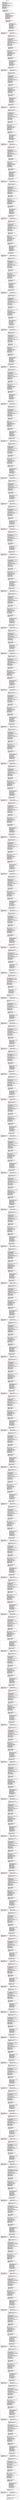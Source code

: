 digraph "Scop Graph for '__m_MOD_radiation_rg_wkarr_alloc' function" {
	label="Scop Graph for '__m_MOD_radiation_rg_wkarr_alloc' function";

	Node0xed0f80 [shape=record,label="{entry:\l  br label %entry.split\l}"];
	Node0xed0f80 -> Node0xedb6c0;
	Node0xedb6c0 [shape=record,label="{entry.split:                                      \l  store i32 0, i32* %istat, align 4\l  store i64 538, i64* getelementptr inbounds\l... (%\"struct.array2_real(kind=8).19\", %\"struct.array2_real(kind=8).19\"*\l... @__m_MOD_zflux, i64 0, i32 2), align 16\l  store i64 1, i64* getelementptr inbounds (%\"struct.array2_real(kind=8).19\",\l... %\"struct.array2_real(kind=8).19\"* @__m_MOD_zflux, i64 0, i32 3, i64 0, i32\l... 1), align 8\l  %tmp = load i32, i32* %ki1ed, align 4\l  %tmp276 = sext i32 %tmp to i64\l  store i64 %tmp276, i64* getelementptr inbounds\l... (%\"struct.array2_real(kind=8).19\", %\"struct.array2_real(kind=8).19\"*\l... @__m_MOD_zflux, i64 0, i32 3, i64 0, i32 2), align 8\l  store i64 1, i64* getelementptr inbounds (%\"struct.array2_real(kind=8).19\",\l... %\"struct.array2_real(kind=8).19\"* @__m_MOD_zflux, i64 0, i32 3, i64 0, i32\l... 0), align 8\l  %tmp277 = icmp sgt i64 %tmp276, 0\l  %tmp278 = select i1 %tmp277, i64 %tmp276, i64 0\l  %tmp279 = icmp slt i32 %tmp, 1\l  %tmp280 = zext i1 %tmp279 to i64\l  %tmp281 = tail call i64 @llvm.expect.i64(i64 %tmp280, i64 0)\l  %tmp282 = and i64 %tmp281, 1\l  %tmp283 = icmp eq i64 %tmp282, 0\l  br i1 %tmp283, label %\"4\", label %\"8\"\l}"];
	Node0xedb6c0 -> Node0xf0c0a0;
	Node0xedb6c0 -> Node0xf03e80;
	Node0xf0c0a0 [shape=record,label="{\"4\":                                              \l  %tmp284 = sdiv i64 9223372036854775807, %tmp276\l  %tmp285 = icmp slt i64 %tmp284, 1\l  %tmp286 = zext i1 %tmp285 to i64\l  %tmp287 = tail call i64 @llvm.expect.i64(i64 %tmp286, i64 0)\l  %tmp288 = trunc i64 %tmp287 to i32\l  %tmp289 = and i32 %tmp288, 1\l  br label %\"8\"\l}"];
	Node0xf0c0a0 -> Node0xf03e80;
	Node0xf03e80 [shape=record,label="{\"8\":                                              \l  %tmp290 = phi i32 [ %tmp289, %\"4\" ], [ 0, %entry.split ]\l  store i64 1, i64* getelementptr inbounds (%\"struct.array2_real(kind=8).19\",\l... %\"struct.array2_real(kind=8).19\"* @__m_MOD_zflux, i64 0, i32 3, i64 1, i32\l... 1), align 8\l  %tmp291 = load i32, i32* %ki3ed, align 4\l  %tmp292 = add i32 %tmp291, 1\l  %tmp293 = sext i32 %tmp292 to i64\l  store i64 %tmp293, i64* getelementptr inbounds\l... (%\"struct.array2_real(kind=8).19\", %\"struct.array2_real(kind=8).19\"*\l... @__m_MOD_zflux, i64 0, i32 3, i64 1, i32 2), align 8\l  store i64 %tmp278, i64* getelementptr inbounds\l... (%\"struct.array2_real(kind=8).19\", %\"struct.array2_real(kind=8).19\"*\l... @__m_MOD_zflux, i64 0, i32 3, i64 1, i32 0), align 8\l  %tmp294 = icmp sgt i64 %tmp293, 0\l  %tmp295 = select i1 %tmp294, i64 %tmp293, i64 0\l  %tmp296 = icmp slt i32 %tmp292, 1\l  %tmp297 = zext i1 %tmp296 to i64\l  %tmp298 = tail call i64 @llvm.expect.i64(i64 %tmp297, i64 0)\l  %tmp299 = and i64 %tmp298, 1\l  %tmp300 = icmp eq i64 %tmp299, 0\l  br i1 %tmp300, label %\"10\", label %\"14\"\l}"];
	Node0xf03e80 -> Node0xf09330;
	Node0xf03e80 -> Node0xe5d210;
	Node0xf09330 [shape=record,label="{\"10\":                                             \l  %tmp301 = sdiv i64 9223372036854775807, %tmp293\l  %tmp302 = icmp slt i64 %tmp301, %tmp278\l  %tmp303 = zext i1 %tmp302 to i64\l  %tmp304 = tail call i64 @llvm.expect.i64(i64 %tmp303, i64 0)\l  %tmp305 = trunc i64 %tmp304 to i32\l  %tmp306 = and i32 %tmp305, 1\l  br label %\"14\"\l}"];
	Node0xf09330 -> Node0xe5d210;
	Node0xe5d210 [shape=record,label="{\"14\":                                             \l  %tmp307 = phi i32 [ %tmp306, %\"10\" ], [ 0, %\"8\" ]\l  %tmp308 = add nuw nsw i32 %tmp290, %tmp307\l  %tmp309 = mul nsw i64 %tmp295, %tmp278\l  %tmp310 = icmp ugt i64 %tmp309, 2305843009213693951\l  %tmp311 = zext i1 %tmp310 to i64\l  %tmp312 = tail call i64 @llvm.expect.i64(i64 %tmp311, i64 0)\l  %tmp313 = trunc i64 %tmp312 to i32\l  %tmp314 = and i32 %tmp313, 1\l  %tmp315 = xor i64 %tmp278, -1\l  %tmp318 = or i1 %tmp279, %tmp296\l  %tmp319 = shl i64 %tmp309, 3\l  %tmp320 = select i1 %tmp318, i64 0, i64 %tmp319\l  %tmp321 = sub nsw i32 0, %tmp308\l  %tmp322 = icmp ne i32 %tmp314, %tmp321\l  %tmp323 = zext i1 %tmp322 to i64\l  %tmp324 = tail call i64 @llvm.expect.i64(i64 %tmp323, i64 0)\l  %tmp325 = and i64 %tmp324, 1\l  %tmp326 = icmp eq i64 %tmp325, 0\l  br i1 %tmp326, label %\"22\", label %\"30\"\l}"];
	Node0xe5d210 -> Node0xf07450;
	Node0xe5d210 -> Node0xee5e00;
	Node0xf07450 [shape=record,label="{\"22\":                                             \l  %tmp327 = load i8*, i8** getelementptr inbounds\l... (%\"struct.array2_real(kind=8).19\", %\"struct.array2_real(kind=8).19\"*\l... @__m_MOD_zflux, i64 0, i32 0), align 32\l  %tmp328 = icmp eq i8* %tmp327, null\l  br i1 %tmp328, label %\"23\", label %\"26\"\l}"];
	Node0xf07450 -> Node0xf15870;
	Node0xf07450 -> Node0xde79f0;
	Node0xf15870 [shape=record,label="{\"23\":                                             \l  %tmp329 = icmp eq i64 %tmp320, 0\l  %tmp330 = select i1 %tmp329, i64 1, i64 %tmp320\l  %tmp331 = tail call noalias i8* @malloc(i64 %tmp330) #2\l  %tmp332 = icmp eq i8* %tmp331, null\l  %.3 = select i1 %tmp332, i32 5014, i32 0\l  br label %\"29\"\l}"];
	Node0xf15870 -> Node0xed3c70;
	Node0xed3c70 [shape=record,label="{\"29\":                                             \l  %stat.0.1 = phi i32 [ %.3, %\"23\" ], [ 5014, %\"26\" ]\l  %tmp336 = phi i8* [ %tmp331, %\"23\" ], [ %tmp335, %\"26\" ]\l  store i8* %tmp336, i8** getelementptr inbounds\l... (%\"struct.array2_real(kind=8).19\", %\"struct.array2_real(kind=8).19\"*\l... @__m_MOD_zflux, i64 0, i32 0), align 32\l  br label %\"30\"\l}"];
	Node0xed3c70 -> Node0xee5e00;
	Node0xee5e00 [shape=record,label="{\"30\":                                             \l  %stat.0.2 = phi i32 [ %stat.0.1, %\"29\" ], [ 5014, %\"14\" ]\l  store i64 %tmp315, i64* getelementptr inbounds\l... (%\"struct.array2_real(kind=8).19\", %\"struct.array2_real(kind=8).19\"*\l... @__m_MOD_zflux, i64 0, i32 1), align 8\l  store i32 %stat.0.2, i32* %istat, align 4\l  store i64 538, i64* getelementptr inbounds\l... (%\"struct.array2_real(kind=8).18\", %\"struct.array2_real(kind=8).18\"*\l... @__m_MOD_zflux_c, i64 0, i32 2), align 16\l  store i64 1, i64* getelementptr inbounds (%\"struct.array2_real(kind=8).18\",\l... %\"struct.array2_real(kind=8).18\"* @__m_MOD_zflux_c, i64 0, i32 3, i64 0, i32\l... 1), align 8\l  %tmp337 = load i32, i32* %ki1ed, align 4\l  %tmp338 = sext i32 %tmp337 to i64\l  store i64 %tmp338, i64* getelementptr inbounds\l... (%\"struct.array2_real(kind=8).18\", %\"struct.array2_real(kind=8).18\"*\l... @__m_MOD_zflux_c, i64 0, i32 3, i64 0, i32 2), align 8\l  store i64 1, i64* getelementptr inbounds (%\"struct.array2_real(kind=8).18\",\l... %\"struct.array2_real(kind=8).18\"* @__m_MOD_zflux_c, i64 0, i32 3, i64 0, i32\l... 0), align 8\l  %tmp339 = icmp sgt i64 %tmp338, 0\l  %tmp340 = select i1 %tmp339, i64 %tmp338, i64 0\l  %tmp341 = icmp slt i32 %tmp337, 1\l  %tmp342 = zext i1 %tmp341 to i64\l  %tmp343 = tail call i64 @llvm.expect.i64(i64 %tmp342, i64 0)\l  %tmp344 = and i64 %tmp343, 1\l  %tmp345 = icmp eq i64 %tmp344, 0\l  br i1 %tmp345, label %\"32\", label %\"36\"\l}"];
	Node0xee5e00 -> Node0xe55270;
	Node0xee5e00 -> Node0xe29d20;
	Node0xe55270 [shape=record,label="{\"32\":                                             \l  %tmp346 = sdiv i64 9223372036854775807, %tmp338\l  %tmp347 = icmp slt i64 %tmp346, 1\l  %tmp348 = zext i1 %tmp347 to i64\l  %tmp349 = tail call i64 @llvm.expect.i64(i64 %tmp348, i64 0)\l  %tmp350 = trunc i64 %tmp349 to i32\l  %tmp351 = and i32 %tmp350, 1\l  br label %\"36\"\l}"];
	Node0xe55270 -> Node0xe29d20;
	Node0xe29d20 [shape=record,label="{\"36\":                                             \l  %tmp352 = phi i32 [ %tmp351, %\"32\" ], [ 0, %\"30\" ]\l  store i64 1, i64* getelementptr inbounds (%\"struct.array2_real(kind=8).18\",\l... %\"struct.array2_real(kind=8).18\"* @__m_MOD_zflux_c, i64 0, i32 3, i64 1, i32\l... 1), align 8\l  %tmp353 = load i32, i32* %ki3ed, align 4\l  %tmp354 = add i32 %tmp353, 1\l  %tmp355 = sext i32 %tmp354 to i64\l  store i64 %tmp355, i64* getelementptr inbounds\l... (%\"struct.array2_real(kind=8).18\", %\"struct.array2_real(kind=8).18\"*\l... @__m_MOD_zflux_c, i64 0, i32 3, i64 1, i32 2), align 8\l  store i64 %tmp340, i64* getelementptr inbounds\l... (%\"struct.array2_real(kind=8).18\", %\"struct.array2_real(kind=8).18\"*\l... @__m_MOD_zflux_c, i64 0, i32 3, i64 1, i32 0), align 8\l  %tmp356 = icmp sgt i64 %tmp355, 0\l  %tmp357 = select i1 %tmp356, i64 %tmp355, i64 0\l  %tmp358 = icmp slt i32 %tmp354, 1\l  %tmp359 = zext i1 %tmp358 to i64\l  %tmp360 = tail call i64 @llvm.expect.i64(i64 %tmp359, i64 0)\l  %tmp361 = and i64 %tmp360, 1\l  %tmp362 = icmp eq i64 %tmp361, 0\l  br i1 %tmp362, label %\"38\", label %\"42\"\l}"];
	Node0xe29d20 -> Node0xeeb700;
	Node0xe29d20 -> Node0xf166d0;
	Node0xeeb700 [shape=record,label="{\"38\":                                             \l  %tmp363 = sdiv i64 9223372036854775807, %tmp355\l  %tmp364 = icmp slt i64 %tmp363, %tmp340\l  %tmp365 = zext i1 %tmp364 to i64\l  %tmp366 = tail call i64 @llvm.expect.i64(i64 %tmp365, i64 0)\l  %tmp367 = trunc i64 %tmp366 to i32\l  %tmp368 = and i32 %tmp367, 1\l  br label %\"42\"\l}"];
	Node0xeeb700 -> Node0xf166d0;
	Node0xf166d0 [shape=record,label="{\"42\":                                             \l  %tmp369 = phi i32 [ %tmp368, %\"38\" ], [ 0, %\"36\" ]\l  %tmp370 = add nuw nsw i32 %tmp352, %tmp369\l  %tmp371 = mul nsw i64 %tmp357, %tmp340\l  %tmp372 = icmp ugt i64 %tmp371, 2305843009213693951\l  %tmp373 = zext i1 %tmp372 to i64\l  %tmp374 = tail call i64 @llvm.expect.i64(i64 %tmp373, i64 0)\l  %tmp375 = trunc i64 %tmp374 to i32\l  %tmp376 = and i32 %tmp375, 1\l  %tmp377 = xor i64 %tmp340, -1\l  %tmp380 = or i1 %tmp341, %tmp358\l  %tmp381 = shl i64 %tmp371, 3\l  %tmp382 = select i1 %tmp380, i64 0, i64 %tmp381\l  %tmp383 = sub nsw i32 0, %tmp370\l  %tmp384 = icmp ne i32 %tmp376, %tmp383\l  %tmp385 = zext i1 %tmp384 to i64\l  %tmp386 = tail call i64 @llvm.expect.i64(i64 %tmp385, i64 0)\l  %tmp387 = and i64 %tmp386, 1\l  %tmp388 = icmp eq i64 %tmp387, 0\l  br i1 %tmp388, label %\"50\", label %\"58\"\l}"];
	Node0xf166d0 -> Node0xe23d50;
	Node0xf166d0 -> Node0xf18ef0;
	Node0xe23d50 [shape=record,label="{\"50\":                                             \l  %tmp389 = load i8*, i8** getelementptr inbounds\l... (%\"struct.array2_real(kind=8).18\", %\"struct.array2_real(kind=8).18\"*\l... @__m_MOD_zflux_c, i64 0, i32 0), align 32\l  %tmp390 = icmp eq i8* %tmp389, null\l  br i1 %tmp390, label %\"51\", label %\"54\"\l}"];
	Node0xe23d50 -> Node0xefa4c0;
	Node0xe23d50 -> Node0xde7110;
	Node0xefa4c0 [shape=record,label="{\"51\":                                             \l  %tmp391 = icmp eq i64 %tmp382, 0\l  %tmp392 = select i1 %tmp391, i64 1, i64 %tmp382\l  %tmp393 = tail call noalias i8* @malloc(i64 %tmp392) #2\l  %tmp394 = icmp eq i8* %tmp393, null\l  %.7 = select i1 %tmp394, i32 5014, i32 0\l  br label %\"57\"\l}"];
	Node0xefa4c0 -> Node0xf15d50;
	Node0xf15d50 [shape=record,label="{\"57\":                                             \l  %stat.3.1 = phi i32 [ %.7, %\"51\" ], [ 5014, %\"54\" ]\l  %tmp398 = phi i8* [ %tmp393, %\"51\" ], [ %tmp397, %\"54\" ]\l  store i8* %tmp398, i8** getelementptr inbounds\l... (%\"struct.array2_real(kind=8).18\", %\"struct.array2_real(kind=8).18\"*\l... @__m_MOD_zflux_c, i64 0, i32 0), align 32\l  br label %\"58\"\l}"];
	Node0xf15d50 -> Node0xf18ef0;
	Node0xf18ef0 [shape=record,label="{\"58\":                                             \l  %stat.3.2 = phi i32 [ %stat.3.1, %\"57\" ], [ 5014, %\"42\" ]\l  store i64 %tmp377, i64* getelementptr inbounds\l... (%\"struct.array2_real(kind=8).18\", %\"struct.array2_real(kind=8).18\"*\l... @__m_MOD_zflux_c, i64 0, i32 1), align 8\l  store i32 %stat.3.2, i32* %istat, align 4\l  store i64 538, i64* getelementptr inbounds\l... (%\"struct.array2_real(kind=8).14\", %\"struct.array2_real(kind=8).14\"*\l... @__m_MOD_zfluxi, i64 0, i32 2), align 16\l  store i64 1, i64* getelementptr inbounds (%\"struct.array2_real(kind=8).14\",\l... %\"struct.array2_real(kind=8).14\"* @__m_MOD_zfluxi, i64 0, i32 3, i64 0, i32\l... 1), align 8\l  %tmp399 = load i32, i32* %ki1ed, align 4\l  %tmp400 = sext i32 %tmp399 to i64\l  store i64 %tmp400, i64* getelementptr inbounds\l... (%\"struct.array2_real(kind=8).14\", %\"struct.array2_real(kind=8).14\"*\l... @__m_MOD_zfluxi, i64 0, i32 3, i64 0, i32 2), align 8\l  store i64 1, i64* getelementptr inbounds (%\"struct.array2_real(kind=8).14\",\l... %\"struct.array2_real(kind=8).14\"* @__m_MOD_zfluxi, i64 0, i32 3, i64 0, i32\l... 0), align 8\l  %tmp401 = icmp sgt i64 %tmp400, 0\l  %tmp402 = select i1 %tmp401, i64 %tmp400, i64 0\l  %tmp403 = icmp slt i32 %tmp399, 1\l  %tmp404 = zext i1 %tmp403 to i64\l  %tmp405 = tail call i64 @llvm.expect.i64(i64 %tmp404, i64 0)\l  %tmp406 = and i64 %tmp405, 1\l  %tmp407 = icmp eq i64 %tmp406, 0\l  br i1 %tmp407, label %\"60\", label %\"64\"\l}"];
	Node0xf18ef0 -> Node0xe4b1f0;
	Node0xf18ef0 -> Node0xded850;
	Node0xe4b1f0 [shape=record,label="{\"60\":                                             \l  %tmp408 = sdiv i64 9223372036854775807, %tmp400\l  %tmp409 = icmp slt i64 %tmp408, 1\l  %tmp410 = zext i1 %tmp409 to i64\l  %tmp411 = tail call i64 @llvm.expect.i64(i64 %tmp410, i64 0)\l  %tmp412 = trunc i64 %tmp411 to i32\l  %tmp413 = and i32 %tmp412, 1\l  br label %\"64\"\l}"];
	Node0xe4b1f0 -> Node0xded850;
	Node0xded850 [shape=record,label="{\"64\":                                             \l  %tmp414 = phi i32 [ %tmp413, %\"60\" ], [ 0, %\"58\" ]\l  store i64 1, i64* getelementptr inbounds (%\"struct.array2_real(kind=8).14\",\l... %\"struct.array2_real(kind=8).14\"* @__m_MOD_zfluxi, i64 0, i32 3, i64 1, i32\l... 1), align 8\l  %tmp415 = load i32, i32* %ki3ed, align 4\l  %tmp416 = add i32 %tmp415, 1\l  %tmp417 = sext i32 %tmp416 to i64\l  store i64 %tmp417, i64* getelementptr inbounds\l... (%\"struct.array2_real(kind=8).14\", %\"struct.array2_real(kind=8).14\"*\l... @__m_MOD_zfluxi, i64 0, i32 3, i64 1, i32 2), align 8\l  store i64 %tmp402, i64* getelementptr inbounds\l... (%\"struct.array2_real(kind=8).14\", %\"struct.array2_real(kind=8).14\"*\l... @__m_MOD_zfluxi, i64 0, i32 3, i64 1, i32 0), align 8\l  %tmp418 = icmp sgt i64 %tmp417, 0\l  %tmp419 = select i1 %tmp418, i64 %tmp417, i64 0\l  %tmp420 = icmp slt i32 %tmp416, 1\l  %tmp421 = zext i1 %tmp420 to i64\l  %tmp422 = tail call i64 @llvm.expect.i64(i64 %tmp421, i64 0)\l  %tmp423 = and i64 %tmp422, 1\l  %tmp424 = icmp eq i64 %tmp423, 0\l  br i1 %tmp424, label %\"66\", label %\"70\"\l}"];
	Node0xded850 -> Node0xdd67f0;
	Node0xded850 -> Node0xe1c670;
	Node0xdd67f0 [shape=record,label="{\"66\":                                             \l  %tmp425 = sdiv i64 9223372036854775807, %tmp417\l  %tmp426 = icmp slt i64 %tmp425, %tmp402\l  %tmp427 = zext i1 %tmp426 to i64\l  %tmp428 = tail call i64 @llvm.expect.i64(i64 %tmp427, i64 0)\l  %tmp429 = trunc i64 %tmp428 to i32\l  %tmp430 = and i32 %tmp429, 1\l  br label %\"70\"\l}"];
	Node0xdd67f0 -> Node0xe1c670;
	Node0xe1c670 [shape=record,label="{\"70\":                                             \l  %tmp431 = phi i32 [ %tmp430, %\"66\" ], [ 0, %\"64\" ]\l  %tmp432 = add nuw nsw i32 %tmp414, %tmp431\l  %tmp433 = mul nsw i64 %tmp419, %tmp402\l  %tmp434 = icmp ugt i64 %tmp433, 2305843009213693951\l  %tmp435 = zext i1 %tmp434 to i64\l  %tmp436 = tail call i64 @llvm.expect.i64(i64 %tmp435, i64 0)\l  %tmp437 = trunc i64 %tmp436 to i32\l  %tmp438 = and i32 %tmp437, 1\l  %tmp439 = xor i64 %tmp402, -1\l  %tmp442 = or i1 %tmp403, %tmp420\l  %tmp443 = shl i64 %tmp433, 3\l  %tmp444 = select i1 %tmp442, i64 0, i64 %tmp443\l  %tmp445 = sub nsw i32 0, %tmp432\l  %tmp446 = icmp ne i32 %tmp438, %tmp445\l  %tmp447 = zext i1 %tmp446 to i64\l  %tmp448 = tail call i64 @llvm.expect.i64(i64 %tmp447, i64 0)\l  %tmp449 = and i64 %tmp448, 1\l  %tmp450 = icmp eq i64 %tmp449, 0\l  br i1 %tmp450, label %\"78\", label %\"86\"\l}"];
	Node0xe1c670 -> Node0xf01650;
	Node0xe1c670 -> Node0xf0cbd0;
	Node0xf01650 [shape=record,label="{\"78\":                                             \l  %tmp451 = load i8*, i8** getelementptr inbounds\l... (%\"struct.array2_real(kind=8).14\", %\"struct.array2_real(kind=8).14\"*\l... @__m_MOD_zfluxi, i64 0, i32 0), align 32\l  %tmp452 = icmp eq i8* %tmp451, null\l  br i1 %tmp452, label %\"79\", label %\"82\"\l}"];
	Node0xf01650 -> Node0xdd7f20;
	Node0xf01650 -> Node0xf0d960;
	Node0xdd7f20 [shape=record,label="{\"79\":                                             \l  %tmp453 = icmp eq i64 %tmp444, 0\l  %tmp454 = select i1 %tmp453, i64 1, i64 %tmp444\l  %tmp455 = tail call noalias i8* @malloc(i64 %tmp454) #2\l  %tmp456 = icmp eq i8* %tmp455, null\l  %.11 = select i1 %tmp456, i32 5014, i32 0\l  br label %\"85\"\l}"];
	Node0xdd7f20 -> Node0xe5a840;
	Node0xe5a840 [shape=record,label="{\"85\":                                             \l  %stat.6.1 = phi i32 [ %.11, %\"79\" ], [ 5014, %\"82\" ]\l  %tmp460 = phi i8* [ %tmp455, %\"79\" ], [ %tmp459, %\"82\" ]\l  store i8* %tmp460, i8** getelementptr inbounds\l... (%\"struct.array2_real(kind=8).14\", %\"struct.array2_real(kind=8).14\"*\l... @__m_MOD_zfluxi, i64 0, i32 0), align 32\l  br label %\"86\"\l}"];
	Node0xe5a840 -> Node0xf0cbd0;
	Node0xf0cbd0 [shape=record,label="{\"86\":                                             \l  %stat.6.2 = phi i32 [ %stat.6.1, %\"85\" ], [ 5014, %\"70\" ]\l  store i64 %tmp439, i64* getelementptr inbounds\l... (%\"struct.array2_real(kind=8).14\", %\"struct.array2_real(kind=8).14\"*\l... @__m_MOD_zfluxi, i64 0, i32 1), align 8\l  store i32 %stat.6.2, i32* %istat, align 4\l  store i64 538, i64* getelementptr inbounds\l... (%\"struct.array2_real(kind=8).13\", %\"struct.array2_real(kind=8).13\"*\l... @__m_MOD_zfluxu, i64 0, i32 2), align 16\l  store i64 1, i64* getelementptr inbounds (%\"struct.array2_real(kind=8).13\",\l... %\"struct.array2_real(kind=8).13\"* @__m_MOD_zfluxu, i64 0, i32 3, i64 0, i32\l... 1), align 8\l  %tmp461 = load i32, i32* %ki1ed, align 4\l  %tmp462 = sext i32 %tmp461 to i64\l  store i64 %tmp462, i64* getelementptr inbounds\l... (%\"struct.array2_real(kind=8).13\", %\"struct.array2_real(kind=8).13\"*\l... @__m_MOD_zfluxu, i64 0, i32 3, i64 0, i32 2), align 8\l  store i64 1, i64* getelementptr inbounds (%\"struct.array2_real(kind=8).13\",\l... %\"struct.array2_real(kind=8).13\"* @__m_MOD_zfluxu, i64 0, i32 3, i64 0, i32\l... 0), align 8\l  %tmp463 = icmp sgt i64 %tmp462, 0\l  %tmp464 = select i1 %tmp463, i64 %tmp462, i64 0\l  %tmp465 = icmp slt i32 %tmp461, 1\l  %tmp466 = zext i1 %tmp465 to i64\l  %tmp467 = tail call i64 @llvm.expect.i64(i64 %tmp466, i64 0)\l  %tmp468 = and i64 %tmp467, 1\l  %tmp469 = icmp eq i64 %tmp468, 0\l  br i1 %tmp469, label %\"88\", label %\"92\"\l}"];
	Node0xf0cbd0 -> Node0xe52580;
	Node0xf0cbd0 -> Node0xede3b0;
	Node0xe52580 [shape=record,label="{\"88\":                                             \l  %tmp470 = sdiv i64 9223372036854775807, %tmp462\l  %tmp471 = icmp slt i64 %tmp470, 1\l  %tmp472 = zext i1 %tmp471 to i64\l  %tmp473 = tail call i64 @llvm.expect.i64(i64 %tmp472, i64 0)\l  %tmp474 = trunc i64 %tmp473 to i32\l  %tmp475 = and i32 %tmp474, 1\l  br label %\"92\"\l}"];
	Node0xe52580 -> Node0xede3b0;
	Node0xede3b0 [shape=record,label="{\"92\":                                             \l  %tmp476 = phi i32 [ %tmp475, %\"88\" ], [ 0, %\"86\" ]\l  store i64 1, i64* getelementptr inbounds (%\"struct.array2_real(kind=8).13\",\l... %\"struct.array2_real(kind=8).13\"* @__m_MOD_zfluxu, i64 0, i32 3, i64 1, i32\l... 1), align 8\l  %tmp477 = load i32, i32* %ki3ed, align 4\l  %tmp478 = add i32 %tmp477, 1\l  %tmp479 = sext i32 %tmp478 to i64\l  store i64 %tmp479, i64* getelementptr inbounds\l... (%\"struct.array2_real(kind=8).13\", %\"struct.array2_real(kind=8).13\"*\l... @__m_MOD_zfluxu, i64 0, i32 3, i64 1, i32 2), align 8\l  store i64 %tmp464, i64* getelementptr inbounds\l... (%\"struct.array2_real(kind=8).13\", %\"struct.array2_real(kind=8).13\"*\l... @__m_MOD_zfluxu, i64 0, i32 3, i64 1, i32 0), align 8\l  %tmp480 = icmp sgt i64 %tmp479, 0\l  %tmp481 = select i1 %tmp480, i64 %tmp479, i64 0\l  %tmp482 = icmp slt i32 %tmp478, 1\l  %tmp483 = zext i1 %tmp482 to i64\l  %tmp484 = tail call i64 @llvm.expect.i64(i64 %tmp483, i64 0)\l  %tmp485 = and i64 %tmp484, 1\l  %tmp486 = icmp eq i64 %tmp485, 0\l  br i1 %tmp486, label %\"94\", label %\"98\"\l}"];
	Node0xede3b0 -> Node0xe74cc0;
	Node0xede3b0 -> Node0xe625b0;
	Node0xe74cc0 [shape=record,label="{\"94\":                                             \l  %tmp487 = sdiv i64 9223372036854775807, %tmp479\l  %tmp488 = icmp slt i64 %tmp487, %tmp464\l  %tmp489 = zext i1 %tmp488 to i64\l  %tmp490 = tail call i64 @llvm.expect.i64(i64 %tmp489, i64 0)\l  %tmp491 = trunc i64 %tmp490 to i32\l  %tmp492 = and i32 %tmp491, 1\l  br label %\"98\"\l}"];
	Node0xe74cc0 -> Node0xe625b0;
	Node0xe625b0 [shape=record,label="{\"98\":                                             \l  %tmp493 = phi i32 [ %tmp492, %\"94\" ], [ 0, %\"92\" ]\l  %tmp494 = add nuw nsw i32 %tmp476, %tmp493\l  %tmp495 = mul nsw i64 %tmp481, %tmp464\l  %tmp496 = icmp ugt i64 %tmp495, 2305843009213693951\l  %tmp497 = zext i1 %tmp496 to i64\l  %tmp498 = tail call i64 @llvm.expect.i64(i64 %tmp497, i64 0)\l  %tmp499 = trunc i64 %tmp498 to i32\l  %tmp500 = and i32 %tmp499, 1\l  %tmp501 = xor i64 %tmp464, -1\l  %tmp504 = or i1 %tmp465, %tmp482\l  %tmp505 = shl i64 %tmp495, 3\l  %tmp506 = select i1 %tmp504, i64 0, i64 %tmp505\l  %tmp507 = sub nsw i32 0, %tmp494\l  %tmp508 = icmp ne i32 %tmp500, %tmp507\l  %tmp509 = zext i1 %tmp508 to i64\l  %tmp510 = tail call i64 @llvm.expect.i64(i64 %tmp509, i64 0)\l  %tmp511 = and i64 %tmp510, 1\l  %tmp512 = icmp eq i64 %tmp511, 0\l  br i1 %tmp512, label %\"106\", label %\"114\"\l}"];
	Node0xe625b0 -> Node0xef6720;
	Node0xe625b0 -> Node0xf0e950;
	Node0xef6720 [shape=record,label="{\"106\":                                            \l  %tmp513 = load i8*, i8** getelementptr inbounds\l... (%\"struct.array2_real(kind=8).13\", %\"struct.array2_real(kind=8).13\"*\l... @__m_MOD_zfluxu, i64 0, i32 0), align 32\l  %tmp514 = icmp eq i8* %tmp513, null\l  br i1 %tmp514, label %\"107\", label %\"110\"\l}"];
	Node0xef6720 -> Node0xf124c0;
	Node0xef6720 -> Node0xf20b00;
	Node0xf124c0 [shape=record,label="{\"107\":                                            \l  %tmp515 = icmp eq i64 %tmp506, 0\l  %tmp516 = select i1 %tmp515, i64 1, i64 %tmp506\l  %tmp517 = tail call noalias i8* @malloc(i64 %tmp516) #2\l  %tmp518 = icmp eq i8* %tmp517, null\l  %.15 = select i1 %tmp518, i32 5014, i32 0\l  br label %\"113\"\l}"];
	Node0xf124c0 -> Node0xf08de0;
	Node0xf08de0 [shape=record,label="{\"113\":                                            \l  %stat.9.1 = phi i32 [ %.15, %\"107\" ], [ 5014, %\"110\" ]\l  %tmp522 = phi i8* [ %tmp517, %\"107\" ], [ %tmp521, %\"110\" ]\l  store i8* %tmp522, i8** getelementptr inbounds\l... (%\"struct.array2_real(kind=8).13\", %\"struct.array2_real(kind=8).13\"*\l... @__m_MOD_zfluxu, i64 0, i32 0), align 32\l  br label %\"114\"\l}"];
	Node0xf08de0 -> Node0xf0e950;
	Node0xf0e950 [shape=record,label="{\"114\":                                            \l  %stat.9.2 = phi i32 [ %stat.9.1, %\"113\" ], [ 5014, %\"98\" ]\l  store i64 %tmp501, i64* getelementptr inbounds\l... (%\"struct.array2_real(kind=8).13\", %\"struct.array2_real(kind=8).13\"*\l... @__m_MOD_zfluxu, i64 0, i32 1), align 8\l  store i32 %stat.9.2, i32* %istat, align 4\l  store i64 538, i64* getelementptr inbounds\l... (%\"struct.array2_real(kind=8).12\", %\"struct.array2_real(kind=8).12\"*\l... @__m_MOD_zfluxu_c, i64 0, i32 2), align 16\l  store i64 1, i64* getelementptr inbounds (%\"struct.array2_real(kind=8).12\",\l... %\"struct.array2_real(kind=8).12\"* @__m_MOD_zfluxu_c, i64 0, i32 3, i64 0, i32\l... 1), align 8\l  %tmp523 = load i32, i32* %ki1ed, align 4\l  %tmp524 = sext i32 %tmp523 to i64\l  store i64 %tmp524, i64* getelementptr inbounds\l... (%\"struct.array2_real(kind=8).12\", %\"struct.array2_real(kind=8).12\"*\l... @__m_MOD_zfluxu_c, i64 0, i32 3, i64 0, i32 2), align 8\l  store i64 1, i64* getelementptr inbounds (%\"struct.array2_real(kind=8).12\",\l... %\"struct.array2_real(kind=8).12\"* @__m_MOD_zfluxu_c, i64 0, i32 3, i64 0, i32\l... 0), align 8\l  %tmp525 = icmp sgt i64 %tmp524, 0\l  %tmp526 = select i1 %tmp525, i64 %tmp524, i64 0\l  %tmp527 = icmp slt i32 %tmp523, 1\l  %tmp528 = zext i1 %tmp527 to i64\l  %tmp529 = tail call i64 @llvm.expect.i64(i64 %tmp528, i64 0)\l  %tmp530 = and i64 %tmp529, 1\l  %tmp531 = icmp eq i64 %tmp530, 0\l  br i1 %tmp531, label %\"116\", label %\"120\"\l}"];
	Node0xf0e950 -> Node0xe87820;
	Node0xf0e950 -> Node0xf17b20;
	Node0xe87820 [shape=record,label="{\"116\":                                            \l  %tmp532 = sdiv i64 9223372036854775807, %tmp524\l  %tmp533 = icmp slt i64 %tmp532, 1\l  %tmp534 = zext i1 %tmp533 to i64\l  %tmp535 = tail call i64 @llvm.expect.i64(i64 %tmp534, i64 0)\l  %tmp536 = trunc i64 %tmp535 to i32\l  %tmp537 = and i32 %tmp536, 1\l  br label %\"120\"\l}"];
	Node0xe87820 -> Node0xf17b20;
	Node0xf17b20 [shape=record,label="{\"120\":                                            \l  %tmp538 = phi i32 [ %tmp537, %\"116\" ], [ 0, %\"114\" ]\l  store i64 1, i64* getelementptr inbounds (%\"struct.array2_real(kind=8).12\",\l... %\"struct.array2_real(kind=8).12\"* @__m_MOD_zfluxu_c, i64 0, i32 3, i64 1, i32\l... 1), align 8\l  %tmp539 = load i32, i32* %ki3ed, align 4\l  %tmp540 = add i32 %tmp539, 1\l  %tmp541 = sext i32 %tmp540 to i64\l  store i64 %tmp541, i64* getelementptr inbounds\l... (%\"struct.array2_real(kind=8).12\", %\"struct.array2_real(kind=8).12\"*\l... @__m_MOD_zfluxu_c, i64 0, i32 3, i64 1, i32 2), align 8\l  store i64 %tmp526, i64* getelementptr inbounds\l... (%\"struct.array2_real(kind=8).12\", %\"struct.array2_real(kind=8).12\"*\l... @__m_MOD_zfluxu_c, i64 0, i32 3, i64 1, i32 0), align 8\l  %tmp542 = icmp sgt i64 %tmp541, 0\l  %tmp543 = select i1 %tmp542, i64 %tmp541, i64 0\l  %tmp544 = icmp slt i32 %tmp540, 1\l  %tmp545 = zext i1 %tmp544 to i64\l  %tmp546 = tail call i64 @llvm.expect.i64(i64 %tmp545, i64 0)\l  %tmp547 = and i64 %tmp546, 1\l  %tmp548 = icmp eq i64 %tmp547, 0\l  br i1 %tmp548, label %\"122\", label %\"126\"\l}"];
	Node0xf17b20 -> Node0xdea130;
	Node0xf17b20 -> Node0xf1e190;
	Node0xdea130 [shape=record,label="{\"122\":                                            \l  %tmp549 = sdiv i64 9223372036854775807, %tmp541\l  %tmp550 = icmp slt i64 %tmp549, %tmp526\l  %tmp551 = zext i1 %tmp550 to i64\l  %tmp552 = tail call i64 @llvm.expect.i64(i64 %tmp551, i64 0)\l  %tmp553 = trunc i64 %tmp552 to i32\l  %tmp554 = and i32 %tmp553, 1\l  br label %\"126\"\l}"];
	Node0xdea130 -> Node0xf1e190;
	Node0xf1e190 [shape=record,label="{\"126\":                                            \l  %tmp555 = phi i32 [ %tmp554, %\"122\" ], [ 0, %\"120\" ]\l  %tmp556 = add nuw nsw i32 %tmp538, %tmp555\l  %tmp557 = mul nsw i64 %tmp543, %tmp526\l  %tmp558 = icmp ugt i64 %tmp557, 2305843009213693951\l  %tmp559 = zext i1 %tmp558 to i64\l  %tmp560 = tail call i64 @llvm.expect.i64(i64 %tmp559, i64 0)\l  %tmp561 = trunc i64 %tmp560 to i32\l  %tmp562 = and i32 %tmp561, 1\l  %tmp563 = xor i64 %tmp526, -1\l  %tmp566 = or i1 %tmp527, %tmp544\l  %tmp567 = shl i64 %tmp557, 3\l  %tmp568 = select i1 %tmp566, i64 0, i64 %tmp567\l  %tmp569 = sub nsw i32 0, %tmp556\l  %tmp570 = icmp ne i32 %tmp562, %tmp569\l  %tmp571 = zext i1 %tmp570 to i64\l  %tmp572 = tail call i64 @llvm.expect.i64(i64 %tmp571, i64 0)\l  %tmp573 = and i64 %tmp572, 1\l  %tmp574 = icmp eq i64 %tmp573, 0\l  br i1 %tmp574, label %\"134\", label %\"142\"\l}"];
	Node0xf1e190 -> Node0xe19ca0;
	Node0xf1e190 -> Node0xdf0680;
	Node0xe19ca0 [shape=record,label="{\"134\":                                            \l  %tmp575 = load i8*, i8** getelementptr inbounds\l... (%\"struct.array2_real(kind=8).12\", %\"struct.array2_real(kind=8).12\"*\l... @__m_MOD_zfluxu_c, i64 0, i32 0), align 32\l  %tmp576 = icmp eq i8* %tmp575, null\l  br i1 %tmp576, label %\"135\", label %\"138\"\l}"];
	Node0xe19ca0 -> Node0xf1a510;
	Node0xe19ca0 -> Node0xec9cd0;
	Node0xf1a510 [shape=record,label="{\"135\":                                            \l  %tmp577 = icmp eq i64 %tmp568, 0\l  %tmp578 = select i1 %tmp577, i64 1, i64 %tmp568\l  %tmp579 = tail call noalias i8* @malloc(i64 %tmp578) #2\l  %tmp580 = icmp eq i8* %tmp579, null\l  %.19 = select i1 %tmp580, i32 5014, i32 0\l  br label %\"141\"\l}"];
	Node0xf1a510 -> Node0xe8e990;
	Node0xe8e990 [shape=record,label="{\"141\":                                            \l  %stat.12.1 = phi i32 [ %.19, %\"135\" ], [ 5014, %\"138\" ]\l  %tmp584 = phi i8* [ %tmp579, %\"135\" ], [ %tmp583, %\"138\" ]\l  store i8* %tmp584, i8** getelementptr inbounds\l... (%\"struct.array2_real(kind=8).12\", %\"struct.array2_real(kind=8).12\"*\l... @__m_MOD_zfluxu_c, i64 0, i32 0), align 32\l  br label %\"142\"\l}"];
	Node0xe8e990 -> Node0xdf0680;
	Node0xdf0680 [shape=record,label="{\"142\":                                            \l  %stat.12.2 = phi i32 [ %stat.12.1, %\"141\" ], [ 5014, %\"126\" ]\l  store i64 %tmp563, i64* getelementptr inbounds\l... (%\"struct.array2_real(kind=8).12\", %\"struct.array2_real(kind=8).12\"*\l... @__m_MOD_zfluxu_c, i64 0, i32 1), align 8\l  store i32 %stat.12.2, i32* %istat, align 4\l  store i64 538, i64* getelementptr inbounds\l... (%\"struct.array2_real(kind=8).11\", %\"struct.array2_real(kind=8).11\"*\l... @__m_MOD_zfluxui, i64 0, i32 2), align 16\l  store i64 1, i64* getelementptr inbounds (%\"struct.array2_real(kind=8).11\",\l... %\"struct.array2_real(kind=8).11\"* @__m_MOD_zfluxui, i64 0, i32 3, i64 0, i32\l... 1), align 8\l  %tmp585 = load i32, i32* %ki1ed, align 4\l  %tmp586 = sext i32 %tmp585 to i64\l  store i64 %tmp586, i64* getelementptr inbounds\l... (%\"struct.array2_real(kind=8).11\", %\"struct.array2_real(kind=8).11\"*\l... @__m_MOD_zfluxui, i64 0, i32 3, i64 0, i32 2), align 8\l  store i64 1, i64* getelementptr inbounds (%\"struct.array2_real(kind=8).11\",\l... %\"struct.array2_real(kind=8).11\"* @__m_MOD_zfluxui, i64 0, i32 3, i64 0, i32\l... 0), align 8\l  %tmp587 = icmp sgt i64 %tmp586, 0\l  %tmp588 = select i1 %tmp587, i64 %tmp586, i64 0\l  %tmp589 = icmp slt i32 %tmp585, 1\l  %tmp590 = zext i1 %tmp589 to i64\l  %tmp591 = tail call i64 @llvm.expect.i64(i64 %tmp590, i64 0)\l  %tmp592 = and i64 %tmp591, 1\l  %tmp593 = icmp eq i64 %tmp592, 0\l  br i1 %tmp593, label %\"144\", label %\"148\"\l}"];
	Node0xdf0680 -> Node0xf1c900;
	Node0xdf0680 -> Node0xf0a610;
	Node0xf1c900 [shape=record,label="{\"144\":                                            \l  %tmp594 = sdiv i64 9223372036854775807, %tmp586\l  %tmp595 = icmp slt i64 %tmp594, 1\l  %tmp596 = zext i1 %tmp595 to i64\l  %tmp597 = tail call i64 @llvm.expect.i64(i64 %tmp596, i64 0)\l  %tmp598 = trunc i64 %tmp597 to i32\l  %tmp599 = and i32 %tmp598, 1\l  br label %\"148\"\l}"];
	Node0xf1c900 -> Node0xf0a610;
	Node0xf0a610 [shape=record,label="{\"148\":                                            \l  %tmp600 = phi i32 [ %tmp599, %\"144\" ], [ 0, %\"142\" ]\l  store i64 1, i64* getelementptr inbounds (%\"struct.array2_real(kind=8).11\",\l... %\"struct.array2_real(kind=8).11\"* @__m_MOD_zfluxui, i64 0, i32 3, i64 1, i32\l... 1), align 8\l  %tmp601 = load i32, i32* %ki3ed, align 4\l  %tmp602 = add i32 %tmp601, 1\l  %tmp603 = sext i32 %tmp602 to i64\l  store i64 %tmp603, i64* getelementptr inbounds\l... (%\"struct.array2_real(kind=8).11\", %\"struct.array2_real(kind=8).11\"*\l... @__m_MOD_zfluxui, i64 0, i32 3, i64 1, i32 2), align 8\l  store i64 %tmp588, i64* getelementptr inbounds\l... (%\"struct.array2_real(kind=8).11\", %\"struct.array2_real(kind=8).11\"*\l... @__m_MOD_zfluxui, i64 0, i32 3, i64 1, i32 0), align 8\l  %tmp604 = icmp sgt i64 %tmp603, 0\l  %tmp605 = select i1 %tmp604, i64 %tmp603, i64 0\l  %tmp606 = icmp slt i32 %tmp602, 1\l  %tmp607 = zext i1 %tmp606 to i64\l  %tmp608 = tail call i64 @llvm.expect.i64(i64 %tmp607, i64 0)\l  %tmp609 = and i64 %tmp608, 1\l  %tmp610 = icmp eq i64 %tmp609, 0\l  br i1 %tmp610, label %\"150\", label %\"154\"\l}"];
	Node0xf0a610 -> Node0xe7fbf0;
	Node0xf0a610 -> Node0xe434a0;
	Node0xe7fbf0 [shape=record,label="{\"150\":                                            \l  %tmp611 = sdiv i64 9223372036854775807, %tmp603\l  %tmp612 = icmp slt i64 %tmp611, %tmp588\l  %tmp613 = zext i1 %tmp612 to i64\l  %tmp614 = tail call i64 @llvm.expect.i64(i64 %tmp613, i64 0)\l  %tmp615 = trunc i64 %tmp614 to i32\l  %tmp616 = and i32 %tmp615, 1\l  br label %\"154\"\l}"];
	Node0xe7fbf0 -> Node0xe434a0;
	Node0xe434a0 [shape=record,label="{\"154\":                                            \l  %tmp617 = phi i32 [ %tmp616, %\"150\" ], [ 0, %\"148\" ]\l  %tmp618 = add nuw nsw i32 %tmp600, %tmp617\l  %tmp619 = mul nsw i64 %tmp605, %tmp588\l  %tmp620 = icmp ugt i64 %tmp619, 2305843009213693951\l  %tmp621 = zext i1 %tmp620 to i64\l  %tmp622 = tail call i64 @llvm.expect.i64(i64 %tmp621, i64 0)\l  %tmp623 = trunc i64 %tmp622 to i32\l  %tmp624 = and i32 %tmp623, 1\l  %tmp625 = xor i64 %tmp588, -1\l  %tmp628 = or i1 %tmp589, %tmp606\l  %tmp629 = shl i64 %tmp619, 3\l  %tmp630 = select i1 %tmp628, i64 0, i64 %tmp629\l  %tmp631 = sub nsw i32 0, %tmp618\l  %tmp632 = icmp ne i32 %tmp624, %tmp631\l  %tmp633 = zext i1 %tmp632 to i64\l  %tmp634 = tail call i64 @llvm.expect.i64(i64 %tmp633, i64 0)\l  %tmp635 = and i64 %tmp634, 1\l  %tmp636 = icmp eq i64 %tmp635, 0\l  br i1 %tmp636, label %\"162\", label %\"170\"\l}"];
	Node0xe434a0 -> Node0xf20540;
	Node0xe434a0 -> Node0xe201e0;
	Node0xf20540 [shape=record,label="{\"162\":                                            \l  %tmp637 = load i8*, i8** getelementptr inbounds\l... (%\"struct.array2_real(kind=8).11\", %\"struct.array2_real(kind=8).11\"*\l... @__m_MOD_zfluxui, i64 0, i32 0), align 32\l  %tmp638 = icmp eq i8* %tmp637, null\l  br i1 %tmp638, label %\"163\", label %\"166\"\l}"];
	Node0xf20540 -> Node0xf64d40;
	Node0xf20540 -> Node0xf1c510;
	Node0xf64d40 [shape=record,label="{\"163\":                                            \l  %tmp639 = icmp eq i64 %tmp630, 0\l  %tmp640 = select i1 %tmp639, i64 1, i64 %tmp630\l  %tmp641 = tail call noalias i8* @malloc(i64 %tmp640) #2\l  %tmp642 = icmp eq i8* %tmp641, null\l  %.23 = select i1 %tmp642, i32 5014, i32 0\l  br label %\"169\"\l}"];
	Node0xf64d40 -> Node0xde34c0;
	Node0xde34c0 [shape=record,label="{\"169\":                                            \l  %stat.15.1 = phi i32 [ %.23, %\"163\" ], [ 5014, %\"166\" ]\l  %tmp646 = phi i8* [ %tmp641, %\"163\" ], [ %tmp645, %\"166\" ]\l  store i8* %tmp646, i8** getelementptr inbounds\l... (%\"struct.array2_real(kind=8).11\", %\"struct.array2_real(kind=8).11\"*\l... @__m_MOD_zfluxui, i64 0, i32 0), align 32\l  br label %\"170\"\l}"];
	Node0xde34c0 -> Node0xe201e0;
	Node0xe201e0 [shape=record,label="{\"170\":                                            \l  %stat.15.2 = phi i32 [ %stat.15.1, %\"169\" ], [ 5014, %\"154\" ]\l  store i64 %tmp625, i64* getelementptr inbounds\l... (%\"struct.array2_real(kind=8).11\", %\"struct.array2_real(kind=8).11\"*\l... @__m_MOD_zfluxui, i64 0, i32 1), align 8\l  store i32 %stat.15.2, i32* %istat, align 4\l  store i64 538, i64* getelementptr inbounds\l... (%\"struct.array2_real(kind=8).17\", %\"struct.array2_real(kind=8).17\"*\l... @__m_MOD_zfluxd, i64 0, i32 2), align 16\l  store i64 1, i64* getelementptr inbounds (%\"struct.array2_real(kind=8).17\",\l... %\"struct.array2_real(kind=8).17\"* @__m_MOD_zfluxd, i64 0, i32 3, i64 0, i32\l... 1), align 8\l  %tmp647 = load i32, i32* %ki1ed, align 4\l  %tmp648 = sext i32 %tmp647 to i64\l  store i64 %tmp648, i64* getelementptr inbounds\l... (%\"struct.array2_real(kind=8).17\", %\"struct.array2_real(kind=8).17\"*\l... @__m_MOD_zfluxd, i64 0, i32 3, i64 0, i32 2), align 8\l  store i64 1, i64* getelementptr inbounds (%\"struct.array2_real(kind=8).17\",\l... %\"struct.array2_real(kind=8).17\"* @__m_MOD_zfluxd, i64 0, i32 3, i64 0, i32\l... 0), align 8\l  %tmp649 = icmp sgt i64 %tmp648, 0\l  %tmp650 = select i1 %tmp649, i64 %tmp648, i64 0\l  %tmp651 = icmp slt i32 %tmp647, 1\l  %tmp652 = zext i1 %tmp651 to i64\l  %tmp653 = tail call i64 @llvm.expect.i64(i64 %tmp652, i64 0)\l  %tmp654 = and i64 %tmp653, 1\l  %tmp655 = icmp eq i64 %tmp654, 0\l  br i1 %tmp655, label %\"172\", label %\"176\"\l}"];
	Node0xe201e0 -> Node0xe2dbe0;
	Node0xe201e0 -> Node0xf17e10;
	Node0xe2dbe0 [shape=record,label="{\"172\":                                            \l  %tmp656 = sdiv i64 9223372036854775807, %tmp648\l  %tmp657 = icmp slt i64 %tmp656, 1\l  %tmp658 = zext i1 %tmp657 to i64\l  %tmp659 = tail call i64 @llvm.expect.i64(i64 %tmp658, i64 0)\l  %tmp660 = trunc i64 %tmp659 to i32\l  %tmp661 = and i32 %tmp660, 1\l  br label %\"176\"\l}"];
	Node0xe2dbe0 -> Node0xf17e10;
	Node0xf17e10 [shape=record,label="{\"176\":                                            \l  %tmp662 = phi i32 [ %tmp661, %\"172\" ], [ 0, %\"170\" ]\l  store i64 1, i64* getelementptr inbounds (%\"struct.array2_real(kind=8).17\",\l... %\"struct.array2_real(kind=8).17\"* @__m_MOD_zfluxd, i64 0, i32 3, i64 1, i32\l... 1), align 8\l  %tmp663 = load i32, i32* %ki3ed, align 4\l  %tmp664 = add i32 %tmp663, 1\l  %tmp665 = sext i32 %tmp664 to i64\l  store i64 %tmp665, i64* getelementptr inbounds\l... (%\"struct.array2_real(kind=8).17\", %\"struct.array2_real(kind=8).17\"*\l... @__m_MOD_zfluxd, i64 0, i32 3, i64 1, i32 2), align 8\l  store i64 %tmp650, i64* getelementptr inbounds\l... (%\"struct.array2_real(kind=8).17\", %\"struct.array2_real(kind=8).17\"*\l... @__m_MOD_zfluxd, i64 0, i32 3, i64 1, i32 0), align 8\l  %tmp666 = icmp sgt i64 %tmp665, 0\l  %tmp667 = select i1 %tmp666, i64 %tmp665, i64 0\l  %tmp668 = icmp slt i32 %tmp664, 1\l  %tmp669 = zext i1 %tmp668 to i64\l  %tmp670 = tail call i64 @llvm.expect.i64(i64 %tmp669, i64 0)\l  %tmp671 = and i64 %tmp670, 1\l  %tmp672 = icmp eq i64 %tmp671, 0\l  br i1 %tmp672, label %\"178\", label %\"182\"\l}"];
	Node0xf17e10 -> Node0xf0b570;
	Node0xf17e10 -> Node0xee8ad0;
	Node0xf0b570 [shape=record,label="{\"178\":                                            \l  %tmp673 = sdiv i64 9223372036854775807, %tmp665\l  %tmp674 = icmp slt i64 %tmp673, %tmp650\l  %tmp675 = zext i1 %tmp674 to i64\l  %tmp676 = tail call i64 @llvm.expect.i64(i64 %tmp675, i64 0)\l  %tmp677 = trunc i64 %tmp676 to i32\l  %tmp678 = and i32 %tmp677, 1\l  br label %\"182\"\l}"];
	Node0xf0b570 -> Node0xee8ad0;
	Node0xee8ad0 [shape=record,label="{\"182\":                                            \l  %tmp679 = phi i32 [ %tmp678, %\"178\" ], [ 0, %\"176\" ]\l  %tmp680 = add nuw nsw i32 %tmp662, %tmp679\l  %tmp681 = mul nsw i64 %tmp667, %tmp650\l  %tmp682 = icmp ugt i64 %tmp681, 2305843009213693951\l  %tmp683 = zext i1 %tmp682 to i64\l  %tmp684 = tail call i64 @llvm.expect.i64(i64 %tmp683, i64 0)\l  %tmp685 = trunc i64 %tmp684 to i32\l  %tmp686 = and i32 %tmp685, 1\l  %tmp687 = xor i64 %tmp650, -1\l  %tmp690 = or i1 %tmp651, %tmp668\l  %tmp691 = shl i64 %tmp681, 3\l  %tmp692 = select i1 %tmp690, i64 0, i64 %tmp691\l  %tmp693 = sub nsw i32 0, %tmp680\l  %tmp694 = icmp ne i32 %tmp686, %tmp693\l  %tmp695 = zext i1 %tmp694 to i64\l  %tmp696 = tail call i64 @llvm.expect.i64(i64 %tmp695, i64 0)\l  %tmp697 = and i64 %tmp696, 1\l  %tmp698 = icmp eq i64 %tmp697, 0\l  br i1 %tmp698, label %\"190\", label %\"198\"\l}"];
	Node0xee8ad0 -> Node0xf064f0;
	Node0xee8ad0 -> Node0xde0de0;
	Node0xf064f0 [shape=record,label="{\"190\":                                            \l  %tmp699 = load i8*, i8** getelementptr inbounds\l... (%\"struct.array2_real(kind=8).17\", %\"struct.array2_real(kind=8).17\"*\l... @__m_MOD_zfluxd, i64 0, i32 0), align 32\l  %tmp700 = icmp eq i8* %tmp699, null\l  br i1 %tmp700, label %\"191\", label %\"194\"\l}"];
	Node0xf064f0 -> Node0xf46ec0;
	Node0xf064f0 -> Node0xe05ed0;
	Node0xf46ec0 [shape=record,label="{\"191\":                                            \l  %tmp701 = icmp eq i64 %tmp692, 0\l  %tmp702 = select i1 %tmp701, i64 1, i64 %tmp692\l  %tmp703 = tail call noalias i8* @malloc(i64 %tmp702) #2\l  %tmp704 = icmp eq i8* %tmp703, null\l  %.27 = select i1 %tmp704, i32 5014, i32 0\l  br label %\"197\"\l}"];
	Node0xf46ec0 -> Node0xf0fab0;
	Node0xf0fab0 [shape=record,label="{\"197\":                                            \l  %stat.18.1 = phi i32 [ %.27, %\"191\" ], [ 5014, %\"194\" ]\l  %tmp708 = phi i8* [ %tmp703, %\"191\" ], [ %tmp707, %\"194\" ]\l  store i8* %tmp708, i8** getelementptr inbounds\l... (%\"struct.array2_real(kind=8).17\", %\"struct.array2_real(kind=8).17\"*\l... @__m_MOD_zfluxd, i64 0, i32 0), align 32\l  br label %\"198\"\l}"];
	Node0xf0fab0 -> Node0xde0de0;
	Node0xde0de0 [shape=record,label="{\"198\":                                            \l  %stat.18.2 = phi i32 [ %stat.18.1, %\"197\" ], [ 5014, %\"182\" ]\l  store i64 %tmp687, i64* getelementptr inbounds\l... (%\"struct.array2_real(kind=8).17\", %\"struct.array2_real(kind=8).17\"*\l... @__m_MOD_zfluxd, i64 0, i32 1), align 8\l  store i32 %stat.18.2, i32* %istat, align 4\l  store i64 538, i64* getelementptr inbounds\l... (%\"struct.array2_real(kind=8).16\", %\"struct.array2_real(kind=8).16\"*\l... @__m_MOD_zfluxd_c, i64 0, i32 2), align 16\l  store i64 1, i64* getelementptr inbounds (%\"struct.array2_real(kind=8).16\",\l... %\"struct.array2_real(kind=8).16\"* @__m_MOD_zfluxd_c, i64 0, i32 3, i64 0, i32\l... 1), align 8\l  %tmp709 = load i32, i32* %ki1ed, align 4\l  %tmp710 = sext i32 %tmp709 to i64\l  store i64 %tmp710, i64* getelementptr inbounds\l... (%\"struct.array2_real(kind=8).16\", %\"struct.array2_real(kind=8).16\"*\l... @__m_MOD_zfluxd_c, i64 0, i32 3, i64 0, i32 2), align 8\l  store i64 1, i64* getelementptr inbounds (%\"struct.array2_real(kind=8).16\",\l... %\"struct.array2_real(kind=8).16\"* @__m_MOD_zfluxd_c, i64 0, i32 3, i64 0, i32\l... 0), align 8\l  %tmp711 = icmp sgt i64 %tmp710, 0\l  %tmp712 = select i1 %tmp711, i64 %tmp710, i64 0\l  %tmp713 = icmp slt i32 %tmp709, 1\l  %tmp714 = zext i1 %tmp713 to i64\l  %tmp715 = tail call i64 @llvm.expect.i64(i64 %tmp714, i64 0)\l  %tmp716 = and i64 %tmp715, 1\l  %tmp717 = icmp eq i64 %tmp716, 0\l  br i1 %tmp717, label %\"200\", label %\"204\"\l}"];
	Node0xde0de0 -> Node0xf1a820;
	Node0xde0de0 -> Node0xe33650;
	Node0xf1a820 [shape=record,label="{\"200\":                                            \l  %tmp718 = sdiv i64 9223372036854775807, %tmp710\l  %tmp719 = icmp slt i64 %tmp718, 1\l  %tmp720 = zext i1 %tmp719 to i64\l  %tmp721 = tail call i64 @llvm.expect.i64(i64 %tmp720, i64 0)\l  %tmp722 = trunc i64 %tmp721 to i32\l  %tmp723 = and i32 %tmp722, 1\l  br label %\"204\"\l}"];
	Node0xf1a820 -> Node0xe33650;
	Node0xe33650 [shape=record,label="{\"204\":                                            \l  %tmp724 = phi i32 [ %tmp723, %\"200\" ], [ 0, %\"198\" ]\l  store i64 1, i64* getelementptr inbounds (%\"struct.array2_real(kind=8).16\",\l... %\"struct.array2_real(kind=8).16\"* @__m_MOD_zfluxd_c, i64 0, i32 3, i64 1, i32\l... 1), align 8\l  %tmp725 = load i32, i32* %ki3ed, align 4\l  %tmp726 = add i32 %tmp725, 1\l  %tmp727 = sext i32 %tmp726 to i64\l  store i64 %tmp727, i64* getelementptr inbounds\l... (%\"struct.array2_real(kind=8).16\", %\"struct.array2_real(kind=8).16\"*\l... @__m_MOD_zfluxd_c, i64 0, i32 3, i64 1, i32 2), align 8\l  store i64 %tmp712, i64* getelementptr inbounds\l... (%\"struct.array2_real(kind=8).16\", %\"struct.array2_real(kind=8).16\"*\l... @__m_MOD_zfluxd_c, i64 0, i32 3, i64 1, i32 0), align 8\l  %tmp728 = icmp sgt i64 %tmp727, 0\l  %tmp729 = select i1 %tmp728, i64 %tmp727, i64 0\l  %tmp730 = icmp slt i32 %tmp726, 1\l  %tmp731 = zext i1 %tmp730 to i64\l  %tmp732 = tail call i64 @llvm.expect.i64(i64 %tmp731, i64 0)\l  %tmp733 = and i64 %tmp732, 1\l  %tmp734 = icmp eq i64 %tmp733, 0\l  br i1 %tmp734, label %\"206\", label %\"210\"\l}"];
	Node0xe33650 -> Node0xdecd20;
	Node0xe33650 -> Node0xf09030;
	Node0xdecd20 [shape=record,label="{\"206\":                                            \l  %tmp735 = sdiv i64 9223372036854775807, %tmp727\l  %tmp736 = icmp slt i64 %tmp735, %tmp712\l  %tmp737 = zext i1 %tmp736 to i64\l  %tmp738 = tail call i64 @llvm.expect.i64(i64 %tmp737, i64 0)\l  %tmp739 = trunc i64 %tmp738 to i32\l  %tmp740 = and i32 %tmp739, 1\l  br label %\"210\"\l}"];
	Node0xdecd20 -> Node0xf09030;
	Node0xf09030 [shape=record,label="{\"210\":                                            \l  %tmp741 = phi i32 [ %tmp740, %\"206\" ], [ 0, %\"204\" ]\l  %tmp742 = add nuw nsw i32 %tmp724, %tmp741\l  %tmp743 = mul nsw i64 %tmp729, %tmp712\l  %tmp744 = icmp ugt i64 %tmp743, 2305843009213693951\l  %tmp745 = zext i1 %tmp744 to i64\l  %tmp746 = tail call i64 @llvm.expect.i64(i64 %tmp745, i64 0)\l  %tmp747 = trunc i64 %tmp746 to i32\l  %tmp748 = and i32 %tmp747, 1\l  %tmp749 = xor i64 %tmp712, -1\l  %tmp752 = or i1 %tmp713, %tmp730\l  %tmp753 = shl i64 %tmp743, 3\l  %tmp754 = select i1 %tmp752, i64 0, i64 %tmp753\l  %tmp755 = sub nsw i32 0, %tmp742\l  %tmp756 = icmp ne i32 %tmp748, %tmp755\l  %tmp757 = zext i1 %tmp756 to i64\l  %tmp758 = tail call i64 @llvm.expect.i64(i64 %tmp757, i64 0)\l  %tmp759 = and i64 %tmp758, 1\l  %tmp760 = icmp eq i64 %tmp759, 0\l  br i1 %tmp760, label %\"218\", label %\"226\"\l}"];
	Node0xf09030 -> Node0xde4310;
	Node0xf09030 -> Node0xf0cca0;
	Node0xde4310 [shape=record,label="{\"218\":                                            \l  %tmp761 = load i8*, i8** getelementptr inbounds\l... (%\"struct.array2_real(kind=8).16\", %\"struct.array2_real(kind=8).16\"*\l... @__m_MOD_zfluxd_c, i64 0, i32 0), align 32\l  %tmp762 = icmp eq i8* %tmp761, null\l  br i1 %tmp762, label %\"219\", label %\"222\"\l}"];
	Node0xde4310 -> Node0xe473c0;
	Node0xde4310 -> Node0xde4240;
	Node0xe473c0 [shape=record,label="{\"219\":                                            \l  %tmp763 = icmp eq i64 %tmp754, 0\l  %tmp764 = select i1 %tmp763, i64 1, i64 %tmp754\l  %tmp765 = tail call noalias i8* @malloc(i64 %tmp764) #2\l  %tmp766 = icmp eq i8* %tmp765, null\l  %.31 = select i1 %tmp766, i32 5014, i32 0\l  br label %\"225\"\l}"];
	Node0xe473c0 -> Node0xe3c280;
	Node0xe3c280 [shape=record,label="{\"225\":                                            \l  %stat.21.1 = phi i32 [ %.31, %\"219\" ], [ 5014, %\"222\" ]\l  %tmp770 = phi i8* [ %tmp765, %\"219\" ], [ %tmp769, %\"222\" ]\l  store i8* %tmp770, i8** getelementptr inbounds\l... (%\"struct.array2_real(kind=8).16\", %\"struct.array2_real(kind=8).16\"*\l... @__m_MOD_zfluxd_c, i64 0, i32 0), align 32\l  br label %\"226\"\l}"];
	Node0xe3c280 -> Node0xf0cca0;
	Node0xf0cca0 [shape=record,label="{\"226\":                                            \l  %stat.21.2 = phi i32 [ %stat.21.1, %\"225\" ], [ 5014, %\"210\" ]\l  store i64 %tmp749, i64* getelementptr inbounds\l... (%\"struct.array2_real(kind=8).16\", %\"struct.array2_real(kind=8).16\"*\l... @__m_MOD_zfluxd_c, i64 0, i32 1), align 8\l  store i32 %stat.21.2, i32* %istat, align 4\l  store i64 538, i64* getelementptr inbounds\l... (%\"struct.array2_real(kind=8).15\", %\"struct.array2_real(kind=8).15\"*\l... @__m_MOD_zfluxdi, i64 0, i32 2), align 16\l  store i64 1, i64* getelementptr inbounds (%\"struct.array2_real(kind=8).15\",\l... %\"struct.array2_real(kind=8).15\"* @__m_MOD_zfluxdi, i64 0, i32 3, i64 0, i32\l... 1), align 8\l  %tmp771 = load i32, i32* %ki1ed, align 4\l  %tmp772 = sext i32 %tmp771 to i64\l  store i64 %tmp772, i64* getelementptr inbounds\l... (%\"struct.array2_real(kind=8).15\", %\"struct.array2_real(kind=8).15\"*\l... @__m_MOD_zfluxdi, i64 0, i32 3, i64 0, i32 2), align 8\l  store i64 1, i64* getelementptr inbounds (%\"struct.array2_real(kind=8).15\",\l... %\"struct.array2_real(kind=8).15\"* @__m_MOD_zfluxdi, i64 0, i32 3, i64 0, i32\l... 0), align 8\l  %tmp773 = icmp sgt i64 %tmp772, 0\l  %tmp774 = select i1 %tmp773, i64 %tmp772, i64 0\l  %tmp775 = icmp slt i32 %tmp771, 1\l  %tmp776 = zext i1 %tmp775 to i64\l  %tmp777 = tail call i64 @llvm.expect.i64(i64 %tmp776, i64 0)\l  %tmp778 = and i64 %tmp777, 1\l  %tmp779 = icmp eq i64 %tmp778, 0\l  br i1 %tmp779, label %\"228\", label %\"232\"\l}"];
	Node0xf0cca0 -> Node0xe70e30;
	Node0xf0cca0 -> Node0xde7d10;
	Node0xe70e30 [shape=record,label="{\"228\":                                            \l  %tmp780 = sdiv i64 9223372036854775807, %tmp772\l  %tmp781 = icmp slt i64 %tmp780, 1\l  %tmp782 = zext i1 %tmp781 to i64\l  %tmp783 = tail call i64 @llvm.expect.i64(i64 %tmp782, i64 0)\l  %tmp784 = trunc i64 %tmp783 to i32\l  %tmp785 = and i32 %tmp784, 1\l  br label %\"232\"\l}"];
	Node0xe70e30 -> Node0xde7d10;
	Node0xde7d10 [shape=record,label="{\"232\":                                            \l  %tmp786 = phi i32 [ %tmp785, %\"228\" ], [ 0, %\"226\" ]\l  store i64 1, i64* getelementptr inbounds (%\"struct.array2_real(kind=8).15\",\l... %\"struct.array2_real(kind=8).15\"* @__m_MOD_zfluxdi, i64 0, i32 3, i64 1, i32\l... 1), align 8\l  %tmp787 = load i32, i32* %ki3ed, align 4\l  %tmp788 = add i32 %tmp787, 1\l  %tmp789 = sext i32 %tmp788 to i64\l  store i64 %tmp789, i64* getelementptr inbounds\l... (%\"struct.array2_real(kind=8).15\", %\"struct.array2_real(kind=8).15\"*\l... @__m_MOD_zfluxdi, i64 0, i32 3, i64 1, i32 2), align 8\l  store i64 %tmp774, i64* getelementptr inbounds\l... (%\"struct.array2_real(kind=8).15\", %\"struct.array2_real(kind=8).15\"*\l... @__m_MOD_zfluxdi, i64 0, i32 3, i64 1, i32 0), align 8\l  %tmp790 = icmp sgt i64 %tmp789, 0\l  %tmp791 = select i1 %tmp790, i64 %tmp789, i64 0\l  %tmp792 = icmp slt i32 %tmp788, 1\l  %tmp793 = zext i1 %tmp792 to i64\l  %tmp794 = tail call i64 @llvm.expect.i64(i64 %tmp793, i64 0)\l  %tmp795 = and i64 %tmp794, 1\l  %tmp796 = icmp eq i64 %tmp795, 0\l  br i1 %tmp796, label %\"234\", label %\"238\"\l}"];
	Node0xde7d10 -> Node0xd7be50;
	Node0xde7d10 -> Node0xf1c7a0;
	Node0xd7be50 [shape=record,label="{\"234\":                                            \l  %tmp797 = sdiv i64 9223372036854775807, %tmp789\l  %tmp798 = icmp slt i64 %tmp797, %tmp774\l  %tmp799 = zext i1 %tmp798 to i64\l  %tmp800 = tail call i64 @llvm.expect.i64(i64 %tmp799, i64 0)\l  %tmp801 = trunc i64 %tmp800 to i32\l  %tmp802 = and i32 %tmp801, 1\l  br label %\"238\"\l}"];
	Node0xd7be50 -> Node0xf1c7a0;
	Node0xf1c7a0 [shape=record,label="{\"238\":                                            \l  %tmp803 = phi i32 [ %tmp802, %\"234\" ], [ 0, %\"232\" ]\l  %tmp804 = add nuw nsw i32 %tmp786, %tmp803\l  %tmp805 = mul nsw i64 %tmp791, %tmp774\l  %tmp806 = icmp ugt i64 %tmp805, 2305843009213693951\l  %tmp807 = zext i1 %tmp806 to i64\l  %tmp808 = tail call i64 @llvm.expect.i64(i64 %tmp807, i64 0)\l  %tmp809 = trunc i64 %tmp808 to i32\l  %tmp810 = and i32 %tmp809, 1\l  %tmp811 = xor i64 %tmp774, -1\l  %tmp814 = or i1 %tmp775, %tmp792\l  %tmp815 = shl i64 %tmp805, 3\l  %tmp816 = select i1 %tmp814, i64 0, i64 %tmp815\l  %tmp817 = sub nsw i32 0, %tmp804\l  %tmp818 = icmp ne i32 %tmp810, %tmp817\l  %tmp819 = zext i1 %tmp818 to i64\l  %tmp820 = tail call i64 @llvm.expect.i64(i64 %tmp819, i64 0)\l  %tmp821 = and i64 %tmp820, 1\l  %tmp822 = icmp eq i64 %tmp821, 0\l  br i1 %tmp822, label %\"246\", label %\"254\"\l}"];
	Node0xf1c7a0 -> Node0xf200e0;
	Node0xf1c7a0 -> Node0xf049b0;
	Node0xf200e0 [shape=record,label="{\"246\":                                            \l  %tmp823 = load i8*, i8** getelementptr inbounds\l... (%\"struct.array2_real(kind=8).15\", %\"struct.array2_real(kind=8).15\"*\l... @__m_MOD_zfluxdi, i64 0, i32 0), align 32\l  %tmp824 = icmp eq i8* %tmp823, null\l  br i1 %tmp824, label %\"247\", label %\"250\"\l}"];
	Node0xf200e0 -> Node0xe78a60;
	Node0xf200e0 -> Node0xf2fe60;
	Node0xe78a60 [shape=record,label="{\"247\":                                            \l  %tmp825 = icmp eq i64 %tmp816, 0\l  %tmp826 = select i1 %tmp825, i64 1, i64 %tmp816\l  %tmp827 = tail call noalias i8* @malloc(i64 %tmp826) #2\l  %tmp828 = icmp eq i8* %tmp827, null\l  %.35 = select i1 %tmp828, i32 5014, i32 0\l  br label %\"253\"\l}"];
	Node0xe78a60 -> Node0xe14380;
	Node0xe14380 [shape=record,label="{\"253\":                                            \l  %stat.24.1 = phi i32 [ %.35, %\"247\" ], [ 5014, %\"250\" ]\l  %tmp832 = phi i8* [ %tmp827, %\"247\" ], [ %tmp831, %\"250\" ]\l  store i8* %tmp832, i8** getelementptr inbounds\l... (%\"struct.array2_real(kind=8).15\", %\"struct.array2_real(kind=8).15\"*\l... @__m_MOD_zfluxdi, i64 0, i32 0), align 32\l  br label %\"254\"\l}"];
	Node0xe14380 -> Node0xf049b0;
	Node0xf049b0 [shape=record,label="{\"254\":                                            \l  %stat.24.2 = phi i32 [ %stat.24.1, %\"253\" ], [ 5014, %\"238\" ]\l  store i64 %tmp811, i64* getelementptr inbounds\l... (%\"struct.array2_real(kind=8).15\", %\"struct.array2_real(kind=8).15\"*\l... @__m_MOD_zfluxdi, i64 0, i32 1), align 8\l  store i32 %stat.24.2, i32* %istat, align 4\l  store i64 538, i64* getelementptr inbounds\l... (%\"struct.array2_real(kind=8).22\", %\"struct.array2_real(kind=8).22\"*\l... @__m_MOD_zfgas, i64 0, i32 2), align 16\l  store i64 1, i64* getelementptr inbounds (%\"struct.array2_real(kind=8).22\",\l... %\"struct.array2_real(kind=8).22\"* @__m_MOD_zfgas, i64 0, i32 3, i64 0, i32\l... 1), align 8\l  %tmp833 = load i32, i32* %ki1ed, align 4\l  %tmp834 = sext i32 %tmp833 to i64\l  store i64 %tmp834, i64* getelementptr inbounds\l... (%\"struct.array2_real(kind=8).22\", %\"struct.array2_real(kind=8).22\"*\l... @__m_MOD_zfgas, i64 0, i32 3, i64 0, i32 2), align 8\l  store i64 1, i64* getelementptr inbounds (%\"struct.array2_real(kind=8).22\",\l... %\"struct.array2_real(kind=8).22\"* @__m_MOD_zfgas, i64 0, i32 3, i64 0, i32\l... 0), align 8\l  %tmp835 = icmp sgt i64 %tmp834, 0\l  %tmp836 = select i1 %tmp835, i64 %tmp834, i64 0\l  %tmp837 = icmp slt i32 %tmp833, 1\l  %tmp838 = zext i1 %tmp837 to i64\l  %tmp839 = tail call i64 @llvm.expect.i64(i64 %tmp838, i64 0)\l  %tmp840 = and i64 %tmp839, 1\l  %tmp841 = icmp eq i64 %tmp840, 0\l  br i1 %tmp841, label %\"256\", label %\"260\"\l}"];
	Node0xf049b0 -> Node0xdfa660;
	Node0xf049b0 -> Node0xf20240;
	Node0xdfa660 [shape=record,label="{\"256\":                                            \l  %tmp842 = sdiv i64 9223372036854775807, %tmp834\l  %tmp843 = icmp slt i64 %tmp842, 1\l  %tmp844 = zext i1 %tmp843 to i64\l  %tmp845 = tail call i64 @llvm.expect.i64(i64 %tmp844, i64 0)\l  %tmp846 = trunc i64 %tmp845 to i32\l  %tmp847 = and i32 %tmp846, 1\l  br label %\"260\"\l}"];
	Node0xdfa660 -> Node0xf20240;
	Node0xf20240 [shape=record,label="{\"260\":                                            \l  %tmp848 = phi i32 [ %tmp847, %\"256\" ], [ 0, %\"254\" ]\l  store i64 1, i64* getelementptr inbounds (%\"struct.array2_real(kind=8).22\",\l... %\"struct.array2_real(kind=8).22\"* @__m_MOD_zfgas, i64 0, i32 3, i64 1, i32\l... 1), align 8\l  %tmp849 = load i32, i32* %ki3ed, align 4\l  %tmp850 = add i32 %tmp849, 1\l  %tmp851 = sext i32 %tmp850 to i64\l  store i64 %tmp851, i64* getelementptr inbounds\l... (%\"struct.array2_real(kind=8).22\", %\"struct.array2_real(kind=8).22\"*\l... @__m_MOD_zfgas, i64 0, i32 3, i64 1, i32 2), align 8\l  store i64 %tmp836, i64* getelementptr inbounds\l... (%\"struct.array2_real(kind=8).22\", %\"struct.array2_real(kind=8).22\"*\l... @__m_MOD_zfgas, i64 0, i32 3, i64 1, i32 0), align 8\l  %tmp852 = icmp sgt i64 %tmp851, 0\l  %tmp853 = select i1 %tmp852, i64 %tmp851, i64 0\l  %tmp854 = icmp slt i32 %tmp850, 1\l  %tmp855 = zext i1 %tmp854 to i64\l  %tmp856 = tail call i64 @llvm.expect.i64(i64 %tmp855, i64 0)\l  %tmp857 = and i64 %tmp856, 1\l  %tmp858 = icmp eq i64 %tmp857, 0\l  br i1 %tmp858, label %\"262\", label %\"266\"\l}"];
	Node0xf20240 -> Node0xddd5a0;
	Node0xf20240 -> Node0xf0d380;
	Node0xddd5a0 [shape=record,label="{\"262\":                                            \l  %tmp859 = sdiv i64 9223372036854775807, %tmp851\l  %tmp860 = icmp slt i64 %tmp859, %tmp836\l  %tmp861 = zext i1 %tmp860 to i64\l  %tmp862 = tail call i64 @llvm.expect.i64(i64 %tmp861, i64 0)\l  %tmp863 = trunc i64 %tmp862 to i32\l  %tmp864 = and i32 %tmp863, 1\l  br label %\"266\"\l}"];
	Node0xddd5a0 -> Node0xf0d380;
	Node0xf0d380 [shape=record,label="{\"266\":                                            \l  %tmp865 = phi i32 [ %tmp864, %\"262\" ], [ 0, %\"260\" ]\l  %tmp866 = add nuw nsw i32 %tmp848, %tmp865\l  %tmp867 = mul nsw i64 %tmp853, %tmp836\l  %tmp868 = icmp ugt i64 %tmp867, 2305843009213693951\l  %tmp869 = zext i1 %tmp868 to i64\l  %tmp870 = tail call i64 @llvm.expect.i64(i64 %tmp869, i64 0)\l  %tmp871 = trunc i64 %tmp870 to i32\l  %tmp872 = and i32 %tmp871, 1\l  %tmp873 = xor i64 %tmp836, -1\l  %tmp876 = or i1 %tmp837, %tmp854\l  %tmp877 = shl i64 %tmp867, 3\l  %tmp878 = select i1 %tmp876, i64 0, i64 %tmp877\l  %tmp879 = sub nsw i32 0, %tmp866\l  %tmp880 = icmp ne i32 %tmp872, %tmp879\l  %tmp881 = zext i1 %tmp880 to i64\l  %tmp882 = tail call i64 @llvm.expect.i64(i64 %tmp881, i64 0)\l  %tmp883 = and i64 %tmp882, 1\l  %tmp884 = icmp eq i64 %tmp883, 0\l  br i1 %tmp884, label %\"274\", label %\"282\"\l}"];
	Node0xf0d380 -> Node0xddf800;
	Node0xf0d380 -> Node0xdda7b0;
	Node0xddf800 [shape=record,label="{\"274\":                                            \l  %tmp885 = load i8*, i8** getelementptr inbounds\l... (%\"struct.array2_real(kind=8).22\", %\"struct.array2_real(kind=8).22\"*\l... @__m_MOD_zfgas, i64 0, i32 0), align 32\l  %tmp886 = icmp eq i8* %tmp885, null\l  br i1 %tmp886, label %\"275\", label %\"278\"\l}"];
	Node0xddf800 -> Node0xe66120;
	Node0xddf800 -> Node0xef2890;
	Node0xe66120 [shape=record,label="{\"275\":                                            \l  %tmp887 = icmp eq i64 %tmp878, 0\l  %tmp888 = select i1 %tmp887, i64 1, i64 %tmp878\l  %tmp889 = tail call noalias i8* @malloc(i64 %tmp888) #2\l  %tmp890 = icmp eq i8* %tmp889, null\l  %.39 = select i1 %tmp890, i32 5014, i32 0\l  br label %\"281\"\l}"];
	Node0xe66120 -> Node0xdf6740;
	Node0xdf6740 [shape=record,label="{\"281\":                                            \l  %stat.27.1 = phi i32 [ %.39, %\"275\" ], [ 5014, %\"278\" ]\l  %tmp894 = phi i8* [ %tmp889, %\"275\" ], [ %tmp893, %\"278\" ]\l  store i8* %tmp894, i8** getelementptr inbounds\l... (%\"struct.array2_real(kind=8).22\", %\"struct.array2_real(kind=8).22\"*\l... @__m_MOD_zfgas, i64 0, i32 0), align 32\l  br label %\"282\"\l}"];
	Node0xdf6740 -> Node0xdda7b0;
	Node0xdda7b0 [shape=record,label="{\"282\":                                            \l  %stat.27.2 = phi i32 [ %stat.27.1, %\"281\" ], [ 5014, %\"266\" ]\l  store i64 %tmp873, i64* getelementptr inbounds\l... (%\"struct.array2_real(kind=8).22\", %\"struct.array2_real(kind=8).22\"*\l... @__m_MOD_zfgas, i64 0, i32 1), align 8\l  store i32 %stat.27.2, i32* %istat, align 4\l  store i64 538, i64* getelementptr inbounds\l... (%\"struct.array2_real(kind=8).20\", %\"struct.array2_real(kind=8).20\"*\l... @__m_MOD_zfgasu, i64 0, i32 2), align 16\l  store i64 1, i64* getelementptr inbounds (%\"struct.array2_real(kind=8).20\",\l... %\"struct.array2_real(kind=8).20\"* @__m_MOD_zfgasu, i64 0, i32 3, i64 0, i32\l... 1), align 8\l  %tmp895 = load i32, i32* %ki1ed, align 4\l  %tmp896 = sext i32 %tmp895 to i64\l  store i64 %tmp896, i64* getelementptr inbounds\l... (%\"struct.array2_real(kind=8).20\", %\"struct.array2_real(kind=8).20\"*\l... @__m_MOD_zfgasu, i64 0, i32 3, i64 0, i32 2), align 8\l  store i64 1, i64* getelementptr inbounds (%\"struct.array2_real(kind=8).20\",\l... %\"struct.array2_real(kind=8).20\"* @__m_MOD_zfgasu, i64 0, i32 3, i64 0, i32\l... 0), align 8\l  %tmp897 = icmp sgt i64 %tmp896, 0\l  %tmp898 = select i1 %tmp897, i64 %tmp896, i64 0\l  %tmp899 = icmp slt i32 %tmp895, 1\l  %tmp900 = zext i1 %tmp899 to i64\l  %tmp901 = tail call i64 @llvm.expect.i64(i64 %tmp900, i64 0)\l  %tmp902 = and i64 %tmp901, 1\l  %tmp903 = icmp eq i64 %tmp902, 0\l  br i1 %tmp903, label %\"284\", label %\"288\"\l}"];
	Node0xdda7b0 -> Node0xf12e00;
	Node0xdda7b0 -> Node0xdfe490;
	Node0xf12e00 [shape=record,label="{\"284\":                                            \l  %tmp904 = sdiv i64 9223372036854775807, %tmp896\l  %tmp905 = icmp slt i64 %tmp904, 1\l  %tmp906 = zext i1 %tmp905 to i64\l  %tmp907 = tail call i64 @llvm.expect.i64(i64 %tmp906, i64 0)\l  %tmp908 = trunc i64 %tmp907 to i32\l  %tmp909 = and i32 %tmp908, 1\l  br label %\"288\"\l}"];
	Node0xf12e00 -> Node0xdfe490;
	Node0xdfe490 [shape=record,label="{\"288\":                                            \l  %tmp910 = phi i32 [ %tmp909, %\"284\" ], [ 0, %\"282\" ]\l  store i64 1, i64* getelementptr inbounds (%\"struct.array2_real(kind=8).20\",\l... %\"struct.array2_real(kind=8).20\"* @__m_MOD_zfgasu, i64 0, i32 3, i64 1, i32\l... 1), align 8\l  %tmp911 = load i32, i32* %ki3ed, align 4\l  %tmp912 = add i32 %tmp911, 1\l  %tmp913 = sext i32 %tmp912 to i64\l  store i64 %tmp913, i64* getelementptr inbounds\l... (%\"struct.array2_real(kind=8).20\", %\"struct.array2_real(kind=8).20\"*\l... @__m_MOD_zfgasu, i64 0, i32 3, i64 1, i32 2), align 8\l  store i64 %tmp898, i64* getelementptr inbounds\l... (%\"struct.array2_real(kind=8).20\", %\"struct.array2_real(kind=8).20\"*\l... @__m_MOD_zfgasu, i64 0, i32 3, i64 1, i32 0), align 8\l  %tmp914 = icmp sgt i64 %tmp913, 0\l  %tmp915 = select i1 %tmp914, i64 %tmp913, i64 0\l  %tmp916 = icmp slt i32 %tmp912, 1\l  %tmp917 = zext i1 %tmp916 to i64\l  %tmp918 = tail call i64 @llvm.expect.i64(i64 %tmp917, i64 0)\l  %tmp919 = and i64 %tmp918, 1\l  %tmp920 = icmp eq i64 %tmp919, 0\l  br i1 %tmp920, label %\"290\", label %\"294\"\l}"];
	Node0xdfe490 -> Node0xe384e0;
	Node0xdfe490 -> Node0xe83a80;
	Node0xe384e0 [shape=record,label="{\"290\":                                            \l  %tmp921 = sdiv i64 9223372036854775807, %tmp913\l  %tmp922 = icmp slt i64 %tmp921, %tmp898\l  %tmp923 = zext i1 %tmp922 to i64\l  %tmp924 = tail call i64 @llvm.expect.i64(i64 %tmp923, i64 0)\l  %tmp925 = trunc i64 %tmp924 to i32\l  %tmp926 = and i32 %tmp925, 1\l  br label %\"294\"\l}"];
	Node0xe384e0 -> Node0xe83a80;
	Node0xe83a80 [shape=record,label="{\"294\":                                            \l  %tmp927 = phi i32 [ %tmp926, %\"290\" ], [ 0, %\"288\" ]\l  %tmp928 = add nuw nsw i32 %tmp910, %tmp927\l  %tmp929 = mul nsw i64 %tmp915, %tmp898\l  %tmp930 = icmp ugt i64 %tmp929, 2305843009213693951\l  %tmp931 = zext i1 %tmp930 to i64\l  %tmp932 = tail call i64 @llvm.expect.i64(i64 %tmp931, i64 0)\l  %tmp933 = trunc i64 %tmp932 to i32\l  %tmp934 = and i32 %tmp933, 1\l  %tmp935 = xor i64 %tmp898, -1\l  %tmp938 = or i1 %tmp899, %tmp916\l  %tmp939 = shl i64 %tmp929, 3\l  %tmp940 = select i1 %tmp938, i64 0, i64 %tmp939\l  %tmp941 = sub nsw i32 0, %tmp928\l  %tmp942 = icmp ne i32 %tmp934, %tmp941\l  %tmp943 = zext i1 %tmp942 to i64\l  %tmp944 = tail call i64 @llvm.expect.i64(i64 %tmp943, i64 0)\l  %tmp945 = and i64 %tmp944, 1\l  %tmp946 = icmp eq i64 %tmp945, 0\l  br i1 %tmp946, label %\"302\", label %\"310\"\l}"];
	Node0xe83a80 -> Node0xe0e280;
	Node0xe83a80 -> Node0xe170a0;
	Node0xe0e280 [shape=record,label="{\"302\":                                            \l  %tmp947 = load i8*, i8** getelementptr inbounds\l... (%\"struct.array2_real(kind=8).20\", %\"struct.array2_real(kind=8).20\"*\l... @__m_MOD_zfgasu, i64 0, i32 0), align 32\l  %tmp948 = icmp eq i8* %tmp947, null\l  br i1 %tmp948, label %\"303\", label %\"306\"\l}"];
	Node0xe0e280 -> Node0xe69c90;
	Node0xe0e280 -> Node0xee0fb0;
	Node0xe69c90 [shape=record,label="{\"303\":                                            \l  %tmp949 = icmp eq i64 %tmp940, 0\l  %tmp950 = select i1 %tmp949, i64 1, i64 %tmp940\l  %tmp951 = tail call noalias i8* @malloc(i64 %tmp950) #2\l  %tmp952 = icmp eq i8* %tmp951, null\l  %.43 = select i1 %tmp952, i32 5014, i32 0\l  br label %\"309\"\l}"];
	Node0xe69c90 -> Node0xe0a4e0;
	Node0xe0a4e0 [shape=record,label="{\"309\":                                            \l  %stat.30.1 = phi i32 [ %.43, %\"303\" ], [ 5014, %\"306\" ]\l  %tmp956 = phi i8* [ %tmp951, %\"303\" ], [ %tmp955, %\"306\" ]\l  store i8* %tmp956, i8** getelementptr inbounds\l... (%\"struct.array2_real(kind=8).20\", %\"struct.array2_real(kind=8).20\"*\l... @__m_MOD_zfgasu, i64 0, i32 0), align 32\l  br label %\"310\"\l}"];
	Node0xe0a4e0 -> Node0xe170a0;
	Node0xe170a0 [shape=record,label="{\"310\":                                            \l  %stat.30.2 = phi i32 [ %stat.30.1, %\"309\" ], [ 5014, %\"294\" ]\l  store i64 %tmp935, i64* getelementptr inbounds\l... (%\"struct.array2_real(kind=8).20\", %\"struct.array2_real(kind=8).20\"*\l... @__m_MOD_zfgasu, i64 0, i32 1), align 8\l  store i32 %stat.30.2, i32* %istat, align 4\l  store i64 538, i64* getelementptr inbounds\l... (%\"struct.array2_real(kind=8).21\", %\"struct.array2_real(kind=8).21\"*\l... @__m_MOD_zfgasd, i64 0, i32 2), align 16\l  store i64 1, i64* getelementptr inbounds (%\"struct.array2_real(kind=8).21\",\l... %\"struct.array2_real(kind=8).21\"* @__m_MOD_zfgasd, i64 0, i32 3, i64 0, i32\l... 1), align 8\l  %tmp957 = load i32, i32* %ki1ed, align 4\l  %tmp958 = sext i32 %tmp957 to i64\l  store i64 %tmp958, i64* getelementptr inbounds\l... (%\"struct.array2_real(kind=8).21\", %\"struct.array2_real(kind=8).21\"*\l... @__m_MOD_zfgasd, i64 0, i32 3, i64 0, i32 2), align 8\l  store i64 1, i64* getelementptr inbounds (%\"struct.array2_real(kind=8).21\",\l... %\"struct.array2_real(kind=8).21\"* @__m_MOD_zfgasd, i64 0, i32 3, i64 0, i32\l... 0), align 8\l  %tmp959 = icmp sgt i64 %tmp958, 0\l  %tmp960 = select i1 %tmp959, i64 %tmp958, i64 0\l  %tmp961 = icmp slt i32 %tmp957, 1\l  %tmp962 = zext i1 %tmp961 to i64\l  %tmp963 = tail call i64 @llvm.expect.i64(i64 %tmp962, i64 0)\l  %tmp964 = and i64 %tmp963, 1\l  %tmp965 = icmp eq i64 %tmp964, 0\l  br i1 %tmp965, label %\"312\", label %\"316\"\l}"];
	Node0xe170a0 -> Node0xdd9350;
	Node0xe170a0 -> Node0xed6870;
	Node0xdd9350 [shape=record,label="{\"312\":                                            \l  %tmp966 = sdiv i64 9223372036854775807, %tmp958\l  %tmp967 = icmp slt i64 %tmp966, 1\l  %tmp968 = zext i1 %tmp967 to i64\l  %tmp969 = tail call i64 @llvm.expect.i64(i64 %tmp968, i64 0)\l  %tmp970 = trunc i64 %tmp969 to i32\l  %tmp971 = and i32 %tmp970, 1\l  br label %\"316\"\l}"];
	Node0xdd9350 -> Node0xed6870;
	Node0xed6870 [shape=record,label="{\"316\":                                            \l  %tmp972 = phi i32 [ %tmp971, %\"312\" ], [ 0, %\"310\" ]\l  store i64 1, i64* getelementptr inbounds (%\"struct.array2_real(kind=8).21\",\l... %\"struct.array2_real(kind=8).21\"* @__m_MOD_zfgasd, i64 0, i32 3, i64 1, i32\l... 1), align 8\l  %tmp973 = load i32, i32* %ki3ed, align 4\l  %tmp974 = add i32 %tmp973, 1\l  %tmp975 = sext i32 %tmp974 to i64\l  store i64 %tmp975, i64* getelementptr inbounds\l... (%\"struct.array2_real(kind=8).21\", %\"struct.array2_real(kind=8).21\"*\l... @__m_MOD_zfgasd, i64 0, i32 3, i64 1, i32 2), align 8\l  store i64 %tmp960, i64* getelementptr inbounds\l... (%\"struct.array2_real(kind=8).21\", %\"struct.array2_real(kind=8).21\"*\l... @__m_MOD_zfgasd, i64 0, i32 3, i64 1, i32 0), align 8\l  %tmp976 = icmp sgt i64 %tmp975, 0\l  %tmp977 = select i1 %tmp976, i64 %tmp975, i64 0\l  %tmp978 = icmp slt i32 %tmp974, 1\l  %tmp979 = zext i1 %tmp978 to i64\l  %tmp980 = tail call i64 @llvm.expect.i64(i64 %tmp979, i64 0)\l  %tmp981 = and i64 %tmp980, 1\l  %tmp982 = icmp eq i64 %tmp981, 0\l  br i1 %tmp982, label %\"318\", label %\"322\"\l}"];
	Node0xed6870 -> Node0xf306f0;
	Node0xed6870 -> Node0xf02f20;
	Node0xf306f0 [shape=record,label="{\"318\":                                            \l  %tmp983 = sdiv i64 9223372036854775807, %tmp975\l  %tmp984 = icmp slt i64 %tmp983, %tmp960\l  %tmp985 = zext i1 %tmp984 to i64\l  %tmp986 = tail call i64 @llvm.expect.i64(i64 %tmp985, i64 0)\l  %tmp987 = trunc i64 %tmp986 to i32\l  %tmp988 = and i32 %tmp987, 1\l  br label %\"322\"\l}"];
	Node0xf306f0 -> Node0xf02f20;
	Node0xf02f20 [shape=record,label="{\"322\":                                            \l  %tmp989 = phi i32 [ %tmp988, %\"318\" ], [ 0, %\"316\" ]\l  %tmp990 = add nuw nsw i32 %tmp972, %tmp989\l  %tmp991 = mul nsw i64 %tmp977, %tmp960\l  %tmp992 = icmp ugt i64 %tmp991, 2305843009213693951\l  %tmp993 = zext i1 %tmp992 to i64\l  %tmp994 = tail call i64 @llvm.expect.i64(i64 %tmp993, i64 0)\l  %tmp995 = trunc i64 %tmp994 to i32\l  %tmp996 = and i32 %tmp995, 1\l  %tmp997 = xor i64 %tmp960, -1\l  %tmp1000 = or i1 %tmp961, %tmp978\l  %tmp1001 = shl i64 %tmp991, 3\l  %tmp1002 = select i1 %tmp1000, i64 0, i64 %tmp1001\l  %tmp1003 = sub nsw i32 0, %tmp990\l  %tmp1004 = icmp ne i32 %tmp996, %tmp1003\l  %tmp1005 = zext i1 %tmp1004 to i64\l  %tmp1006 = tail call i64 @llvm.expect.i64(i64 %tmp1005, i64 0)\l  %tmp1007 = and i64 %tmp1006, 1\l  %tmp1008 = icmp eq i64 %tmp1007, 0\l  br i1 %tmp1008, label %\"330\", label %\"338\"\l}"];
	Node0xf02f20 -> Node0xe5fbe0;
	Node0xf02f20 -> Node0xe57e70;
	Node0xe5fbe0 [shape=record,label="{\"330\":                                            \l  %tmp1009 = load i8*, i8** getelementptr inbounds\l... (%\"struct.array2_real(kind=8).21\", %\"struct.array2_real(kind=8).21\"*\l... @__m_MOD_zfgasd, i64 0, i32 0), align 32\l  %tmp1010 = icmp eq i8* %tmp1009, null\l  br i1 %tmp1010, label %\"331\", label %\"334\"\l}"];
	Node0xe5fbe0 -> Node0xde6040;
	Node0xe5fbe0 -> Node0xf054e0;
	Node0xde6040 [shape=record,label="{\"331\":                                            \l  %tmp1011 = icmp eq i64 %tmp1002, 0\l  %tmp1012 = select i1 %tmp1011, i64 1, i64 %tmp1002\l  %tmp1013 = tail call noalias i8* @malloc(i64 %tmp1012) #2\l  %tmp1014 = icmp eq i8* %tmp1013, null\l  %.47 = select i1 %tmp1014, i32 5014, i32 0\l  br label %\"337\"\l}"];
	Node0xde6040 -> Node0xf13120;
	Node0xf13120 [shape=record,label="{\"337\":                                            \l  %stat.33.1 = phi i32 [ %.47, %\"331\" ], [ 5014, %\"334\" ]\l  %tmp1018 = phi i8* [ %tmp1013, %\"331\" ], [ %tmp1017, %\"334\" ]\l  store i8* %tmp1018, i8** getelementptr inbounds\l... (%\"struct.array2_real(kind=8).21\", %\"struct.array2_real(kind=8).21\"*\l... @__m_MOD_zfgasd, i64 0, i32 0), align 32\l  br label %\"338\"\l}"];
	Node0xf13120 -> Node0xe57e70;
	Node0xe57e70 [shape=record,label="{\"338\":                                            \l  %stat.33.2 = phi i32 [ %stat.33.1, %\"337\" ], [ 5014, %\"322\" ]\l  store i64 %tmp997, i64* getelementptr inbounds\l... (%\"struct.array2_real(kind=8).21\", %\"struct.array2_real(kind=8).21\"*\l... @__m_MOD_zfgasd, i64 0, i32 1), align 8\l  store i32 %stat.33.2, i32* %istat, align 4\l  store i64 538, i64* getelementptr inbounds\l... (%\"struct.array2_real(kind=8).59\", %\"struct.array2_real(kind=8).59\"*\l... @__m_MOD_pbbr, i64 0, i32 2), align 16\l  store i64 1, i64* getelementptr inbounds (%\"struct.array2_real(kind=8).59\",\l... %\"struct.array2_real(kind=8).59\"* @__m_MOD_pbbr, i64 0, i32 3, i64 0, i32 1),\l... align 8\l  %tmp1019 = load i32, i32* %ki1ed, align 4\l  %tmp1020 = sext i32 %tmp1019 to i64\l  store i64 %tmp1020, i64* getelementptr inbounds\l... (%\"struct.array2_real(kind=8).59\", %\"struct.array2_real(kind=8).59\"*\l... @__m_MOD_pbbr, i64 0, i32 3, i64 0, i32 2), align 8\l  store i64 1, i64* getelementptr inbounds (%\"struct.array2_real(kind=8).59\",\l... %\"struct.array2_real(kind=8).59\"* @__m_MOD_pbbr, i64 0, i32 3, i64 0, i32 0),\l... align 8\l  %tmp1021 = icmp sgt i64 %tmp1020, 0\l  %tmp1022 = select i1 %tmp1021, i64 %tmp1020, i64 0\l  %tmp1023 = icmp slt i32 %tmp1019, 1\l  %tmp1024 = zext i1 %tmp1023 to i64\l  %tmp1025 = tail call i64 @llvm.expect.i64(i64 %tmp1024, i64 0)\l  %tmp1026 = and i64 %tmp1025, 1\l  %tmp1027 = icmp eq i64 %tmp1026, 0\l  br i1 %tmp1027, label %\"340\", label %\"344\"\l}"];
	Node0xe57e70 -> Node0xf62620;
	Node0xe57e70 -> Node0xf32150;
	Node0xf62620 [shape=record,label="{\"340\":                                            \l  %tmp1028 = sdiv i64 9223372036854775807, %tmp1020\l  %tmp1029 = icmp slt i64 %tmp1028, 1\l  %tmp1030 = zext i1 %tmp1029 to i64\l  %tmp1031 = tail call i64 @llvm.expect.i64(i64 %tmp1030, i64 0)\l  %tmp1032 = trunc i64 %tmp1031 to i32\l  %tmp1033 = and i32 %tmp1032, 1\l  br label %\"344\"\l}"];
	Node0xf62620 -> Node0xf32150;
	Node0xf32150 [shape=record,label="{\"344\":                                            \l  %tmp1034 = phi i32 [ %tmp1033, %\"340\" ], [ 0, %\"338\" ]\l  store i64 1, i64* getelementptr inbounds (%\"struct.array2_real(kind=8).59\",\l... %\"struct.array2_real(kind=8).59\"* @__m_MOD_pbbr, i64 0, i32 3, i64 1, i32 1),\l... align 8\l  %tmp1035 = load i32, i32* %ki3ed, align 4\l  %tmp1036 = add i32 %tmp1035, 1\l  %tmp1037 = sext i32 %tmp1036 to i64\l  store i64 %tmp1037, i64* getelementptr inbounds\l... (%\"struct.array2_real(kind=8).59\", %\"struct.array2_real(kind=8).59\"*\l... @__m_MOD_pbbr, i64 0, i32 3, i64 1, i32 2), align 8\l  store i64 %tmp1022, i64* getelementptr inbounds\l... (%\"struct.array2_real(kind=8).59\", %\"struct.array2_real(kind=8).59\"*\l... @__m_MOD_pbbr, i64 0, i32 3, i64 1, i32 0), align 8\l  %tmp1038 = icmp sgt i64 %tmp1037, 0\l  %tmp1039 = select i1 %tmp1038, i64 %tmp1037, i64 0\l  %tmp1040 = icmp slt i32 %tmp1036, 1\l  %tmp1041 = zext i1 %tmp1040 to i64\l  %tmp1042 = tail call i64 @llvm.expect.i64(i64 %tmp1041, i64 0)\l  %tmp1043 = and i64 %tmp1042, 1\l  %tmp1044 = icmp eq i64 %tmp1043, 0\l  br i1 %tmp1044, label %\"346\", label %\"350\"\l}"];
	Node0xf32150 -> Node0xf62fa0;
	Node0xf32150 -> Node0xf321f0;
	Node0xf62fa0 [shape=record,label="{\"346\":                                            \l  %tmp1045 = sdiv i64 9223372036854775807, %tmp1037\l  %tmp1046 = icmp slt i64 %tmp1045, %tmp1022\l  %tmp1047 = zext i1 %tmp1046 to i64\l  %tmp1048 = tail call i64 @llvm.expect.i64(i64 %tmp1047, i64 0)\l  %tmp1049 = trunc i64 %tmp1048 to i32\l  %tmp1050 = and i32 %tmp1049, 1\l  br label %\"350\"\l}"];
	Node0xf62fa0 -> Node0xf321f0;
	Node0xf321f0 [shape=record,label="{\"350\":                                            \l  %tmp1051 = phi i32 [ %tmp1050, %\"346\" ], [ 0, %\"344\" ]\l  %tmp1052 = add nuw nsw i32 %tmp1034, %tmp1051\l  %tmp1053 = mul nsw i64 %tmp1039, %tmp1022\l  %tmp1054 = icmp ugt i64 %tmp1053, 2305843009213693951\l  %tmp1055 = zext i1 %tmp1054 to i64\l  %tmp1056 = tail call i64 @llvm.expect.i64(i64 %tmp1055, i64 0)\l  %tmp1057 = trunc i64 %tmp1056 to i32\l  %tmp1058 = and i32 %tmp1057, 1\l  %tmp1059 = xor i64 %tmp1022, -1\l  %tmp1062 = or i1 %tmp1023, %tmp1040\l  %tmp1063 = shl i64 %tmp1053, 3\l  %tmp1064 = select i1 %tmp1062, i64 0, i64 %tmp1063\l  %tmp1065 = sub nsw i32 0, %tmp1052\l  %tmp1066 = icmp ne i32 %tmp1058, %tmp1065\l  %tmp1067 = zext i1 %tmp1066 to i64\l  %tmp1068 = tail call i64 @llvm.expect.i64(i64 %tmp1067, i64 0)\l  %tmp1069 = and i64 %tmp1068, 1\l  %tmp1070 = icmp eq i64 %tmp1069, 0\l  br i1 %tmp1070, label %\"358\", label %\"366\"\l}"];
	Node0xf321f0 -> Node0xf2ff60;
	Node0xf321f0 -> Node0xf32290;
	Node0xf2ff60 [shape=record,label="{\"358\":                                            \l  %tmp1071 = load i8*, i8** getelementptr inbounds\l... (%\"struct.array2_real(kind=8).59\", %\"struct.array2_real(kind=8).59\"*\l... @__m_MOD_pbbr, i64 0, i32 0), align 32\l  %tmp1072 = icmp eq i8* %tmp1071, null\l  br i1 %tmp1072, label %\"359\", label %\"362\"\l}"];
	Node0xf2ff60 -> Node0xf32660;
	Node0xf2ff60 -> Node0xf32330;
	Node0xf32660 [shape=record,label="{\"359\":                                            \l  %tmp1073 = icmp eq i64 %tmp1064, 0\l  %tmp1074 = select i1 %tmp1073, i64 1, i64 %tmp1064\l  %tmp1075 = tail call noalias i8* @malloc(i64 %tmp1074) #2\l  %tmp1076 = icmp eq i8* %tmp1075, null\l  %.51 = select i1 %tmp1076, i32 5014, i32 0\l  br label %\"365\"\l}"];
	Node0xf32660 -> Node0xf36830;
	Node0xf36830 [shape=record,label="{\"365\":                                            \l  %stat.36.1 = phi i32 [ %.51, %\"359\" ], [ 5014, %\"362\" ]\l  %tmp1080 = phi i8* [ %tmp1075, %\"359\" ], [ %tmp1079, %\"362\" ]\l  store i8* %tmp1080, i8** getelementptr inbounds\l... (%\"struct.array2_real(kind=8).59\", %\"struct.array2_real(kind=8).59\"*\l... @__m_MOD_pbbr, i64 0, i32 0), align 32\l  br label %\"366\"\l}"];
	Node0xf36830 -> Node0xf32290;
	Node0xf32290 [shape=record,label="{\"366\":                                            \l  %stat.36.2 = phi i32 [ %stat.36.1, %\"365\" ], [ 5014, %\"350\" ]\l  store i64 %tmp1059, i64* getelementptr inbounds\l... (%\"struct.array2_real(kind=8).59\", %\"struct.array2_real(kind=8).59\"*\l... @__m_MOD_pbbr, i64 0, i32 1), align 8\l  store i32 %stat.36.2, i32* %istat, align 4\l  store i64 537, i64* getelementptr inbounds\l... (%\"struct.array1_real(kind=8).38\", %\"struct.array1_real(kind=8).38\"*\l... @__m_MOD_pflpt, i64 0, i32 2), align 16\l  store i64 1, i64* getelementptr inbounds (%\"struct.array1_real(kind=8).38\",\l... %\"struct.array1_real(kind=8).38\"* @__m_MOD_pflpt, i64 0, i32 3, i64 0, i32\l... 1), align 8\l  %tmp1081 = load i32, i32* %ki1ed, align 4\l  %tmp1082 = sext i32 %tmp1081 to i64\l  store i64 %tmp1082, i64* getelementptr inbounds\l... (%\"struct.array1_real(kind=8).38\", %\"struct.array1_real(kind=8).38\"*\l... @__m_MOD_pflpt, i64 0, i32 3, i64 0, i32 2), align 8\l  store i64 1, i64* getelementptr inbounds (%\"struct.array1_real(kind=8).38\",\l... %\"struct.array1_real(kind=8).38\"* @__m_MOD_pflpt, i64 0, i32 3, i64 0, i32\l... 0), align 8\l  %tmp1083 = icmp sgt i64 %tmp1082, 0\l  %tmp1084 = select i1 %tmp1083, i64 %tmp1082, i64 0\l  %tmp1085 = icmp slt i32 %tmp1081, 1\l  %tmp1086 = zext i1 %tmp1085 to i64\l  %tmp1087 = tail call i64 @llvm.expect.i64(i64 %tmp1086, i64 0)\l  %tmp1088 = and i64 %tmp1087, 1\l  %tmp1089 = icmp eq i64 %tmp1088, 0\l  br i1 %tmp1089, label %\"368\", label %\"372\"\l}"];
	Node0xf32290 -> Node0xf323d0;
	Node0xf32290 -> Node0xf32430;
	Node0xf323d0 [shape=record,label="{\"368\":                                            \l  %tmp1090 = sdiv i64 9223372036854775807, %tmp1082\l  %tmp1091 = icmp slt i64 %tmp1090, 1\l  %tmp1092 = zext i1 %tmp1091 to i64\l  %tmp1093 = tail call i64 @llvm.expect.i64(i64 %tmp1092, i64 0)\l  %tmp1094 = trunc i64 %tmp1093 to i32\l  %tmp1095 = and i32 %tmp1094, 1\l  br label %\"372\"\l}"];
	Node0xf323d0 -> Node0xf32430;
	Node0xf32430 [shape=record,label="{\"372\":                                            \l  %tmp1096 = phi i32 [ %tmp1095, %\"368\" ], [ 0, %\"366\" ]\l  %tmp1097 = icmp ugt i64 %tmp1084, 2305843009213693951\l  %tmp1098 = zext i1 %tmp1097 to i64\l  %tmp1099 = tail call i64 @llvm.expect.i64(i64 %tmp1098, i64 0)\l  %tmp1100 = trunc i64 %tmp1099 to i32\l  %tmp1101 = and i32 %tmp1100, 1\l  %tmp1103 = shl nsw i64 %tmp1084, 3\l  %tmp1104 = select i1 %tmp1085, i64 0, i64 %tmp1103\l  %tmp1105 = sub nsw i32 0, %tmp1096\l  %tmp1106 = icmp ne i32 %tmp1101, %tmp1105\l  %tmp1107 = zext i1 %tmp1106 to i64\l  %tmp1108 = tail call i64 @llvm.expect.i64(i64 %tmp1107, i64 0)\l  %tmp1109 = and i64 %tmp1108, 1\l  %tmp1110 = icmp eq i64 %tmp1109, 0\l  br i1 %tmp1110, label %\"380\", label %\"388\"\l}"];
	Node0xf32430 -> Node0xf32490;
	Node0xf32430 -> Node0xf324f0;
	Node0xf32490 [shape=record,label="{\"380\":                                            \l  %tmp1111 = load i8*, i8** getelementptr inbounds\l... (%\"struct.array1_real(kind=8).38\", %\"struct.array1_real(kind=8).38\"*\l... @__m_MOD_pflpt, i64 0, i32 0), align 32\l  %tmp1112 = icmp eq i8* %tmp1111, null\l  br i1 %tmp1112, label %\"381\", label %\"384\"\l}"];
	Node0xf32490 -> Node0xf2f8d0;
	Node0xf32490 -> Node0xf2f930;
	Node0xf2f8d0 [shape=record,label="{\"381\":                                            \l  %tmp1113 = icmp eq i64 %tmp1104, 0\l  %tmp1114 = select i1 %tmp1113, i64 1, i64 %tmp1104\l  %tmp1115 = tail call noalias i8* @malloc(i64 %tmp1114) #2\l  %tmp1116 = icmp eq i8* %tmp1115, null\l  %.54 = select i1 %tmp1116, i32 5014, i32 0\l  br label %\"387\"\l}"];
	Node0xf2f8d0 -> Node0xf2f990;
	Node0xf2f990 [shape=record,label="{\"387\":                                            \l  %stat.39.1 = phi i32 [ %.54, %\"381\" ], [ 5014, %\"384\" ]\l  %tmp1120 = phi i8* [ %tmp1115, %\"381\" ], [ %tmp1119, %\"384\" ]\l  store i8* %tmp1120, i8** getelementptr inbounds\l... (%\"struct.array1_real(kind=8).38\", %\"struct.array1_real(kind=8).38\"*\l... @__m_MOD_pflpt, i64 0, i32 0), align 32\l  br label %\"388\"\l}"];
	Node0xf2f990 -> Node0xf324f0;
	Node0xf324f0 [shape=record,label="{\"388\":                                            \l  %stat.39.2 = phi i32 [ %stat.39.1, %\"387\" ], [ 5014, %\"372\" ]\l  store i64 -1, i64* getelementptr inbounds (%\"struct.array1_real(kind=8).38\",\l... %\"struct.array1_real(kind=8).38\"* @__m_MOD_pflpt, i64 0, i32 1), align 8\l  store i32 %stat.39.2, i32* %istat, align 4\l  store i64 537, i64* getelementptr inbounds\l... (%\"struct.array1_real(kind=8).61\", %\"struct.array1_real(kind=8).61\"*\l... @__m_MOD_palp, i64 0, i32 2), align 16\l  store i64 1, i64* getelementptr inbounds (%\"struct.array1_real(kind=8).61\",\l... %\"struct.array1_real(kind=8).61\"* @__m_MOD_palp, i64 0, i32 3, i64 0, i32 1),\l... align 8\l  %tmp1121 = load i32, i32* %ki1ed, align 4\l  %tmp1122 = sext i32 %tmp1121 to i64\l  store i64 %tmp1122, i64* getelementptr inbounds\l... (%\"struct.array1_real(kind=8).61\", %\"struct.array1_real(kind=8).61\"*\l... @__m_MOD_palp, i64 0, i32 3, i64 0, i32 2), align 8\l  store i64 1, i64* getelementptr inbounds (%\"struct.array1_real(kind=8).61\",\l... %\"struct.array1_real(kind=8).61\"* @__m_MOD_palp, i64 0, i32 3, i64 0, i32 0),\l... align 8\l  %tmp1123 = icmp sgt i64 %tmp1122, 0\l  %tmp1124 = select i1 %tmp1123, i64 %tmp1122, i64 0\l  %tmp1125 = icmp slt i32 %tmp1121, 1\l  %tmp1126 = zext i1 %tmp1125 to i64\l  %tmp1127 = tail call i64 @llvm.expect.i64(i64 %tmp1126, i64 0)\l  %tmp1128 = and i64 %tmp1127, 1\l  %tmp1129 = icmp eq i64 %tmp1128, 0\l  br i1 %tmp1129, label %\"390\", label %\"394\"\l}"];
	Node0xf324f0 -> Node0xf2f9f0;
	Node0xf324f0 -> Node0xf2fa50;
	Node0xf2f9f0 [shape=record,label="{\"390\":                                            \l  %tmp1130 = sdiv i64 9223372036854775807, %tmp1122\l  %tmp1131 = icmp slt i64 %tmp1130, 1\l  %tmp1132 = zext i1 %tmp1131 to i64\l  %tmp1133 = tail call i64 @llvm.expect.i64(i64 %tmp1132, i64 0)\l  %tmp1134 = trunc i64 %tmp1133 to i32\l  %tmp1135 = and i32 %tmp1134, 1\l  br label %\"394\"\l}"];
	Node0xf2f9f0 -> Node0xf2fa50;
	Node0xf2fa50 [shape=record,label="{\"394\":                                            \l  %tmp1136 = phi i32 [ %tmp1135, %\"390\" ], [ 0, %\"388\" ]\l  %tmp1137 = icmp ugt i64 %tmp1124, 2305843009213693951\l  %tmp1138 = zext i1 %tmp1137 to i64\l  %tmp1139 = tail call i64 @llvm.expect.i64(i64 %tmp1138, i64 0)\l  %tmp1140 = trunc i64 %tmp1139 to i32\l  %tmp1141 = and i32 %tmp1140, 1\l  %tmp1143 = shl nsw i64 %tmp1124, 3\l  %tmp1144 = select i1 %tmp1125, i64 0, i64 %tmp1143\l  %tmp1145 = sub nsw i32 0, %tmp1136\l  %tmp1146 = icmp ne i32 %tmp1141, %tmp1145\l  %tmp1147 = zext i1 %tmp1146 to i64\l  %tmp1148 = tail call i64 @llvm.expect.i64(i64 %tmp1147, i64 0)\l  %tmp1149 = and i64 %tmp1148, 1\l  %tmp1150 = icmp eq i64 %tmp1149, 0\l  br i1 %tmp1150, label %\"402\", label %\"410\"\l}"];
	Node0xf2fa50 -> Node0xf2fab0;
	Node0xf2fa50 -> Node0xf2fb10;
	Node0xf2fab0 [shape=record,label="{\"402\":                                            \l  %tmp1151 = load i8*, i8** getelementptr inbounds\l... (%\"struct.array1_real(kind=8).61\", %\"struct.array1_real(kind=8).61\"*\l... @__m_MOD_palp, i64 0, i32 0), align 32\l  %tmp1152 = icmp eq i8* %tmp1151, null\l  br i1 %tmp1152, label %\"403\", label %\"406\"\l}"];
	Node0xf2fab0 -> Node0xf2fb70;
	Node0xf2fab0 -> Node0xf2fbd0;
	Node0xf2fb70 [shape=record,label="{\"403\":                                            \l  %tmp1153 = icmp eq i64 %tmp1144, 0\l  %tmp1154 = select i1 %tmp1153, i64 1, i64 %tmp1144\l  %tmp1155 = tail call noalias i8* @malloc(i64 %tmp1154) #2\l  %tmp1156 = icmp eq i8* %tmp1155, null\l  %.57 = select i1 %tmp1156, i32 5014, i32 0\l  br label %\"409\"\l}"];
	Node0xf2fb70 -> Node0xf2fc30;
	Node0xf2fc30 [shape=record,label="{\"409\":                                            \l  %stat.42.1 = phi i32 [ %.57, %\"403\" ], [ 5014, %\"406\" ]\l  %tmp1160 = phi i8* [ %tmp1155, %\"403\" ], [ %tmp1159, %\"406\" ]\l  store i8* %tmp1160, i8** getelementptr inbounds\l... (%\"struct.array1_real(kind=8).61\", %\"struct.array1_real(kind=8).61\"*\l... @__m_MOD_palp, i64 0, i32 0), align 32\l  br label %\"410\"\l}"];
	Node0xf2fc30 -> Node0xf2fb10;
	Node0xf2fb10 [shape=record,label="{\"410\":                                            \l  %stat.42.2 = phi i32 [ %stat.42.1, %\"409\" ], [ 5014, %\"394\" ]\l  store i64 -1, i64* getelementptr inbounds (%\"struct.array1_real(kind=8).61\",\l... %\"struct.array1_real(kind=8).61\"* @__m_MOD_palp, i64 0, i32 1), align 8\l  store i32 %stat.42.2, i32* %istat, align 4\l  store i64 537, i64* getelementptr inbounds\l... (%\"struct.array1_real(kind=8).33\", %\"struct.array1_real(kind=8).33\"*\l... @__m_MOD_pqsmu0, i64 0, i32 2), align 16\l  store i64 1, i64* getelementptr inbounds (%\"struct.array1_real(kind=8).33\",\l... %\"struct.array1_real(kind=8).33\"* @__m_MOD_pqsmu0, i64 0, i32 3, i64 0, i32\l... 1), align 8\l  %tmp1161 = load i32, i32* %ki1ed, align 4\l  %tmp1162 = sext i32 %tmp1161 to i64\l  store i64 %tmp1162, i64* getelementptr inbounds\l... (%\"struct.array1_real(kind=8).33\", %\"struct.array1_real(kind=8).33\"*\l... @__m_MOD_pqsmu0, i64 0, i32 3, i64 0, i32 2), align 8\l  store i64 1, i64* getelementptr inbounds (%\"struct.array1_real(kind=8).33\",\l... %\"struct.array1_real(kind=8).33\"* @__m_MOD_pqsmu0, i64 0, i32 3, i64 0, i32\l... 0), align 8\l  %tmp1163 = icmp sgt i64 %tmp1162, 0\l  %tmp1164 = select i1 %tmp1163, i64 %tmp1162, i64 0\l  %tmp1165 = icmp slt i32 %tmp1161, 1\l  %tmp1166 = zext i1 %tmp1165 to i64\l  %tmp1167 = tail call i64 @llvm.expect.i64(i64 %tmp1166, i64 0)\l  %tmp1168 = and i64 %tmp1167, 1\l  %tmp1169 = icmp eq i64 %tmp1168, 0\l  br i1 %tmp1169, label %\"412\", label %\"416\"\l}"];
	Node0xf2fb10 -> Node0xf2fc90;
	Node0xf2fb10 -> Node0xf2fcf0;
	Node0xf2fc90 [shape=record,label="{\"412\":                                            \l  %tmp1170 = sdiv i64 9223372036854775807, %tmp1162\l  %tmp1171 = icmp slt i64 %tmp1170, 1\l  %tmp1172 = zext i1 %tmp1171 to i64\l  %tmp1173 = tail call i64 @llvm.expect.i64(i64 %tmp1172, i64 0)\l  %tmp1174 = trunc i64 %tmp1173 to i32\l  %tmp1175 = and i32 %tmp1174, 1\l  br label %\"416\"\l}"];
	Node0xf2fc90 -> Node0xf2fcf0;
	Node0xf2fcf0 [shape=record,label="{\"416\":                                            \l  %tmp1176 = phi i32 [ %tmp1175, %\"412\" ], [ 0, %\"410\" ]\l  %tmp1177 = icmp ugt i64 %tmp1164, 2305843009213693951\l  %tmp1178 = zext i1 %tmp1177 to i64\l  %tmp1179 = tail call i64 @llvm.expect.i64(i64 %tmp1178, i64 0)\l  %tmp1180 = trunc i64 %tmp1179 to i32\l  %tmp1181 = and i32 %tmp1180, 1\l  %tmp1183 = shl nsw i64 %tmp1164, 3\l  %tmp1184 = select i1 %tmp1165, i64 0, i64 %tmp1183\l  %tmp1185 = sub nsw i32 0, %tmp1176\l  %tmp1186 = icmp ne i32 %tmp1181, %tmp1185\l  %tmp1187 = zext i1 %tmp1186 to i64\l  %tmp1188 = tail call i64 @llvm.expect.i64(i64 %tmp1187, i64 0)\l  %tmp1189 = and i64 %tmp1188, 1\l  %tmp1190 = icmp eq i64 %tmp1189, 0\l  br i1 %tmp1190, label %\"424\", label %\"432\"\l}"];
	Node0xf2fcf0 -> Node0xf2fd50;
	Node0xf2fcf0 -> Node0xf31a70;
	Node0xf2fd50 [shape=record,label="{\"424\":                                            \l  %tmp1191 = load i8*, i8** getelementptr inbounds\l... (%\"struct.array1_real(kind=8).33\", %\"struct.array1_real(kind=8).33\"*\l... @__m_MOD_pqsmu0, i64 0, i32 0), align 32\l  %tmp1192 = icmp eq i8* %tmp1191, null\l  br i1 %tmp1192, label %\"425\", label %\"428\"\l}"];
	Node0xf2fd50 -> Node0xf31ad0;
	Node0xf2fd50 -> Node0xf31b30;
	Node0xf31ad0 [shape=record,label="{\"425\":                                            \l  %tmp1193 = icmp eq i64 %tmp1184, 0\l  %tmp1194 = select i1 %tmp1193, i64 1, i64 %tmp1184\l  %tmp1195 = tail call noalias i8* @malloc(i64 %tmp1194) #2\l  %tmp1196 = icmp eq i8* %tmp1195, null\l  %.60 = select i1 %tmp1196, i32 5014, i32 0\l  br label %\"431\"\l}"];
	Node0xf31ad0 -> Node0xf31b90;
	Node0xf31b90 [shape=record,label="{\"431\":                                            \l  %stat.45.1 = phi i32 [ %.60, %\"425\" ], [ 5014, %\"428\" ]\l  %tmp1200 = phi i8* [ %tmp1195, %\"425\" ], [ %tmp1199, %\"428\" ]\l  store i8* %tmp1200, i8** getelementptr inbounds\l... (%\"struct.array1_real(kind=8).33\", %\"struct.array1_real(kind=8).33\"*\l... @__m_MOD_pqsmu0, i64 0, i32 0), align 32\l  br label %\"432\"\l}"];
	Node0xf31b90 -> Node0xf31a70;
	Node0xf31a70 [shape=record,label="{\"432\":                                            \l  %stat.45.2 = phi i32 [ %stat.45.1, %\"431\" ], [ 5014, %\"416\" ]\l  store i64 -1, i64* getelementptr inbounds (%\"struct.array1_real(kind=8).33\",\l... %\"struct.array1_real(kind=8).33\"* @__m_MOD_pqsmu0, i64 0, i32 1), align 8\l  store i32 %stat.45.2, i32* %istat, align 4\l  store i64 538, i64* getelementptr inbounds\l... (%\"struct.array2_real(kind=8).62\", %\"struct.array2_real(kind=8).62\"*\l... @__m_MOD_palogt, i64 0, i32 2), align 16\l  store i64 1, i64* getelementptr inbounds (%\"struct.array2_real(kind=8).62\",\l... %\"struct.array2_real(kind=8).62\"* @__m_MOD_palogt, i64 0, i32 3, i64 0, i32\l... 1), align 8\l  %tmp1201 = load i32, i32* %ki1ed, align 4\l  %tmp1202 = sext i32 %tmp1201 to i64\l  store i64 %tmp1202, i64* getelementptr inbounds\l... (%\"struct.array2_real(kind=8).62\", %\"struct.array2_real(kind=8).62\"*\l... @__m_MOD_palogt, i64 0, i32 3, i64 0, i32 2), align 8\l  store i64 1, i64* getelementptr inbounds (%\"struct.array2_real(kind=8).62\",\l... %\"struct.array2_real(kind=8).62\"* @__m_MOD_palogt, i64 0, i32 3, i64 0, i32\l... 0), align 8\l  %tmp1203 = icmp sgt i64 %tmp1202, 0\l  %tmp1204 = select i1 %tmp1203, i64 %tmp1202, i64 0\l  %tmp1205 = icmp slt i32 %tmp1201, 1\l  %tmp1206 = zext i1 %tmp1205 to i64\l  %tmp1207 = tail call i64 @llvm.expect.i64(i64 %tmp1206, i64 0)\l  %tmp1208 = and i64 %tmp1207, 1\l  %tmp1209 = icmp eq i64 %tmp1208, 0\l  br i1 %tmp1209, label %\"434\", label %\"438\"\l}"];
	Node0xf31a70 -> Node0xf31bf0;
	Node0xf31a70 -> Node0xf31c50;
	Node0xf31bf0 [shape=record,label="{\"434\":                                            \l  %tmp1210 = sdiv i64 9223372036854775807, %tmp1202\l  %tmp1211 = icmp slt i64 %tmp1210, 1\l  %tmp1212 = zext i1 %tmp1211 to i64\l  %tmp1213 = tail call i64 @llvm.expect.i64(i64 %tmp1212, i64 0)\l  %tmp1214 = trunc i64 %tmp1213 to i32\l  %tmp1215 = and i32 %tmp1214, 1\l  br label %\"438\"\l}"];
	Node0xf31bf0 -> Node0xf31c50;
	Node0xf31c50 [shape=record,label="{\"438\":                                            \l  %tmp1216 = phi i32 [ %tmp1215, %\"434\" ], [ 0, %\"432\" ]\l  store i64 1, i64* getelementptr inbounds (%\"struct.array2_real(kind=8).62\",\l... %\"struct.array2_real(kind=8).62\"* @__m_MOD_palogt, i64 0, i32 3, i64 1, i32\l... 1), align 8\l  %tmp1217 = load i32, i32* %ki3ed, align 4\l  %tmp1218 = sext i32 %tmp1217 to i64\l  store i64 %tmp1218, i64* getelementptr inbounds\l... (%\"struct.array2_real(kind=8).62\", %\"struct.array2_real(kind=8).62\"*\l... @__m_MOD_palogt, i64 0, i32 3, i64 1, i32 2), align 8\l  store i64 %tmp1204, i64* getelementptr inbounds\l... (%\"struct.array2_real(kind=8).62\", %\"struct.array2_real(kind=8).62\"*\l... @__m_MOD_palogt, i64 0, i32 3, i64 1, i32 0), align 8\l  %tmp1219 = icmp sgt i64 %tmp1218, 0\l  %tmp1220 = select i1 %tmp1219, i64 %tmp1218, i64 0\l  %tmp1221 = icmp slt i32 %tmp1217, 1\l  %tmp1222 = zext i1 %tmp1221 to i64\l  %tmp1223 = tail call i64 @llvm.expect.i64(i64 %tmp1222, i64 0)\l  %tmp1224 = and i64 %tmp1223, 1\l  %tmp1225 = icmp eq i64 %tmp1224, 0\l  br i1 %tmp1225, label %\"440\", label %\"444\"\l}"];
	Node0xf31c50 -> Node0xf31cb0;
	Node0xf31c50 -> Node0xf31d10;
	Node0xf31cb0 [shape=record,label="{\"440\":                                            \l  %tmp1226 = sdiv i64 9223372036854775807, %tmp1218\l  %tmp1227 = icmp slt i64 %tmp1226, %tmp1204\l  %tmp1228 = zext i1 %tmp1227 to i64\l  %tmp1229 = tail call i64 @llvm.expect.i64(i64 %tmp1228, i64 0)\l  %tmp1230 = trunc i64 %tmp1229 to i32\l  %tmp1231 = and i32 %tmp1230, 1\l  br label %\"444\"\l}"];
	Node0xf31cb0 -> Node0xf31d10;
	Node0xf31d10 [shape=record,label="{\"444\":                                            \l  %tmp1232 = phi i32 [ %tmp1231, %\"440\" ], [ 0, %\"438\" ]\l  %tmp1233 = add nuw nsw i32 %tmp1216, %tmp1232\l  %tmp1234 = mul nsw i64 %tmp1220, %tmp1204\l  %tmp1235 = icmp ugt i64 %tmp1234, 2305843009213693951\l  %tmp1236 = zext i1 %tmp1235 to i64\l  %tmp1237 = tail call i64 @llvm.expect.i64(i64 %tmp1236, i64 0)\l  %tmp1238 = trunc i64 %tmp1237 to i32\l  %tmp1239 = and i32 %tmp1238, 1\l  %tmp1240 = xor i64 %tmp1204, -1\l  %tmp1243 = or i1 %tmp1205, %tmp1221\l  %tmp1244 = shl i64 %tmp1234, 3\l  %tmp1245 = select i1 %tmp1243, i64 0, i64 %tmp1244\l  %tmp1246 = sub nsw i32 0, %tmp1233\l  %tmp1247 = icmp ne i32 %tmp1239, %tmp1246\l  %tmp1248 = zext i1 %tmp1247 to i64\l  %tmp1249 = tail call i64 @llvm.expect.i64(i64 %tmp1248, i64 0)\l  %tmp1250 = and i64 %tmp1249, 1\l  %tmp1251 = icmp eq i64 %tmp1250, 0\l  br i1 %tmp1251, label %\"452\", label %\"460\"\l}"];
	Node0xf31d10 -> Node0xf31d70;
	Node0xf31d10 -> Node0xf31dd0;
	Node0xf31d70 [shape=record,label="{\"452\":                                            \l  %tmp1252 = load i8*, i8** getelementptr inbounds\l... (%\"struct.array2_real(kind=8).62\", %\"struct.array2_real(kind=8).62\"*\l... @__m_MOD_palogt, i64 0, i32 0), align 32\l  %tmp1253 = icmp eq i8* %tmp1252, null\l  br i1 %tmp1253, label %\"453\", label %\"456\"\l}"];
	Node0xf31d70 -> Node0xf31e30;
	Node0xf31d70 -> Node0xf31e90;
	Node0xf31e30 [shape=record,label="{\"453\":                                            \l  %tmp1254 = icmp eq i64 %tmp1245, 0\l  %tmp1255 = select i1 %tmp1254, i64 1, i64 %tmp1245\l  %tmp1256 = tail call noalias i8* @malloc(i64 %tmp1255) #2\l  %tmp1257 = icmp eq i8* %tmp1256, null\l  %.64 = select i1 %tmp1257, i32 5014, i32 0\l  br label %\"459\"\l}"];
	Node0xf31e30 -> Node0xf31ef0;
	Node0xf31ef0 [shape=record,label="{\"459\":                                            \l  %stat.48.1 = phi i32 [ %.64, %\"453\" ], [ 5014, %\"456\" ]\l  %tmp1261 = phi i8* [ %tmp1256, %\"453\" ], [ %tmp1260, %\"456\" ]\l  store i8* %tmp1261, i8** getelementptr inbounds\l... (%\"struct.array2_real(kind=8).62\", %\"struct.array2_real(kind=8).62\"*\l... @__m_MOD_palogt, i64 0, i32 0), align 32\l  br label %\"460\"\l}"];
	Node0xf31ef0 -> Node0xf31dd0;
	Node0xf31dd0 [shape=record,label="{\"460\":                                            \l  %stat.48.2 = phi i32 [ %stat.48.1, %\"459\" ], [ 5014, %\"444\" ]\l  store i64 %tmp1240, i64* getelementptr inbounds\l... (%\"struct.array2_real(kind=8).62\", %\"struct.array2_real(kind=8).62\"*\l... @__m_MOD_palogt, i64 0, i32 1), align 8\l  store i32 %stat.48.2, i32* %istat, align 4\l  store i64 538, i64* getelementptr inbounds\l... (%\"struct.array2_real(kind=8).63\", %\"struct.array2_real(kind=8).63\"*\l... @__m_MOD_palogp, i64 0, i32 2), align 16\l  store i64 1, i64* getelementptr inbounds (%\"struct.array2_real(kind=8).63\",\l... %\"struct.array2_real(kind=8).63\"* @__m_MOD_palogp, i64 0, i32 3, i64 0, i32\l... 1), align 8\l  %tmp1262 = load i32, i32* %ki1ed, align 4\l  %tmp1263 = sext i32 %tmp1262 to i64\l  store i64 %tmp1263, i64* getelementptr inbounds\l... (%\"struct.array2_real(kind=8).63\", %\"struct.array2_real(kind=8).63\"*\l... @__m_MOD_palogp, i64 0, i32 3, i64 0, i32 2), align 8\l  store i64 1, i64* getelementptr inbounds (%\"struct.array2_real(kind=8).63\",\l... %\"struct.array2_real(kind=8).63\"* @__m_MOD_palogp, i64 0, i32 3, i64 0, i32\l... 0), align 8\l  %tmp1264 = icmp sgt i64 %tmp1263, 0\l  %tmp1265 = select i1 %tmp1264, i64 %tmp1263, i64 0\l  %tmp1266 = icmp slt i32 %tmp1262, 1\l  %tmp1267 = zext i1 %tmp1266 to i64\l  %tmp1268 = tail call i64 @llvm.expect.i64(i64 %tmp1267, i64 0)\l  %tmp1269 = and i64 %tmp1268, 1\l  %tmp1270 = icmp eq i64 %tmp1269, 0\l  br i1 %tmp1270, label %\"462\", label %\"466\"\l}"];
	Node0xf31dd0 -> Node0xf31f50;
	Node0xf31dd0 -> Node0xf31fb0;
	Node0xf31f50 [shape=record,label="{\"462\":                                            \l  %tmp1271 = sdiv i64 9223372036854775807, %tmp1263\l  %tmp1272 = icmp slt i64 %tmp1271, 1\l  %tmp1273 = zext i1 %tmp1272 to i64\l  %tmp1274 = tail call i64 @llvm.expect.i64(i64 %tmp1273, i64 0)\l  %tmp1275 = trunc i64 %tmp1274 to i32\l  %tmp1276 = and i32 %tmp1275, 1\l  br label %\"466\"\l}"];
	Node0xf31f50 -> Node0xf31fb0;
	Node0xf31fb0 [shape=record,label="{\"466\":                                            \l  %tmp1277 = phi i32 [ %tmp1276, %\"462\" ], [ 0, %\"460\" ]\l  store i64 1, i64* getelementptr inbounds (%\"struct.array2_real(kind=8).63\",\l... %\"struct.array2_real(kind=8).63\"* @__m_MOD_palogp, i64 0, i32 3, i64 1, i32\l... 1), align 8\l  %tmp1278 = load i32, i32* %ki3ed, align 4\l  %tmp1279 = sext i32 %tmp1278 to i64\l  store i64 %tmp1279, i64* getelementptr inbounds\l... (%\"struct.array2_real(kind=8).63\", %\"struct.array2_real(kind=8).63\"*\l... @__m_MOD_palogp, i64 0, i32 3, i64 1, i32 2), align 8\l  store i64 %tmp1265, i64* getelementptr inbounds\l... (%\"struct.array2_real(kind=8).63\", %\"struct.array2_real(kind=8).63\"*\l... @__m_MOD_palogp, i64 0, i32 3, i64 1, i32 0), align 8\l  %tmp1280 = icmp sgt i64 %tmp1279, 0\l  %tmp1281 = select i1 %tmp1280, i64 %tmp1279, i64 0\l  %tmp1282 = icmp slt i32 %tmp1278, 1\l  %tmp1283 = zext i1 %tmp1282 to i64\l  %tmp1284 = tail call i64 @llvm.expect.i64(i64 %tmp1283, i64 0)\l  %tmp1285 = and i64 %tmp1284, 1\l  %tmp1286 = icmp eq i64 %tmp1285, 0\l  br i1 %tmp1286, label %\"468\", label %\"472\"\l}"];
	Node0xf31fb0 -> Node0xf32010;
	Node0xf31fb0 -> Node0xf32070;
	Node0xf32010 [shape=record,label="{\"468\":                                            \l  %tmp1287 = sdiv i64 9223372036854775807, %tmp1279\l  %tmp1288 = icmp slt i64 %tmp1287, %tmp1265\l  %tmp1289 = zext i1 %tmp1288 to i64\l  %tmp1290 = tail call i64 @llvm.expect.i64(i64 %tmp1289, i64 0)\l  %tmp1291 = trunc i64 %tmp1290 to i32\l  %tmp1292 = and i32 %tmp1291, 1\l  br label %\"472\"\l}"];
	Node0xf32010 -> Node0xf32070;
	Node0xf32070 [shape=record,label="{\"472\":                                            \l  %tmp1293 = phi i32 [ %tmp1292, %\"468\" ], [ 0, %\"466\" ]\l  %tmp1294 = add nuw nsw i32 %tmp1277, %tmp1293\l  %tmp1295 = mul nsw i64 %tmp1281, %tmp1265\l  %tmp1296 = icmp ugt i64 %tmp1295, 2305843009213693951\l  %tmp1297 = zext i1 %tmp1296 to i64\l  %tmp1298 = tail call i64 @llvm.expect.i64(i64 %tmp1297, i64 0)\l  %tmp1299 = trunc i64 %tmp1298 to i32\l  %tmp1300 = and i32 %tmp1299, 1\l  %tmp1301 = xor i64 %tmp1265, -1\l  %tmp1304 = or i1 %tmp1266, %tmp1282\l  %tmp1305 = shl i64 %tmp1295, 3\l  %tmp1306 = select i1 %tmp1304, i64 0, i64 %tmp1305\l  %tmp1307 = sub nsw i32 0, %tmp1294\l  %tmp1308 = icmp ne i32 %tmp1300, %tmp1307\l  %tmp1309 = zext i1 %tmp1308 to i64\l  %tmp1310 = tail call i64 @llvm.expect.i64(i64 %tmp1309, i64 0)\l  %tmp1311 = and i64 %tmp1310, 1\l  %tmp1312 = icmp eq i64 %tmp1311, 0\l  br i1 %tmp1312, label %\"480\", label %\"488\"\l}"];
	Node0xf32070 -> Node0xf32090;
	Node0xf32070 -> Node0xf64e70;
	Node0xf32090 [shape=record,label="{\"480\":                                            \l  %tmp1313 = load i8*, i8** getelementptr inbounds\l... (%\"struct.array2_real(kind=8).63\", %\"struct.array2_real(kind=8).63\"*\l... @__m_MOD_palogp, i64 0, i32 0), align 32\l  %tmp1314 = icmp eq i8* %tmp1313, null\l  br i1 %tmp1314, label %\"481\", label %\"484\"\l}"];
	Node0xf32090 -> Node0xf64ed0;
	Node0xf32090 -> Node0xf64f30;
	Node0xf64ed0 [shape=record,label="{\"481\":                                            \l  %tmp1315 = icmp eq i64 %tmp1306, 0\l  %tmp1316 = select i1 %tmp1315, i64 1, i64 %tmp1306\l  %tmp1317 = tail call noalias i8* @malloc(i64 %tmp1316) #2\l  %tmp1318 = icmp eq i8* %tmp1317, null\l  %.68 = select i1 %tmp1318, i32 5014, i32 0\l  br label %\"487\"\l}"];
	Node0xf64ed0 -> Node0xf64f90;
	Node0xf64f90 [shape=record,label="{\"487\":                                            \l  %stat.51.1 = phi i32 [ %.68, %\"481\" ], [ 5014, %\"484\" ]\l  %tmp1322 = phi i8* [ %tmp1317, %\"481\" ], [ %tmp1321, %\"484\" ]\l  store i8* %tmp1322, i8** getelementptr inbounds\l... (%\"struct.array2_real(kind=8).63\", %\"struct.array2_real(kind=8).63\"*\l... @__m_MOD_palogp, i64 0, i32 0), align 32\l  br label %\"488\"\l}"];
	Node0xf64f90 -> Node0xf64e70;
	Node0xf64e70 [shape=record,label="{\"488\":                                            \l  %stat.51.2 = phi i32 [ %stat.51.1, %\"487\" ], [ 5014, %\"472\" ]\l  store i64 %tmp1301, i64* getelementptr inbounds\l... (%\"struct.array2_real(kind=8).63\", %\"struct.array2_real(kind=8).63\"*\l... @__m_MOD_palogp, i64 0, i32 1), align 8\l  store i32 %stat.51.2, i32* %istat, align 4\l  store i64 537, i64* getelementptr inbounds\l... (%\"struct.array1_real(kind=8).60\", %\"struct.array1_real(kind=8).60\"*\l... @__m_MOD_papra, i64 0, i32 2), align 16\l  store i64 1, i64* getelementptr inbounds (%\"struct.array1_real(kind=8).60\",\l... %\"struct.array1_real(kind=8).60\"* @__m_MOD_papra, i64 0, i32 3, i64 0, i32\l... 1), align 8\l  %tmp1323 = load i32, i32* %ki1ed, align 4\l  %tmp1324 = sext i32 %tmp1323 to i64\l  store i64 %tmp1324, i64* getelementptr inbounds\l... (%\"struct.array1_real(kind=8).60\", %\"struct.array1_real(kind=8).60\"*\l... @__m_MOD_papra, i64 0, i32 3, i64 0, i32 2), align 8\l  store i64 1, i64* getelementptr inbounds (%\"struct.array1_real(kind=8).60\",\l... %\"struct.array1_real(kind=8).60\"* @__m_MOD_papra, i64 0, i32 3, i64 0, i32\l... 0), align 8\l  %tmp1325 = icmp sgt i64 %tmp1324, 0\l  %tmp1326 = select i1 %tmp1325, i64 %tmp1324, i64 0\l  %tmp1327 = icmp slt i32 %tmp1323, 1\l  %tmp1328 = zext i1 %tmp1327 to i64\l  %tmp1329 = tail call i64 @llvm.expect.i64(i64 %tmp1328, i64 0)\l  %tmp1330 = and i64 %tmp1329, 1\l  %tmp1331 = icmp eq i64 %tmp1330, 0\l  br i1 %tmp1331, label %\"490\", label %\"494\"\l}"];
	Node0xf64e70 -> Node0xf64ff0;
	Node0xf64e70 -> Node0xf65050;
	Node0xf64ff0 [shape=record,label="{\"490\":                                            \l  %tmp1332 = sdiv i64 9223372036854775807, %tmp1324\l  %tmp1333 = icmp slt i64 %tmp1332, 1\l  %tmp1334 = zext i1 %tmp1333 to i64\l  %tmp1335 = tail call i64 @llvm.expect.i64(i64 %tmp1334, i64 0)\l  %tmp1336 = trunc i64 %tmp1335 to i32\l  %tmp1337 = and i32 %tmp1336, 1\l  br label %\"494\"\l}"];
	Node0xf64ff0 -> Node0xf65050;
	Node0xf65050 [shape=record,label="{\"494\":                                            \l  %tmp1338 = phi i32 [ %tmp1337, %\"490\" ], [ 0, %\"488\" ]\l  %tmp1339 = icmp ugt i64 %tmp1326, 2305843009213693951\l  %tmp1340 = zext i1 %tmp1339 to i64\l  %tmp1341 = tail call i64 @llvm.expect.i64(i64 %tmp1340, i64 0)\l  %tmp1342 = trunc i64 %tmp1341 to i32\l  %tmp1343 = and i32 %tmp1342, 1\l  %tmp1345 = shl nsw i64 %tmp1326, 3\l  %tmp1346 = select i1 %tmp1327, i64 0, i64 %tmp1345\l  %tmp1347 = sub nsw i32 0, %tmp1338\l  %tmp1348 = icmp ne i32 %tmp1343, %tmp1347\l  %tmp1349 = zext i1 %tmp1348 to i64\l  %tmp1350 = tail call i64 @llvm.expect.i64(i64 %tmp1349, i64 0)\l  %tmp1351 = and i64 %tmp1350, 1\l  %tmp1352 = icmp eq i64 %tmp1351, 0\l  br i1 %tmp1352, label %\"502\", label %\"510\"\l}"];
	Node0xf65050 -> Node0xf650b0;
	Node0xf65050 -> Node0xf65110;
	Node0xf650b0 [shape=record,label="{\"502\":                                            \l  %tmp1353 = load i8*, i8** getelementptr inbounds\l... (%\"struct.array1_real(kind=8).60\", %\"struct.array1_real(kind=8).60\"*\l... @__m_MOD_papra, i64 0, i32 0), align 32\l  %tmp1354 = icmp eq i8* %tmp1353, null\l  br i1 %tmp1354, label %\"503\", label %\"506\"\l}"];
	Node0xf650b0 -> Node0xf65170;
	Node0xf650b0 -> Node0xf651d0;
	Node0xf65170 [shape=record,label="{\"503\":                                            \l  %tmp1355 = icmp eq i64 %tmp1346, 0\l  %tmp1356 = select i1 %tmp1355, i64 1, i64 %tmp1346\l  %tmp1357 = tail call noalias i8* @malloc(i64 %tmp1356) #2\l  %tmp1358 = icmp eq i8* %tmp1357, null\l  %.71 = select i1 %tmp1358, i32 5014, i32 0\l  br label %\"509\"\l}"];
	Node0xf65170 -> Node0xf65230;
	Node0xf65230 [shape=record,label="{\"509\":                                            \l  %stat.54.1 = phi i32 [ %.71, %\"503\" ], [ 5014, %\"506\" ]\l  %tmp1362 = phi i8* [ %tmp1357, %\"503\" ], [ %tmp1361, %\"506\" ]\l  store i8* %tmp1362, i8** getelementptr inbounds\l... (%\"struct.array1_real(kind=8).60\", %\"struct.array1_real(kind=8).60\"*\l... @__m_MOD_papra, i64 0, i32 0), align 32\l  br label %\"510\"\l}"];
	Node0xf65230 -> Node0xf65110;
	Node0xf65110 [shape=record,label="{\"510\":                                            \l  %stat.54.2 = phi i32 [ %stat.54.1, %\"509\" ], [ 5014, %\"494\" ]\l  store i64 -1, i64* getelementptr inbounds (%\"struct.array1_real(kind=8).60\",\l... %\"struct.array1_real(kind=8).60\"* @__m_MOD_papra, i64 0, i32 1), align 8\l  store i32 %stat.54.2, i32* %istat, align 4\l  store i64 538, i64* getelementptr inbounds\l... (%\"struct.array2_real(kind=8).48\", %\"struct.array2_real(kind=8).48\"*\l... @__m_MOD_pduh2oc, i64 0, i32 2), align 16\l  store i64 1, i64* getelementptr inbounds (%\"struct.array2_real(kind=8).48\",\l... %\"struct.array2_real(kind=8).48\"* @__m_MOD_pduh2oc, i64 0, i32 3, i64 0, i32\l... 1), align 8\l  %tmp1363 = load i32, i32* %ki1ed, align 4\l  %tmp1364 = sext i32 %tmp1363 to i64\l  store i64 %tmp1364, i64* getelementptr inbounds\l... (%\"struct.array2_real(kind=8).48\", %\"struct.array2_real(kind=8).48\"*\l... @__m_MOD_pduh2oc, i64 0, i32 3, i64 0, i32 2), align 8\l  store i64 1, i64* getelementptr inbounds (%\"struct.array2_real(kind=8).48\",\l... %\"struct.array2_real(kind=8).48\"* @__m_MOD_pduh2oc, i64 0, i32 3, i64 0, i32\l... 0), align 8\l  %tmp1365 = icmp sgt i64 %tmp1364, 0\l  %tmp1366 = select i1 %tmp1365, i64 %tmp1364, i64 0\l  %tmp1367 = icmp slt i32 %tmp1363, 1\l  %tmp1368 = zext i1 %tmp1367 to i64\l  %tmp1369 = tail call i64 @llvm.expect.i64(i64 %tmp1368, i64 0)\l  %tmp1370 = and i64 %tmp1369, 1\l  %tmp1371 = icmp eq i64 %tmp1370, 0\l  br i1 %tmp1371, label %\"512\", label %\"516\"\l}"];
	Node0xf65110 -> Node0xf65290;
	Node0xf65110 -> Node0xf652f0;
	Node0xf65290 [shape=record,label="{\"512\":                                            \l  %tmp1372 = sdiv i64 9223372036854775807, %tmp1364\l  %tmp1373 = icmp slt i64 %tmp1372, 1\l  %tmp1374 = zext i1 %tmp1373 to i64\l  %tmp1375 = tail call i64 @llvm.expect.i64(i64 %tmp1374, i64 0)\l  %tmp1376 = trunc i64 %tmp1375 to i32\l  %tmp1377 = and i32 %tmp1376, 1\l  br label %\"516\"\l}"];
	Node0xf65290 -> Node0xf652f0;
	Node0xf652f0 [shape=record,label="{\"516\":                                            \l  %tmp1378 = phi i32 [ %tmp1377, %\"512\" ], [ 0, %\"510\" ]\l  store i64 1, i64* getelementptr inbounds (%\"struct.array2_real(kind=8).48\",\l... %\"struct.array2_real(kind=8).48\"* @__m_MOD_pduh2oc, i64 0, i32 3, i64 1, i32\l... 1), align 8\l  %tmp1379 = load i32, i32* %ki3ed, align 4\l  %tmp1380 = sext i32 %tmp1379 to i64\l  store i64 %tmp1380, i64* getelementptr inbounds\l... (%\"struct.array2_real(kind=8).48\", %\"struct.array2_real(kind=8).48\"*\l... @__m_MOD_pduh2oc, i64 0, i32 3, i64 1, i32 2), align 8\l  store i64 %tmp1366, i64* getelementptr inbounds\l... (%\"struct.array2_real(kind=8).48\", %\"struct.array2_real(kind=8).48\"*\l... @__m_MOD_pduh2oc, i64 0, i32 3, i64 1, i32 0), align 8\l  %tmp1381 = icmp sgt i64 %tmp1380, 0\l  %tmp1382 = select i1 %tmp1381, i64 %tmp1380, i64 0\l  %tmp1383 = icmp slt i32 %tmp1379, 1\l  %tmp1384 = zext i1 %tmp1383 to i64\l  %tmp1385 = tail call i64 @llvm.expect.i64(i64 %tmp1384, i64 0)\l  %tmp1386 = and i64 %tmp1385, 1\l  %tmp1387 = icmp eq i64 %tmp1386, 0\l  br i1 %tmp1387, label %\"518\", label %\"522\"\l}"];
	Node0xf652f0 -> Node0xf65350;
	Node0xf652f0 -> Node0xf653b0;
	Node0xf65350 [shape=record,label="{\"518\":                                            \l  %tmp1388 = sdiv i64 9223372036854775807, %tmp1380\l  %tmp1389 = icmp slt i64 %tmp1388, %tmp1366\l  %tmp1390 = zext i1 %tmp1389 to i64\l  %tmp1391 = tail call i64 @llvm.expect.i64(i64 %tmp1390, i64 0)\l  %tmp1392 = trunc i64 %tmp1391 to i32\l  %tmp1393 = and i32 %tmp1392, 1\l  br label %\"522\"\l}"];
	Node0xf65350 -> Node0xf653b0;
	Node0xf653b0 [shape=record,label="{\"522\":                                            \l  %tmp1394 = phi i32 [ %tmp1393, %\"518\" ], [ 0, %\"516\" ]\l  %tmp1395 = add nuw nsw i32 %tmp1378, %tmp1394\l  %tmp1396 = mul nsw i64 %tmp1382, %tmp1366\l  %tmp1397 = icmp ugt i64 %tmp1396, 2305843009213693951\l  %tmp1398 = zext i1 %tmp1397 to i64\l  %tmp1399 = tail call i64 @llvm.expect.i64(i64 %tmp1398, i64 0)\l  %tmp1400 = trunc i64 %tmp1399 to i32\l  %tmp1401 = and i32 %tmp1400, 1\l  %tmp1402 = xor i64 %tmp1366, -1\l  %tmp1405 = or i1 %tmp1367, %tmp1383\l  %tmp1406 = shl i64 %tmp1396, 3\l  %tmp1407 = select i1 %tmp1405, i64 0, i64 %tmp1406\l  %tmp1408 = sub nsw i32 0, %tmp1395\l  %tmp1409 = icmp ne i32 %tmp1401, %tmp1408\l  %tmp1410 = zext i1 %tmp1409 to i64\l  %tmp1411 = tail call i64 @llvm.expect.i64(i64 %tmp1410, i64 0)\l  %tmp1412 = and i64 %tmp1411, 1\l  %tmp1413 = icmp eq i64 %tmp1412, 0\l  br i1 %tmp1413, label %\"530\", label %\"538\"\l}"];
	Node0xf653b0 -> Node0xf65410;
	Node0xf653b0 -> Node0xf65470;
	Node0xf65410 [shape=record,label="{\"530\":                                            \l  %tmp1414 = load i8*, i8** getelementptr inbounds\l... (%\"struct.array2_real(kind=8).48\", %\"struct.array2_real(kind=8).48\"*\l... @__m_MOD_pduh2oc, i64 0, i32 0), align 32\l  %tmp1415 = icmp eq i8* %tmp1414, null\l  br i1 %tmp1415, label %\"531\", label %\"534\"\l}"];
	Node0xf65410 -> Node0xf654d0;
	Node0xf65410 -> Node0xf65530;
	Node0xf654d0 [shape=record,label="{\"531\":                                            \l  %tmp1416 = icmp eq i64 %tmp1407, 0\l  %tmp1417 = select i1 %tmp1416, i64 1, i64 %tmp1407\l  %tmp1418 = tail call noalias i8* @malloc(i64 %tmp1417) #2\l  %tmp1419 = icmp eq i8* %tmp1418, null\l  %.75 = select i1 %tmp1419, i32 5014, i32 0\l  br label %\"537\"\l}"];
	Node0xf654d0 -> Node0xf65590;
	Node0xf65590 [shape=record,label="{\"537\":                                            \l  %stat.57.1 = phi i32 [ %.75, %\"531\" ], [ 5014, %\"534\" ]\l  %tmp1423 = phi i8* [ %tmp1418, %\"531\" ], [ %tmp1422, %\"534\" ]\l  store i8* %tmp1423, i8** getelementptr inbounds\l... (%\"struct.array2_real(kind=8).48\", %\"struct.array2_real(kind=8).48\"*\l... @__m_MOD_pduh2oc, i64 0, i32 0), align 32\l  br label %\"538\"\l}"];
	Node0xf65590 -> Node0xf65470;
	Node0xf65470 [shape=record,label="{\"538\":                                            \l  %stat.57.2 = phi i32 [ %stat.57.1, %\"537\" ], [ 5014, %\"522\" ]\l  store i64 %tmp1402, i64* getelementptr inbounds\l... (%\"struct.array2_real(kind=8).48\", %\"struct.array2_real(kind=8).48\"*\l... @__m_MOD_pduh2oc, i64 0, i32 1), align 8\l  store i32 %stat.57.2, i32* %istat, align 4\l  store i64 538, i64* getelementptr inbounds\l... (%\"struct.array2_real(kind=8).47\", %\"struct.array2_real(kind=8).47\"*\l... @__m_MOD_pduh2of, i64 0, i32 2), align 16\l  store i64 1, i64* getelementptr inbounds (%\"struct.array2_real(kind=8).47\",\l... %\"struct.array2_real(kind=8).47\"* @__m_MOD_pduh2of, i64 0, i32 3, i64 0, i32\l... 1), align 8\l  %tmp1424 = load i32, i32* %ki1ed, align 4\l  %tmp1425 = sext i32 %tmp1424 to i64\l  store i64 %tmp1425, i64* getelementptr inbounds\l... (%\"struct.array2_real(kind=8).47\", %\"struct.array2_real(kind=8).47\"*\l... @__m_MOD_pduh2of, i64 0, i32 3, i64 0, i32 2), align 8\l  store i64 1, i64* getelementptr inbounds (%\"struct.array2_real(kind=8).47\",\l... %\"struct.array2_real(kind=8).47\"* @__m_MOD_pduh2of, i64 0, i32 3, i64 0, i32\l... 0), align 8\l  %tmp1426 = icmp sgt i64 %tmp1425, 0\l  %tmp1427 = select i1 %tmp1426, i64 %tmp1425, i64 0\l  %tmp1428 = icmp slt i32 %tmp1424, 1\l  %tmp1429 = zext i1 %tmp1428 to i64\l  %tmp1430 = tail call i64 @llvm.expect.i64(i64 %tmp1429, i64 0)\l  %tmp1431 = and i64 %tmp1430, 1\l  %tmp1432 = icmp eq i64 %tmp1431, 0\l  br i1 %tmp1432, label %\"540\", label %\"544\"\l}"];
	Node0xf65470 -> Node0xf655f0;
	Node0xf65470 -> Node0xf65650;
	Node0xf655f0 [shape=record,label="{\"540\":                                            \l  %tmp1433 = sdiv i64 9223372036854775807, %tmp1425\l  %tmp1434 = icmp slt i64 %tmp1433, 1\l  %tmp1435 = zext i1 %tmp1434 to i64\l  %tmp1436 = tail call i64 @llvm.expect.i64(i64 %tmp1435, i64 0)\l  %tmp1437 = trunc i64 %tmp1436 to i32\l  %tmp1438 = and i32 %tmp1437, 1\l  br label %\"544\"\l}"];
	Node0xf655f0 -> Node0xf65650;
	Node0xf65650 [shape=record,label="{\"544\":                                            \l  %tmp1439 = phi i32 [ %tmp1438, %\"540\" ], [ 0, %\"538\" ]\l  store i64 1, i64* getelementptr inbounds (%\"struct.array2_real(kind=8).47\",\l... %\"struct.array2_real(kind=8).47\"* @__m_MOD_pduh2of, i64 0, i32 3, i64 1, i32\l... 1), align 8\l  %tmp1440 = load i32, i32* %ki3ed, align 4\l  %tmp1441 = sext i32 %tmp1440 to i64\l  store i64 %tmp1441, i64* getelementptr inbounds\l... (%\"struct.array2_real(kind=8).47\", %\"struct.array2_real(kind=8).47\"*\l... @__m_MOD_pduh2of, i64 0, i32 3, i64 1, i32 2), align 8\l  store i64 %tmp1427, i64* getelementptr inbounds\l... (%\"struct.array2_real(kind=8).47\", %\"struct.array2_real(kind=8).47\"*\l... @__m_MOD_pduh2of, i64 0, i32 3, i64 1, i32 0), align 8\l  %tmp1442 = icmp sgt i64 %tmp1441, 0\l  %tmp1443 = select i1 %tmp1442, i64 %tmp1441, i64 0\l  %tmp1444 = icmp slt i32 %tmp1440, 1\l  %tmp1445 = zext i1 %tmp1444 to i64\l  %tmp1446 = tail call i64 @llvm.expect.i64(i64 %tmp1445, i64 0)\l  %tmp1447 = and i64 %tmp1446, 1\l  %tmp1448 = icmp eq i64 %tmp1447, 0\l  br i1 %tmp1448, label %\"546\", label %\"550\"\l}"];
	Node0xf65650 -> Node0xf656b0;
	Node0xf65650 -> Node0xf65710;
	Node0xf656b0 [shape=record,label="{\"546\":                                            \l  %tmp1449 = sdiv i64 9223372036854775807, %tmp1441\l  %tmp1450 = icmp slt i64 %tmp1449, %tmp1427\l  %tmp1451 = zext i1 %tmp1450 to i64\l  %tmp1452 = tail call i64 @llvm.expect.i64(i64 %tmp1451, i64 0)\l  %tmp1453 = trunc i64 %tmp1452 to i32\l  %tmp1454 = and i32 %tmp1453, 1\l  br label %\"550\"\l}"];
	Node0xf656b0 -> Node0xf65710;
	Node0xf65710 [shape=record,label="{\"550\":                                            \l  %tmp1455 = phi i32 [ %tmp1454, %\"546\" ], [ 0, %\"544\" ]\l  %tmp1456 = add nuw nsw i32 %tmp1439, %tmp1455\l  %tmp1457 = mul nsw i64 %tmp1443, %tmp1427\l  %tmp1458 = icmp ugt i64 %tmp1457, 2305843009213693951\l  %tmp1459 = zext i1 %tmp1458 to i64\l  %tmp1460 = tail call i64 @llvm.expect.i64(i64 %tmp1459, i64 0)\l  %tmp1461 = trunc i64 %tmp1460 to i32\l  %tmp1462 = and i32 %tmp1461, 1\l  %tmp1463 = xor i64 %tmp1427, -1\l  %tmp1466 = or i1 %tmp1428, %tmp1444\l  %tmp1467 = shl i64 %tmp1457, 3\l  %tmp1468 = select i1 %tmp1466, i64 0, i64 %tmp1467\l  %tmp1469 = sub nsw i32 0, %tmp1456\l  %tmp1470 = icmp ne i32 %tmp1462, %tmp1469\l  %tmp1471 = zext i1 %tmp1470 to i64\l  %tmp1472 = tail call i64 @llvm.expect.i64(i64 %tmp1471, i64 0)\l  %tmp1473 = and i64 %tmp1472, 1\l  %tmp1474 = icmp eq i64 %tmp1473, 0\l  br i1 %tmp1474, label %\"558\", label %\"566\"\l}"];
	Node0xf65710 -> Node0xf65770;
	Node0xf65710 -> Node0xf657d0;
	Node0xf65770 [shape=record,label="{\"558\":                                            \l  %tmp1475 = load i8*, i8** getelementptr inbounds\l... (%\"struct.array2_real(kind=8).47\", %\"struct.array2_real(kind=8).47\"*\l... @__m_MOD_pduh2of, i64 0, i32 0), align 32\l  %tmp1476 = icmp eq i8* %tmp1475, null\l  br i1 %tmp1476, label %\"559\", label %\"562\"\l}"];
	Node0xf65770 -> Node0xf65830;
	Node0xf65770 -> Node0xf65890;
	Node0xf65830 [shape=record,label="{\"559\":                                            \l  %tmp1477 = icmp eq i64 %tmp1468, 0\l  %tmp1478 = select i1 %tmp1477, i64 1, i64 %tmp1468\l  %tmp1479 = tail call noalias i8* @malloc(i64 %tmp1478) #2\l  %tmp1480 = icmp eq i8* %tmp1479, null\l  %.79 = select i1 %tmp1480, i32 5014, i32 0\l  br label %\"565\"\l}"];
	Node0xf65830 -> Node0xf658f0;
	Node0xf658f0 [shape=record,label="{\"565\":                                            \l  %stat.60.1 = phi i32 [ %.79, %\"559\" ], [ 5014, %\"562\" ]\l  %tmp1484 = phi i8* [ %tmp1479, %\"559\" ], [ %tmp1483, %\"562\" ]\l  store i8* %tmp1484, i8** getelementptr inbounds\l... (%\"struct.array2_real(kind=8).47\", %\"struct.array2_real(kind=8).47\"*\l... @__m_MOD_pduh2of, i64 0, i32 0), align 32\l  br label %\"566\"\l}"];
	Node0xf658f0 -> Node0xf657d0;
	Node0xf657d0 [shape=record,label="{\"566\":                                            \l  %stat.60.2 = phi i32 [ %stat.60.1, %\"565\" ], [ 5014, %\"550\" ]\l  store i64 %tmp1463, i64* getelementptr inbounds\l... (%\"struct.array2_real(kind=8).47\", %\"struct.array2_real(kind=8).47\"*\l... @__m_MOD_pduh2of, i64 0, i32 1), align 8\l  store i32 %stat.60.2, i32* %istat, align 4\l  store i64 538, i64* getelementptr inbounds\l... (%\"struct.array2_real(kind=8).45\", %\"struct.array2_real(kind=8).45\"*\l... @__m_MOD_pdulwc, i64 0, i32 2), align 16\l  store i64 1, i64* getelementptr inbounds (%\"struct.array2_real(kind=8).45\",\l... %\"struct.array2_real(kind=8).45\"* @__m_MOD_pdulwc, i64 0, i32 3, i64 0, i32\l... 1), align 8\l  %tmp1485 = load i32, i32* %ki1ed, align 4\l  %tmp1486 = sext i32 %tmp1485 to i64\l  store i64 %tmp1486, i64* getelementptr inbounds\l... (%\"struct.array2_real(kind=8).45\", %\"struct.array2_real(kind=8).45\"*\l... @__m_MOD_pdulwc, i64 0, i32 3, i64 0, i32 2), align 8\l  store i64 1, i64* getelementptr inbounds (%\"struct.array2_real(kind=8).45\",\l... %\"struct.array2_real(kind=8).45\"* @__m_MOD_pdulwc, i64 0, i32 3, i64 0, i32\l... 0), align 8\l  %tmp1487 = icmp sgt i64 %tmp1486, 0\l  %tmp1488 = select i1 %tmp1487, i64 %tmp1486, i64 0\l  %tmp1489 = icmp slt i32 %tmp1485, 1\l  %tmp1490 = zext i1 %tmp1489 to i64\l  %tmp1491 = tail call i64 @llvm.expect.i64(i64 %tmp1490, i64 0)\l  %tmp1492 = and i64 %tmp1491, 1\l  %tmp1493 = icmp eq i64 %tmp1492, 0\l  br i1 %tmp1493, label %\"568\", label %\"572\"\l}"];
	Node0xf657d0 -> Node0xf65950;
	Node0xf657d0 -> Node0xf659b0;
	Node0xf65950 [shape=record,label="{\"568\":                                            \l  %tmp1494 = sdiv i64 9223372036854775807, %tmp1486\l  %tmp1495 = icmp slt i64 %tmp1494, 1\l  %tmp1496 = zext i1 %tmp1495 to i64\l  %tmp1497 = tail call i64 @llvm.expect.i64(i64 %tmp1496, i64 0)\l  %tmp1498 = trunc i64 %tmp1497 to i32\l  %tmp1499 = and i32 %tmp1498, 1\l  br label %\"572\"\l}"];
	Node0xf65950 -> Node0xf659b0;
	Node0xf659b0 [shape=record,label="{\"572\":                                            \l  %tmp1500 = phi i32 [ %tmp1499, %\"568\" ], [ 0, %\"566\" ]\l  store i64 1, i64* getelementptr inbounds (%\"struct.array2_real(kind=8).45\",\l... %\"struct.array2_real(kind=8).45\"* @__m_MOD_pdulwc, i64 0, i32 3, i64 1, i32\l... 1), align 8\l  %tmp1501 = load i32, i32* %ki3ed, align 4\l  %tmp1502 = sext i32 %tmp1501 to i64\l  store i64 %tmp1502, i64* getelementptr inbounds\l... (%\"struct.array2_real(kind=8).45\", %\"struct.array2_real(kind=8).45\"*\l... @__m_MOD_pdulwc, i64 0, i32 3, i64 1, i32 2), align 8\l  store i64 %tmp1488, i64* getelementptr inbounds\l... (%\"struct.array2_real(kind=8).45\", %\"struct.array2_real(kind=8).45\"*\l... @__m_MOD_pdulwc, i64 0, i32 3, i64 1, i32 0), align 8\l  %tmp1503 = icmp sgt i64 %tmp1502, 0\l  %tmp1504 = select i1 %tmp1503, i64 %tmp1502, i64 0\l  %tmp1505 = icmp slt i32 %tmp1501, 1\l  %tmp1506 = zext i1 %tmp1505 to i64\l  %tmp1507 = tail call i64 @llvm.expect.i64(i64 %tmp1506, i64 0)\l  %tmp1508 = and i64 %tmp1507, 1\l  %tmp1509 = icmp eq i64 %tmp1508, 0\l  br i1 %tmp1509, label %\"574\", label %\"578\"\l}"];
	Node0xf659b0 -> Node0xf65a10;
	Node0xf659b0 -> Node0xf65a70;
	Node0xf65a10 [shape=record,label="{\"574\":                                            \l  %tmp1510 = sdiv i64 9223372036854775807, %tmp1502\l  %tmp1511 = icmp slt i64 %tmp1510, %tmp1488\l  %tmp1512 = zext i1 %tmp1511 to i64\l  %tmp1513 = tail call i64 @llvm.expect.i64(i64 %tmp1512, i64 0)\l  %tmp1514 = trunc i64 %tmp1513 to i32\l  %tmp1515 = and i32 %tmp1514, 1\l  br label %\"578\"\l}"];
	Node0xf65a10 -> Node0xf65a70;
	Node0xf65a70 [shape=record,label="{\"578\":                                            \l  %tmp1516 = phi i32 [ %tmp1515, %\"574\" ], [ 0, %\"572\" ]\l  %tmp1517 = add nuw nsw i32 %tmp1500, %tmp1516\l  %tmp1518 = mul nsw i64 %tmp1504, %tmp1488\l  %tmp1519 = icmp ugt i64 %tmp1518, 2305843009213693951\l  %tmp1520 = zext i1 %tmp1519 to i64\l  %tmp1521 = tail call i64 @llvm.expect.i64(i64 %tmp1520, i64 0)\l  %tmp1522 = trunc i64 %tmp1521 to i32\l  %tmp1523 = and i32 %tmp1522, 1\l  %tmp1524 = xor i64 %tmp1488, -1\l  %tmp1527 = or i1 %tmp1489, %tmp1505\l  %tmp1528 = shl i64 %tmp1518, 3\l  %tmp1529 = select i1 %tmp1527, i64 0, i64 %tmp1528\l  %tmp1530 = sub nsw i32 0, %tmp1517\l  %tmp1531 = icmp ne i32 %tmp1523, %tmp1530\l  %tmp1532 = zext i1 %tmp1531 to i64\l  %tmp1533 = tail call i64 @llvm.expect.i64(i64 %tmp1532, i64 0)\l  %tmp1534 = and i64 %tmp1533, 1\l  %tmp1535 = icmp eq i64 %tmp1534, 0\l  br i1 %tmp1535, label %\"586\", label %\"594\"\l}"];
	Node0xf65a70 -> Node0xf65ad0;
	Node0xf65a70 -> Node0xf30730;
	Node0xf65ad0 [shape=record,label="{\"586\":                                            \l  %tmp1536 = load i8*, i8** getelementptr inbounds\l... (%\"struct.array2_real(kind=8).45\", %\"struct.array2_real(kind=8).45\"*\l... @__m_MOD_pdulwc, i64 0, i32 0), align 32\l  %tmp1537 = icmp eq i8* %tmp1536, null\l  br i1 %tmp1537, label %\"587\", label %\"590\"\l}"];
	Node0xf65ad0 -> Node0xf30790;
	Node0xf65ad0 -> Node0xf307f0;
	Node0xf30790 [shape=record,label="{\"587\":                                            \l  %tmp1538 = icmp eq i64 %tmp1529, 0\l  %tmp1539 = select i1 %tmp1538, i64 1, i64 %tmp1529\l  %tmp1540 = tail call noalias i8* @malloc(i64 %tmp1539) #2\l  %tmp1541 = icmp eq i8* %tmp1540, null\l  %.83 = select i1 %tmp1541, i32 5014, i32 0\l  br label %\"593\"\l}"];
	Node0xf30790 -> Node0xf30850;
	Node0xf30850 [shape=record,label="{\"593\":                                            \l  %stat.63.1 = phi i32 [ %.83, %\"587\" ], [ 5014, %\"590\" ]\l  %tmp1545 = phi i8* [ %tmp1540, %\"587\" ], [ %tmp1544, %\"590\" ]\l  store i8* %tmp1545, i8** getelementptr inbounds\l... (%\"struct.array2_real(kind=8).45\", %\"struct.array2_real(kind=8).45\"*\l... @__m_MOD_pdulwc, i64 0, i32 0), align 32\l  br label %\"594\"\l}"];
	Node0xf30850 -> Node0xf30730;
	Node0xf30730 [shape=record,label="{\"594\":                                            \l  %stat.63.2 = phi i32 [ %stat.63.1, %\"593\" ], [ 5014, %\"578\" ]\l  store i64 %tmp1524, i64* getelementptr inbounds\l... (%\"struct.array2_real(kind=8).45\", %\"struct.array2_real(kind=8).45\"*\l... @__m_MOD_pdulwc, i64 0, i32 1), align 8\l  store i32 %stat.63.2, i32* %istat, align 4\l  store i64 538, i64* getelementptr inbounds\l... (%\"struct.array2_real(kind=8).46\", %\"struct.array2_real(kind=8).46\"*\l... @__m_MOD_pduiwc, i64 0, i32 2), align 16\l  store i64 1, i64* getelementptr inbounds (%\"struct.array2_real(kind=8).46\",\l... %\"struct.array2_real(kind=8).46\"* @__m_MOD_pduiwc, i64 0, i32 3, i64 0, i32\l... 1), align 8\l  %tmp1546 = load i32, i32* %ki1ed, align 4\l  %tmp1547 = sext i32 %tmp1546 to i64\l  store i64 %tmp1547, i64* getelementptr inbounds\l... (%\"struct.array2_real(kind=8).46\", %\"struct.array2_real(kind=8).46\"*\l... @__m_MOD_pduiwc, i64 0, i32 3, i64 0, i32 2), align 8\l  store i64 1, i64* getelementptr inbounds (%\"struct.array2_real(kind=8).46\",\l... %\"struct.array2_real(kind=8).46\"* @__m_MOD_pduiwc, i64 0, i32 3, i64 0, i32\l... 0), align 8\l  %tmp1548 = icmp sgt i64 %tmp1547, 0\l  %tmp1549 = select i1 %tmp1548, i64 %tmp1547, i64 0\l  %tmp1550 = icmp slt i32 %tmp1546, 1\l  %tmp1551 = zext i1 %tmp1550 to i64\l  %tmp1552 = tail call i64 @llvm.expect.i64(i64 %tmp1551, i64 0)\l  %tmp1553 = and i64 %tmp1552, 1\l  %tmp1554 = icmp eq i64 %tmp1553, 0\l  br i1 %tmp1554, label %\"596\", label %\"600\"\l}"];
	Node0xf30730 -> Node0xf308b0;
	Node0xf30730 -> Node0xf30910;
	Node0xf308b0 [shape=record,label="{\"596\":                                            \l  %tmp1555 = sdiv i64 9223372036854775807, %tmp1547\l  %tmp1556 = icmp slt i64 %tmp1555, 1\l  %tmp1557 = zext i1 %tmp1556 to i64\l  %tmp1558 = tail call i64 @llvm.expect.i64(i64 %tmp1557, i64 0)\l  %tmp1559 = trunc i64 %tmp1558 to i32\l  %tmp1560 = and i32 %tmp1559, 1\l  br label %\"600\"\l}"];
	Node0xf308b0 -> Node0xf30910;
	Node0xf30910 [shape=record,label="{\"600\":                                            \l  %tmp1561 = phi i32 [ %tmp1560, %\"596\" ], [ 0, %\"594\" ]\l  store i64 1, i64* getelementptr inbounds (%\"struct.array2_real(kind=8).46\",\l... %\"struct.array2_real(kind=8).46\"* @__m_MOD_pduiwc, i64 0, i32 3, i64 1, i32\l... 1), align 8\l  %tmp1562 = load i32, i32* %ki3ed, align 4\l  %tmp1563 = sext i32 %tmp1562 to i64\l  store i64 %tmp1563, i64* getelementptr inbounds\l... (%\"struct.array2_real(kind=8).46\", %\"struct.array2_real(kind=8).46\"*\l... @__m_MOD_pduiwc, i64 0, i32 3, i64 1, i32 2), align 8\l  store i64 %tmp1549, i64* getelementptr inbounds\l... (%\"struct.array2_real(kind=8).46\", %\"struct.array2_real(kind=8).46\"*\l... @__m_MOD_pduiwc, i64 0, i32 3, i64 1, i32 0), align 8\l  %tmp1564 = icmp sgt i64 %tmp1563, 0\l  %tmp1565 = select i1 %tmp1564, i64 %tmp1563, i64 0\l  %tmp1566 = icmp slt i32 %tmp1562, 1\l  %tmp1567 = zext i1 %tmp1566 to i64\l  %tmp1568 = tail call i64 @llvm.expect.i64(i64 %tmp1567, i64 0)\l  %tmp1569 = and i64 %tmp1568, 1\l  %tmp1570 = icmp eq i64 %tmp1569, 0\l  br i1 %tmp1570, label %\"602\", label %\"606\"\l}"];
	Node0xf30910 -> Node0xf30970;
	Node0xf30910 -> Node0xf309d0;
	Node0xf30970 [shape=record,label="{\"602\":                                            \l  %tmp1571 = sdiv i64 9223372036854775807, %tmp1563\l  %tmp1572 = icmp slt i64 %tmp1571, %tmp1549\l  %tmp1573 = zext i1 %tmp1572 to i64\l  %tmp1574 = tail call i64 @llvm.expect.i64(i64 %tmp1573, i64 0)\l  %tmp1575 = trunc i64 %tmp1574 to i32\l  %tmp1576 = and i32 %tmp1575, 1\l  br label %\"606\"\l}"];
	Node0xf30970 -> Node0xf309d0;
	Node0xf309d0 [shape=record,label="{\"606\":                                            \l  %tmp1577 = phi i32 [ %tmp1576, %\"602\" ], [ 0, %\"600\" ]\l  %tmp1578 = add nuw nsw i32 %tmp1561, %tmp1577\l  %tmp1579 = mul nsw i64 %tmp1565, %tmp1549\l  %tmp1580 = icmp ugt i64 %tmp1579, 2305843009213693951\l  %tmp1581 = zext i1 %tmp1580 to i64\l  %tmp1582 = tail call i64 @llvm.expect.i64(i64 %tmp1581, i64 0)\l  %tmp1583 = trunc i64 %tmp1582 to i32\l  %tmp1584 = and i32 %tmp1583, 1\l  %tmp1585 = xor i64 %tmp1549, -1\l  %tmp1588 = or i1 %tmp1550, %tmp1566\l  %tmp1589 = shl i64 %tmp1579, 3\l  %tmp1590 = select i1 %tmp1588, i64 0, i64 %tmp1589\l  %tmp1591 = sub nsw i32 0, %tmp1578\l  %tmp1592 = icmp ne i32 %tmp1584, %tmp1591\l  %tmp1593 = zext i1 %tmp1592 to i64\l  %tmp1594 = tail call i64 @llvm.expect.i64(i64 %tmp1593, i64 0)\l  %tmp1595 = and i64 %tmp1594, 1\l  %tmp1596 = icmp eq i64 %tmp1595, 0\l  br i1 %tmp1596, label %\"614\", label %\"622\"\l}"];
	Node0xf309d0 -> Node0xf30a30;
	Node0xf309d0 -> Node0xf30a90;
	Node0xf30a30 [shape=record,label="{\"614\":                                            \l  %tmp1597 = load i8*, i8** getelementptr inbounds\l... (%\"struct.array2_real(kind=8).46\", %\"struct.array2_real(kind=8).46\"*\l... @__m_MOD_pduiwc, i64 0, i32 0), align 32\l  %tmp1598 = icmp eq i8* %tmp1597, null\l  br i1 %tmp1598, label %\"615\", label %\"618\"\l}"];
	Node0xf30a30 -> Node0xf30af0;
	Node0xf30a30 -> Node0xf30b50;
	Node0xf30af0 [shape=record,label="{\"615\":                                            \l  %tmp1599 = icmp eq i64 %tmp1590, 0\l  %tmp1600 = select i1 %tmp1599, i64 1, i64 %tmp1590\l  %tmp1601 = tail call noalias i8* @malloc(i64 %tmp1600) #2\l  %tmp1602 = icmp eq i8* %tmp1601, null\l  %.87 = select i1 %tmp1602, i32 5014, i32 0\l  br label %\"621\"\l}"];
	Node0xf30af0 -> Node0xf30bb0;
	Node0xf30bb0 [shape=record,label="{\"621\":                                            \l  %stat.66.1 = phi i32 [ %.87, %\"615\" ], [ 5014, %\"618\" ]\l  %tmp1606 = phi i8* [ %tmp1601, %\"615\" ], [ %tmp1605, %\"618\" ]\l  store i8* %tmp1606, i8** getelementptr inbounds\l... (%\"struct.array2_real(kind=8).46\", %\"struct.array2_real(kind=8).46\"*\l... @__m_MOD_pduiwc, i64 0, i32 0), align 32\l  br label %\"622\"\l}"];
	Node0xf30bb0 -> Node0xf30a90;
	Node0xf30a90 [shape=record,label="{\"622\":                                            \l  %stat.66.2 = phi i32 [ %stat.66.1, %\"621\" ], [ 5014, %\"606\" ]\l  store i64 %tmp1585, i64* getelementptr inbounds\l... (%\"struct.array2_real(kind=8).46\", %\"struct.array2_real(kind=8).46\"*\l... @__m_MOD_pduiwc, i64 0, i32 1), align 8\l  store i32 %stat.66.2, i32* %istat, align 4\l  store i64 538, i64* getelementptr inbounds\l... (%\"struct.array2_real(kind=8).31\", %\"struct.array2_real(kind=8).31\"*\l... @__m_MOD_prholwc, i64 0, i32 2), align 16\l  store i64 1, i64* getelementptr inbounds (%\"struct.array2_real(kind=8).31\",\l... %\"struct.array2_real(kind=8).31\"* @__m_MOD_prholwc, i64 0, i32 3, i64 0, i32\l... 1), align 8\l  %tmp1607 = load i32, i32* %ki1ed, align 4\l  %tmp1608 = sext i32 %tmp1607 to i64\l  store i64 %tmp1608, i64* getelementptr inbounds\l... (%\"struct.array2_real(kind=8).31\", %\"struct.array2_real(kind=8).31\"*\l... @__m_MOD_prholwc, i64 0, i32 3, i64 0, i32 2), align 8\l  store i64 1, i64* getelementptr inbounds (%\"struct.array2_real(kind=8).31\",\l... %\"struct.array2_real(kind=8).31\"* @__m_MOD_prholwc, i64 0, i32 3, i64 0, i32\l... 0), align 8\l  %tmp1609 = icmp sgt i64 %tmp1608, 0\l  %tmp1610 = select i1 %tmp1609, i64 %tmp1608, i64 0\l  %tmp1611 = icmp slt i32 %tmp1607, 1\l  %tmp1612 = zext i1 %tmp1611 to i64\l  %tmp1613 = tail call i64 @llvm.expect.i64(i64 %tmp1612, i64 0)\l  %tmp1614 = and i64 %tmp1613, 1\l  %tmp1615 = icmp eq i64 %tmp1614, 0\l  br i1 %tmp1615, label %\"624\", label %\"628\"\l}"];
	Node0xf30a90 -> Node0xf30c10;
	Node0xf30a90 -> Node0xf30c70;
	Node0xf30c10 [shape=record,label="{\"624\":                                            \l  %tmp1616 = sdiv i64 9223372036854775807, %tmp1608\l  %tmp1617 = icmp slt i64 %tmp1616, 1\l  %tmp1618 = zext i1 %tmp1617 to i64\l  %tmp1619 = tail call i64 @llvm.expect.i64(i64 %tmp1618, i64 0)\l  %tmp1620 = trunc i64 %tmp1619 to i32\l  %tmp1621 = and i32 %tmp1620, 1\l  br label %\"628\"\l}"];
	Node0xf30c10 -> Node0xf30c70;
	Node0xf30c70 [shape=record,label="{\"628\":                                            \l  %tmp1622 = phi i32 [ %tmp1621, %\"624\" ], [ 0, %\"622\" ]\l  store i64 1, i64* getelementptr inbounds (%\"struct.array2_real(kind=8).31\",\l... %\"struct.array2_real(kind=8).31\"* @__m_MOD_prholwc, i64 0, i32 3, i64 1, i32\l... 1), align 8\l  %tmp1623 = load i32, i32* %ki3ed, align 4\l  %tmp1624 = sext i32 %tmp1623 to i64\l  store i64 %tmp1624, i64* getelementptr inbounds\l... (%\"struct.array2_real(kind=8).31\", %\"struct.array2_real(kind=8).31\"*\l... @__m_MOD_prholwc, i64 0, i32 3, i64 1, i32 2), align 8\l  store i64 %tmp1610, i64* getelementptr inbounds\l... (%\"struct.array2_real(kind=8).31\", %\"struct.array2_real(kind=8).31\"*\l... @__m_MOD_prholwc, i64 0, i32 3, i64 1, i32 0), align 8\l  %tmp1625 = icmp sgt i64 %tmp1624, 0\l  %tmp1626 = select i1 %tmp1625, i64 %tmp1624, i64 0\l  %tmp1627 = icmp slt i32 %tmp1623, 1\l  %tmp1628 = zext i1 %tmp1627 to i64\l  %tmp1629 = tail call i64 @llvm.expect.i64(i64 %tmp1628, i64 0)\l  %tmp1630 = and i64 %tmp1629, 1\l  %tmp1631 = icmp eq i64 %tmp1630, 0\l  br i1 %tmp1631, label %\"630\", label %\"634\"\l}"];
	Node0xf30c70 -> Node0xf30cd0;
	Node0xf30c70 -> Node0xf30d30;
	Node0xf30cd0 [shape=record,label="{\"630\":                                            \l  %tmp1632 = sdiv i64 9223372036854775807, %tmp1624\l  %tmp1633 = icmp slt i64 %tmp1632, %tmp1610\l  %tmp1634 = zext i1 %tmp1633 to i64\l  %tmp1635 = tail call i64 @llvm.expect.i64(i64 %tmp1634, i64 0)\l  %tmp1636 = trunc i64 %tmp1635 to i32\l  %tmp1637 = and i32 %tmp1636, 1\l  br label %\"634\"\l}"];
	Node0xf30cd0 -> Node0xf30d30;
	Node0xf30d30 [shape=record,label="{\"634\":                                            \l  %tmp1638 = phi i32 [ %tmp1637, %\"630\" ], [ 0, %\"628\" ]\l  %tmp1639 = add nuw nsw i32 %tmp1622, %tmp1638\l  %tmp1640 = mul nsw i64 %tmp1626, %tmp1610\l  %tmp1641 = icmp ugt i64 %tmp1640, 2305843009213693951\l  %tmp1642 = zext i1 %tmp1641 to i64\l  %tmp1643 = tail call i64 @llvm.expect.i64(i64 %tmp1642, i64 0)\l  %tmp1644 = trunc i64 %tmp1643 to i32\l  %tmp1645 = and i32 %tmp1644, 1\l  %tmp1646 = xor i64 %tmp1610, -1\l  %tmp1649 = or i1 %tmp1611, %tmp1627\l  %tmp1650 = shl i64 %tmp1640, 3\l  %tmp1651 = select i1 %tmp1649, i64 0, i64 %tmp1650\l  %tmp1652 = sub nsw i32 0, %tmp1639\l  %tmp1653 = icmp ne i32 %tmp1645, %tmp1652\l  %tmp1654 = zext i1 %tmp1653 to i64\l  %tmp1655 = tail call i64 @llvm.expect.i64(i64 %tmp1654, i64 0)\l  %tmp1656 = and i64 %tmp1655, 1\l  %tmp1657 = icmp eq i64 %tmp1656, 0\l  br i1 %tmp1657, label %\"642\", label %\"650\"\l}"];
	Node0xf30d30 -> Node0xf30d90;
	Node0xf30d30 -> Node0xf30df0;
	Node0xf30d90 [shape=record,label="{\"642\":                                            \l  %tmp1658 = load i8*, i8** getelementptr inbounds\l... (%\"struct.array2_real(kind=8).31\", %\"struct.array2_real(kind=8).31\"*\l... @__m_MOD_prholwc, i64 0, i32 0), align 32\l  %tmp1659 = icmp eq i8* %tmp1658, null\l  br i1 %tmp1659, label %\"643\", label %\"646\"\l}"];
	Node0xf30d90 -> Node0xf30e50;
	Node0xf30d90 -> Node0xf30eb0;
	Node0xf30e50 [shape=record,label="{\"643\":                                            \l  %tmp1660 = icmp eq i64 %tmp1651, 0\l  %tmp1661 = select i1 %tmp1660, i64 1, i64 %tmp1651\l  %tmp1662 = tail call noalias i8* @malloc(i64 %tmp1661) #2\l  %tmp1663 = icmp eq i8* %tmp1662, null\l  %.91 = select i1 %tmp1663, i32 5014, i32 0\l  br label %\"649\"\l}"];
	Node0xf30e50 -> Node0xf30f10;
	Node0xf30f10 [shape=record,label="{\"649\":                                            \l  %stat.69.1 = phi i32 [ %.91, %\"643\" ], [ 5014, %\"646\" ]\l  %tmp1667 = phi i8* [ %tmp1662, %\"643\" ], [ %tmp1666, %\"646\" ]\l  store i8* %tmp1667, i8** getelementptr inbounds\l... (%\"struct.array2_real(kind=8).31\", %\"struct.array2_real(kind=8).31\"*\l... @__m_MOD_prholwc, i64 0, i32 0), align 32\l  br label %\"650\"\l}"];
	Node0xf30f10 -> Node0xf30df0;
	Node0xf30df0 [shape=record,label="{\"650\":                                            \l  %stat.69.2 = phi i32 [ %stat.69.1, %\"649\" ], [ 5014, %\"634\" ]\l  store i64 %tmp1646, i64* getelementptr inbounds\l... (%\"struct.array2_real(kind=8).31\", %\"struct.array2_real(kind=8).31\"*\l... @__m_MOD_prholwc, i64 0, i32 1), align 8\l  store i32 %stat.69.2, i32* %istat, align 4\l  store i64 538, i64* getelementptr inbounds\l... (%\"struct.array2_real(kind=8).32\", %\"struct.array2_real(kind=8).32\"*\l... @__m_MOD_prhoiwc, i64 0, i32 2), align 16\l  store i64 1, i64* getelementptr inbounds (%\"struct.array2_real(kind=8).32\",\l... %\"struct.array2_real(kind=8).32\"* @__m_MOD_prhoiwc, i64 0, i32 3, i64 0, i32\l... 1), align 8\l  %tmp1668 = load i32, i32* %ki1ed, align 4\l  %tmp1669 = sext i32 %tmp1668 to i64\l  store i64 %tmp1669, i64* getelementptr inbounds\l... (%\"struct.array2_real(kind=8).32\", %\"struct.array2_real(kind=8).32\"*\l... @__m_MOD_prhoiwc, i64 0, i32 3, i64 0, i32 2), align 8\l  store i64 1, i64* getelementptr inbounds (%\"struct.array2_real(kind=8).32\",\l... %\"struct.array2_real(kind=8).32\"* @__m_MOD_prhoiwc, i64 0, i32 3, i64 0, i32\l... 0), align 8\l  %tmp1670 = icmp sgt i64 %tmp1669, 0\l  %tmp1671 = select i1 %tmp1670, i64 %tmp1669, i64 0\l  %tmp1672 = icmp slt i32 %tmp1668, 1\l  %tmp1673 = zext i1 %tmp1672 to i64\l  %tmp1674 = tail call i64 @llvm.expect.i64(i64 %tmp1673, i64 0)\l  %tmp1675 = and i64 %tmp1674, 1\l  %tmp1676 = icmp eq i64 %tmp1675, 0\l  br i1 %tmp1676, label %\"652\", label %\"656\"\l}"];
	Node0xf30df0 -> Node0xf30f70;
	Node0xf30df0 -> Node0xf30fd0;
	Node0xf30f70 [shape=record,label="{\"652\":                                            \l  %tmp1677 = sdiv i64 9223372036854775807, %tmp1669\l  %tmp1678 = icmp slt i64 %tmp1677, 1\l  %tmp1679 = zext i1 %tmp1678 to i64\l  %tmp1680 = tail call i64 @llvm.expect.i64(i64 %tmp1679, i64 0)\l  %tmp1681 = trunc i64 %tmp1680 to i32\l  %tmp1682 = and i32 %tmp1681, 1\l  br label %\"656\"\l}"];
	Node0xf30f70 -> Node0xf30fd0;
	Node0xf30fd0 [shape=record,label="{\"656\":                                            \l  %tmp1683 = phi i32 [ %tmp1682, %\"652\" ], [ 0, %\"650\" ]\l  store i64 1, i64* getelementptr inbounds (%\"struct.array2_real(kind=8).32\",\l... %\"struct.array2_real(kind=8).32\"* @__m_MOD_prhoiwc, i64 0, i32 3, i64 1, i32\l... 1), align 8\l  %tmp1684 = load i32, i32* %ki3ed, align 4\l  %tmp1685 = sext i32 %tmp1684 to i64\l  store i64 %tmp1685, i64* getelementptr inbounds\l... (%\"struct.array2_real(kind=8).32\", %\"struct.array2_real(kind=8).32\"*\l... @__m_MOD_prhoiwc, i64 0, i32 3, i64 1, i32 2), align 8\l  store i64 %tmp1671, i64* getelementptr inbounds\l... (%\"struct.array2_real(kind=8).32\", %\"struct.array2_real(kind=8).32\"*\l... @__m_MOD_prhoiwc, i64 0, i32 3, i64 1, i32 0), align 8\l  %tmp1686 = icmp sgt i64 %tmp1685, 0\l  %tmp1687 = select i1 %tmp1686, i64 %tmp1685, i64 0\l  %tmp1688 = icmp slt i32 %tmp1684, 1\l  %tmp1689 = zext i1 %tmp1688 to i64\l  %tmp1690 = tail call i64 @llvm.expect.i64(i64 %tmp1689, i64 0)\l  %tmp1691 = and i64 %tmp1690, 1\l  %tmp1692 = icmp eq i64 %tmp1691, 0\l  br i1 %tmp1692, label %\"658\", label %\"662\"\l}"];
	Node0xf30fd0 -> Node0xf31030;
	Node0xf30fd0 -> Node0xf31090;
	Node0xf31030 [shape=record,label="{\"658\":                                            \l  %tmp1693 = sdiv i64 9223372036854775807, %tmp1685\l  %tmp1694 = icmp slt i64 %tmp1693, %tmp1671\l  %tmp1695 = zext i1 %tmp1694 to i64\l  %tmp1696 = tail call i64 @llvm.expect.i64(i64 %tmp1695, i64 0)\l  %tmp1697 = trunc i64 %tmp1696 to i32\l  %tmp1698 = and i32 %tmp1697, 1\l  br label %\"662\"\l}"];
	Node0xf31030 -> Node0xf31090;
	Node0xf31090 [shape=record,label="{\"662\":                                            \l  %tmp1699 = phi i32 [ %tmp1698, %\"658\" ], [ 0, %\"656\" ]\l  %tmp1700 = add nuw nsw i32 %tmp1683, %tmp1699\l  %tmp1701 = mul nsw i64 %tmp1687, %tmp1671\l  %tmp1702 = icmp ugt i64 %tmp1701, 2305843009213693951\l  %tmp1703 = zext i1 %tmp1702 to i64\l  %tmp1704 = tail call i64 @llvm.expect.i64(i64 %tmp1703, i64 0)\l  %tmp1705 = trunc i64 %tmp1704 to i32\l  %tmp1706 = and i32 %tmp1705, 1\l  %tmp1707 = xor i64 %tmp1671, -1\l  %tmp1710 = or i1 %tmp1672, %tmp1688\l  %tmp1711 = shl i64 %tmp1701, 3\l  %tmp1712 = select i1 %tmp1710, i64 0, i64 %tmp1711\l  %tmp1713 = sub nsw i32 0, %tmp1700\l  %tmp1714 = icmp ne i32 %tmp1706, %tmp1713\l  %tmp1715 = zext i1 %tmp1714 to i64\l  %tmp1716 = tail call i64 @llvm.expect.i64(i64 %tmp1715, i64 0)\l  %tmp1717 = and i64 %tmp1716, 1\l  %tmp1718 = icmp eq i64 %tmp1717, 0\l  br i1 %tmp1718, label %\"670\", label %\"678\"\l}"];
	Node0xf31090 -> Node0xf310f0;
	Node0xf31090 -> Node0xf31150;
	Node0xf310f0 [shape=record,label="{\"670\":                                            \l  %tmp1719 = load i8*, i8** getelementptr inbounds\l... (%\"struct.array2_real(kind=8).32\", %\"struct.array2_real(kind=8).32\"*\l... @__m_MOD_prhoiwc, i64 0, i32 0), align 32\l  %tmp1720 = icmp eq i8* %tmp1719, null\l  br i1 %tmp1720, label %\"671\", label %\"674\"\l}"];
	Node0xf310f0 -> Node0xf311b0;
	Node0xf310f0 -> Node0xf31210;
	Node0xf311b0 [shape=record,label="{\"671\":                                            \l  %tmp1721 = icmp eq i64 %tmp1712, 0\l  %tmp1722 = select i1 %tmp1721, i64 1, i64 %tmp1712\l  %tmp1723 = tail call noalias i8* @malloc(i64 %tmp1722) #2\l  %tmp1724 = icmp eq i8* %tmp1723, null\l  %.95 = select i1 %tmp1724, i32 5014, i32 0\l  br label %\"677\"\l}"];
	Node0xf311b0 -> Node0xf31270;
	Node0xf31270 [shape=record,label="{\"677\":                                            \l  %stat.72.1 = phi i32 [ %.95, %\"671\" ], [ 5014, %\"674\" ]\l  %tmp1728 = phi i8* [ %tmp1723, %\"671\" ], [ %tmp1727, %\"674\" ]\l  store i8* %tmp1728, i8** getelementptr inbounds\l... (%\"struct.array2_real(kind=8).32\", %\"struct.array2_real(kind=8).32\"*\l... @__m_MOD_prhoiwc, i64 0, i32 0), align 32\l  br label %\"678\"\l}"];
	Node0xf31270 -> Node0xf31150;
	Node0xf31150 [shape=record,label="{\"678\":                                            \l  %stat.72.2 = phi i32 [ %stat.72.1, %\"677\" ], [ 5014, %\"662\" ]\l  store i64 %tmp1707, i64* getelementptr inbounds\l... (%\"struct.array2_real(kind=8).32\", %\"struct.array2_real(kind=8).32\"*\l... @__m_MOD_prhoiwc, i64 0, i32 1), align 8\l  store i32 %stat.72.2, i32* %istat, align 4\l  store i64 538, i64* getelementptr inbounds\l... (%\"struct.array2_real(kind=8).24\", %\"struct.array2_real(kind=8).24\"*\l... @__m_MOD_zduetpc, i64 0, i32 2), align 16\l  store i64 1, i64* getelementptr inbounds (%\"struct.array2_real(kind=8).24\",\l... %\"struct.array2_real(kind=8).24\"* @__m_MOD_zduetpc, i64 0, i32 3, i64 0, i32\l... 1), align 8\l  %tmp1729 = load i32, i32* %ki1ed, align 4\l  %tmp1730 = sext i32 %tmp1729 to i64\l  store i64 %tmp1730, i64* getelementptr inbounds\l... (%\"struct.array2_real(kind=8).24\", %\"struct.array2_real(kind=8).24\"*\l... @__m_MOD_zduetpc, i64 0, i32 3, i64 0, i32 2), align 8\l  store i64 1, i64* getelementptr inbounds (%\"struct.array2_real(kind=8).24\",\l... %\"struct.array2_real(kind=8).24\"* @__m_MOD_zduetpc, i64 0, i32 3, i64 0, i32\l... 0), align 8\l  %tmp1731 = icmp sgt i64 %tmp1730, 0\l  %tmp1732 = select i1 %tmp1731, i64 %tmp1730, i64 0\l  %tmp1733 = icmp slt i32 %tmp1729, 1\l  %tmp1734 = zext i1 %tmp1733 to i64\l  %tmp1735 = tail call i64 @llvm.expect.i64(i64 %tmp1734, i64 0)\l  %tmp1736 = and i64 %tmp1735, 1\l  %tmp1737 = icmp eq i64 %tmp1736, 0\l  br i1 %tmp1737, label %\"680\", label %\"684\"\l}"];
	Node0xf31150 -> Node0xf312d0;
	Node0xf31150 -> Node0xf31330;
	Node0xf312d0 [shape=record,label="{\"680\":                                            \l  %tmp1738 = sdiv i64 9223372036854775807, %tmp1730\l  %tmp1739 = icmp slt i64 %tmp1738, 1\l  %tmp1740 = zext i1 %tmp1739 to i64\l  %tmp1741 = tail call i64 @llvm.expect.i64(i64 %tmp1740, i64 0)\l  %tmp1742 = trunc i64 %tmp1741 to i32\l  %tmp1743 = and i32 %tmp1742, 1\l  br label %\"684\"\l}"];
	Node0xf312d0 -> Node0xf31330;
	Node0xf31330 [shape=record,label="{\"684\":                                            \l  %tmp1744 = phi i32 [ %tmp1743, %\"680\" ], [ 0, %\"678\" ]\l  store i64 1, i64* getelementptr inbounds (%\"struct.array2_real(kind=8).24\",\l... %\"struct.array2_real(kind=8).24\"* @__m_MOD_zduetpc, i64 0, i32 3, i64 1, i32\l... 1), align 8\l  %tmp1745 = load i32, i32* %ki3ed, align 4\l  %tmp1746 = sext i32 %tmp1745 to i64\l  store i64 %tmp1746, i64* getelementptr inbounds\l... (%\"struct.array2_real(kind=8).24\", %\"struct.array2_real(kind=8).24\"*\l... @__m_MOD_zduetpc, i64 0, i32 3, i64 1, i32 2), align 8\l  store i64 %tmp1732, i64* getelementptr inbounds\l... (%\"struct.array2_real(kind=8).24\", %\"struct.array2_real(kind=8).24\"*\l... @__m_MOD_zduetpc, i64 0, i32 3, i64 1, i32 0), align 8\l  %tmp1747 = icmp sgt i64 %tmp1746, 0\l  %tmp1748 = select i1 %tmp1747, i64 %tmp1746, i64 0\l  %tmp1749 = icmp slt i32 %tmp1745, 1\l  %tmp1750 = zext i1 %tmp1749 to i64\l  %tmp1751 = tail call i64 @llvm.expect.i64(i64 %tmp1750, i64 0)\l  %tmp1752 = and i64 %tmp1751, 1\l  %tmp1753 = icmp eq i64 %tmp1752, 0\l  br i1 %tmp1753, label %\"686\", label %\"690\"\l}"];
	Node0xf31330 -> Node0xf31390;
	Node0xf31330 -> Node0xf313f0;
	Node0xf31390 [shape=record,label="{\"686\":                                            \l  %tmp1754 = sdiv i64 9223372036854775807, %tmp1746\l  %tmp1755 = icmp slt i64 %tmp1754, %tmp1732\l  %tmp1756 = zext i1 %tmp1755 to i64\l  %tmp1757 = tail call i64 @llvm.expect.i64(i64 %tmp1756, i64 0)\l  %tmp1758 = trunc i64 %tmp1757 to i32\l  %tmp1759 = and i32 %tmp1758, 1\l  br label %\"690\"\l}"];
	Node0xf31390 -> Node0xf313f0;
	Node0xf313f0 [shape=record,label="{\"690\":                                            \l  %tmp1760 = phi i32 [ %tmp1759, %\"686\" ], [ 0, %\"684\" ]\l  %tmp1761 = add nuw nsw i32 %tmp1744, %tmp1760\l  %tmp1762 = mul nsw i64 %tmp1748, %tmp1732\l  %tmp1763 = icmp ugt i64 %tmp1762, 2305843009213693951\l  %tmp1764 = zext i1 %tmp1763 to i64\l  %tmp1765 = tail call i64 @llvm.expect.i64(i64 %tmp1764, i64 0)\l  %tmp1766 = trunc i64 %tmp1765 to i32\l  %tmp1767 = and i32 %tmp1766, 1\l  %tmp1768 = xor i64 %tmp1732, -1\l  %tmp1771 = or i1 %tmp1733, %tmp1749\l  %tmp1772 = shl i64 %tmp1762, 3\l  %tmp1773 = select i1 %tmp1771, i64 0, i64 %tmp1772\l  %tmp1774 = sub nsw i32 0, %tmp1761\l  %tmp1775 = icmp ne i32 %tmp1767, %tmp1774\l  %tmp1776 = zext i1 %tmp1775 to i64\l  %tmp1777 = tail call i64 @llvm.expect.i64(i64 %tmp1776, i64 0)\l  %tmp1778 = and i64 %tmp1777, 1\l  %tmp1779 = icmp eq i64 %tmp1778, 0\l  br i1 %tmp1779, label %\"698\", label %\"706\"\l}"];
	Node0xf313f0 -> Node0xf31450;
	Node0xf313f0 -> Node0xf314b0;
	Node0xf31450 [shape=record,label="{\"698\":                                            \l  %tmp1780 = load i8*, i8** getelementptr inbounds\l... (%\"struct.array2_real(kind=8).24\", %\"struct.array2_real(kind=8).24\"*\l... @__m_MOD_zduetpc, i64 0, i32 0), align 32\l  %tmp1781 = icmp eq i8* %tmp1780, null\l  br i1 %tmp1781, label %\"699\", label %\"702\"\l}"];
	Node0xf31450 -> Node0xf31510;
	Node0xf31450 -> Node0xf31570;
	Node0xf31510 [shape=record,label="{\"699\":                                            \l  %tmp1782 = icmp eq i64 %tmp1773, 0\l  %tmp1783 = select i1 %tmp1782, i64 1, i64 %tmp1773\l  %tmp1784 = tail call noalias i8* @malloc(i64 %tmp1783) #2\l  %tmp1785 = icmp eq i8* %tmp1784, null\l  %.99 = select i1 %tmp1785, i32 5014, i32 0\l  br label %\"705\"\l}"];
	Node0xf31510 -> Node0xf315d0;
	Node0xf315d0 [shape=record,label="{\"705\":                                            \l  %stat.75.1 = phi i32 [ %.99, %\"699\" ], [ 5014, %\"702\" ]\l  %tmp1789 = phi i8* [ %tmp1784, %\"699\" ], [ %tmp1788, %\"702\" ]\l  store i8* %tmp1789, i8** getelementptr inbounds\l... (%\"struct.array2_real(kind=8).24\", %\"struct.array2_real(kind=8).24\"*\l... @__m_MOD_zduetpc, i64 0, i32 0), align 32\l  br label %\"706\"\l}"];
	Node0xf315d0 -> Node0xf314b0;
	Node0xf314b0 [shape=record,label="{\"706\":                                            \l  %stat.75.2 = phi i32 [ %stat.75.1, %\"705\" ], [ 5014, %\"690\" ]\l  store i64 %tmp1768, i64* getelementptr inbounds\l... (%\"struct.array2_real(kind=8).24\", %\"struct.array2_real(kind=8).24\"*\l... @__m_MOD_zduetpc, i64 0, i32 1), align 8\l  store i32 %stat.75.2, i32* %istat, align 4\l  store i64 538, i64* getelementptr inbounds\l... (%\"struct.array2_real(kind=8).23\", %\"struct.array2_real(kind=8).23\"*\l... @__m_MOD_zduetpf, i64 0, i32 2), align 16\l  store i64 1, i64* getelementptr inbounds (%\"struct.array2_real(kind=8).23\",\l... %\"struct.array2_real(kind=8).23\"* @__m_MOD_zduetpf, i64 0, i32 3, i64 0, i32\l... 1), align 8\l  %tmp1790 = load i32, i32* %ki1ed, align 4\l  %tmp1791 = sext i32 %tmp1790 to i64\l  store i64 %tmp1791, i64* getelementptr inbounds\l... (%\"struct.array2_real(kind=8).23\", %\"struct.array2_real(kind=8).23\"*\l... @__m_MOD_zduetpf, i64 0, i32 3, i64 0, i32 2), align 8\l  store i64 1, i64* getelementptr inbounds (%\"struct.array2_real(kind=8).23\",\l... %\"struct.array2_real(kind=8).23\"* @__m_MOD_zduetpf, i64 0, i32 3, i64 0, i32\l... 0), align 8\l  %tmp1792 = icmp sgt i64 %tmp1791, 0\l  %tmp1793 = select i1 %tmp1792, i64 %tmp1791, i64 0\l  %tmp1794 = icmp slt i32 %tmp1790, 1\l  %tmp1795 = zext i1 %tmp1794 to i64\l  %tmp1796 = tail call i64 @llvm.expect.i64(i64 %tmp1795, i64 0)\l  %tmp1797 = and i64 %tmp1796, 1\l  %tmp1798 = icmp eq i64 %tmp1797, 0\l  br i1 %tmp1798, label %\"708\", label %\"712\"\l}"];
	Node0xf314b0 -> Node0xf31630;
	Node0xf314b0 -> Node0xf2ec80;
	Node0xf31630 [shape=record,label="{\"708\":                                            \l  %tmp1799 = sdiv i64 9223372036854775807, %tmp1791\l  %tmp1800 = icmp slt i64 %tmp1799, 1\l  %tmp1801 = zext i1 %tmp1800 to i64\l  %tmp1802 = tail call i64 @llvm.expect.i64(i64 %tmp1801, i64 0)\l  %tmp1803 = trunc i64 %tmp1802 to i32\l  %tmp1804 = and i32 %tmp1803, 1\l  br label %\"712\"\l}"];
	Node0xf31630 -> Node0xf2ec80;
	Node0xf2ec80 [shape=record,label="{\"712\":                                            \l  %tmp1805 = phi i32 [ %tmp1804, %\"708\" ], [ 0, %\"706\" ]\l  store i64 1, i64* getelementptr inbounds (%\"struct.array2_real(kind=8).23\",\l... %\"struct.array2_real(kind=8).23\"* @__m_MOD_zduetpf, i64 0, i32 3, i64 1, i32\l... 1), align 8\l  %tmp1806 = load i32, i32* %ki3ed, align 4\l  %tmp1807 = sext i32 %tmp1806 to i64\l  store i64 %tmp1807, i64* getelementptr inbounds\l... (%\"struct.array2_real(kind=8).23\", %\"struct.array2_real(kind=8).23\"*\l... @__m_MOD_zduetpf, i64 0, i32 3, i64 1, i32 2), align 8\l  store i64 %tmp1793, i64* getelementptr inbounds\l... (%\"struct.array2_real(kind=8).23\", %\"struct.array2_real(kind=8).23\"*\l... @__m_MOD_zduetpf, i64 0, i32 3, i64 1, i32 0), align 8\l  %tmp1808 = icmp sgt i64 %tmp1807, 0\l  %tmp1809 = select i1 %tmp1808, i64 %tmp1807, i64 0\l  %tmp1810 = icmp slt i32 %tmp1806, 1\l  %tmp1811 = zext i1 %tmp1810 to i64\l  %tmp1812 = tail call i64 @llvm.expect.i64(i64 %tmp1811, i64 0)\l  %tmp1813 = and i64 %tmp1812, 1\l  %tmp1814 = icmp eq i64 %tmp1813, 0\l  br i1 %tmp1814, label %\"714\", label %\"718\"\l}"];
	Node0xf2ec80 -> Node0xf2ece0;
	Node0xf2ec80 -> Node0xf2ed40;
	Node0xf2ece0 [shape=record,label="{\"714\":                                            \l  %tmp1815 = sdiv i64 9223372036854775807, %tmp1807\l  %tmp1816 = icmp slt i64 %tmp1815, %tmp1793\l  %tmp1817 = zext i1 %tmp1816 to i64\l  %tmp1818 = tail call i64 @llvm.expect.i64(i64 %tmp1817, i64 0)\l  %tmp1819 = trunc i64 %tmp1818 to i32\l  %tmp1820 = and i32 %tmp1819, 1\l  br label %\"718\"\l}"];
	Node0xf2ece0 -> Node0xf2ed40;
	Node0xf2ed40 [shape=record,label="{\"718\":                                            \l  %tmp1821 = phi i32 [ %tmp1820, %\"714\" ], [ 0, %\"712\" ]\l  %tmp1822 = add nuw nsw i32 %tmp1805, %tmp1821\l  %tmp1823 = mul nsw i64 %tmp1809, %tmp1793\l  %tmp1824 = icmp ugt i64 %tmp1823, 2305843009213693951\l  %tmp1825 = zext i1 %tmp1824 to i64\l  %tmp1826 = tail call i64 @llvm.expect.i64(i64 %tmp1825, i64 0)\l  %tmp1827 = trunc i64 %tmp1826 to i32\l  %tmp1828 = and i32 %tmp1827, 1\l  %tmp1829 = xor i64 %tmp1793, -1\l  %tmp1832 = or i1 %tmp1794, %tmp1810\l  %tmp1833 = shl i64 %tmp1823, 3\l  %tmp1834 = select i1 %tmp1832, i64 0, i64 %tmp1833\l  %tmp1835 = sub nsw i32 0, %tmp1822\l  %tmp1836 = icmp ne i32 %tmp1828, %tmp1835\l  %tmp1837 = zext i1 %tmp1836 to i64\l  %tmp1838 = tail call i64 @llvm.expect.i64(i64 %tmp1837, i64 0)\l  %tmp1839 = and i64 %tmp1838, 1\l  %tmp1840 = icmp eq i64 %tmp1839, 0\l  br i1 %tmp1840, label %\"726\", label %\"734\"\l}"];
	Node0xf2ed40 -> Node0xf2eda0;
	Node0xf2ed40 -> Node0xf2ee00;
	Node0xf2eda0 [shape=record,label="{\"726\":                                            \l  %tmp1841 = load i8*, i8** getelementptr inbounds\l... (%\"struct.array2_real(kind=8).23\", %\"struct.array2_real(kind=8).23\"*\l... @__m_MOD_zduetpf, i64 0, i32 0), align 32\l  %tmp1842 = icmp eq i8* %tmp1841, null\l  br i1 %tmp1842, label %\"727\", label %\"730\"\l}"];
	Node0xf2eda0 -> Node0xf2ee60;
	Node0xf2eda0 -> Node0xf2eec0;
	Node0xf2ee60 [shape=record,label="{\"727\":                                            \l  %tmp1843 = icmp eq i64 %tmp1834, 0\l  %tmp1844 = select i1 %tmp1843, i64 1, i64 %tmp1834\l  %tmp1845 = tail call noalias i8* @malloc(i64 %tmp1844) #2\l  %tmp1846 = icmp eq i8* %tmp1845, null\l  %.103 = select i1 %tmp1846, i32 5014, i32 0\l  br label %\"733\"\l}"];
	Node0xf2ee60 -> Node0xf2ef20;
	Node0xf2ef20 [shape=record,label="{\"733\":                                            \l  %stat.78.1 = phi i32 [ %.103, %\"727\" ], [ 5014, %\"730\" ]\l  %tmp1850 = phi i8* [ %tmp1845, %\"727\" ], [ %tmp1849, %\"730\" ]\l  store i8* %tmp1850, i8** getelementptr inbounds\l... (%\"struct.array2_real(kind=8).23\", %\"struct.array2_real(kind=8).23\"*\l... @__m_MOD_zduetpf, i64 0, i32 0), align 32\l  br label %\"734\"\l}"];
	Node0xf2ef20 -> Node0xf2ee00;
	Node0xf2ee00 [shape=record,label="{\"734\":                                            \l  %stat.78.2 = phi i32 [ %stat.78.1, %\"733\" ], [ 5014, %\"718\" ]\l  store i64 %tmp1829, i64* getelementptr inbounds\l... (%\"struct.array2_real(kind=8).23\", %\"struct.array2_real(kind=8).23\"*\l... @__m_MOD_zduetpf, i64 0, i32 1), align 8\l  store i32 %stat.78.2, i32* %istat, align 4\l  store i64 537, i64* getelementptr inbounds (%\"struct.array1_real(kind=8).8\",\l... %\"struct.array1_real(kind=8).8\"* @__m_MOD_ztm, i64 0, i32 2), align 16\l  store i64 1, i64* getelementptr inbounds (%\"struct.array1_real(kind=8).8\",\l... %\"struct.array1_real(kind=8).8\"* @__m_MOD_ztm, i64 0, i32 3, i64 0, i32 1),\l... align 8\l  %tmp1851 = load i32, i32* %ki1ed, align 4\l  %tmp1852 = sext i32 %tmp1851 to i64\l  store i64 %tmp1852, i64* getelementptr inbounds\l... (%\"struct.array1_real(kind=8).8\", %\"struct.array1_real(kind=8).8\"*\l... @__m_MOD_ztm, i64 0, i32 3, i64 0, i32 2), align 8\l  store i64 1, i64* getelementptr inbounds (%\"struct.array1_real(kind=8).8\",\l... %\"struct.array1_real(kind=8).8\"* @__m_MOD_ztm, i64 0, i32 3, i64 0, i32 0),\l... align 8\l  %tmp1853 = icmp sgt i64 %tmp1852, 0\l  %tmp1854 = select i1 %tmp1853, i64 %tmp1852, i64 0\l  %tmp1855 = icmp slt i32 %tmp1851, 1\l  %tmp1856 = zext i1 %tmp1855 to i64\l  %tmp1857 = tail call i64 @llvm.expect.i64(i64 %tmp1856, i64 0)\l  %tmp1858 = and i64 %tmp1857, 1\l  %tmp1859 = icmp eq i64 %tmp1858, 0\l  br i1 %tmp1859, label %\"736\", label %\"740\"\l}"];
	Node0xf2ee00 -> Node0xf2ef80;
	Node0xf2ee00 -> Node0xf2efe0;
	Node0xf2ef80 [shape=record,label="{\"736\":                                            \l  %tmp1860 = sdiv i64 9223372036854775807, %tmp1852\l  %tmp1861 = icmp slt i64 %tmp1860, 1\l  %tmp1862 = zext i1 %tmp1861 to i64\l  %tmp1863 = tail call i64 @llvm.expect.i64(i64 %tmp1862, i64 0)\l  %tmp1864 = trunc i64 %tmp1863 to i32\l  %tmp1865 = and i32 %tmp1864, 1\l  br label %\"740\"\l}"];
	Node0xf2ef80 -> Node0xf2efe0;
	Node0xf2efe0 [shape=record,label="{\"740\":                                            \l  %tmp1866 = phi i32 [ %tmp1865, %\"736\" ], [ 0, %\"734\" ]\l  %tmp1867 = icmp ugt i64 %tmp1854, 2305843009213693951\l  %tmp1868 = zext i1 %tmp1867 to i64\l  %tmp1869 = tail call i64 @llvm.expect.i64(i64 %tmp1868, i64 0)\l  %tmp1870 = trunc i64 %tmp1869 to i32\l  %tmp1871 = and i32 %tmp1870, 1\l  %tmp1873 = shl nsw i64 %tmp1854, 3\l  %tmp1874 = select i1 %tmp1855, i64 0, i64 %tmp1873\l  %tmp1875 = sub nsw i32 0, %tmp1866\l  %tmp1876 = icmp ne i32 %tmp1871, %tmp1875\l  %tmp1877 = zext i1 %tmp1876 to i64\l  %tmp1878 = tail call i64 @llvm.expect.i64(i64 %tmp1877, i64 0)\l  %tmp1879 = and i64 %tmp1878, 1\l  %tmp1880 = icmp eq i64 %tmp1879, 0\l  br i1 %tmp1880, label %\"748\", label %\"756\"\l}"];
	Node0xf2efe0 -> Node0xf2f040;
	Node0xf2efe0 -> Node0xf2f0a0;
	Node0xf2f040 [shape=record,label="{\"748\":                                            \l  %tmp1881 = load i8*, i8** getelementptr inbounds\l... (%\"struct.array1_real(kind=8).8\", %\"struct.array1_real(kind=8).8\"*\l... @__m_MOD_ztm, i64 0, i32 0), align 32\l  %tmp1882 = icmp eq i8* %tmp1881, null\l  br i1 %tmp1882, label %\"749\", label %\"752\"\l}"];
	Node0xf2f040 -> Node0xf2f100;
	Node0xf2f040 -> Node0xf2f160;
	Node0xf2f100 [shape=record,label="{\"749\":                                            \l  %tmp1883 = icmp eq i64 %tmp1874, 0\l  %tmp1884 = select i1 %tmp1883, i64 1, i64 %tmp1874\l  %tmp1885 = tail call noalias i8* @malloc(i64 %tmp1884) #2\l  %tmp1886 = icmp eq i8* %tmp1885, null\l  %.106 = select i1 %tmp1886, i32 5014, i32 0\l  br label %\"755\"\l}"];
	Node0xf2f100 -> Node0xf2f1c0;
	Node0xf2f1c0 [shape=record,label="{\"755\":                                            \l  %stat.81.1 = phi i32 [ %.106, %\"749\" ], [ 5014, %\"752\" ]\l  %tmp1890 = phi i8* [ %tmp1885, %\"749\" ], [ %tmp1889, %\"752\" ]\l  store i8* %tmp1890, i8** getelementptr inbounds\l... (%\"struct.array1_real(kind=8).8\", %\"struct.array1_real(kind=8).8\"*\l... @__m_MOD_ztm, i64 0, i32 0), align 32\l  br label %\"756\"\l}"];
	Node0xf2f1c0 -> Node0xf2f0a0;
	Node0xf2f0a0 [shape=record,label="{\"756\":                                            \l  %stat.81.2 = phi i32 [ %stat.81.1, %\"755\" ], [ 5014, %\"740\" ]\l  store i64 -1, i64* getelementptr inbounds (%\"struct.array1_real(kind=8).8\",\l... %\"struct.array1_real(kind=8).8\"* @__m_MOD_ztm, i64 0, i32 1), align 8\l  store i32 %stat.81.2, i32* %istat, align 4\l  store i64 537, i64* getelementptr inbounds (%\"struct.array1_real(kind=8)\",\l... %\"struct.array1_real(kind=8)\"* @__m_MOD_zzwv, i64 0, i32 2), align 16\l  store i64 1, i64* getelementptr inbounds (%\"struct.array1_real(kind=8)\",\l... %\"struct.array1_real(kind=8)\"* @__m_MOD_zzwv, i64 0, i32 3, i64 0, i32 1),\l... align 8\l  %tmp1891 = load i32, i32* %ki1ed, align 4\l  %tmp1892 = sext i32 %tmp1891 to i64\l  store i64 %tmp1892, i64* getelementptr inbounds\l... (%\"struct.array1_real(kind=8)\", %\"struct.array1_real(kind=8)\"* @__m_MOD_zzwv,\l... i64 0, i32 3, i64 0, i32 2), align 8\l  store i64 1, i64* getelementptr inbounds (%\"struct.array1_real(kind=8)\",\l... %\"struct.array1_real(kind=8)\"* @__m_MOD_zzwv, i64 0, i32 3, i64 0, i32 0),\l... align 8\l  %tmp1893 = icmp sgt i64 %tmp1892, 0\l  %tmp1894 = select i1 %tmp1893, i64 %tmp1892, i64 0\l  %tmp1895 = icmp slt i32 %tmp1891, 1\l  %tmp1896 = zext i1 %tmp1895 to i64\l  %tmp1897 = tail call i64 @llvm.expect.i64(i64 %tmp1896, i64 0)\l  %tmp1898 = and i64 %tmp1897, 1\l  %tmp1899 = icmp eq i64 %tmp1898, 0\l  br i1 %tmp1899, label %\"758\", label %\"762\"\l}"];
	Node0xf2f0a0 -> Node0xf2f220;
	Node0xf2f0a0 -> Node0xf2f280;
	Node0xf2f220 [shape=record,label="{\"758\":                                            \l  %tmp1900 = sdiv i64 9223372036854775807, %tmp1892\l  %tmp1901 = icmp slt i64 %tmp1900, 1\l  %tmp1902 = zext i1 %tmp1901 to i64\l  %tmp1903 = tail call i64 @llvm.expect.i64(i64 %tmp1902, i64 0)\l  %tmp1904 = trunc i64 %tmp1903 to i32\l  %tmp1905 = and i32 %tmp1904, 1\l  br label %\"762\"\l}"];
	Node0xf2f220 -> Node0xf2f280;
	Node0xf2f280 [shape=record,label="{\"762\":                                            \l  %tmp1906 = phi i32 [ %tmp1905, %\"758\" ], [ 0, %\"756\" ]\l  %tmp1907 = icmp ugt i64 %tmp1894, 2305843009213693951\l  %tmp1908 = zext i1 %tmp1907 to i64\l  %tmp1909 = tail call i64 @llvm.expect.i64(i64 %tmp1908, i64 0)\l  %tmp1910 = trunc i64 %tmp1909 to i32\l  %tmp1911 = and i32 %tmp1910, 1\l  %tmp1913 = shl nsw i64 %tmp1894, 3\l  %tmp1914 = select i1 %tmp1895, i64 0, i64 %tmp1913\l  %tmp1915 = sub nsw i32 0, %tmp1906\l  %tmp1916 = icmp ne i32 %tmp1911, %tmp1915\l  %tmp1917 = zext i1 %tmp1916 to i64\l  %tmp1918 = tail call i64 @llvm.expect.i64(i64 %tmp1917, i64 0)\l  %tmp1919 = and i64 %tmp1918, 1\l  %tmp1920 = icmp eq i64 %tmp1919, 0\l  br i1 %tmp1920, label %\"770\", label %\"778\"\l}"];
	Node0xf2f280 -> Node0xf2f2e0;
	Node0xf2f280 -> Node0xf2f340;
	Node0xf2f2e0 [shape=record,label="{\"770\":                                            \l  %tmp1921 = load i8*, i8** getelementptr inbounds\l... (%\"struct.array1_real(kind=8)\", %\"struct.array1_real(kind=8)\"* @__m_MOD_zzwv,\l... i64 0, i32 0), align 32\l  %tmp1922 = icmp eq i8* %tmp1921, null\l  br i1 %tmp1922, label %\"771\", label %\"774\"\l}"];
	Node0xf2f2e0 -> Node0xf2f3a0;
	Node0xf2f2e0 -> Node0xf2f400;
	Node0xf2f3a0 [shape=record,label="{\"771\":                                            \l  %tmp1923 = icmp eq i64 %tmp1914, 0\l  %tmp1924 = select i1 %tmp1923, i64 1, i64 %tmp1914\l  %tmp1925 = tail call noalias i8* @malloc(i64 %tmp1924) #2\l  %tmp1926 = icmp eq i8* %tmp1925, null\l  %.109 = select i1 %tmp1926, i32 5014, i32 0\l  br label %\"777\"\l}"];
	Node0xf2f3a0 -> Node0xf2f460;
	Node0xf2f460 [shape=record,label="{\"777\":                                            \l  %stat.84.1 = phi i32 [ %.109, %\"771\" ], [ 5014, %\"774\" ]\l  %tmp1930 = phi i8* [ %tmp1925, %\"771\" ], [ %tmp1929, %\"774\" ]\l  store i8* %tmp1930, i8** getelementptr inbounds\l... (%\"struct.array1_real(kind=8)\", %\"struct.array1_real(kind=8)\"* @__m_MOD_zzwv,\l... i64 0, i32 0), align 32\l  br label %\"778\"\l}"];
	Node0xf2f460 -> Node0xf2f340;
	Node0xf2f340 [shape=record,label="{\"778\":                                            \l  %stat.84.2 = phi i32 [ %stat.84.1, %\"777\" ], [ 5014, %\"762\" ]\l  store i64 -1, i64* getelementptr inbounds (%\"struct.array1_real(kind=8)\",\l... %\"struct.array1_real(kind=8)\"* @__m_MOD_zzwv, i64 0, i32 1), align 8\l  store i32 %stat.84.2, i32* %istat, align 4\l  store i64 537, i64* getelementptr inbounds\l... (%\"struct.array1_real(kind=8).25\", %\"struct.array1_real(kind=8).25\"*\l... @__m_MOD_zcpo, i64 0, i32 2), align 16\l  store i64 1, i64* getelementptr inbounds (%\"struct.array1_real(kind=8).25\",\l... %\"struct.array1_real(kind=8).25\"* @__m_MOD_zcpo, i64 0, i32 3, i64 0, i32 1),\l... align 8\l  %tmp1931 = load i32, i32* %ki1ed, align 4\l  %tmp1932 = sext i32 %tmp1931 to i64\l  store i64 %tmp1932, i64* getelementptr inbounds\l... (%\"struct.array1_real(kind=8).25\", %\"struct.array1_real(kind=8).25\"*\l... @__m_MOD_zcpo, i64 0, i32 3, i64 0, i32 2), align 8\l  store i64 1, i64* getelementptr inbounds (%\"struct.array1_real(kind=8).25\",\l... %\"struct.array1_real(kind=8).25\"* @__m_MOD_zcpo, i64 0, i32 3, i64 0, i32 0),\l... align 8\l  %tmp1933 = icmp sgt i64 %tmp1932, 0\l  %tmp1934 = select i1 %tmp1933, i64 %tmp1932, i64 0\l  %tmp1935 = icmp slt i32 %tmp1931, 1\l  %tmp1936 = zext i1 %tmp1935 to i64\l  %tmp1937 = tail call i64 @llvm.expect.i64(i64 %tmp1936, i64 0)\l  %tmp1938 = and i64 %tmp1937, 1\l  %tmp1939 = icmp eq i64 %tmp1938, 0\l  br i1 %tmp1939, label %\"780\", label %\"784\"\l}"];
	Node0xf2f340 -> Node0xf2f4c0;
	Node0xf2f340 -> Node0xf2f520;
	Node0xf2f4c0 [shape=record,label="{\"780\":                                            \l  %tmp1940 = sdiv i64 9223372036854775807, %tmp1932\l  %tmp1941 = icmp slt i64 %tmp1940, 1\l  %tmp1942 = zext i1 %tmp1941 to i64\l  %tmp1943 = tail call i64 @llvm.expect.i64(i64 %tmp1942, i64 0)\l  %tmp1944 = trunc i64 %tmp1943 to i32\l  %tmp1945 = and i32 %tmp1944, 1\l  br label %\"784\"\l}"];
	Node0xf2f4c0 -> Node0xf2f520;
	Node0xf2f520 [shape=record,label="{\"784\":                                            \l  %tmp1946 = phi i32 [ %tmp1945, %\"780\" ], [ 0, %\"778\" ]\l  %tmp1947 = icmp ugt i64 %tmp1934, 2305843009213693951\l  %tmp1948 = zext i1 %tmp1947 to i64\l  %tmp1949 = tail call i64 @llvm.expect.i64(i64 %tmp1948, i64 0)\l  %tmp1950 = trunc i64 %tmp1949 to i32\l  %tmp1951 = and i32 %tmp1950, 1\l  %tmp1953 = shl nsw i64 %tmp1934, 3\l  %tmp1954 = select i1 %tmp1935, i64 0, i64 %tmp1953\l  %tmp1955 = sub nsw i32 0, %tmp1946\l  %tmp1956 = icmp ne i32 %tmp1951, %tmp1955\l  %tmp1957 = zext i1 %tmp1956 to i64\l  %tmp1958 = tail call i64 @llvm.expect.i64(i64 %tmp1957, i64 0)\l  %tmp1959 = and i64 %tmp1958, 1\l  %tmp1960 = icmp eq i64 %tmp1959, 0\l  br i1 %tmp1960, label %\"792\", label %\"800\"\l}"];
	Node0xf2f520 -> Node0xf2f580;
	Node0xf2f520 -> Node0xf2f5e0;
	Node0xf2f580 [shape=record,label="{\"792\":                                            \l  %tmp1961 = load i8*, i8** getelementptr inbounds\l... (%\"struct.array1_real(kind=8).25\", %\"struct.array1_real(kind=8).25\"*\l... @__m_MOD_zcpo, i64 0, i32 0), align 32\l  %tmp1962 = icmp eq i8* %tmp1961, null\l  br i1 %tmp1962, label %\"793\", label %\"796\"\l}"];
	Node0xf2f580 -> Node0xf2f640;
	Node0xf2f580 -> Node0xf2f6a0;
	Node0xf2f640 [shape=record,label="{\"793\":                                            \l  %tmp1963 = icmp eq i64 %tmp1954, 0\l  %tmp1964 = select i1 %tmp1963, i64 1, i64 %tmp1954\l  %tmp1965 = tail call noalias i8* @malloc(i64 %tmp1964) #2\l  %tmp1966 = icmp eq i8* %tmp1965, null\l  %.112 = select i1 %tmp1966, i32 5014, i32 0\l  br label %\"799\"\l}"];
	Node0xf2f640 -> Node0xf2f700;
	Node0xf2f700 [shape=record,label="{\"799\":                                            \l  %stat.87.1 = phi i32 [ %.112, %\"793\" ], [ 5014, %\"796\" ]\l  %tmp1970 = phi i8* [ %tmp1965, %\"793\" ], [ %tmp1969, %\"796\" ]\l  store i8* %tmp1970, i8** getelementptr inbounds\l... (%\"struct.array1_real(kind=8).25\", %\"struct.array1_real(kind=8).25\"*\l... @__m_MOD_zcpo, i64 0, i32 0), align 32\l  br label %\"800\"\l}"];
	Node0xf2f700 -> Node0xf2f5e0;
	Node0xf2f5e0 [shape=record,label="{\"800\":                                            \l  %stat.87.2 = phi i32 [ %stat.87.1, %\"799\" ], [ 5014, %\"784\" ]\l  store i64 -1, i64* getelementptr inbounds (%\"struct.array1_real(kind=8).25\",\l... %\"struct.array1_real(kind=8).25\"* @__m_MOD_zcpo, i64 0, i32 1), align 8\l  store i32 %stat.87.2, i32* %istat, align 4\l  store i64 537, i64* getelementptr inbounds\l... (%\"struct.array1_real(kind=8).26\", %\"struct.array1_real(kind=8).26\"*\l... @__m_MOD_zcpn, i64 0, i32 2), align 16\l  store i64 1, i64* getelementptr inbounds (%\"struct.array1_real(kind=8).26\",\l... %\"struct.array1_real(kind=8).26\"* @__m_MOD_zcpn, i64 0, i32 3, i64 0, i32 1),\l... align 8\l  %tmp1971 = load i32, i32* %ki1ed, align 4\l  %tmp1972 = sext i32 %tmp1971 to i64\l  store i64 %tmp1972, i64* getelementptr inbounds\l... (%\"struct.array1_real(kind=8).26\", %\"struct.array1_real(kind=8).26\"*\l... @__m_MOD_zcpn, i64 0, i32 3, i64 0, i32 2), align 8\l  store i64 1, i64* getelementptr inbounds (%\"struct.array1_real(kind=8).26\",\l... %\"struct.array1_real(kind=8).26\"* @__m_MOD_zcpn, i64 0, i32 3, i64 0, i32 0),\l... align 8\l  %tmp1973 = icmp sgt i64 %tmp1972, 0\l  %tmp1974 = select i1 %tmp1973, i64 %tmp1972, i64 0\l  %tmp1975 = icmp slt i32 %tmp1971, 1\l  %tmp1976 = zext i1 %tmp1975 to i64\l  %tmp1977 = tail call i64 @llvm.expect.i64(i64 %tmp1976, i64 0)\l  %tmp1978 = and i64 %tmp1977, 1\l  %tmp1979 = icmp eq i64 %tmp1978, 0\l  br i1 %tmp1979, label %\"802\", label %\"806\"\l}"];
	Node0xf2f5e0 -> Node0xf2f760;
	Node0xf2f5e0 -> Node0xf2f7c0;
	Node0xf2f760 [shape=record,label="{\"802\":                                            \l  %tmp1980 = sdiv i64 9223372036854775807, %tmp1972\l  %tmp1981 = icmp slt i64 %tmp1980, 1\l  %tmp1982 = zext i1 %tmp1981 to i64\l  %tmp1983 = tail call i64 @llvm.expect.i64(i64 %tmp1982, i64 0)\l  %tmp1984 = trunc i64 %tmp1983 to i32\l  %tmp1985 = and i32 %tmp1984, 1\l  br label %\"806\"\l}"];
	Node0xf2f760 -> Node0xf2f7c0;
	Node0xf2f7c0 [shape=record,label="{\"806\":                                            \l  %tmp1986 = phi i32 [ %tmp1985, %\"802\" ], [ 0, %\"800\" ]\l  %tmp1987 = icmp ugt i64 %tmp1974, 2305843009213693951\l  %tmp1988 = zext i1 %tmp1987 to i64\l  %tmp1989 = tail call i64 @llvm.expect.i64(i64 %tmp1988, i64 0)\l  %tmp1990 = trunc i64 %tmp1989 to i32\l  %tmp1991 = and i32 %tmp1990, 1\l  %tmp1993 = shl nsw i64 %tmp1974, 3\l  %tmp1994 = select i1 %tmp1975, i64 0, i64 %tmp1993\l  %tmp1995 = sub nsw i32 0, %tmp1986\l  %tmp1996 = icmp ne i32 %tmp1991, %tmp1995\l  %tmp1997 = zext i1 %tmp1996 to i64\l  %tmp1998 = tail call i64 @llvm.expect.i64(i64 %tmp1997, i64 0)\l  %tmp1999 = and i64 %tmp1998, 1\l  %tmp2000 = icmp eq i64 %tmp1999, 0\l  br i1 %tmp2000, label %\"814\", label %\"822\"\l}"];
	Node0xf2f7c0 -> Node0xf2f820;
	Node0xf2f7c0 -> Node0xf4aef0;
	Node0xf2f820 [shape=record,label="{\"814\":                                            \l  %tmp2001 = load i8*, i8** getelementptr inbounds\l... (%\"struct.array1_real(kind=8).26\", %\"struct.array1_real(kind=8).26\"*\l... @__m_MOD_zcpn, i64 0, i32 0), align 32\l  %tmp2002 = icmp eq i8* %tmp2001, null\l  br i1 %tmp2002, label %\"815\", label %\"818\"\l}"];
	Node0xf2f820 -> Node0xf4af50;
	Node0xf2f820 -> Node0xf4afb0;
	Node0xf4af50 [shape=record,label="{\"815\":                                            \l  %tmp2003 = icmp eq i64 %tmp1994, 0\l  %tmp2004 = select i1 %tmp2003, i64 1, i64 %tmp1994\l  %tmp2005 = tail call noalias i8* @malloc(i64 %tmp2004) #2\l  %tmp2006 = icmp eq i8* %tmp2005, null\l  %.115 = select i1 %tmp2006, i32 5014, i32 0\l  br label %\"821\"\l}"];
	Node0xf4af50 -> Node0xf4b010;
	Node0xf4b010 [shape=record,label="{\"821\":                                            \l  %stat.90.1 = phi i32 [ %.115, %\"815\" ], [ 5014, %\"818\" ]\l  %tmp2010 = phi i8* [ %tmp2005, %\"815\" ], [ %tmp2009, %\"818\" ]\l  store i8* %tmp2010, i8** getelementptr inbounds\l... (%\"struct.array1_real(kind=8).26\", %\"struct.array1_real(kind=8).26\"*\l... @__m_MOD_zcpn, i64 0, i32 0), align 32\l  br label %\"822\"\l}"];
	Node0xf4b010 -> Node0xf4aef0;
	Node0xf4aef0 [shape=record,label="{\"822\":                                            \l  %stat.90.2 = phi i32 [ %stat.90.1, %\"821\" ], [ 5014, %\"806\" ]\l  store i64 -1, i64* getelementptr inbounds (%\"struct.array1_real(kind=8).26\",\l... %\"struct.array1_real(kind=8).26\"* @__m_MOD_zcpn, i64 0, i32 1), align 8\l  store i32 %stat.90.2, i32* %istat, align 4\l  store i64 537, i64* getelementptr inbounds\l... (%\"struct.array1_real(kind=8).27\", %\"struct.array1_real(kind=8).27\"*\l... @__m_MOD_zcmo, i64 0, i32 2), align 16\l  store i64 1, i64* getelementptr inbounds (%\"struct.array1_real(kind=8).27\",\l... %\"struct.array1_real(kind=8).27\"* @__m_MOD_zcmo, i64 0, i32 3, i64 0, i32 1),\l... align 8\l  %tmp2011 = load i32, i32* %ki1ed, align 4\l  %tmp2012 = sext i32 %tmp2011 to i64\l  store i64 %tmp2012, i64* getelementptr inbounds\l... (%\"struct.array1_real(kind=8).27\", %\"struct.array1_real(kind=8).27\"*\l... @__m_MOD_zcmo, i64 0, i32 3, i64 0, i32 2), align 8\l  store i64 1, i64* getelementptr inbounds (%\"struct.array1_real(kind=8).27\",\l... %\"struct.array1_real(kind=8).27\"* @__m_MOD_zcmo, i64 0, i32 3, i64 0, i32 0),\l... align 8\l  %tmp2013 = icmp sgt i64 %tmp2012, 0\l  %tmp2014 = select i1 %tmp2013, i64 %tmp2012, i64 0\l  %tmp2015 = icmp slt i32 %tmp2011, 1\l  %tmp2016 = zext i1 %tmp2015 to i64\l  %tmp2017 = tail call i64 @llvm.expect.i64(i64 %tmp2016, i64 0)\l  %tmp2018 = and i64 %tmp2017, 1\l  %tmp2019 = icmp eq i64 %tmp2018, 0\l  br i1 %tmp2019, label %\"824\", label %\"828\"\l}"];
	Node0xf4aef0 -> Node0xf4b070;
	Node0xf4aef0 -> Node0xf4b0d0;
	Node0xf4b070 [shape=record,label="{\"824\":                                            \l  %tmp2020 = sdiv i64 9223372036854775807, %tmp2012\l  %tmp2021 = icmp slt i64 %tmp2020, 1\l  %tmp2022 = zext i1 %tmp2021 to i64\l  %tmp2023 = tail call i64 @llvm.expect.i64(i64 %tmp2022, i64 0)\l  %tmp2024 = trunc i64 %tmp2023 to i32\l  %tmp2025 = and i32 %tmp2024, 1\l  br label %\"828\"\l}"];
	Node0xf4b070 -> Node0xf4b0d0;
	Node0xf4b0d0 [shape=record,label="{\"828\":                                            \l  %tmp2026 = phi i32 [ %tmp2025, %\"824\" ], [ 0, %\"822\" ]\l  %tmp2027 = icmp ugt i64 %tmp2014, 2305843009213693951\l  %tmp2028 = zext i1 %tmp2027 to i64\l  %tmp2029 = tail call i64 @llvm.expect.i64(i64 %tmp2028, i64 0)\l  %tmp2030 = trunc i64 %tmp2029 to i32\l  %tmp2031 = and i32 %tmp2030, 1\l  %tmp2033 = shl nsw i64 %tmp2014, 3\l  %tmp2034 = select i1 %tmp2015, i64 0, i64 %tmp2033\l  %tmp2035 = sub nsw i32 0, %tmp2026\l  %tmp2036 = icmp ne i32 %tmp2031, %tmp2035\l  %tmp2037 = zext i1 %tmp2036 to i64\l  %tmp2038 = tail call i64 @llvm.expect.i64(i64 %tmp2037, i64 0)\l  %tmp2039 = and i64 %tmp2038, 1\l  %tmp2040 = icmp eq i64 %tmp2039, 0\l  br i1 %tmp2040, label %\"836\", label %\"844\"\l}"];
	Node0xf4b0d0 -> Node0xf4b130;
	Node0xf4b0d0 -> Node0xf4b190;
	Node0xf4b130 [shape=record,label="{\"836\":                                            \l  %tmp2041 = load i8*, i8** getelementptr inbounds\l... (%\"struct.array1_real(kind=8).27\", %\"struct.array1_real(kind=8).27\"*\l... @__m_MOD_zcmo, i64 0, i32 0), align 32\l  %tmp2042 = icmp eq i8* %tmp2041, null\l  br i1 %tmp2042, label %\"837\", label %\"840\"\l}"];
	Node0xf4b130 -> Node0xf4b1f0;
	Node0xf4b130 -> Node0xf4b250;
	Node0xf4b1f0 [shape=record,label="{\"837\":                                            \l  %tmp2043 = icmp eq i64 %tmp2034, 0\l  %tmp2044 = select i1 %tmp2043, i64 1, i64 %tmp2034\l  %tmp2045 = tail call noalias i8* @malloc(i64 %tmp2044) #2\l  %tmp2046 = icmp eq i8* %tmp2045, null\l  %.118 = select i1 %tmp2046, i32 5014, i32 0\l  br label %\"843\"\l}"];
	Node0xf4b1f0 -> Node0xf4b2b0;
	Node0xf4b2b0 [shape=record,label="{\"843\":                                            \l  %stat.93.1 = phi i32 [ %.118, %\"837\" ], [ 5014, %\"840\" ]\l  %tmp2050 = phi i8* [ %tmp2045, %\"837\" ], [ %tmp2049, %\"840\" ]\l  store i8* %tmp2050, i8** getelementptr inbounds\l... (%\"struct.array1_real(kind=8).27\", %\"struct.array1_real(kind=8).27\"*\l... @__m_MOD_zcmo, i64 0, i32 0), align 32\l  br label %\"844\"\l}"];
	Node0xf4b2b0 -> Node0xf4b190;
	Node0xf4b190 [shape=record,label="{\"844\":                                            \l  %stat.93.2 = phi i32 [ %stat.93.1, %\"843\" ], [ 5014, %\"828\" ]\l  store i64 -1, i64* getelementptr inbounds (%\"struct.array1_real(kind=8).27\",\l... %\"struct.array1_real(kind=8).27\"* @__m_MOD_zcmo, i64 0, i32 1), align 8\l  store i32 %stat.93.2, i32* %istat, align 4\l  store i64 537, i64* getelementptr inbounds\l... (%\"struct.array1_real(kind=8).28\", %\"struct.array1_real(kind=8).28\"*\l... @__m_MOD_zcmn, i64 0, i32 2), align 16\l  store i64 1, i64* getelementptr inbounds (%\"struct.array1_real(kind=8).28\",\l... %\"struct.array1_real(kind=8).28\"* @__m_MOD_zcmn, i64 0, i32 3, i64 0, i32 1),\l... align 8\l  %tmp2051 = load i32, i32* %ki1ed, align 4\l  %tmp2052 = sext i32 %tmp2051 to i64\l  store i64 %tmp2052, i64* getelementptr inbounds\l... (%\"struct.array1_real(kind=8).28\", %\"struct.array1_real(kind=8).28\"*\l... @__m_MOD_zcmn, i64 0, i32 3, i64 0, i32 2), align 8\l  store i64 1, i64* getelementptr inbounds (%\"struct.array1_real(kind=8).28\",\l... %\"struct.array1_real(kind=8).28\"* @__m_MOD_zcmn, i64 0, i32 3, i64 0, i32 0),\l... align 8\l  %tmp2053 = icmp sgt i64 %tmp2052, 0\l  %tmp2054 = select i1 %tmp2053, i64 %tmp2052, i64 0\l  %tmp2055 = icmp slt i32 %tmp2051, 1\l  %tmp2056 = zext i1 %tmp2055 to i64\l  %tmp2057 = tail call i64 @llvm.expect.i64(i64 %tmp2056, i64 0)\l  %tmp2058 = and i64 %tmp2057, 1\l  %tmp2059 = icmp eq i64 %tmp2058, 0\l  br i1 %tmp2059, label %\"846\", label %\"850\"\l}"];
	Node0xf4b190 -> Node0xf4b310;
	Node0xf4b190 -> Node0xf4b370;
	Node0xf4b310 [shape=record,label="{\"846\":                                            \l  %tmp2060 = sdiv i64 9223372036854775807, %tmp2052\l  %tmp2061 = icmp slt i64 %tmp2060, 1\l  %tmp2062 = zext i1 %tmp2061 to i64\l  %tmp2063 = tail call i64 @llvm.expect.i64(i64 %tmp2062, i64 0)\l  %tmp2064 = trunc i64 %tmp2063 to i32\l  %tmp2065 = and i32 %tmp2064, 1\l  br label %\"850\"\l}"];
	Node0xf4b310 -> Node0xf4b370;
	Node0xf4b370 [shape=record,label="{\"850\":                                            \l  %tmp2066 = phi i32 [ %tmp2065, %\"846\" ], [ 0, %\"844\" ]\l  %tmp2067 = icmp ugt i64 %tmp2054, 2305843009213693951\l  %tmp2068 = zext i1 %tmp2067 to i64\l  %tmp2069 = tail call i64 @llvm.expect.i64(i64 %tmp2068, i64 0)\l  %tmp2070 = trunc i64 %tmp2069 to i32\l  %tmp2071 = and i32 %tmp2070, 1\l  %tmp2073 = shl nsw i64 %tmp2054, 3\l  %tmp2074 = select i1 %tmp2055, i64 0, i64 %tmp2073\l  %tmp2075 = sub nsw i32 0, %tmp2066\l  %tmp2076 = icmp ne i32 %tmp2071, %tmp2075\l  %tmp2077 = zext i1 %tmp2076 to i64\l  %tmp2078 = tail call i64 @llvm.expect.i64(i64 %tmp2077, i64 0)\l  %tmp2079 = and i64 %tmp2078, 1\l  %tmp2080 = icmp eq i64 %tmp2079, 0\l  br i1 %tmp2080, label %\"858\", label %\"866\"\l}"];
	Node0xf4b370 -> Node0xf4b3d0;
	Node0xf4b370 -> Node0xf4b430;
	Node0xf4b3d0 [shape=record,label="{\"858\":                                            \l  %tmp2081 = load i8*, i8** getelementptr inbounds\l... (%\"struct.array1_real(kind=8).28\", %\"struct.array1_real(kind=8).28\"*\l... @__m_MOD_zcmn, i64 0, i32 0), align 32\l  %tmp2082 = icmp eq i8* %tmp2081, null\l  br i1 %tmp2082, label %\"859\", label %\"862\"\l}"];
	Node0xf4b3d0 -> Node0xf4b490;
	Node0xf4b3d0 -> Node0xf4b4f0;
	Node0xf4b490 [shape=record,label="{\"859\":                                            \l  %tmp2083 = icmp eq i64 %tmp2074, 0\l  %tmp2084 = select i1 %tmp2083, i64 1, i64 %tmp2074\l  %tmp2085 = tail call noalias i8* @malloc(i64 %tmp2084) #2\l  %tmp2086 = icmp eq i8* %tmp2085, null\l  %.121 = select i1 %tmp2086, i32 5014, i32 0\l  br label %\"865\"\l}"];
	Node0xf4b490 -> Node0xf4b550;
	Node0xf4b550 [shape=record,label="{\"865\":                                            \l  %stat.96.1 = phi i32 [ %.121, %\"859\" ], [ 5014, %\"862\" ]\l  %tmp2090 = phi i8* [ %tmp2085, %\"859\" ], [ %tmp2089, %\"862\" ]\l  store i8* %tmp2090, i8** getelementptr inbounds\l... (%\"struct.array1_real(kind=8).28\", %\"struct.array1_real(kind=8).28\"*\l... @__m_MOD_zcmn, i64 0, i32 0), align 32\l  br label %\"866\"\l}"];
	Node0xf4b550 -> Node0xf4b430;
	Node0xf4b430 [shape=record,label="{\"866\":                                            \l  %stat.96.2 = phi i32 [ %stat.96.1, %\"865\" ], [ 5014, %\"850\" ]\l  store i64 -1, i64* getelementptr inbounds (%\"struct.array1_real(kind=8).28\",\l... %\"struct.array1_real(kind=8).28\"* @__m_MOD_zcmn, i64 0, i32 1), align 8\l  store i32 %stat.96.2, i32* %istat, align 4\l  store i64 538, i64* getelementptr inbounds\l... (%\"struct.array2_real(kind=8).37\", %\"struct.array2_real(kind=8).37\"*\l... @__m_MOD_podac, i64 0, i32 2), align 16\l  store i64 1, i64* getelementptr inbounds (%\"struct.array2_real(kind=8).37\",\l... %\"struct.array2_real(kind=8).37\"* @__m_MOD_podac, i64 0, i32 3, i64 0, i32\l... 1), align 8\l  %tmp2091 = load i32, i32* %ki1ed, align 4\l  %tmp2092 = sext i32 %tmp2091 to i64\l  store i64 %tmp2092, i64* getelementptr inbounds\l... (%\"struct.array2_real(kind=8).37\", %\"struct.array2_real(kind=8).37\"*\l... @__m_MOD_podac, i64 0, i32 3, i64 0, i32 2), align 8\l  store i64 1, i64* getelementptr inbounds (%\"struct.array2_real(kind=8).37\",\l... %\"struct.array2_real(kind=8).37\"* @__m_MOD_podac, i64 0, i32 3, i64 0, i32\l... 0), align 8\l  %tmp2093 = icmp sgt i64 %tmp2092, 0\l  %tmp2094 = select i1 %tmp2093, i64 %tmp2092, i64 0\l  %tmp2095 = icmp slt i32 %tmp2091, 1\l  %tmp2096 = zext i1 %tmp2095 to i64\l  %tmp2097 = tail call i64 @llvm.expect.i64(i64 %tmp2096, i64 0)\l  %tmp2098 = and i64 %tmp2097, 1\l  %tmp2099 = icmp eq i64 %tmp2098, 0\l  br i1 %tmp2099, label %\"868\", label %\"872\"\l}"];
	Node0xf4b430 -> Node0xf4b5b0;
	Node0xf4b430 -> Node0xf4b610;
	Node0xf4b5b0 [shape=record,label="{\"868\":                                            \l  %tmp2100 = sdiv i64 9223372036854775807, %tmp2092\l  %tmp2101 = icmp slt i64 %tmp2100, 1\l  %tmp2102 = zext i1 %tmp2101 to i64\l  %tmp2103 = tail call i64 @llvm.expect.i64(i64 %tmp2102, i64 0)\l  %tmp2104 = trunc i64 %tmp2103 to i32\l  %tmp2105 = and i32 %tmp2104, 1\l  br label %\"872\"\l}"];
	Node0xf4b5b0 -> Node0xf4b610;
	Node0xf4b610 [shape=record,label="{\"872\":                                            \l  %tmp2106 = phi i32 [ %tmp2105, %\"868\" ], [ 0, %\"866\" ]\l  store i64 1, i64* getelementptr inbounds (%\"struct.array2_real(kind=8).37\",\l... %\"struct.array2_real(kind=8).37\"* @__m_MOD_podac, i64 0, i32 3, i64 1, i32\l... 1), align 8\l  %tmp2107 = load i32, i32* %ki3ed, align 4\l  %tmp2108 = sext i32 %tmp2107 to i64\l  store i64 %tmp2108, i64* getelementptr inbounds\l... (%\"struct.array2_real(kind=8).37\", %\"struct.array2_real(kind=8).37\"*\l... @__m_MOD_podac, i64 0, i32 3, i64 1, i32 2), align 8\l  store i64 %tmp2094, i64* getelementptr inbounds\l... (%\"struct.array2_real(kind=8).37\", %\"struct.array2_real(kind=8).37\"*\l... @__m_MOD_podac, i64 0, i32 3, i64 1, i32 0), align 8\l  %tmp2109 = icmp sgt i64 %tmp2108, 0\l  %tmp2110 = select i1 %tmp2109, i64 %tmp2108, i64 0\l  %tmp2111 = icmp slt i32 %tmp2107, 1\l  %tmp2112 = zext i1 %tmp2111 to i64\l  %tmp2113 = tail call i64 @llvm.expect.i64(i64 %tmp2112, i64 0)\l  %tmp2114 = and i64 %tmp2113, 1\l  %tmp2115 = icmp eq i64 %tmp2114, 0\l  br i1 %tmp2115, label %\"874\", label %\"878\"\l}"];
	Node0xf4b610 -> Node0xf4b670;
	Node0xf4b610 -> Node0xf4b6d0;
	Node0xf4b670 [shape=record,label="{\"874\":                                            \l  %tmp2116 = sdiv i64 9223372036854775807, %tmp2108\l  %tmp2117 = icmp slt i64 %tmp2116, %tmp2094\l  %tmp2118 = zext i1 %tmp2117 to i64\l  %tmp2119 = tail call i64 @llvm.expect.i64(i64 %tmp2118, i64 0)\l  %tmp2120 = trunc i64 %tmp2119 to i32\l  %tmp2121 = and i32 %tmp2120, 1\l  br label %\"878\"\l}"];
	Node0xf4b670 -> Node0xf4b6d0;
	Node0xf4b6d0 [shape=record,label="{\"878\":                                            \l  %tmp2122 = phi i32 [ %tmp2121, %\"874\" ], [ 0, %\"872\" ]\l  %tmp2123 = add nuw nsw i32 %tmp2106, %tmp2122\l  %tmp2124 = mul nsw i64 %tmp2110, %tmp2094\l  %tmp2125 = icmp ugt i64 %tmp2124, 2305843009213693951\l  %tmp2126 = zext i1 %tmp2125 to i64\l  %tmp2127 = tail call i64 @llvm.expect.i64(i64 %tmp2126, i64 0)\l  %tmp2128 = trunc i64 %tmp2127 to i32\l  %tmp2129 = and i32 %tmp2128, 1\l  %tmp2130 = xor i64 %tmp2094, -1\l  %tmp2133 = or i1 %tmp2095, %tmp2111\l  %tmp2134 = shl i64 %tmp2124, 3\l  %tmp2135 = select i1 %tmp2133, i64 0, i64 %tmp2134\l  %tmp2136 = sub nsw i32 0, %tmp2123\l  %tmp2137 = icmp ne i32 %tmp2129, %tmp2136\l  %tmp2138 = zext i1 %tmp2137 to i64\l  %tmp2139 = tail call i64 @llvm.expect.i64(i64 %tmp2138, i64 0)\l  %tmp2140 = and i64 %tmp2139, 1\l  %tmp2141 = icmp eq i64 %tmp2140, 0\l  br i1 %tmp2141, label %\"886\", label %\"894\"\l}"];
	Node0xf4b6d0 -> Node0xf4b730;
	Node0xf4b6d0 -> Node0xf4b790;
	Node0xf4b730 [shape=record,label="{\"886\":                                            \l  %tmp2142 = load i8*, i8** getelementptr inbounds\l... (%\"struct.array2_real(kind=8).37\", %\"struct.array2_real(kind=8).37\"*\l... @__m_MOD_podac, i64 0, i32 0), align 32\l  %tmp2143 = icmp eq i8* %tmp2142, null\l  br i1 %tmp2143, label %\"887\", label %\"890\"\l}"];
	Node0xf4b730 -> Node0xf4b7f0;
	Node0xf4b730 -> Node0xf4b850;
	Node0xf4b7f0 [shape=record,label="{\"887\":                                            \l  %tmp2144 = icmp eq i64 %tmp2135, 0\l  %tmp2145 = select i1 %tmp2144, i64 1, i64 %tmp2135\l  %tmp2146 = tail call noalias i8* @malloc(i64 %tmp2145) #2\l  %tmp2147 = icmp eq i8* %tmp2146, null\l  %.125 = select i1 %tmp2147, i32 5014, i32 0\l  br label %\"893\"\l}"];
	Node0xf4b7f0 -> Node0xf4b8b0;
	Node0xf4b8b0 [shape=record,label="{\"893\":                                            \l  %stat.99.1 = phi i32 [ %.125, %\"887\" ], [ 5014, %\"890\" ]\l  %tmp2151 = phi i8* [ %tmp2146, %\"887\" ], [ %tmp2150, %\"890\" ]\l  store i8* %tmp2151, i8** getelementptr inbounds\l... (%\"struct.array2_real(kind=8).37\", %\"struct.array2_real(kind=8).37\"*\l... @__m_MOD_podac, i64 0, i32 0), align 32\l  br label %\"894\"\l}"];
	Node0xf4b8b0 -> Node0xf4b790;
	Node0xf4b790 [shape=record,label="{\"894\":                                            \l  %stat.99.2 = phi i32 [ %stat.99.1, %\"893\" ], [ 5014, %\"878\" ]\l  store i64 %tmp2130, i64* getelementptr inbounds\l... (%\"struct.array2_real(kind=8).37\", %\"struct.array2_real(kind=8).37\"*\l... @__m_MOD_podac, i64 0, i32 1), align 8\l  store i32 %stat.99.2, i32* %istat, align 4\l  store i64 538, i64* getelementptr inbounds\l... (%\"struct.array2_real(kind=8).36\", %\"struct.array2_real(kind=8).36\"*\l... @__m_MOD_podaf, i64 0, i32 2), align 16\l  store i64 1, i64* getelementptr inbounds (%\"struct.array2_real(kind=8).36\",\l... %\"struct.array2_real(kind=8).36\"* @__m_MOD_podaf, i64 0, i32 3, i64 0, i32\l... 1), align 8\l  %tmp2152 = load i32, i32* %ki1ed, align 4\l  %tmp2153 = sext i32 %tmp2152 to i64\l  store i64 %tmp2153, i64* getelementptr inbounds\l... (%\"struct.array2_real(kind=8).36\", %\"struct.array2_real(kind=8).36\"*\l... @__m_MOD_podaf, i64 0, i32 3, i64 0, i32 2), align 8\l  store i64 1, i64* getelementptr inbounds (%\"struct.array2_real(kind=8).36\",\l... %\"struct.array2_real(kind=8).36\"* @__m_MOD_podaf, i64 0, i32 3, i64 0, i32\l... 0), align 8\l  %tmp2154 = icmp sgt i64 %tmp2153, 0\l  %tmp2155 = select i1 %tmp2154, i64 %tmp2153, i64 0\l  %tmp2156 = icmp slt i32 %tmp2152, 1\l  %tmp2157 = zext i1 %tmp2156 to i64\l  %tmp2158 = tail call i64 @llvm.expect.i64(i64 %tmp2157, i64 0)\l  %tmp2159 = and i64 %tmp2158, 1\l  %tmp2160 = icmp eq i64 %tmp2159, 0\l  br i1 %tmp2160, label %\"896\", label %\"900\"\l}"];
	Node0xf4b790 -> Node0xf4b910;
	Node0xf4b790 -> Node0xf4b970;
	Node0xf4b910 [shape=record,label="{\"896\":                                            \l  %tmp2161 = sdiv i64 9223372036854775807, %tmp2153\l  %tmp2162 = icmp slt i64 %tmp2161, 1\l  %tmp2163 = zext i1 %tmp2162 to i64\l  %tmp2164 = tail call i64 @llvm.expect.i64(i64 %tmp2163, i64 0)\l  %tmp2165 = trunc i64 %tmp2164 to i32\l  %tmp2166 = and i32 %tmp2165, 1\l  br label %\"900\"\l}"];
	Node0xf4b910 -> Node0xf4b970;
	Node0xf4b970 [shape=record,label="{\"900\":                                            \l  %tmp2167 = phi i32 [ %tmp2166, %\"896\" ], [ 0, %\"894\" ]\l  store i64 1, i64* getelementptr inbounds (%\"struct.array2_real(kind=8).36\",\l... %\"struct.array2_real(kind=8).36\"* @__m_MOD_podaf, i64 0, i32 3, i64 1, i32\l... 1), align 8\l  %tmp2168 = load i32, i32* %ki3ed, align 4\l  %tmp2169 = sext i32 %tmp2168 to i64\l  store i64 %tmp2169, i64* getelementptr inbounds\l... (%\"struct.array2_real(kind=8).36\", %\"struct.array2_real(kind=8).36\"*\l... @__m_MOD_podaf, i64 0, i32 3, i64 1, i32 2), align 8\l  store i64 %tmp2155, i64* getelementptr inbounds\l... (%\"struct.array2_real(kind=8).36\", %\"struct.array2_real(kind=8).36\"*\l... @__m_MOD_podaf, i64 0, i32 3, i64 1, i32 0), align 8\l  %tmp2170 = icmp sgt i64 %tmp2169, 0\l  %tmp2171 = select i1 %tmp2170, i64 %tmp2169, i64 0\l  %tmp2172 = icmp slt i32 %tmp2168, 1\l  %tmp2173 = zext i1 %tmp2172 to i64\l  %tmp2174 = tail call i64 @llvm.expect.i64(i64 %tmp2173, i64 0)\l  %tmp2175 = and i64 %tmp2174, 1\l  %tmp2176 = icmp eq i64 %tmp2175, 0\l  br i1 %tmp2176, label %\"902\", label %\"906\"\l}"];
	Node0xf4b970 -> Node0xf4b9d0;
	Node0xf4b970 -> Node0xf4ba30;
	Node0xf4b9d0 [shape=record,label="{\"902\":                                            \l  %tmp2177 = sdiv i64 9223372036854775807, %tmp2169\l  %tmp2178 = icmp slt i64 %tmp2177, %tmp2155\l  %tmp2179 = zext i1 %tmp2178 to i64\l  %tmp2180 = tail call i64 @llvm.expect.i64(i64 %tmp2179, i64 0)\l  %tmp2181 = trunc i64 %tmp2180 to i32\l  %tmp2182 = and i32 %tmp2181, 1\l  br label %\"906\"\l}"];
	Node0xf4b9d0 -> Node0xf4ba30;
	Node0xf4ba30 [shape=record,label="{\"906\":                                            \l  %tmp2183 = phi i32 [ %tmp2182, %\"902\" ], [ 0, %\"900\" ]\l  %tmp2184 = add nuw nsw i32 %tmp2167, %tmp2183\l  %tmp2185 = mul nsw i64 %tmp2171, %tmp2155\l  %tmp2186 = icmp ugt i64 %tmp2185, 2305843009213693951\l  %tmp2187 = zext i1 %tmp2186 to i64\l  %tmp2188 = tail call i64 @llvm.expect.i64(i64 %tmp2187, i64 0)\l  %tmp2189 = trunc i64 %tmp2188 to i32\l  %tmp2190 = and i32 %tmp2189, 1\l  %tmp2191 = xor i64 %tmp2155, -1\l  %tmp2194 = or i1 %tmp2156, %tmp2172\l  %tmp2195 = shl i64 %tmp2185, 3\l  %tmp2196 = select i1 %tmp2194, i64 0, i64 %tmp2195\l  %tmp2197 = sub nsw i32 0, %tmp2184\l  %tmp2198 = icmp ne i32 %tmp2190, %tmp2197\l  %tmp2199 = zext i1 %tmp2198 to i64\l  %tmp2200 = tail call i64 @llvm.expect.i64(i64 %tmp2199, i64 0)\l  %tmp2201 = and i64 %tmp2200, 1\l  %tmp2202 = icmp eq i64 %tmp2201, 0\l  br i1 %tmp2202, label %\"914\", label %\"922\"\l}"];
	Node0xf4ba30 -> Node0xf4ba90;
	Node0xf4ba30 -> Node0xf4baf0;
	Node0xf4ba90 [shape=record,label="{\"914\":                                            \l  %tmp2203 = load i8*, i8** getelementptr inbounds\l... (%\"struct.array2_real(kind=8).36\", %\"struct.array2_real(kind=8).36\"*\l... @__m_MOD_podaf, i64 0, i32 0), align 32\l  %tmp2204 = icmp eq i8* %tmp2203, null\l  br i1 %tmp2204, label %\"915\", label %\"918\"\l}"];
	Node0xf4ba90 -> Node0xf4bb50;
	Node0xf4ba90 -> Node0xf4bbb0;
	Node0xf4bb50 [shape=record,label="{\"915\":                                            \l  %tmp2205 = icmp eq i64 %tmp2196, 0\l  %tmp2206 = select i1 %tmp2205, i64 1, i64 %tmp2196\l  %tmp2207 = tail call noalias i8* @malloc(i64 %tmp2206) #2\l  %tmp2208 = icmp eq i8* %tmp2207, null\l  %.129 = select i1 %tmp2208, i32 5014, i32 0\l  br label %\"921\"\l}"];
	Node0xf4bb50 -> Node0xf4bc10;
	Node0xf4bc10 [shape=record,label="{\"921\":                                            \l  %stat.102.1 = phi i32 [ %.129, %\"915\" ], [ 5014, %\"918\" ]\l  %tmp2212 = phi i8* [ %tmp2207, %\"915\" ], [ %tmp2211, %\"918\" ]\l  store i8* %tmp2212, i8** getelementptr inbounds\l... (%\"struct.array2_real(kind=8).36\", %\"struct.array2_real(kind=8).36\"*\l... @__m_MOD_podaf, i64 0, i32 0), align 32\l  br label %\"922\"\l}"];
	Node0xf4bc10 -> Node0xf4baf0;
	Node0xf4baf0 [shape=record,label="{\"922\":                                            \l  %stat.102.2 = phi i32 [ %stat.102.1, %\"921\" ], [ 5014, %\"906\" ]\l  store i64 %tmp2191, i64* getelementptr inbounds\l... (%\"struct.array2_real(kind=8).36\", %\"struct.array2_real(kind=8).36\"*\l... @__m_MOD_podaf, i64 0, i32 1), align 8\l  store i32 %stat.102.2, i32* %istat, align 4\l  store i64 538, i64* getelementptr inbounds\l... (%\"struct.array2_real(kind=8).35\", %\"struct.array2_real(kind=8).35\"*\l... @__m_MOD_podsc, i64 0, i32 2), align 16\l  store i64 1, i64* getelementptr inbounds (%\"struct.array2_real(kind=8).35\",\l... %\"struct.array2_real(kind=8).35\"* @__m_MOD_podsc, i64 0, i32 3, i64 0, i32\l... 1), align 8\l  %tmp2213 = load i32, i32* %ki1ed, align 4\l  %tmp2214 = sext i32 %tmp2213 to i64\l  store i64 %tmp2214, i64* getelementptr inbounds\l... (%\"struct.array2_real(kind=8).35\", %\"struct.array2_real(kind=8).35\"*\l... @__m_MOD_podsc, i64 0, i32 3, i64 0, i32 2), align 8\l  store i64 1, i64* getelementptr inbounds (%\"struct.array2_real(kind=8).35\",\l... %\"struct.array2_real(kind=8).35\"* @__m_MOD_podsc, i64 0, i32 3, i64 0, i32\l... 0), align 8\l  %tmp2215 = icmp sgt i64 %tmp2214, 0\l  %tmp2216 = select i1 %tmp2215, i64 %tmp2214, i64 0\l  %tmp2217 = icmp slt i32 %tmp2213, 1\l  %tmp2218 = zext i1 %tmp2217 to i64\l  %tmp2219 = tail call i64 @llvm.expect.i64(i64 %tmp2218, i64 0)\l  %tmp2220 = and i64 %tmp2219, 1\l  %tmp2221 = icmp eq i64 %tmp2220, 0\l  br i1 %tmp2221, label %\"924\", label %\"928\"\l}"];
	Node0xf4baf0 -> Node0xf4bc70;
	Node0xf4baf0 -> Node0xf4bcd0;
	Node0xf4bc70 [shape=record,label="{\"924\":                                            \l  %tmp2222 = sdiv i64 9223372036854775807, %tmp2214\l  %tmp2223 = icmp slt i64 %tmp2222, 1\l  %tmp2224 = zext i1 %tmp2223 to i64\l  %tmp2225 = tail call i64 @llvm.expect.i64(i64 %tmp2224, i64 0)\l  %tmp2226 = trunc i64 %tmp2225 to i32\l  %tmp2227 = and i32 %tmp2226, 1\l  br label %\"928\"\l}"];
	Node0xf4bc70 -> Node0xf4bcd0;
	Node0xf4bcd0 [shape=record,label="{\"928\":                                            \l  %tmp2228 = phi i32 [ %tmp2227, %\"924\" ], [ 0, %\"922\" ]\l  store i64 1, i64* getelementptr inbounds (%\"struct.array2_real(kind=8).35\",\l... %\"struct.array2_real(kind=8).35\"* @__m_MOD_podsc, i64 0, i32 3, i64 1, i32\l... 1), align 8\l  %tmp2229 = load i32, i32* %ki3ed, align 4\l  %tmp2230 = sext i32 %tmp2229 to i64\l  store i64 %tmp2230, i64* getelementptr inbounds\l... (%\"struct.array2_real(kind=8).35\", %\"struct.array2_real(kind=8).35\"*\l... @__m_MOD_podsc, i64 0, i32 3, i64 1, i32 2), align 8\l  store i64 %tmp2216, i64* getelementptr inbounds\l... (%\"struct.array2_real(kind=8).35\", %\"struct.array2_real(kind=8).35\"*\l... @__m_MOD_podsc, i64 0, i32 3, i64 1, i32 0), align 8\l  %tmp2231 = icmp sgt i64 %tmp2230, 0\l  %tmp2232 = select i1 %tmp2231, i64 %tmp2230, i64 0\l  %tmp2233 = icmp slt i32 %tmp2229, 1\l  %tmp2234 = zext i1 %tmp2233 to i64\l  %tmp2235 = tail call i64 @llvm.expect.i64(i64 %tmp2234, i64 0)\l  %tmp2236 = and i64 %tmp2235, 1\l  %tmp2237 = icmp eq i64 %tmp2236, 0\l  br i1 %tmp2237, label %\"930\", label %\"934\"\l}"];
	Node0xf4bcd0 -> Node0xf4bd30;
	Node0xf4bcd0 -> Node0xf4bd90;
	Node0xf4bd30 [shape=record,label="{\"930\":                                            \l  %tmp2238 = sdiv i64 9223372036854775807, %tmp2230\l  %tmp2239 = icmp slt i64 %tmp2238, %tmp2216\l  %tmp2240 = zext i1 %tmp2239 to i64\l  %tmp2241 = tail call i64 @llvm.expect.i64(i64 %tmp2240, i64 0)\l  %tmp2242 = trunc i64 %tmp2241 to i32\l  %tmp2243 = and i32 %tmp2242, 1\l  br label %\"934\"\l}"];
	Node0xf4bd30 -> Node0xf4bd90;
	Node0xf4bd90 [shape=record,label="{\"934\":                                            \l  %tmp2244 = phi i32 [ %tmp2243, %\"930\" ], [ 0, %\"928\" ]\l  %tmp2245 = add nuw nsw i32 %tmp2228, %tmp2244\l  %tmp2246 = mul nsw i64 %tmp2232, %tmp2216\l  %tmp2247 = icmp ugt i64 %tmp2246, 2305843009213693951\l  %tmp2248 = zext i1 %tmp2247 to i64\l  %tmp2249 = tail call i64 @llvm.expect.i64(i64 %tmp2248, i64 0)\l  %tmp2250 = trunc i64 %tmp2249 to i32\l  %tmp2251 = and i32 %tmp2250, 1\l  %tmp2252 = xor i64 %tmp2216, -1\l  %tmp2255 = or i1 %tmp2217, %tmp2233\l  %tmp2256 = shl i64 %tmp2246, 3\l  %tmp2257 = select i1 %tmp2255, i64 0, i64 %tmp2256\l  %tmp2258 = sub nsw i32 0, %tmp2245\l  %tmp2259 = icmp ne i32 %tmp2251, %tmp2258\l  %tmp2260 = zext i1 %tmp2259 to i64\l  %tmp2261 = tail call i64 @llvm.expect.i64(i64 %tmp2260, i64 0)\l  %tmp2262 = and i64 %tmp2261, 1\l  %tmp2263 = icmp eq i64 %tmp2262, 0\l  br i1 %tmp2263, label %\"942\", label %\"950\"\l}"];
	Node0xf4bd90 -> Node0xf4bdf0;
	Node0xf4bd90 -> Node0xf4be50;
	Node0xf4bdf0 [shape=record,label="{\"942\":                                            \l  %tmp2264 = load i8*, i8** getelementptr inbounds\l... (%\"struct.array2_real(kind=8).35\", %\"struct.array2_real(kind=8).35\"*\l... @__m_MOD_podsc, i64 0, i32 0), align 32\l  %tmp2265 = icmp eq i8* %tmp2264, null\l  br i1 %tmp2265, label %\"943\", label %\"946\"\l}"];
	Node0xf4bdf0 -> Node0xf4beb0;
	Node0xf4bdf0 -> Node0xf45ee0;
	Node0xf4beb0 [shape=record,label="{\"943\":                                            \l  %tmp2266 = icmp eq i64 %tmp2257, 0\l  %tmp2267 = select i1 %tmp2266, i64 1, i64 %tmp2257\l  %tmp2268 = tail call noalias i8* @malloc(i64 %tmp2267) #2\l  %tmp2269 = icmp eq i8* %tmp2268, null\l  %.133 = select i1 %tmp2269, i32 5014, i32 0\l  br label %\"949\"\l}"];
	Node0xf4beb0 -> Node0xf45f40;
	Node0xf45f40 [shape=record,label="{\"949\":                                            \l  %stat.105.1 = phi i32 [ %.133, %\"943\" ], [ 5014, %\"946\" ]\l  %tmp2273 = phi i8* [ %tmp2268, %\"943\" ], [ %tmp2272, %\"946\" ]\l  store i8* %tmp2273, i8** getelementptr inbounds\l... (%\"struct.array2_real(kind=8).35\", %\"struct.array2_real(kind=8).35\"*\l... @__m_MOD_podsc, i64 0, i32 0), align 32\l  br label %\"950\"\l}"];
	Node0xf45f40 -> Node0xf4be50;
	Node0xf4be50 [shape=record,label="{\"950\":                                            \l  %stat.105.2 = phi i32 [ %stat.105.1, %\"949\" ], [ 5014, %\"934\" ]\l  store i64 %tmp2252, i64* getelementptr inbounds\l... (%\"struct.array2_real(kind=8).35\", %\"struct.array2_real(kind=8).35\"*\l... @__m_MOD_podsc, i64 0, i32 1), align 8\l  store i32 %stat.105.2, i32* %istat, align 4\l  store i64 538, i64* getelementptr inbounds\l... (%\"struct.array2_real(kind=8).34\", %\"struct.array2_real(kind=8).34\"*\l... @__m_MOD_podsf, i64 0, i32 2), align 16\l  store i64 1, i64* getelementptr inbounds (%\"struct.array2_real(kind=8).34\",\l... %\"struct.array2_real(kind=8).34\"* @__m_MOD_podsf, i64 0, i32 3, i64 0, i32\l... 1), align 8\l  %tmp2274 = load i32, i32* %ki1ed, align 4\l  %tmp2275 = sext i32 %tmp2274 to i64\l  store i64 %tmp2275, i64* getelementptr inbounds\l... (%\"struct.array2_real(kind=8).34\", %\"struct.array2_real(kind=8).34\"*\l... @__m_MOD_podsf, i64 0, i32 3, i64 0, i32 2), align 8\l  store i64 1, i64* getelementptr inbounds (%\"struct.array2_real(kind=8).34\",\l... %\"struct.array2_real(kind=8).34\"* @__m_MOD_podsf, i64 0, i32 3, i64 0, i32\l... 0), align 8\l  %tmp2276 = icmp sgt i64 %tmp2275, 0\l  %tmp2277 = select i1 %tmp2276, i64 %tmp2275, i64 0\l  %tmp2278 = icmp slt i32 %tmp2274, 1\l  %tmp2279 = zext i1 %tmp2278 to i64\l  %tmp2280 = tail call i64 @llvm.expect.i64(i64 %tmp2279, i64 0)\l  %tmp2281 = and i64 %tmp2280, 1\l  %tmp2282 = icmp eq i64 %tmp2281, 0\l  br i1 %tmp2282, label %\"952\", label %\"956\"\l}"];
	Node0xf4be50 -> Node0xf45fa0;
	Node0xf4be50 -> Node0xf46000;
	Node0xf45fa0 [shape=record,label="{\"952\":                                            \l  %tmp2283 = sdiv i64 9223372036854775807, %tmp2275\l  %tmp2284 = icmp slt i64 %tmp2283, 1\l  %tmp2285 = zext i1 %tmp2284 to i64\l  %tmp2286 = tail call i64 @llvm.expect.i64(i64 %tmp2285, i64 0)\l  %tmp2287 = trunc i64 %tmp2286 to i32\l  %tmp2288 = and i32 %tmp2287, 1\l  br label %\"956\"\l}"];
	Node0xf45fa0 -> Node0xf46000;
	Node0xf46000 [shape=record,label="{\"956\":                                            \l  %tmp2289 = phi i32 [ %tmp2288, %\"952\" ], [ 0, %\"950\" ]\l  store i64 1, i64* getelementptr inbounds (%\"struct.array2_real(kind=8).34\",\l... %\"struct.array2_real(kind=8).34\"* @__m_MOD_podsf, i64 0, i32 3, i64 1, i32\l... 1), align 8\l  %tmp2290 = load i32, i32* %ki3ed, align 4\l  %tmp2291 = sext i32 %tmp2290 to i64\l  store i64 %tmp2291, i64* getelementptr inbounds\l... (%\"struct.array2_real(kind=8).34\", %\"struct.array2_real(kind=8).34\"*\l... @__m_MOD_podsf, i64 0, i32 3, i64 1, i32 2), align 8\l  store i64 %tmp2277, i64* getelementptr inbounds\l... (%\"struct.array2_real(kind=8).34\", %\"struct.array2_real(kind=8).34\"*\l... @__m_MOD_podsf, i64 0, i32 3, i64 1, i32 0), align 8\l  %tmp2292 = icmp sgt i64 %tmp2291, 0\l  %tmp2293 = select i1 %tmp2292, i64 %tmp2291, i64 0\l  %tmp2294 = icmp slt i32 %tmp2290, 1\l  %tmp2295 = zext i1 %tmp2294 to i64\l  %tmp2296 = tail call i64 @llvm.expect.i64(i64 %tmp2295, i64 0)\l  %tmp2297 = and i64 %tmp2296, 1\l  %tmp2298 = icmp eq i64 %tmp2297, 0\l  br i1 %tmp2298, label %\"958\", label %\"962\"\l}"];
	Node0xf46000 -> Node0xf46060;
	Node0xf46000 -> Node0xf460c0;
	Node0xf46060 [shape=record,label="{\"958\":                                            \l  %tmp2299 = sdiv i64 9223372036854775807, %tmp2291\l  %tmp2300 = icmp slt i64 %tmp2299, %tmp2277\l  %tmp2301 = zext i1 %tmp2300 to i64\l  %tmp2302 = tail call i64 @llvm.expect.i64(i64 %tmp2301, i64 0)\l  %tmp2303 = trunc i64 %tmp2302 to i32\l  %tmp2304 = and i32 %tmp2303, 1\l  br label %\"962\"\l}"];
	Node0xf46060 -> Node0xf460c0;
	Node0xf460c0 [shape=record,label="{\"962\":                                            \l  %tmp2305 = phi i32 [ %tmp2304, %\"958\" ], [ 0, %\"956\" ]\l  %tmp2306 = add nuw nsw i32 %tmp2289, %tmp2305\l  %tmp2307 = mul nsw i64 %tmp2293, %tmp2277\l  %tmp2308 = icmp ugt i64 %tmp2307, 2305843009213693951\l  %tmp2309 = zext i1 %tmp2308 to i64\l  %tmp2310 = tail call i64 @llvm.expect.i64(i64 %tmp2309, i64 0)\l  %tmp2311 = trunc i64 %tmp2310 to i32\l  %tmp2312 = and i32 %tmp2311, 1\l  %tmp2313 = xor i64 %tmp2277, -1\l  %tmp2316 = or i1 %tmp2278, %tmp2294\l  %tmp2317 = shl i64 %tmp2307, 3\l  %tmp2318 = select i1 %tmp2316, i64 0, i64 %tmp2317\l  %tmp2319 = sub nsw i32 0, %tmp2306\l  %tmp2320 = icmp ne i32 %tmp2312, %tmp2319\l  %tmp2321 = zext i1 %tmp2320 to i64\l  %tmp2322 = tail call i64 @llvm.expect.i64(i64 %tmp2321, i64 0)\l  %tmp2323 = and i64 %tmp2322, 1\l  %tmp2324 = icmp eq i64 %tmp2323, 0\l  br i1 %tmp2324, label %\"970\", label %\"978\"\l}"];
	Node0xf460c0 -> Node0xf46120;
	Node0xf460c0 -> Node0xf46180;
	Node0xf46120 [shape=record,label="{\"970\":                                            \l  %tmp2325 = load i8*, i8** getelementptr inbounds\l... (%\"struct.array2_real(kind=8).34\", %\"struct.array2_real(kind=8).34\"*\l... @__m_MOD_podsf, i64 0, i32 0), align 32\l  %tmp2326 = icmp eq i8* %tmp2325, null\l  br i1 %tmp2326, label %\"971\", label %\"974\"\l}"];
	Node0xf46120 -> Node0xf461e0;
	Node0xf46120 -> Node0xf46240;
	Node0xf461e0 [shape=record,label="{\"971\":                                            \l  %tmp2327 = icmp eq i64 %tmp2318, 0\l  %tmp2328 = select i1 %tmp2327, i64 1, i64 %tmp2318\l  %tmp2329 = tail call noalias i8* @malloc(i64 %tmp2328) #2\l  %tmp2330 = icmp eq i8* %tmp2329, null\l  %.137 = select i1 %tmp2330, i32 5014, i32 0\l  br label %\"977\"\l}"];
	Node0xf461e0 -> Node0xf462a0;
	Node0xf462a0 [shape=record,label="{\"977\":                                            \l  %stat.108.1 = phi i32 [ %.137, %\"971\" ], [ 5014, %\"974\" ]\l  %tmp2334 = phi i8* [ %tmp2329, %\"971\" ], [ %tmp2333, %\"974\" ]\l  store i8* %tmp2334, i8** getelementptr inbounds\l... (%\"struct.array2_real(kind=8).34\", %\"struct.array2_real(kind=8).34\"*\l... @__m_MOD_podsf, i64 0, i32 0), align 32\l  br label %\"978\"\l}"];
	Node0xf462a0 -> Node0xf46180;
	Node0xf46180 [shape=record,label="{\"978\":                                            \l  %stat.108.2 = phi i32 [ %stat.108.1, %\"977\" ], [ 5014, %\"962\" ]\l  store i64 %tmp2313, i64* getelementptr inbounds\l... (%\"struct.array2_real(kind=8).34\", %\"struct.array2_real(kind=8).34\"*\l... @__m_MOD_podsf, i64 0, i32 1), align 8\l  store i32 %stat.108.2, i32* %istat, align 4\l  store i64 538, i64* getelementptr inbounds\l... (%\"struct.array2_real(kind=8).58\", %\"struct.array2_real(kind=8).58\"*\l... @__m_MOD_pbsfc, i64 0, i32 2), align 16\l  store i64 1, i64* getelementptr inbounds (%\"struct.array2_real(kind=8).58\",\l... %\"struct.array2_real(kind=8).58\"* @__m_MOD_pbsfc, i64 0, i32 3, i64 0, i32\l... 1), align 8\l  %tmp2335 = load i32, i32* %ki1ed, align 4\l  %tmp2336 = sext i32 %tmp2335 to i64\l  store i64 %tmp2336, i64* getelementptr inbounds\l... (%\"struct.array2_real(kind=8).58\", %\"struct.array2_real(kind=8).58\"*\l... @__m_MOD_pbsfc, i64 0, i32 3, i64 0, i32 2), align 8\l  store i64 1, i64* getelementptr inbounds (%\"struct.array2_real(kind=8).58\",\l... %\"struct.array2_real(kind=8).58\"* @__m_MOD_pbsfc, i64 0, i32 3, i64 0, i32\l... 0), align 8\l  %tmp2337 = icmp sgt i64 %tmp2336, 0\l  %tmp2338 = select i1 %tmp2337, i64 %tmp2336, i64 0\l  %tmp2339 = icmp slt i32 %tmp2335, 1\l  %tmp2340 = zext i1 %tmp2339 to i64\l  %tmp2341 = tail call i64 @llvm.expect.i64(i64 %tmp2340, i64 0)\l  %tmp2342 = and i64 %tmp2341, 1\l  %tmp2343 = icmp eq i64 %tmp2342, 0\l  br i1 %tmp2343, label %\"980\", label %\"984\"\l}"];
	Node0xf46180 -> Node0xf46300;
	Node0xf46180 -> Node0xf46360;
	Node0xf46300 [shape=record,label="{\"980\":                                            \l  %tmp2344 = sdiv i64 9223372036854775807, %tmp2336\l  %tmp2345 = icmp slt i64 %tmp2344, 1\l  %tmp2346 = zext i1 %tmp2345 to i64\l  %tmp2347 = tail call i64 @llvm.expect.i64(i64 %tmp2346, i64 0)\l  %tmp2348 = trunc i64 %tmp2347 to i32\l  %tmp2349 = and i32 %tmp2348, 1\l  br label %\"984\"\l}"];
	Node0xf46300 -> Node0xf46360;
	Node0xf46360 [shape=record,label="{\"984\":                                            \l  %tmp2350 = phi i32 [ %tmp2349, %\"980\" ], [ 0, %\"978\" ]\l  store i64 1, i64* getelementptr inbounds (%\"struct.array2_real(kind=8).58\",\l... %\"struct.array2_real(kind=8).58\"* @__m_MOD_pbsfc, i64 0, i32 3, i64 1, i32\l... 1), align 8\l  %tmp2351 = load i32, i32* %ki3ed, align 4\l  %tmp2352 = sext i32 %tmp2351 to i64\l  store i64 %tmp2352, i64* getelementptr inbounds\l... (%\"struct.array2_real(kind=8).58\", %\"struct.array2_real(kind=8).58\"*\l... @__m_MOD_pbsfc, i64 0, i32 3, i64 1, i32 2), align 8\l  store i64 %tmp2338, i64* getelementptr inbounds\l... (%\"struct.array2_real(kind=8).58\", %\"struct.array2_real(kind=8).58\"*\l... @__m_MOD_pbsfc, i64 0, i32 3, i64 1, i32 0), align 8\l  %tmp2353 = icmp sgt i64 %tmp2352, 0\l  %tmp2354 = select i1 %tmp2353, i64 %tmp2352, i64 0\l  %tmp2355 = icmp slt i32 %tmp2351, 1\l  %tmp2356 = zext i1 %tmp2355 to i64\l  %tmp2357 = tail call i64 @llvm.expect.i64(i64 %tmp2356, i64 0)\l  %tmp2358 = and i64 %tmp2357, 1\l  %tmp2359 = icmp eq i64 %tmp2358, 0\l  br i1 %tmp2359, label %\"986\", label %\"990\"\l}"];
	Node0xf46360 -> Node0xf463c0;
	Node0xf46360 -> Node0xf46420;
	Node0xf463c0 [shape=record,label="{\"986\":                                            \l  %tmp2360 = sdiv i64 9223372036854775807, %tmp2352\l  %tmp2361 = icmp slt i64 %tmp2360, %tmp2338\l  %tmp2362 = zext i1 %tmp2361 to i64\l  %tmp2363 = tail call i64 @llvm.expect.i64(i64 %tmp2362, i64 0)\l  %tmp2364 = trunc i64 %tmp2363 to i32\l  %tmp2365 = and i32 %tmp2364, 1\l  br label %\"990\"\l}"];
	Node0xf463c0 -> Node0xf46420;
	Node0xf46420 [shape=record,label="{\"990\":                                            \l  %tmp2366 = phi i32 [ %tmp2365, %\"986\" ], [ 0, %\"984\" ]\l  %tmp2367 = add nuw nsw i32 %tmp2350, %tmp2366\l  %tmp2368 = mul nsw i64 %tmp2354, %tmp2338\l  %tmp2369 = icmp ugt i64 %tmp2368, 2305843009213693951\l  %tmp2370 = zext i1 %tmp2369 to i64\l  %tmp2371 = tail call i64 @llvm.expect.i64(i64 %tmp2370, i64 0)\l  %tmp2372 = trunc i64 %tmp2371 to i32\l  %tmp2373 = and i32 %tmp2372, 1\l  %tmp2374 = xor i64 %tmp2338, -1\l  %tmp2377 = or i1 %tmp2339, %tmp2355\l  %tmp2378 = shl i64 %tmp2368, 3\l  %tmp2379 = select i1 %tmp2377, i64 0, i64 %tmp2378\l  %tmp2380 = sub nsw i32 0, %tmp2367\l  %tmp2381 = icmp ne i32 %tmp2373, %tmp2380\l  %tmp2382 = zext i1 %tmp2381 to i64\l  %tmp2383 = tail call i64 @llvm.expect.i64(i64 %tmp2382, i64 0)\l  %tmp2384 = and i64 %tmp2383, 1\l  %tmp2385 = icmp eq i64 %tmp2384, 0\l  br i1 %tmp2385, label %\"998\", label %\"1006\"\l}"];
	Node0xf46420 -> Node0xf46480;
	Node0xf46420 -> Node0xf464e0;
	Node0xf46480 [shape=record,label="{\"998\":                                            \l  %tmp2386 = load i8*, i8** getelementptr inbounds\l... (%\"struct.array2_real(kind=8).58\", %\"struct.array2_real(kind=8).58\"*\l... @__m_MOD_pbsfc, i64 0, i32 0), align 32\l  %tmp2387 = icmp eq i8* %tmp2386, null\l  br i1 %tmp2387, label %\"999\", label %\"1002\"\l}"];
	Node0xf46480 -> Node0xf46540;
	Node0xf46480 -> Node0xf465a0;
	Node0xf46540 [shape=record,label="{\"999\":                                            \l  %tmp2388 = icmp eq i64 %tmp2379, 0\l  %tmp2389 = select i1 %tmp2388, i64 1, i64 %tmp2379\l  %tmp2390 = tail call noalias i8* @malloc(i64 %tmp2389) #2\l  %tmp2391 = icmp eq i8* %tmp2390, null\l  %.141 = select i1 %tmp2391, i32 5014, i32 0\l  br label %\"1005\"\l}"];
	Node0xf46540 -> Node0xf46600;
	Node0xf46600 [shape=record,label="{\"1005\":                                           \l  %stat.111.1 = phi i32 [ %.141, %\"999\" ], [ 5014, %\"1002\" ]\l  %tmp2395 = phi i8* [ %tmp2390, %\"999\" ], [ %tmp2394, %\"1002\" ]\l  store i8* %tmp2395, i8** getelementptr inbounds\l... (%\"struct.array2_real(kind=8).58\", %\"struct.array2_real(kind=8).58\"*\l... @__m_MOD_pbsfc, i64 0, i32 0), align 32\l  br label %\"1006\"\l}"];
	Node0xf46600 -> Node0xf464e0;
	Node0xf464e0 [shape=record,label="{\"1006\":                                           \l  %stat.111.2 = phi i32 [ %stat.111.1, %\"1005\" ], [ 5014, %\"990\" ]\l  store i64 %tmp2374, i64* getelementptr inbounds\l... (%\"struct.array2_real(kind=8).58\", %\"struct.array2_real(kind=8).58\"*\l... @__m_MOD_pbsfc, i64 0, i32 1), align 8\l  store i32 %stat.111.2, i32* %istat, align 4\l  store i64 538, i64* getelementptr inbounds\l... (%\"struct.array2_real(kind=8).57\", %\"struct.array2_real(kind=8).57\"*\l... @__m_MOD_pbsff, i64 0, i32 2), align 16\l  store i64 1, i64* getelementptr inbounds (%\"struct.array2_real(kind=8).57\",\l... %\"struct.array2_real(kind=8).57\"* @__m_MOD_pbsff, i64 0, i32 3, i64 0, i32\l... 1), align 8\l  %tmp2396 = load i32, i32* %ki1ed, align 4\l  %tmp2397 = sext i32 %tmp2396 to i64\l  store i64 %tmp2397, i64* getelementptr inbounds\l... (%\"struct.array2_real(kind=8).57\", %\"struct.array2_real(kind=8).57\"*\l... @__m_MOD_pbsff, i64 0, i32 3, i64 0, i32 2), align 8\l  store i64 1, i64* getelementptr inbounds (%\"struct.array2_real(kind=8).57\",\l... %\"struct.array2_real(kind=8).57\"* @__m_MOD_pbsff, i64 0, i32 3, i64 0, i32\l... 0), align 8\l  %tmp2398 = icmp sgt i64 %tmp2397, 0\l  %tmp2399 = select i1 %tmp2398, i64 %tmp2397, i64 0\l  %tmp2400 = icmp slt i32 %tmp2396, 1\l  %tmp2401 = zext i1 %tmp2400 to i64\l  %tmp2402 = tail call i64 @llvm.expect.i64(i64 %tmp2401, i64 0)\l  %tmp2403 = and i64 %tmp2402, 1\l  %tmp2404 = icmp eq i64 %tmp2403, 0\l  br i1 %tmp2404, label %\"1008\", label %\"1012\"\l}"];
	Node0xf464e0 -> Node0xf46660;
	Node0xf464e0 -> Node0xf466c0;
	Node0xf46660 [shape=record,label="{\"1008\":                                           \l  %tmp2405 = sdiv i64 9223372036854775807, %tmp2397\l  %tmp2406 = icmp slt i64 %tmp2405, 1\l  %tmp2407 = zext i1 %tmp2406 to i64\l  %tmp2408 = tail call i64 @llvm.expect.i64(i64 %tmp2407, i64 0)\l  %tmp2409 = trunc i64 %tmp2408 to i32\l  %tmp2410 = and i32 %tmp2409, 1\l  br label %\"1012\"\l}"];
	Node0xf46660 -> Node0xf466c0;
	Node0xf466c0 [shape=record,label="{\"1012\":                                           \l  %tmp2411 = phi i32 [ %tmp2410, %\"1008\" ], [ 0, %\"1006\" ]\l  store i64 1, i64* getelementptr inbounds (%\"struct.array2_real(kind=8).57\",\l... %\"struct.array2_real(kind=8).57\"* @__m_MOD_pbsff, i64 0, i32 3, i64 1, i32\l... 1), align 8\l  %tmp2412 = load i32, i32* %ki3ed, align 4\l  %tmp2413 = sext i32 %tmp2412 to i64\l  store i64 %tmp2413, i64* getelementptr inbounds\l... (%\"struct.array2_real(kind=8).57\", %\"struct.array2_real(kind=8).57\"*\l... @__m_MOD_pbsff, i64 0, i32 3, i64 1, i32 2), align 8\l  store i64 %tmp2399, i64* getelementptr inbounds\l... (%\"struct.array2_real(kind=8).57\", %\"struct.array2_real(kind=8).57\"*\l... @__m_MOD_pbsff, i64 0, i32 3, i64 1, i32 0), align 8\l  %tmp2414 = icmp sgt i64 %tmp2413, 0\l  %tmp2415 = select i1 %tmp2414, i64 %tmp2413, i64 0\l  %tmp2416 = icmp slt i32 %tmp2412, 1\l  %tmp2417 = zext i1 %tmp2416 to i64\l  %tmp2418 = tail call i64 @llvm.expect.i64(i64 %tmp2417, i64 0)\l  %tmp2419 = and i64 %tmp2418, 1\l  %tmp2420 = icmp eq i64 %tmp2419, 0\l  br i1 %tmp2420, label %\"1014\", label %\"1018\"\l}"];
	Node0xf466c0 -> Node0xf46720;
	Node0xf466c0 -> Node0xf46780;
	Node0xf46720 [shape=record,label="{\"1014\":                                           \l  %tmp2421 = sdiv i64 9223372036854775807, %tmp2413\l  %tmp2422 = icmp slt i64 %tmp2421, %tmp2399\l  %tmp2423 = zext i1 %tmp2422 to i64\l  %tmp2424 = tail call i64 @llvm.expect.i64(i64 %tmp2423, i64 0)\l  %tmp2425 = trunc i64 %tmp2424 to i32\l  %tmp2426 = and i32 %tmp2425, 1\l  br label %\"1018\"\l}"];
	Node0xf46720 -> Node0xf46780;
	Node0xf46780 [shape=record,label="{\"1018\":                                           \l  %tmp2427 = phi i32 [ %tmp2426, %\"1014\" ], [ 0, %\"1012\" ]\l  %tmp2428 = add nuw nsw i32 %tmp2411, %tmp2427\l  %tmp2429 = mul nsw i64 %tmp2415, %tmp2399\l  %tmp2430 = icmp ugt i64 %tmp2429, 2305843009213693951\l  %tmp2431 = zext i1 %tmp2430 to i64\l  %tmp2432 = tail call i64 @llvm.expect.i64(i64 %tmp2431, i64 0)\l  %tmp2433 = trunc i64 %tmp2432 to i32\l  %tmp2434 = and i32 %tmp2433, 1\l  %tmp2435 = xor i64 %tmp2399, -1\l  %tmp2438 = or i1 %tmp2400, %tmp2416\l  %tmp2439 = shl i64 %tmp2429, 3\l  %tmp2440 = select i1 %tmp2438, i64 0, i64 %tmp2439\l  %tmp2441 = sub nsw i32 0, %tmp2428\l  %tmp2442 = icmp ne i32 %tmp2434, %tmp2441\l  %tmp2443 = zext i1 %tmp2442 to i64\l  %tmp2444 = tail call i64 @llvm.expect.i64(i64 %tmp2443, i64 0)\l  %tmp2445 = and i64 %tmp2444, 1\l  %tmp2446 = icmp eq i64 %tmp2445, 0\l  br i1 %tmp2446, label %\"1026\", label %\"1034\"\l}"];
	Node0xf46780 -> Node0xf467e0;
	Node0xf46780 -> Node0xf46840;
	Node0xf467e0 [shape=record,label="{\"1026\":                                           \l  %tmp2447 = load i8*, i8** getelementptr inbounds\l... (%\"struct.array2_real(kind=8).57\", %\"struct.array2_real(kind=8).57\"*\l... @__m_MOD_pbsff, i64 0, i32 0), align 32\l  %tmp2448 = icmp eq i8* %tmp2447, null\l  br i1 %tmp2448, label %\"1027\", label %\"1030\"\l}"];
	Node0xf467e0 -> Node0xf468a0;
	Node0xf467e0 -> Node0xf46900;
	Node0xf468a0 [shape=record,label="{\"1027\":                                           \l  %tmp2449 = icmp eq i64 %tmp2440, 0\l  %tmp2450 = select i1 %tmp2449, i64 1, i64 %tmp2440\l  %tmp2451 = tail call noalias i8* @malloc(i64 %tmp2450) #2\l  %tmp2452 = icmp eq i8* %tmp2451, null\l  %.145 = select i1 %tmp2452, i32 5014, i32 0\l  br label %\"1033\"\l}"];
	Node0xf468a0 -> Node0xf46960;
	Node0xf46960 [shape=record,label="{\"1033\":                                           \l  %stat.114.1 = phi i32 [ %.145, %\"1027\" ], [ 5014, %\"1030\" ]\l  %tmp2456 = phi i8* [ %tmp2451, %\"1027\" ], [ %tmp2455, %\"1030\" ]\l  store i8* %tmp2456, i8** getelementptr inbounds\l... (%\"struct.array2_real(kind=8).57\", %\"struct.array2_real(kind=8).57\"*\l... @__m_MOD_pbsff, i64 0, i32 0), align 32\l  br label %\"1034\"\l}"];
	Node0xf46960 -> Node0xf46840;
	Node0xf46840 [shape=record,label="{\"1034\":                                           \l  %stat.114.2 = phi i32 [ %stat.114.1, %\"1033\" ], [ 5014, %\"1018\" ]\l  store i64 %tmp2435, i64* getelementptr inbounds\l... (%\"struct.array2_real(kind=8).57\", %\"struct.array2_real(kind=8).57\"*\l... @__m_MOD_pbsff, i64 0, i32 1), align 8\l  store i32 %stat.114.2, i32* %istat, align 4\l  store i64 538, i64* getelementptr inbounds\l... (%\"struct.array2_real(kind=8).30\", %\"struct.array2_real(kind=8).30\"*\l... @__m_MOD_pusfc, i64 0, i32 2), align 16\l  store i64 1, i64* getelementptr inbounds (%\"struct.array2_real(kind=8).30\",\l... %\"struct.array2_real(kind=8).30\"* @__m_MOD_pusfc, i64 0, i32 3, i64 0, i32\l... 1), align 8\l  %tmp2457 = load i32, i32* %ki1ed, align 4\l  %tmp2458 = sext i32 %tmp2457 to i64\l  store i64 %tmp2458, i64* getelementptr inbounds\l... (%\"struct.array2_real(kind=8).30\", %\"struct.array2_real(kind=8).30\"*\l... @__m_MOD_pusfc, i64 0, i32 3, i64 0, i32 2), align 8\l  store i64 1, i64* getelementptr inbounds (%\"struct.array2_real(kind=8).30\",\l... %\"struct.array2_real(kind=8).30\"* @__m_MOD_pusfc, i64 0, i32 3, i64 0, i32\l... 0), align 8\l  %tmp2459 = icmp sgt i64 %tmp2458, 0\l  %tmp2460 = select i1 %tmp2459, i64 %tmp2458, i64 0\l  %tmp2461 = icmp slt i32 %tmp2457, 1\l  %tmp2462 = zext i1 %tmp2461 to i64\l  %tmp2463 = tail call i64 @llvm.expect.i64(i64 %tmp2462, i64 0)\l  %tmp2464 = and i64 %tmp2463, 1\l  %tmp2465 = icmp eq i64 %tmp2464, 0\l  br i1 %tmp2465, label %\"1036\", label %\"1040\"\l}"];
	Node0xf46840 -> Node0xf469c0;
	Node0xf46840 -> Node0xf46a20;
	Node0xf469c0 [shape=record,label="{\"1036\":                                           \l  %tmp2466 = sdiv i64 9223372036854775807, %tmp2458\l  %tmp2467 = icmp slt i64 %tmp2466, 1\l  %tmp2468 = zext i1 %tmp2467 to i64\l  %tmp2469 = tail call i64 @llvm.expect.i64(i64 %tmp2468, i64 0)\l  %tmp2470 = trunc i64 %tmp2469 to i32\l  %tmp2471 = and i32 %tmp2470, 1\l  br label %\"1040\"\l}"];
	Node0xf469c0 -> Node0xf46a20;
	Node0xf46a20 [shape=record,label="{\"1040\":                                           \l  %tmp2472 = phi i32 [ %tmp2471, %\"1036\" ], [ 0, %\"1034\" ]\l  store i64 1, i64* getelementptr inbounds (%\"struct.array2_real(kind=8).30\",\l... %\"struct.array2_real(kind=8).30\"* @__m_MOD_pusfc, i64 0, i32 3, i64 1, i32\l... 1), align 8\l  %tmp2473 = load i32, i32* %ki3ed, align 4\l  %tmp2474 = sext i32 %tmp2473 to i64\l  store i64 %tmp2474, i64* getelementptr inbounds\l... (%\"struct.array2_real(kind=8).30\", %\"struct.array2_real(kind=8).30\"*\l... @__m_MOD_pusfc, i64 0, i32 3, i64 1, i32 2), align 8\l  store i64 %tmp2460, i64* getelementptr inbounds\l... (%\"struct.array2_real(kind=8).30\", %\"struct.array2_real(kind=8).30\"*\l... @__m_MOD_pusfc, i64 0, i32 3, i64 1, i32 0), align 8\l  %tmp2475 = icmp sgt i64 %tmp2474, 0\l  %tmp2476 = select i1 %tmp2475, i64 %tmp2474, i64 0\l  %tmp2477 = icmp slt i32 %tmp2473, 1\l  %tmp2478 = zext i1 %tmp2477 to i64\l  %tmp2479 = tail call i64 @llvm.expect.i64(i64 %tmp2478, i64 0)\l  %tmp2480 = and i64 %tmp2479, 1\l  %tmp2481 = icmp eq i64 %tmp2480, 0\l  br i1 %tmp2481, label %\"1042\", label %\"1046\"\l}"];
	Node0xf46a20 -> Node0xf46a80;
	Node0xf46a20 -> Node0xf46ae0;
	Node0xf46a80 [shape=record,label="{\"1042\":                                           \l  %tmp2482 = sdiv i64 9223372036854775807, %tmp2474\l  %tmp2483 = icmp slt i64 %tmp2482, %tmp2460\l  %tmp2484 = zext i1 %tmp2483 to i64\l  %tmp2485 = tail call i64 @llvm.expect.i64(i64 %tmp2484, i64 0)\l  %tmp2486 = trunc i64 %tmp2485 to i32\l  %tmp2487 = and i32 %tmp2486, 1\l  br label %\"1046\"\l}"];
	Node0xf46a80 -> Node0xf46ae0;
	Node0xf46ae0 [shape=record,label="{\"1046\":                                           \l  %tmp2488 = phi i32 [ %tmp2487, %\"1042\" ], [ 0, %\"1040\" ]\l  %tmp2489 = add nuw nsw i32 %tmp2472, %tmp2488\l  %tmp2490 = mul nsw i64 %tmp2476, %tmp2460\l  %tmp2491 = icmp ugt i64 %tmp2490, 2305843009213693951\l  %tmp2492 = zext i1 %tmp2491 to i64\l  %tmp2493 = tail call i64 @llvm.expect.i64(i64 %tmp2492, i64 0)\l  %tmp2494 = trunc i64 %tmp2493 to i32\l  %tmp2495 = and i32 %tmp2494, 1\l  %tmp2496 = xor i64 %tmp2460, -1\l  %tmp2499 = or i1 %tmp2461, %tmp2477\l  %tmp2500 = shl i64 %tmp2490, 3\l  %tmp2501 = select i1 %tmp2499, i64 0, i64 %tmp2500\l  %tmp2502 = sub nsw i32 0, %tmp2489\l  %tmp2503 = icmp ne i32 %tmp2495, %tmp2502\l  %tmp2504 = zext i1 %tmp2503 to i64\l  %tmp2505 = tail call i64 @llvm.expect.i64(i64 %tmp2504, i64 0)\l  %tmp2506 = and i64 %tmp2505, 1\l  %tmp2507 = icmp eq i64 %tmp2506, 0\l  br i1 %tmp2507, label %\"1054\", label %\"1062\"\l}"];
	Node0xf46ae0 -> Node0xf46b40;
	Node0xf46ae0 -> Node0xf46ba0;
	Node0xf46b40 [shape=record,label="{\"1054\":                                           \l  %tmp2508 = load i8*, i8** getelementptr inbounds\l... (%\"struct.array2_real(kind=8).30\", %\"struct.array2_real(kind=8).30\"*\l... @__m_MOD_pusfc, i64 0, i32 0), align 32\l  %tmp2509 = icmp eq i8* %tmp2508, null\l  br i1 %tmp2509, label %\"1055\", label %\"1058\"\l}"];
	Node0xf46b40 -> Node0xf46c00;
	Node0xf46b40 -> Node0xf4bf40;
	Node0xf46c00 [shape=record,label="{\"1055\":                                           \l  %tmp2510 = icmp eq i64 %tmp2501, 0\l  %tmp2511 = select i1 %tmp2510, i64 1, i64 %tmp2501\l  %tmp2512 = tail call noalias i8* @malloc(i64 %tmp2511) #2\l  %tmp2513 = icmp eq i8* %tmp2512, null\l  %.149 = select i1 %tmp2513, i32 5014, i32 0\l  br label %\"1061\"\l}"];
	Node0xf46c00 -> Node0xf4bfa0;
	Node0xf4bfa0 [shape=record,label="{\"1061\":                                           \l  %stat.117.1 = phi i32 [ %.149, %\"1055\" ], [ 5014, %\"1058\" ]\l  %tmp2517 = phi i8* [ %tmp2512, %\"1055\" ], [ %tmp2516, %\"1058\" ]\l  store i8* %tmp2517, i8** getelementptr inbounds\l... (%\"struct.array2_real(kind=8).30\", %\"struct.array2_real(kind=8).30\"*\l... @__m_MOD_pusfc, i64 0, i32 0), align 32\l  br label %\"1062\"\l}"];
	Node0xf4bfa0 -> Node0xf46ba0;
	Node0xf46ba0 [shape=record,label="{\"1062\":                                           \l  %stat.117.2 = phi i32 [ %stat.117.1, %\"1061\" ], [ 5014, %\"1046\" ]\l  store i64 %tmp2496, i64* getelementptr inbounds\l... (%\"struct.array2_real(kind=8).30\", %\"struct.array2_real(kind=8).30\"*\l... @__m_MOD_pusfc, i64 0, i32 1), align 8\l  store i32 %stat.117.2, i32* %istat, align 4\l  store i64 538, i64* getelementptr inbounds\l... (%\"struct.array2_real(kind=8).29\", %\"struct.array2_real(kind=8).29\"*\l... @__m_MOD_pusff, i64 0, i32 2), align 16\l  store i64 1, i64* getelementptr inbounds (%\"struct.array2_real(kind=8).29\",\l... %\"struct.array2_real(kind=8).29\"* @__m_MOD_pusff, i64 0, i32 3, i64 0, i32\l... 1), align 8\l  %tmp2518 = load i32, i32* %ki1ed, align 4\l  %tmp2519 = sext i32 %tmp2518 to i64\l  store i64 %tmp2519, i64* getelementptr inbounds\l... (%\"struct.array2_real(kind=8).29\", %\"struct.array2_real(kind=8).29\"*\l... @__m_MOD_pusff, i64 0, i32 3, i64 0, i32 2), align 8\l  store i64 1, i64* getelementptr inbounds (%\"struct.array2_real(kind=8).29\",\l... %\"struct.array2_real(kind=8).29\"* @__m_MOD_pusff, i64 0, i32 3, i64 0, i32\l... 0), align 8\l  %tmp2520 = icmp sgt i64 %tmp2519, 0\l  %tmp2521 = select i1 %tmp2520, i64 %tmp2519, i64 0\l  %tmp2522 = icmp slt i32 %tmp2518, 1\l  %tmp2523 = zext i1 %tmp2522 to i64\l  %tmp2524 = tail call i64 @llvm.expect.i64(i64 %tmp2523, i64 0)\l  %tmp2525 = and i64 %tmp2524, 1\l  %tmp2526 = icmp eq i64 %tmp2525, 0\l  br i1 %tmp2526, label %\"1064\", label %\"1068\"\l}"];
	Node0xf46ba0 -> Node0xf4c000;
	Node0xf46ba0 -> Node0xf4c060;
	Node0xf4c000 [shape=record,label="{\"1064\":                                           \l  %tmp2527 = sdiv i64 9223372036854775807, %tmp2519\l  %tmp2528 = icmp slt i64 %tmp2527, 1\l  %tmp2529 = zext i1 %tmp2528 to i64\l  %tmp2530 = tail call i64 @llvm.expect.i64(i64 %tmp2529, i64 0)\l  %tmp2531 = trunc i64 %tmp2530 to i32\l  %tmp2532 = and i32 %tmp2531, 1\l  br label %\"1068\"\l}"];
	Node0xf4c000 -> Node0xf4c060;
	Node0xf4c060 [shape=record,label="{\"1068\":                                           \l  %tmp2533 = phi i32 [ %tmp2532, %\"1064\" ], [ 0, %\"1062\" ]\l  store i64 1, i64* getelementptr inbounds (%\"struct.array2_real(kind=8).29\",\l... %\"struct.array2_real(kind=8).29\"* @__m_MOD_pusff, i64 0, i32 3, i64 1, i32\l... 1), align 8\l  %tmp2534 = load i32, i32* %ki3ed, align 4\l  %tmp2535 = sext i32 %tmp2534 to i64\l  store i64 %tmp2535, i64* getelementptr inbounds\l... (%\"struct.array2_real(kind=8).29\", %\"struct.array2_real(kind=8).29\"*\l... @__m_MOD_pusff, i64 0, i32 3, i64 1, i32 2), align 8\l  store i64 %tmp2521, i64* getelementptr inbounds\l... (%\"struct.array2_real(kind=8).29\", %\"struct.array2_real(kind=8).29\"*\l... @__m_MOD_pusff, i64 0, i32 3, i64 1, i32 0), align 8\l  %tmp2536 = icmp sgt i64 %tmp2535, 0\l  %tmp2537 = select i1 %tmp2536, i64 %tmp2535, i64 0\l  %tmp2538 = icmp slt i32 %tmp2534, 1\l  %tmp2539 = zext i1 %tmp2538 to i64\l  %tmp2540 = tail call i64 @llvm.expect.i64(i64 %tmp2539, i64 0)\l  %tmp2541 = and i64 %tmp2540, 1\l  %tmp2542 = icmp eq i64 %tmp2541, 0\l  br i1 %tmp2542, label %\"1070\", label %\"1074\"\l}"];
	Node0xf4c060 -> Node0xf4c0c0;
	Node0xf4c060 -> Node0xf4c120;
	Node0xf4c0c0 [shape=record,label="{\"1070\":                                           \l  %tmp2543 = sdiv i64 9223372036854775807, %tmp2535\l  %tmp2544 = icmp slt i64 %tmp2543, %tmp2521\l  %tmp2545 = zext i1 %tmp2544 to i64\l  %tmp2546 = tail call i64 @llvm.expect.i64(i64 %tmp2545, i64 0)\l  %tmp2547 = trunc i64 %tmp2546 to i32\l  %tmp2548 = and i32 %tmp2547, 1\l  br label %\"1074\"\l}"];
	Node0xf4c0c0 -> Node0xf4c120;
	Node0xf4c120 [shape=record,label="{\"1074\":                                           \l  %tmp2549 = phi i32 [ %tmp2548, %\"1070\" ], [ 0, %\"1068\" ]\l  %tmp2550 = add nuw nsw i32 %tmp2533, %tmp2549\l  %tmp2551 = mul nsw i64 %tmp2537, %tmp2521\l  %tmp2552 = icmp ugt i64 %tmp2551, 2305843009213693951\l  %tmp2553 = zext i1 %tmp2552 to i64\l  %tmp2554 = tail call i64 @llvm.expect.i64(i64 %tmp2553, i64 0)\l  %tmp2555 = trunc i64 %tmp2554 to i32\l  %tmp2556 = and i32 %tmp2555, 1\l  %tmp2557 = xor i64 %tmp2521, -1\l  %tmp2560 = or i1 %tmp2522, %tmp2538\l  %tmp2561 = shl i64 %tmp2551, 3\l  %tmp2562 = select i1 %tmp2560, i64 0, i64 %tmp2561\l  %tmp2563 = sub nsw i32 0, %tmp2550\l  %tmp2564 = icmp ne i32 %tmp2556, %tmp2563\l  %tmp2565 = zext i1 %tmp2564 to i64\l  %tmp2566 = tail call i64 @llvm.expect.i64(i64 %tmp2565, i64 0)\l  %tmp2567 = and i64 %tmp2566, 1\l  %tmp2568 = icmp eq i64 %tmp2567, 0\l  br i1 %tmp2568, label %\"1082\", label %\"1090\"\l}"];
	Node0xf4c120 -> Node0xf4c180;
	Node0xf4c120 -> Node0xf4c1e0;
	Node0xf4c180 [shape=record,label="{\"1082\":                                           \l  %tmp2569 = load i8*, i8** getelementptr inbounds\l... (%\"struct.array2_real(kind=8).29\", %\"struct.array2_real(kind=8).29\"*\l... @__m_MOD_pusff, i64 0, i32 0), align 32\l  %tmp2570 = icmp eq i8* %tmp2569, null\l  br i1 %tmp2570, label %\"1083\", label %\"1086\"\l}"];
	Node0xf4c180 -> Node0xf4c240;
	Node0xf4c180 -> Node0xf4c2a0;
	Node0xf4c240 [shape=record,label="{\"1083\":                                           \l  %tmp2571 = icmp eq i64 %tmp2562, 0\l  %tmp2572 = select i1 %tmp2571, i64 1, i64 %tmp2562\l  %tmp2573 = tail call noalias i8* @malloc(i64 %tmp2572) #2\l  %tmp2574 = icmp eq i8* %tmp2573, null\l  %.153 = select i1 %tmp2574, i32 5014, i32 0\l  br label %\"1089\"\l}"];
	Node0xf4c240 -> Node0xf4c300;
	Node0xf4c300 [shape=record,label="{\"1089\":                                           \l  %stat.120.1 = phi i32 [ %.153, %\"1083\" ], [ 5014, %\"1086\" ]\l  %tmp2578 = phi i8* [ %tmp2573, %\"1083\" ], [ %tmp2577, %\"1086\" ]\l  store i8* %tmp2578, i8** getelementptr inbounds\l... (%\"struct.array2_real(kind=8).29\", %\"struct.array2_real(kind=8).29\"*\l... @__m_MOD_pusff, i64 0, i32 0), align 32\l  br label %\"1090\"\l}"];
	Node0xf4c300 -> Node0xf4c1e0;
	Node0xf4c1e0 [shape=record,label="{\"1090\":                                           \l  %stat.120.2 = phi i32 [ %stat.120.1, %\"1089\" ], [ 5014, %\"1074\" ]\l  store i64 %tmp2557, i64* getelementptr inbounds\l... (%\"struct.array2_real(kind=8).29\", %\"struct.array2_real(kind=8).29\"*\l... @__m_MOD_pusff, i64 0, i32 1), align 8\l  store i32 %stat.120.2, i32* %istat, align 4\l  store i64 538, i64* getelementptr inbounds\l... (%\"struct.array2_real(kind=8).56\", %\"struct.array2_real(kind=8).56\"*\l... @__m_MOD_pca1, i64 0, i32 2), align 16\l  store i64 1, i64* getelementptr inbounds (%\"struct.array2_real(kind=8).56\",\l... %\"struct.array2_real(kind=8).56\"* @__m_MOD_pca1, i64 0, i32 3, i64 0, i32 1),\l... align 8\l  %tmp2579 = load i32, i32* %ki1ed, align 4\l  %tmp2580 = sext i32 %tmp2579 to i64\l  store i64 %tmp2580, i64* getelementptr inbounds\l... (%\"struct.array2_real(kind=8).56\", %\"struct.array2_real(kind=8).56\"*\l... @__m_MOD_pca1, i64 0, i32 3, i64 0, i32 2), align 8\l  store i64 1, i64* getelementptr inbounds (%\"struct.array2_real(kind=8).56\",\l... %\"struct.array2_real(kind=8).56\"* @__m_MOD_pca1, i64 0, i32 3, i64 0, i32 0),\l... align 8\l  %tmp2581 = icmp sgt i64 %tmp2580, 0\l  %tmp2582 = select i1 %tmp2581, i64 %tmp2580, i64 0\l  %tmp2583 = icmp slt i32 %tmp2579, 1\l  %tmp2584 = zext i1 %tmp2583 to i64\l  %tmp2585 = tail call i64 @llvm.expect.i64(i64 %tmp2584, i64 0)\l  %tmp2586 = and i64 %tmp2585, 1\l  %tmp2587 = icmp eq i64 %tmp2586, 0\l  br i1 %tmp2587, label %\"1092\", label %\"1096\"\l}"];
	Node0xf4c1e0 -> Node0xf4c360;
	Node0xf4c1e0 -> Node0xf4c3c0;
	Node0xf4c360 [shape=record,label="{\"1092\":                                           \l  %tmp2588 = sdiv i64 9223372036854775807, %tmp2580\l  %tmp2589 = icmp slt i64 %tmp2588, 1\l  %tmp2590 = zext i1 %tmp2589 to i64\l  %tmp2591 = tail call i64 @llvm.expect.i64(i64 %tmp2590, i64 0)\l  %tmp2592 = trunc i64 %tmp2591 to i32\l  %tmp2593 = and i32 %tmp2592, 1\l  br label %\"1096\"\l}"];
	Node0xf4c360 -> Node0xf4c3c0;
	Node0xf4c3c0 [shape=record,label="{\"1096\":                                           \l  %tmp2594 = phi i32 [ %tmp2593, %\"1092\" ], [ 0, %\"1090\" ]\l  store i64 1, i64* getelementptr inbounds (%\"struct.array2_real(kind=8).56\",\l... %\"struct.array2_real(kind=8).56\"* @__m_MOD_pca1, i64 0, i32 3, i64 1, i32 1),\l... align 8\l  %tmp2595 = load i32, i32* %ki3ed, align 4\l  %tmp2596 = sext i32 %tmp2595 to i64\l  store i64 %tmp2596, i64* getelementptr inbounds\l... (%\"struct.array2_real(kind=8).56\", %\"struct.array2_real(kind=8).56\"*\l... @__m_MOD_pca1, i64 0, i32 3, i64 1, i32 2), align 8\l  store i64 %tmp2582, i64* getelementptr inbounds\l... (%\"struct.array2_real(kind=8).56\", %\"struct.array2_real(kind=8).56\"*\l... @__m_MOD_pca1, i64 0, i32 3, i64 1, i32 0), align 8\l  %tmp2597 = icmp sgt i64 %tmp2596, 0\l  %tmp2598 = select i1 %tmp2597, i64 %tmp2596, i64 0\l  %tmp2599 = icmp slt i32 %tmp2595, 1\l  %tmp2600 = zext i1 %tmp2599 to i64\l  %tmp2601 = tail call i64 @llvm.expect.i64(i64 %tmp2600, i64 0)\l  %tmp2602 = and i64 %tmp2601, 1\l  %tmp2603 = icmp eq i64 %tmp2602, 0\l  br i1 %tmp2603, label %\"1098\", label %\"1102\"\l}"];
	Node0xf4c3c0 -> Node0xf4c420;
	Node0xf4c3c0 -> Node0xf4c480;
	Node0xf4c420 [shape=record,label="{\"1098\":                                           \l  %tmp2604 = sdiv i64 9223372036854775807, %tmp2596\l  %tmp2605 = icmp slt i64 %tmp2604, %tmp2582\l  %tmp2606 = zext i1 %tmp2605 to i64\l  %tmp2607 = tail call i64 @llvm.expect.i64(i64 %tmp2606, i64 0)\l  %tmp2608 = trunc i64 %tmp2607 to i32\l  %tmp2609 = and i32 %tmp2608, 1\l  br label %\"1102\"\l}"];
	Node0xf4c420 -> Node0xf4c480;
	Node0xf4c480 [shape=record,label="{\"1102\":                                           \l  %tmp2610 = phi i32 [ %tmp2609, %\"1098\" ], [ 0, %\"1096\" ]\l  %tmp2611 = add nuw nsw i32 %tmp2594, %tmp2610\l  %tmp2612 = mul nsw i64 %tmp2598, %tmp2582\l  %tmp2613 = icmp ugt i64 %tmp2612, 2305843009213693951\l  %tmp2614 = zext i1 %tmp2613 to i64\l  %tmp2615 = tail call i64 @llvm.expect.i64(i64 %tmp2614, i64 0)\l  %tmp2616 = trunc i64 %tmp2615 to i32\l  %tmp2617 = and i32 %tmp2616, 1\l  %tmp2618 = xor i64 %tmp2582, -1\l  %tmp2621 = or i1 %tmp2583, %tmp2599\l  %tmp2622 = shl i64 %tmp2612, 3\l  %tmp2623 = select i1 %tmp2621, i64 0, i64 %tmp2622\l  %tmp2624 = sub nsw i32 0, %tmp2611\l  %tmp2625 = icmp ne i32 %tmp2617, %tmp2624\l  %tmp2626 = zext i1 %tmp2625 to i64\l  %tmp2627 = tail call i64 @llvm.expect.i64(i64 %tmp2626, i64 0)\l  %tmp2628 = and i64 %tmp2627, 1\l  %tmp2629 = icmp eq i64 %tmp2628, 0\l  br i1 %tmp2629, label %\"1110\", label %\"1118\"\l}"];
	Node0xf4c480 -> Node0xf4c4e0;
	Node0xf4c480 -> Node0xf4c540;
	Node0xf4c4e0 [shape=record,label="{\"1110\":                                           \l  %tmp2630 = load i8*, i8** getelementptr inbounds\l... (%\"struct.array2_real(kind=8).56\", %\"struct.array2_real(kind=8).56\"*\l... @__m_MOD_pca1, i64 0, i32 0), align 32\l  %tmp2631 = icmp eq i8* %tmp2630, null\l  br i1 %tmp2631, label %\"1111\", label %\"1114\"\l}"];
	Node0xf4c4e0 -> Node0xf4c5a0;
	Node0xf4c4e0 -> Node0xf4c600;
	Node0xf4c5a0 [shape=record,label="{\"1111\":                                           \l  %tmp2632 = icmp eq i64 %tmp2623, 0\l  %tmp2633 = select i1 %tmp2632, i64 1, i64 %tmp2623\l  %tmp2634 = tail call noalias i8* @malloc(i64 %tmp2633) #2\l  %tmp2635 = icmp eq i8* %tmp2634, null\l  %.157 = select i1 %tmp2635, i32 5014, i32 0\l  br label %\"1117\"\l}"];
	Node0xf4c5a0 -> Node0xf4c660;
	Node0xf4c660 [shape=record,label="{\"1117\":                                           \l  %stat.123.1 = phi i32 [ %.157, %\"1111\" ], [ 5014, %\"1114\" ]\l  %tmp2639 = phi i8* [ %tmp2634, %\"1111\" ], [ %tmp2638, %\"1114\" ]\l  store i8* %tmp2639, i8** getelementptr inbounds\l... (%\"struct.array2_real(kind=8).56\", %\"struct.array2_real(kind=8).56\"*\l... @__m_MOD_pca1, i64 0, i32 0), align 32\l  br label %\"1118\"\l}"];
	Node0xf4c660 -> Node0xf4c540;
	Node0xf4c540 [shape=record,label="{\"1118\":                                           \l  %stat.123.2 = phi i32 [ %stat.123.1, %\"1117\" ], [ 5014, %\"1102\" ]\l  store i64 %tmp2618, i64* getelementptr inbounds\l... (%\"struct.array2_real(kind=8).56\", %\"struct.array2_real(kind=8).56\"*\l... @__m_MOD_pca1, i64 0, i32 1), align 8\l  store i32 %stat.123.2, i32* %istat, align 4\l  store i64 538, i64* getelementptr inbounds\l... (%\"struct.array2_real(kind=8).54\", %\"struct.array2_real(kind=8).54\"*\l... @__m_MOD_pcb1, i64 0, i32 2), align 16\l  store i64 1, i64* getelementptr inbounds (%\"struct.array2_real(kind=8).54\",\l... %\"struct.array2_real(kind=8).54\"* @__m_MOD_pcb1, i64 0, i32 3, i64 0, i32 1),\l... align 8\l  %tmp2640 = load i32, i32* %ki1ed, align 4\l  %tmp2641 = sext i32 %tmp2640 to i64\l  store i64 %tmp2641, i64* getelementptr inbounds\l... (%\"struct.array2_real(kind=8).54\", %\"struct.array2_real(kind=8).54\"*\l... @__m_MOD_pcb1, i64 0, i32 3, i64 0, i32 2), align 8\l  store i64 1, i64* getelementptr inbounds (%\"struct.array2_real(kind=8).54\",\l... %\"struct.array2_real(kind=8).54\"* @__m_MOD_pcb1, i64 0, i32 3, i64 0, i32 0),\l... align 8\l  %tmp2642 = icmp sgt i64 %tmp2641, 0\l  %tmp2643 = select i1 %tmp2642, i64 %tmp2641, i64 0\l  %tmp2644 = icmp slt i32 %tmp2640, 1\l  %tmp2645 = zext i1 %tmp2644 to i64\l  %tmp2646 = tail call i64 @llvm.expect.i64(i64 %tmp2645, i64 0)\l  %tmp2647 = and i64 %tmp2646, 1\l  %tmp2648 = icmp eq i64 %tmp2647, 0\l  br i1 %tmp2648, label %\"1120\", label %\"1124\"\l}"];
	Node0xf4c540 -> Node0xf4c6c0;
	Node0xf4c540 -> Node0xf4c720;
	Node0xf4c6c0 [shape=record,label="{\"1120\":                                           \l  %tmp2649 = sdiv i64 9223372036854775807, %tmp2641\l  %tmp2650 = icmp slt i64 %tmp2649, 1\l  %tmp2651 = zext i1 %tmp2650 to i64\l  %tmp2652 = tail call i64 @llvm.expect.i64(i64 %tmp2651, i64 0)\l  %tmp2653 = trunc i64 %tmp2652 to i32\l  %tmp2654 = and i32 %tmp2653, 1\l  br label %\"1124\"\l}"];
	Node0xf4c6c0 -> Node0xf4c720;
	Node0xf4c720 [shape=record,label="{\"1124\":                                           \l  %tmp2655 = phi i32 [ %tmp2654, %\"1120\" ], [ 0, %\"1118\" ]\l  store i64 1, i64* getelementptr inbounds (%\"struct.array2_real(kind=8).54\",\l... %\"struct.array2_real(kind=8).54\"* @__m_MOD_pcb1, i64 0, i32 3, i64 1, i32 1),\l... align 8\l  %tmp2656 = load i32, i32* %ki3ed, align 4\l  %tmp2657 = sext i32 %tmp2656 to i64\l  store i64 %tmp2657, i64* getelementptr inbounds\l... (%\"struct.array2_real(kind=8).54\", %\"struct.array2_real(kind=8).54\"*\l... @__m_MOD_pcb1, i64 0, i32 3, i64 1, i32 2), align 8\l  store i64 %tmp2643, i64* getelementptr inbounds\l... (%\"struct.array2_real(kind=8).54\", %\"struct.array2_real(kind=8).54\"*\l... @__m_MOD_pcb1, i64 0, i32 3, i64 1, i32 0), align 8\l  %tmp2658 = icmp sgt i64 %tmp2657, 0\l  %tmp2659 = select i1 %tmp2658, i64 %tmp2657, i64 0\l  %tmp2660 = icmp slt i32 %tmp2656, 1\l  %tmp2661 = zext i1 %tmp2660 to i64\l  %tmp2662 = tail call i64 @llvm.expect.i64(i64 %tmp2661, i64 0)\l  %tmp2663 = and i64 %tmp2662, 1\l  %tmp2664 = icmp eq i64 %tmp2663, 0\l  br i1 %tmp2664, label %\"1126\", label %\"1130\"\l}"];
	Node0xf4c720 -> Node0xf4c780;
	Node0xf4c720 -> Node0xf4c7e0;
	Node0xf4c780 [shape=record,label="{\"1126\":                                           \l  %tmp2665 = sdiv i64 9223372036854775807, %tmp2657\l  %tmp2666 = icmp slt i64 %tmp2665, %tmp2643\l  %tmp2667 = zext i1 %tmp2666 to i64\l  %tmp2668 = tail call i64 @llvm.expect.i64(i64 %tmp2667, i64 0)\l  %tmp2669 = trunc i64 %tmp2668 to i32\l  %tmp2670 = and i32 %tmp2669, 1\l  br label %\"1130\"\l}"];
	Node0xf4c780 -> Node0xf4c7e0;
	Node0xf4c7e0 [shape=record,label="{\"1130\":                                           \l  %tmp2671 = phi i32 [ %tmp2670, %\"1126\" ], [ 0, %\"1124\" ]\l  %tmp2672 = add nuw nsw i32 %tmp2655, %tmp2671\l  %tmp2673 = mul nsw i64 %tmp2659, %tmp2643\l  %tmp2674 = icmp ugt i64 %tmp2673, 2305843009213693951\l  %tmp2675 = zext i1 %tmp2674 to i64\l  %tmp2676 = tail call i64 @llvm.expect.i64(i64 %tmp2675, i64 0)\l  %tmp2677 = trunc i64 %tmp2676 to i32\l  %tmp2678 = and i32 %tmp2677, 1\l  %tmp2679 = xor i64 %tmp2643, -1\l  %tmp2682 = or i1 %tmp2644, %tmp2660\l  %tmp2683 = shl i64 %tmp2673, 3\l  %tmp2684 = select i1 %tmp2682, i64 0, i64 %tmp2683\l  %tmp2685 = sub nsw i32 0, %tmp2672\l  %tmp2686 = icmp ne i32 %tmp2678, %tmp2685\l  %tmp2687 = zext i1 %tmp2686 to i64\l  %tmp2688 = tail call i64 @llvm.expect.i64(i64 %tmp2687, i64 0)\l  %tmp2689 = and i64 %tmp2688, 1\l  %tmp2690 = icmp eq i64 %tmp2689, 0\l  br i1 %tmp2690, label %\"1138\", label %\"1146\"\l}"];
	Node0xf4c7e0 -> Node0xf4c840;
	Node0xf4c7e0 -> Node0xf4c8a0;
	Node0xf4c840 [shape=record,label="{\"1138\":                                           \l  %tmp2691 = load i8*, i8** getelementptr inbounds\l... (%\"struct.array2_real(kind=8).54\", %\"struct.array2_real(kind=8).54\"*\l... @__m_MOD_pcb1, i64 0, i32 0), align 32\l  %tmp2692 = icmp eq i8* %tmp2691, null\l  br i1 %tmp2692, label %\"1139\", label %\"1142\"\l}"];
	Node0xf4c840 -> Node0xf4c900;
	Node0xf4c840 -> Node0xf4c960;
	Node0xf4c900 [shape=record,label="{\"1139\":                                           \l  %tmp2693 = icmp eq i64 %tmp2684, 0\l  %tmp2694 = select i1 %tmp2693, i64 1, i64 %tmp2684\l  %tmp2695 = tail call noalias i8* @malloc(i64 %tmp2694) #2\l  %tmp2696 = icmp eq i8* %tmp2695, null\l  %.161 = select i1 %tmp2696, i32 5014, i32 0\l  br label %\"1145\"\l}"];
	Node0xf4c900 -> Node0xf4c9c0;
	Node0xf4c9c0 [shape=record,label="{\"1145\":                                           \l  %stat.126.1 = phi i32 [ %.161, %\"1139\" ], [ 5014, %\"1142\" ]\l  %tmp2700 = phi i8* [ %tmp2695, %\"1139\" ], [ %tmp2699, %\"1142\" ]\l  store i8* %tmp2700, i8** getelementptr inbounds\l... (%\"struct.array2_real(kind=8).54\", %\"struct.array2_real(kind=8).54\"*\l... @__m_MOD_pcb1, i64 0, i32 0), align 32\l  br label %\"1146\"\l}"];
	Node0xf4c9c0 -> Node0xf4c8a0;
	Node0xf4c8a0 [shape=record,label="{\"1146\":                                           \l  %stat.126.2 = phi i32 [ %stat.126.1, %\"1145\" ], [ 5014, %\"1130\" ]\l  store i64 %tmp2679, i64* getelementptr inbounds\l... (%\"struct.array2_real(kind=8).54\", %\"struct.array2_real(kind=8).54\"*\l... @__m_MOD_pcb1, i64 0, i32 1), align 8\l  store i32 %stat.126.2, i32* %istat, align 4\l  store i64 538, i64* getelementptr inbounds\l... (%\"struct.array2_real(kind=8).52\", %\"struct.array2_real(kind=8).52\"*\l... @__m_MOD_pcc1, i64 0, i32 2), align 16\l  store i64 1, i64* getelementptr inbounds (%\"struct.array2_real(kind=8).52\",\l... %\"struct.array2_real(kind=8).52\"* @__m_MOD_pcc1, i64 0, i32 3, i64 0, i32 1),\l... align 8\l  %tmp2701 = load i32, i32* %ki1ed, align 4\l  %tmp2702 = sext i32 %tmp2701 to i64\l  store i64 %tmp2702, i64* getelementptr inbounds\l... (%\"struct.array2_real(kind=8).52\", %\"struct.array2_real(kind=8).52\"*\l... @__m_MOD_pcc1, i64 0, i32 3, i64 0, i32 2), align 8\l  store i64 1, i64* getelementptr inbounds (%\"struct.array2_real(kind=8).52\",\l... %\"struct.array2_real(kind=8).52\"* @__m_MOD_pcc1, i64 0, i32 3, i64 0, i32 0),\l... align 8\l  %tmp2703 = icmp sgt i64 %tmp2702, 0\l  %tmp2704 = select i1 %tmp2703, i64 %tmp2702, i64 0\l  %tmp2705 = icmp slt i32 %tmp2701, 1\l  %tmp2706 = zext i1 %tmp2705 to i64\l  %tmp2707 = tail call i64 @llvm.expect.i64(i64 %tmp2706, i64 0)\l  %tmp2708 = and i64 %tmp2707, 1\l  %tmp2709 = icmp eq i64 %tmp2708, 0\l  br i1 %tmp2709, label %\"1148\", label %\"1152\"\l}"];
	Node0xf4c8a0 -> Node0xf4ca20;
	Node0xf4c8a0 -> Node0xf4ca80;
	Node0xf4ca20 [shape=record,label="{\"1148\":                                           \l  %tmp2710 = sdiv i64 9223372036854775807, %tmp2702\l  %tmp2711 = icmp slt i64 %tmp2710, 1\l  %tmp2712 = zext i1 %tmp2711 to i64\l  %tmp2713 = tail call i64 @llvm.expect.i64(i64 %tmp2712, i64 0)\l  %tmp2714 = trunc i64 %tmp2713 to i32\l  %tmp2715 = and i32 %tmp2714, 1\l  br label %\"1152\"\l}"];
	Node0xf4ca20 -> Node0xf4ca80;
	Node0xf4ca80 [shape=record,label="{\"1152\":                                           \l  %tmp2716 = phi i32 [ %tmp2715, %\"1148\" ], [ 0, %\"1146\" ]\l  store i64 1, i64* getelementptr inbounds (%\"struct.array2_real(kind=8).52\",\l... %\"struct.array2_real(kind=8).52\"* @__m_MOD_pcc1, i64 0, i32 3, i64 1, i32 1),\l... align 8\l  %tmp2717 = load i32, i32* %ki3ed, align 4\l  %tmp2718 = sext i32 %tmp2717 to i64\l  store i64 %tmp2718, i64* getelementptr inbounds\l... (%\"struct.array2_real(kind=8).52\", %\"struct.array2_real(kind=8).52\"*\l... @__m_MOD_pcc1, i64 0, i32 3, i64 1, i32 2), align 8\l  store i64 %tmp2704, i64* getelementptr inbounds\l... (%\"struct.array2_real(kind=8).52\", %\"struct.array2_real(kind=8).52\"*\l... @__m_MOD_pcc1, i64 0, i32 3, i64 1, i32 0), align 8\l  %tmp2719 = icmp sgt i64 %tmp2718, 0\l  %tmp2720 = select i1 %tmp2719, i64 %tmp2718, i64 0\l  %tmp2721 = icmp slt i32 %tmp2717, 1\l  %tmp2722 = zext i1 %tmp2721 to i64\l  %tmp2723 = tail call i64 @llvm.expect.i64(i64 %tmp2722, i64 0)\l  %tmp2724 = and i64 %tmp2723, 1\l  %tmp2725 = icmp eq i64 %tmp2724, 0\l  br i1 %tmp2725, label %\"1154\", label %\"1158\"\l}"];
	Node0xf4ca80 -> Node0xf4cae0;
	Node0xf4ca80 -> Node0xf4cb40;
	Node0xf4cae0 [shape=record,label="{\"1154\":                                           \l  %tmp2726 = sdiv i64 9223372036854775807, %tmp2718\l  %tmp2727 = icmp slt i64 %tmp2726, %tmp2704\l  %tmp2728 = zext i1 %tmp2727 to i64\l  %tmp2729 = tail call i64 @llvm.expect.i64(i64 %tmp2728, i64 0)\l  %tmp2730 = trunc i64 %tmp2729 to i32\l  %tmp2731 = and i32 %tmp2730, 1\l  br label %\"1158\"\l}"];
	Node0xf4cae0 -> Node0xf4cb40;
	Node0xf4cb40 [shape=record,label="{\"1158\":                                           \l  %tmp2732 = phi i32 [ %tmp2731, %\"1154\" ], [ 0, %\"1152\" ]\l  %tmp2733 = add nuw nsw i32 %tmp2716, %tmp2732\l  %tmp2734 = mul nsw i64 %tmp2720, %tmp2704\l  %tmp2735 = icmp ugt i64 %tmp2734, 2305843009213693951\l  %tmp2736 = zext i1 %tmp2735 to i64\l  %tmp2737 = tail call i64 @llvm.expect.i64(i64 %tmp2736, i64 0)\l  %tmp2738 = trunc i64 %tmp2737 to i32\l  %tmp2739 = and i32 %tmp2738, 1\l  %tmp2740 = xor i64 %tmp2704, -1\l  %tmp2743 = or i1 %tmp2705, %tmp2721\l  %tmp2744 = shl i64 %tmp2734, 3\l  %tmp2745 = select i1 %tmp2743, i64 0, i64 %tmp2744\l  %tmp2746 = sub nsw i32 0, %tmp2733\l  %tmp2747 = icmp ne i32 %tmp2739, %tmp2746\l  %tmp2748 = zext i1 %tmp2747 to i64\l  %tmp2749 = tail call i64 @llvm.expect.i64(i64 %tmp2748, i64 0)\l  %tmp2750 = and i64 %tmp2749, 1\l  %tmp2751 = icmp eq i64 %tmp2750, 0\l  br i1 %tmp2751, label %\"1166\", label %\"1174\"\l}"];
	Node0xf4cb40 -> Node0xf4cba0;
	Node0xf4cb40 -> Node0xf4cc00;
	Node0xf4cba0 [shape=record,label="{\"1166\":                                           \l  %tmp2752 = load i8*, i8** getelementptr inbounds\l... (%\"struct.array2_real(kind=8).52\", %\"struct.array2_real(kind=8).52\"*\l... @__m_MOD_pcc1, i64 0, i32 0), align 32\l  %tmp2753 = icmp eq i8* %tmp2752, null\l  br i1 %tmp2753, label %\"1167\", label %\"1170\"\l}"];
	Node0xf4cba0 -> Node0xf4cc60;
	Node0xf4cba0 -> Node0xf4ccc0;
	Node0xf4cc60 [shape=record,label="{\"1167\":                                           \l  %tmp2754 = icmp eq i64 %tmp2745, 0\l  %tmp2755 = select i1 %tmp2754, i64 1, i64 %tmp2745\l  %tmp2756 = tail call noalias i8* @malloc(i64 %tmp2755) #2\l  %tmp2757 = icmp eq i8* %tmp2756, null\l  %.165 = select i1 %tmp2757, i32 5014, i32 0\l  br label %\"1173\"\l}"];
	Node0xf4cc60 -> Node0xf4cd20;
	Node0xf4cd20 [shape=record,label="{\"1173\":                                           \l  %stat.129.1 = phi i32 [ %.165, %\"1167\" ], [ 5014, %\"1170\" ]\l  %tmp2761 = phi i8* [ %tmp2756, %\"1167\" ], [ %tmp2760, %\"1170\" ]\l  store i8* %tmp2761, i8** getelementptr inbounds\l... (%\"struct.array2_real(kind=8).52\", %\"struct.array2_real(kind=8).52\"*\l... @__m_MOD_pcc1, i64 0, i32 0), align 32\l  br label %\"1174\"\l}"];
	Node0xf4cd20 -> Node0xf4cc00;
	Node0xf4cc00 [shape=record,label="{\"1174\":                                           \l  %stat.129.2 = phi i32 [ %stat.129.1, %\"1173\" ], [ 5014, %\"1158\" ]\l  store i64 %tmp2740, i64* getelementptr inbounds\l... (%\"struct.array2_real(kind=8).52\", %\"struct.array2_real(kind=8).52\"*\l... @__m_MOD_pcc1, i64 0, i32 1), align 8\l  store i32 %stat.129.2, i32* %istat, align 4\l  store i64 538, i64* getelementptr inbounds\l... (%\"struct.array2_real(kind=8).50\", %\"struct.array2_real(kind=8).50\"*\l... @__m_MOD_pcd1, i64 0, i32 2), align 16\l  store i64 1, i64* getelementptr inbounds (%\"struct.array2_real(kind=8).50\",\l... %\"struct.array2_real(kind=8).50\"* @__m_MOD_pcd1, i64 0, i32 3, i64 0, i32 1),\l... align 8\l  %tmp2762 = load i32, i32* %ki1ed, align 4\l  %tmp2763 = sext i32 %tmp2762 to i64\l  store i64 %tmp2763, i64* getelementptr inbounds\l... (%\"struct.array2_real(kind=8).50\", %\"struct.array2_real(kind=8).50\"*\l... @__m_MOD_pcd1, i64 0, i32 3, i64 0, i32 2), align 8\l  store i64 1, i64* getelementptr inbounds (%\"struct.array2_real(kind=8).50\",\l... %\"struct.array2_real(kind=8).50\"* @__m_MOD_pcd1, i64 0, i32 3, i64 0, i32 0),\l... align 8\l  %tmp2764 = icmp sgt i64 %tmp2763, 0\l  %tmp2765 = select i1 %tmp2764, i64 %tmp2763, i64 0\l  %tmp2766 = icmp slt i32 %tmp2762, 1\l  %tmp2767 = zext i1 %tmp2766 to i64\l  %tmp2768 = tail call i64 @llvm.expect.i64(i64 %tmp2767, i64 0)\l  %tmp2769 = and i64 %tmp2768, 1\l  %tmp2770 = icmp eq i64 %tmp2769, 0\l  br i1 %tmp2770, label %\"1176\", label %\"1180\"\l}"];
	Node0xf4cc00 -> Node0xf4cd80;
	Node0xf4cc00 -> Node0xf4cde0;
	Node0xf4cd80 [shape=record,label="{\"1176\":                                           \l  %tmp2771 = sdiv i64 9223372036854775807, %tmp2763\l  %tmp2772 = icmp slt i64 %tmp2771, 1\l  %tmp2773 = zext i1 %tmp2772 to i64\l  %tmp2774 = tail call i64 @llvm.expect.i64(i64 %tmp2773, i64 0)\l  %tmp2775 = trunc i64 %tmp2774 to i32\l  %tmp2776 = and i32 %tmp2775, 1\l  br label %\"1180\"\l}"];
	Node0xf4cd80 -> Node0xf4cde0;
	Node0xf4cde0 [shape=record,label="{\"1180\":                                           \l  %tmp2777 = phi i32 [ %tmp2776, %\"1176\" ], [ 0, %\"1174\" ]\l  store i64 1, i64* getelementptr inbounds (%\"struct.array2_real(kind=8).50\",\l... %\"struct.array2_real(kind=8).50\"* @__m_MOD_pcd1, i64 0, i32 3, i64 1, i32 1),\l... align 8\l  %tmp2778 = load i32, i32* %ki3ed, align 4\l  %tmp2779 = sext i32 %tmp2778 to i64\l  store i64 %tmp2779, i64* getelementptr inbounds\l... (%\"struct.array2_real(kind=8).50\", %\"struct.array2_real(kind=8).50\"*\l... @__m_MOD_pcd1, i64 0, i32 3, i64 1, i32 2), align 8\l  store i64 %tmp2765, i64* getelementptr inbounds\l... (%\"struct.array2_real(kind=8).50\", %\"struct.array2_real(kind=8).50\"*\l... @__m_MOD_pcd1, i64 0, i32 3, i64 1, i32 0), align 8\l  %tmp2780 = icmp sgt i64 %tmp2779, 0\l  %tmp2781 = select i1 %tmp2780, i64 %tmp2779, i64 0\l  %tmp2782 = icmp slt i32 %tmp2778, 1\l  %tmp2783 = zext i1 %tmp2782 to i64\l  %tmp2784 = tail call i64 @llvm.expect.i64(i64 %tmp2783, i64 0)\l  %tmp2785 = and i64 %tmp2784, 1\l  %tmp2786 = icmp eq i64 %tmp2785, 0\l  br i1 %tmp2786, label %\"1182\", label %\"1186\"\l}"];
	Node0xf4cde0 -> Node0xf4ce40;
	Node0xf4cde0 -> Node0xf4cea0;
	Node0xf4ce40 [shape=record,label="{\"1182\":                                           \l  %tmp2787 = sdiv i64 9223372036854775807, %tmp2779\l  %tmp2788 = icmp slt i64 %tmp2787, %tmp2765\l  %tmp2789 = zext i1 %tmp2788 to i64\l  %tmp2790 = tail call i64 @llvm.expect.i64(i64 %tmp2789, i64 0)\l  %tmp2791 = trunc i64 %tmp2790 to i32\l  %tmp2792 = and i32 %tmp2791, 1\l  br label %\"1186\"\l}"];
	Node0xf4ce40 -> Node0xf4cea0;
	Node0xf4cea0 [shape=record,label="{\"1186\":                                           \l  %tmp2793 = phi i32 [ %tmp2792, %\"1182\" ], [ 0, %\"1180\" ]\l  %tmp2794 = add nuw nsw i32 %tmp2777, %tmp2793\l  %tmp2795 = mul nsw i64 %tmp2781, %tmp2765\l  %tmp2796 = icmp ugt i64 %tmp2795, 2305843009213693951\l  %tmp2797 = zext i1 %tmp2796 to i64\l  %tmp2798 = tail call i64 @llvm.expect.i64(i64 %tmp2797, i64 0)\l  %tmp2799 = trunc i64 %tmp2798 to i32\l  %tmp2800 = and i32 %tmp2799, 1\l  %tmp2801 = xor i64 %tmp2765, -1\l  %tmp2804 = or i1 %tmp2766, %tmp2782\l  %tmp2805 = shl i64 %tmp2795, 3\l  %tmp2806 = select i1 %tmp2804, i64 0, i64 %tmp2805\l  %tmp2807 = sub nsw i32 0, %tmp2794\l  %tmp2808 = icmp ne i32 %tmp2800, %tmp2807\l  %tmp2809 = zext i1 %tmp2808 to i64\l  %tmp2810 = tail call i64 @llvm.expect.i64(i64 %tmp2809, i64 0)\l  %tmp2811 = and i64 %tmp2810, 1\l  %tmp2812 = icmp eq i64 %tmp2811, 0\l  br i1 %tmp2812, label %\"1194\", label %\"1202\"\l}"];
	Node0xf4cea0 -> Node0xf4cf00;
	Node0xf4cea0 -> Node0xf4cf60;
	Node0xf4cf00 [shape=record,label="{\"1194\":                                           \l  %tmp2813 = load i8*, i8** getelementptr inbounds\l... (%\"struct.array2_real(kind=8).50\", %\"struct.array2_real(kind=8).50\"*\l... @__m_MOD_pcd1, i64 0, i32 0), align 32\l  %tmp2814 = icmp eq i8* %tmp2813, null\l  br i1 %tmp2814, label %\"1195\", label %\"1198\"\l}"];
	Node0xf4cf00 -> Node0xf4cfc0;
	Node0xf4cf00 -> Node0xf4d020;
	Node0xf4cfc0 [shape=record,label="{\"1195\":                                           \l  %tmp2815 = icmp eq i64 %tmp2806, 0\l  %tmp2816 = select i1 %tmp2815, i64 1, i64 %tmp2806\l  %tmp2817 = tail call noalias i8* @malloc(i64 %tmp2816) #2\l  %tmp2818 = icmp eq i8* %tmp2817, null\l  %.169 = select i1 %tmp2818, i32 5014, i32 0\l  br label %\"1201\"\l}"];
	Node0xf4cfc0 -> Node0xf4d080;
	Node0xf4d080 [shape=record,label="{\"1201\":                                           \l  %stat.132.1 = phi i32 [ %.169, %\"1195\" ], [ 5014, %\"1198\" ]\l  %tmp2822 = phi i8* [ %tmp2817, %\"1195\" ], [ %tmp2821, %\"1198\" ]\l  store i8* %tmp2822, i8** getelementptr inbounds\l... (%\"struct.array2_real(kind=8).50\", %\"struct.array2_real(kind=8).50\"*\l... @__m_MOD_pcd1, i64 0, i32 0), align 32\l  br label %\"1202\"\l}"];
	Node0xf4d080 -> Node0xf4cf60;
	Node0xf4cf60 [shape=record,label="{\"1202\":                                           \l  %stat.132.2 = phi i32 [ %stat.132.1, %\"1201\" ], [ 5014, %\"1186\" ]\l  store i64 %tmp2801, i64* getelementptr inbounds\l... (%\"struct.array2_real(kind=8).50\", %\"struct.array2_real(kind=8).50\"*\l... @__m_MOD_pcd1, i64 0, i32 1), align 8\l  store i32 %stat.132.2, i32* %istat, align 4\l  store i64 538, i64* getelementptr inbounds\l... (%\"struct.array2_real(kind=8).55\", %\"struct.array2_real(kind=8).55\"*\l... @__m_MOD_pca2, i64 0, i32 2), align 16\l  store i64 1, i64* getelementptr inbounds (%\"struct.array2_real(kind=8).55\",\l... %\"struct.array2_real(kind=8).55\"* @__m_MOD_pca2, i64 0, i32 3, i64 0, i32 1),\l... align 8\l  %tmp2823 = load i32, i32* %ki1ed, align 4\l  %tmp2824 = sext i32 %tmp2823 to i64\l  store i64 %tmp2824, i64* getelementptr inbounds\l... (%\"struct.array2_real(kind=8).55\", %\"struct.array2_real(kind=8).55\"*\l... @__m_MOD_pca2, i64 0, i32 3, i64 0, i32 2), align 8\l  store i64 1, i64* getelementptr inbounds (%\"struct.array2_real(kind=8).55\",\l... %\"struct.array2_real(kind=8).55\"* @__m_MOD_pca2, i64 0, i32 3, i64 0, i32 0),\l... align 8\l  %tmp2825 = icmp sgt i64 %tmp2824, 0\l  %tmp2826 = select i1 %tmp2825, i64 %tmp2824, i64 0\l  %tmp2827 = icmp slt i32 %tmp2823, 1\l  %tmp2828 = zext i1 %tmp2827 to i64\l  %tmp2829 = tail call i64 @llvm.expect.i64(i64 %tmp2828, i64 0)\l  %tmp2830 = and i64 %tmp2829, 1\l  %tmp2831 = icmp eq i64 %tmp2830, 0\l  br i1 %tmp2831, label %\"1204\", label %\"1208\"\l}"];
	Node0xf4cf60 -> Node0xf4d0e0;
	Node0xf4cf60 -> Node0xf4d140;
	Node0xf4d0e0 [shape=record,label="{\"1204\":                                           \l  %tmp2832 = sdiv i64 9223372036854775807, %tmp2824\l  %tmp2833 = icmp slt i64 %tmp2832, 1\l  %tmp2834 = zext i1 %tmp2833 to i64\l  %tmp2835 = tail call i64 @llvm.expect.i64(i64 %tmp2834, i64 0)\l  %tmp2836 = trunc i64 %tmp2835 to i32\l  %tmp2837 = and i32 %tmp2836, 1\l  br label %\"1208\"\l}"];
	Node0xf4d0e0 -> Node0xf4d140;
	Node0xf4d140 [shape=record,label="{\"1208\":                                           \l  %tmp2838 = phi i32 [ %tmp2837, %\"1204\" ], [ 0, %\"1202\" ]\l  store i64 1, i64* getelementptr inbounds (%\"struct.array2_real(kind=8).55\",\l... %\"struct.array2_real(kind=8).55\"* @__m_MOD_pca2, i64 0, i32 3, i64 1, i32 1),\l... align 8\l  %tmp2839 = load i32, i32* %ki3ed, align 4\l  %tmp2840 = sext i32 %tmp2839 to i64\l  store i64 %tmp2840, i64* getelementptr inbounds\l... (%\"struct.array2_real(kind=8).55\", %\"struct.array2_real(kind=8).55\"*\l... @__m_MOD_pca2, i64 0, i32 3, i64 1, i32 2), align 8\l  store i64 %tmp2826, i64* getelementptr inbounds\l... (%\"struct.array2_real(kind=8).55\", %\"struct.array2_real(kind=8).55\"*\l... @__m_MOD_pca2, i64 0, i32 3, i64 1, i32 0), align 8\l  %tmp2841 = icmp sgt i64 %tmp2840, 0\l  %tmp2842 = select i1 %tmp2841, i64 %tmp2840, i64 0\l  %tmp2843 = icmp slt i32 %tmp2839, 1\l  %tmp2844 = zext i1 %tmp2843 to i64\l  %tmp2845 = tail call i64 @llvm.expect.i64(i64 %tmp2844, i64 0)\l  %tmp2846 = and i64 %tmp2845, 1\l  %tmp2847 = icmp eq i64 %tmp2846, 0\l  br i1 %tmp2847, label %\"1210\", label %\"1214\"\l}"];
	Node0xf4d140 -> Node0xf4d1a0;
	Node0xf4d140 -> Node0xf4d200;
	Node0xf4d1a0 [shape=record,label="{\"1210\":                                           \l  %tmp2848 = sdiv i64 9223372036854775807, %tmp2840\l  %tmp2849 = icmp slt i64 %tmp2848, %tmp2826\l  %tmp2850 = zext i1 %tmp2849 to i64\l  %tmp2851 = tail call i64 @llvm.expect.i64(i64 %tmp2850, i64 0)\l  %tmp2852 = trunc i64 %tmp2851 to i32\l  %tmp2853 = and i32 %tmp2852, 1\l  br label %\"1214\"\l}"];
	Node0xf4d1a0 -> Node0xf4d200;
	Node0xf4d200 [shape=record,label="{\"1214\":                                           \l  %tmp2854 = phi i32 [ %tmp2853, %\"1210\" ], [ 0, %\"1208\" ]\l  %tmp2855 = add nuw nsw i32 %tmp2838, %tmp2854\l  %tmp2856 = mul nsw i64 %tmp2842, %tmp2826\l  %tmp2857 = icmp ugt i64 %tmp2856, 2305843009213693951\l  %tmp2858 = zext i1 %tmp2857 to i64\l  %tmp2859 = tail call i64 @llvm.expect.i64(i64 %tmp2858, i64 0)\l  %tmp2860 = trunc i64 %tmp2859 to i32\l  %tmp2861 = and i32 %tmp2860, 1\l  %tmp2862 = xor i64 %tmp2826, -1\l  %tmp2865 = or i1 %tmp2827, %tmp2843\l  %tmp2866 = shl i64 %tmp2856, 3\l  %tmp2867 = select i1 %tmp2865, i64 0, i64 %tmp2866\l  %tmp2868 = sub nsw i32 0, %tmp2855\l  %tmp2869 = icmp ne i32 %tmp2861, %tmp2868\l  %tmp2870 = zext i1 %tmp2869 to i64\l  %tmp2871 = tail call i64 @llvm.expect.i64(i64 %tmp2870, i64 0)\l  %tmp2872 = and i64 %tmp2871, 1\l  %tmp2873 = icmp eq i64 %tmp2872, 0\l  br i1 %tmp2873, label %\"1222\", label %\"1230\"\l}"];
	Node0xf4d200 -> Node0xf4d260;
	Node0xf4d200 -> Node0xf4d2c0;
	Node0xf4d260 [shape=record,label="{\"1222\":                                           \l  %tmp2874 = load i8*, i8** getelementptr inbounds\l... (%\"struct.array2_real(kind=8).55\", %\"struct.array2_real(kind=8).55\"*\l... @__m_MOD_pca2, i64 0, i32 0), align 32\l  %tmp2875 = icmp eq i8* %tmp2874, null\l  br i1 %tmp2875, label %\"1223\", label %\"1226\"\l}"];
	Node0xf4d260 -> Node0xf4d320;
	Node0xf4d260 -> Node0xf4d380;
	Node0xf4d320 [shape=record,label="{\"1223\":                                           \l  %tmp2876 = icmp eq i64 %tmp2867, 0\l  %tmp2877 = select i1 %tmp2876, i64 1, i64 %tmp2867\l  %tmp2878 = tail call noalias i8* @malloc(i64 %tmp2877) #2\l  %tmp2879 = icmp eq i8* %tmp2878, null\l  %.173 = select i1 %tmp2879, i32 5014, i32 0\l  br label %\"1229\"\l}"];
	Node0xf4d320 -> Node0xf4d3e0;
	Node0xf4d3e0 [shape=record,label="{\"1229\":                                           \l  %stat.135.1 = phi i32 [ %.173, %\"1223\" ], [ 5014, %\"1226\" ]\l  %tmp2883 = phi i8* [ %tmp2878, %\"1223\" ], [ %tmp2882, %\"1226\" ]\l  store i8* %tmp2883, i8** getelementptr inbounds\l... (%\"struct.array2_real(kind=8).55\", %\"struct.array2_real(kind=8).55\"*\l... @__m_MOD_pca2, i64 0, i32 0), align 32\l  br label %\"1230\"\l}"];
	Node0xf4d3e0 -> Node0xf4d2c0;
	Node0xf4d2c0 [shape=record,label="{\"1230\":                                           \l  %stat.135.2 = phi i32 [ %stat.135.1, %\"1229\" ], [ 5014, %\"1214\" ]\l  store i64 %tmp2862, i64* getelementptr inbounds\l... (%\"struct.array2_real(kind=8).55\", %\"struct.array2_real(kind=8).55\"*\l... @__m_MOD_pca2, i64 0, i32 1), align 8\l  store i32 %stat.135.2, i32* %istat, align 4\l  store i64 538, i64* getelementptr inbounds\l... (%\"struct.array2_real(kind=8).53\", %\"struct.array2_real(kind=8).53\"*\l... @__m_MOD_pcb2, i64 0, i32 2), align 16\l  store i64 1, i64* getelementptr inbounds (%\"struct.array2_real(kind=8).53\",\l... %\"struct.array2_real(kind=8).53\"* @__m_MOD_pcb2, i64 0, i32 3, i64 0, i32 1),\l... align 8\l  %tmp2884 = load i32, i32* %ki1ed, align 4\l  %tmp2885 = sext i32 %tmp2884 to i64\l  store i64 %tmp2885, i64* getelementptr inbounds\l... (%\"struct.array2_real(kind=8).53\", %\"struct.array2_real(kind=8).53\"*\l... @__m_MOD_pcb2, i64 0, i32 3, i64 0, i32 2), align 8\l  store i64 1, i64* getelementptr inbounds (%\"struct.array2_real(kind=8).53\",\l... %\"struct.array2_real(kind=8).53\"* @__m_MOD_pcb2, i64 0, i32 3, i64 0, i32 0),\l... align 8\l  %tmp2886 = icmp sgt i64 %tmp2885, 0\l  %tmp2887 = select i1 %tmp2886, i64 %tmp2885, i64 0\l  %tmp2888 = icmp slt i32 %tmp2884, 1\l  %tmp2889 = zext i1 %tmp2888 to i64\l  %tmp2890 = tail call i64 @llvm.expect.i64(i64 %tmp2889, i64 0)\l  %tmp2891 = and i64 %tmp2890, 1\l  %tmp2892 = icmp eq i64 %tmp2891, 0\l  br i1 %tmp2892, label %\"1232\", label %\"1236\"\l}"];
	Node0xf4d2c0 -> Node0xf4d440;
	Node0xf4d2c0 -> Node0xf4d4a0;
	Node0xf4d440 [shape=record,label="{\"1232\":                                           \l  %tmp2893 = sdiv i64 9223372036854775807, %tmp2885\l  %tmp2894 = icmp slt i64 %tmp2893, 1\l  %tmp2895 = zext i1 %tmp2894 to i64\l  %tmp2896 = tail call i64 @llvm.expect.i64(i64 %tmp2895, i64 0)\l  %tmp2897 = trunc i64 %tmp2896 to i32\l  %tmp2898 = and i32 %tmp2897, 1\l  br label %\"1236\"\l}"];
	Node0xf4d440 -> Node0xf4d4a0;
	Node0xf4d4a0 [shape=record,label="{\"1236\":                                           \l  %tmp2899 = phi i32 [ %tmp2898, %\"1232\" ], [ 0, %\"1230\" ]\l  store i64 1, i64* getelementptr inbounds (%\"struct.array2_real(kind=8).53\",\l... %\"struct.array2_real(kind=8).53\"* @__m_MOD_pcb2, i64 0, i32 3, i64 1, i32 1),\l... align 8\l  %tmp2900 = load i32, i32* %ki3ed, align 4\l  %tmp2901 = sext i32 %tmp2900 to i64\l  store i64 %tmp2901, i64* getelementptr inbounds\l... (%\"struct.array2_real(kind=8).53\", %\"struct.array2_real(kind=8).53\"*\l... @__m_MOD_pcb2, i64 0, i32 3, i64 1, i32 2), align 8\l  store i64 %tmp2887, i64* getelementptr inbounds\l... (%\"struct.array2_real(kind=8).53\", %\"struct.array2_real(kind=8).53\"*\l... @__m_MOD_pcb2, i64 0, i32 3, i64 1, i32 0), align 8\l  %tmp2902 = icmp sgt i64 %tmp2901, 0\l  %tmp2903 = select i1 %tmp2902, i64 %tmp2901, i64 0\l  %tmp2904 = icmp slt i32 %tmp2900, 1\l  %tmp2905 = zext i1 %tmp2904 to i64\l  %tmp2906 = tail call i64 @llvm.expect.i64(i64 %tmp2905, i64 0)\l  %tmp2907 = and i64 %tmp2906, 1\l  %tmp2908 = icmp eq i64 %tmp2907, 0\l  br i1 %tmp2908, label %\"1238\", label %\"1242\"\l}"];
	Node0xf4d4a0 -> Node0xf4d500;
	Node0xf4d4a0 -> Node0xf4d560;
	Node0xf4d500 [shape=record,label="{\"1238\":                                           \l  %tmp2909 = sdiv i64 9223372036854775807, %tmp2901\l  %tmp2910 = icmp slt i64 %tmp2909, %tmp2887\l  %tmp2911 = zext i1 %tmp2910 to i64\l  %tmp2912 = tail call i64 @llvm.expect.i64(i64 %tmp2911, i64 0)\l  %tmp2913 = trunc i64 %tmp2912 to i32\l  %tmp2914 = and i32 %tmp2913, 1\l  br label %\"1242\"\l}"];
	Node0xf4d500 -> Node0xf4d560;
	Node0xf4d560 [shape=record,label="{\"1242\":                                           \l  %tmp2915 = phi i32 [ %tmp2914, %\"1238\" ], [ 0, %\"1236\" ]\l  %tmp2916 = add nuw nsw i32 %tmp2899, %tmp2915\l  %tmp2917 = mul nsw i64 %tmp2903, %tmp2887\l  %tmp2918 = icmp ugt i64 %tmp2917, 2305843009213693951\l  %tmp2919 = zext i1 %tmp2918 to i64\l  %tmp2920 = tail call i64 @llvm.expect.i64(i64 %tmp2919, i64 0)\l  %tmp2921 = trunc i64 %tmp2920 to i32\l  %tmp2922 = and i32 %tmp2921, 1\l  %tmp2923 = xor i64 %tmp2887, -1\l  %tmp2926 = or i1 %tmp2888, %tmp2904\l  %tmp2927 = shl i64 %tmp2917, 3\l  %tmp2928 = select i1 %tmp2926, i64 0, i64 %tmp2927\l  %tmp2929 = sub nsw i32 0, %tmp2916\l  %tmp2930 = icmp ne i32 %tmp2922, %tmp2929\l  %tmp2931 = zext i1 %tmp2930 to i64\l  %tmp2932 = tail call i64 @llvm.expect.i64(i64 %tmp2931, i64 0)\l  %tmp2933 = and i64 %tmp2932, 1\l  %tmp2934 = icmp eq i64 %tmp2933, 0\l  br i1 %tmp2934, label %\"1250\", label %\"1258\"\l}"];
	Node0xf4d560 -> Node0xf4d5c0;
	Node0xf4d560 -> Node0xf4d620;
	Node0xf4d5c0 [shape=record,label="{\"1250\":                                           \l  %tmp2935 = load i8*, i8** getelementptr inbounds\l... (%\"struct.array2_real(kind=8).53\", %\"struct.array2_real(kind=8).53\"*\l... @__m_MOD_pcb2, i64 0, i32 0), align 32\l  %tmp2936 = icmp eq i8* %tmp2935, null\l  br i1 %tmp2936, label %\"1251\", label %\"1254\"\l}"];
	Node0xf4d5c0 -> Node0xf4d680;
	Node0xf4d5c0 -> Node0xf4d6e0;
	Node0xf4d680 [shape=record,label="{\"1251\":                                           \l  %tmp2937 = icmp eq i64 %tmp2928, 0\l  %tmp2938 = select i1 %tmp2937, i64 1, i64 %tmp2928\l  %tmp2939 = tail call noalias i8* @malloc(i64 %tmp2938) #2\l  %tmp2940 = icmp eq i8* %tmp2939, null\l  %.177 = select i1 %tmp2940, i32 5014, i32 0\l  br label %\"1257\"\l}"];
	Node0xf4d680 -> Node0xf4d740;
	Node0xf4d740 [shape=record,label="{\"1257\":                                           \l  %stat.138.1 = phi i32 [ %.177, %\"1251\" ], [ 5014, %\"1254\" ]\l  %tmp2944 = phi i8* [ %tmp2939, %\"1251\" ], [ %tmp2943, %\"1254\" ]\l  store i8* %tmp2944, i8** getelementptr inbounds\l... (%\"struct.array2_real(kind=8).53\", %\"struct.array2_real(kind=8).53\"*\l... @__m_MOD_pcb2, i64 0, i32 0), align 32\l  br label %\"1258\"\l}"];
	Node0xf4d740 -> Node0xf4d620;
	Node0xf4d620 [shape=record,label="{\"1258\":                                           \l  %stat.138.2 = phi i32 [ %stat.138.1, %\"1257\" ], [ 5014, %\"1242\" ]\l  store i64 %tmp2923, i64* getelementptr inbounds\l... (%\"struct.array2_real(kind=8).53\", %\"struct.array2_real(kind=8).53\"*\l... @__m_MOD_pcb2, i64 0, i32 1), align 8\l  store i32 %stat.138.2, i32* %istat, align 4\l  store i64 538, i64* getelementptr inbounds\l... (%\"struct.array2_real(kind=8).51\", %\"struct.array2_real(kind=8).51\"*\l... @__m_MOD_pcc2, i64 0, i32 2), align 16\l  store i64 1, i64* getelementptr inbounds (%\"struct.array2_real(kind=8).51\",\l... %\"struct.array2_real(kind=8).51\"* @__m_MOD_pcc2, i64 0, i32 3, i64 0, i32 1),\l... align 8\l  %tmp2945 = load i32, i32* %ki1ed, align 4\l  %tmp2946 = sext i32 %tmp2945 to i64\l  store i64 %tmp2946, i64* getelementptr inbounds\l... (%\"struct.array2_real(kind=8).51\", %\"struct.array2_real(kind=8).51\"*\l... @__m_MOD_pcc2, i64 0, i32 3, i64 0, i32 2), align 8\l  store i64 1, i64* getelementptr inbounds (%\"struct.array2_real(kind=8).51\",\l... %\"struct.array2_real(kind=8).51\"* @__m_MOD_pcc2, i64 0, i32 3, i64 0, i32 0),\l... align 8\l  %tmp2947 = icmp sgt i64 %tmp2946, 0\l  %tmp2948 = select i1 %tmp2947, i64 %tmp2946, i64 0\l  %tmp2949 = icmp slt i32 %tmp2945, 1\l  %tmp2950 = zext i1 %tmp2949 to i64\l  %tmp2951 = tail call i64 @llvm.expect.i64(i64 %tmp2950, i64 0)\l  %tmp2952 = and i64 %tmp2951, 1\l  %tmp2953 = icmp eq i64 %tmp2952, 0\l  br i1 %tmp2953, label %\"1260\", label %\"1264\"\l}"];
	Node0xf4d620 -> Node0xf4d7a0;
	Node0xf4d620 -> Node0xf4d800;
	Node0xf4d7a0 [shape=record,label="{\"1260\":                                           \l  %tmp2954 = sdiv i64 9223372036854775807, %tmp2946\l  %tmp2955 = icmp slt i64 %tmp2954, 1\l  %tmp2956 = zext i1 %tmp2955 to i64\l  %tmp2957 = tail call i64 @llvm.expect.i64(i64 %tmp2956, i64 0)\l  %tmp2958 = trunc i64 %tmp2957 to i32\l  %tmp2959 = and i32 %tmp2958, 1\l  br label %\"1264\"\l}"];
	Node0xf4d7a0 -> Node0xf4d800;
	Node0xf4d800 [shape=record,label="{\"1264\":                                           \l  %tmp2960 = phi i32 [ %tmp2959, %\"1260\" ], [ 0, %\"1258\" ]\l  store i64 1, i64* getelementptr inbounds (%\"struct.array2_real(kind=8).51\",\l... %\"struct.array2_real(kind=8).51\"* @__m_MOD_pcc2, i64 0, i32 3, i64 1, i32 1),\l... align 8\l  %tmp2961 = load i32, i32* %ki3ed, align 4\l  %tmp2962 = sext i32 %tmp2961 to i64\l  store i64 %tmp2962, i64* getelementptr inbounds\l... (%\"struct.array2_real(kind=8).51\", %\"struct.array2_real(kind=8).51\"*\l... @__m_MOD_pcc2, i64 0, i32 3, i64 1, i32 2), align 8\l  store i64 %tmp2948, i64* getelementptr inbounds\l... (%\"struct.array2_real(kind=8).51\", %\"struct.array2_real(kind=8).51\"*\l... @__m_MOD_pcc2, i64 0, i32 3, i64 1, i32 0), align 8\l  %tmp2963 = icmp sgt i64 %tmp2962, 0\l  %tmp2964 = select i1 %tmp2963, i64 %tmp2962, i64 0\l  %tmp2965 = icmp slt i32 %tmp2961, 1\l  %tmp2966 = zext i1 %tmp2965 to i64\l  %tmp2967 = tail call i64 @llvm.expect.i64(i64 %tmp2966, i64 0)\l  %tmp2968 = and i64 %tmp2967, 1\l  %tmp2969 = icmp eq i64 %tmp2968, 0\l  br i1 %tmp2969, label %\"1266\", label %\"1270\"\l}"];
	Node0xf4d800 -> Node0xf4d860;
	Node0xf4d800 -> Node0xf4d8c0;
	Node0xf4d860 [shape=record,label="{\"1266\":                                           \l  %tmp2970 = sdiv i64 9223372036854775807, %tmp2962\l  %tmp2971 = icmp slt i64 %tmp2970, %tmp2948\l  %tmp2972 = zext i1 %tmp2971 to i64\l  %tmp2973 = tail call i64 @llvm.expect.i64(i64 %tmp2972, i64 0)\l  %tmp2974 = trunc i64 %tmp2973 to i32\l  %tmp2975 = and i32 %tmp2974, 1\l  br label %\"1270\"\l}"];
	Node0xf4d860 -> Node0xf4d8c0;
	Node0xf4d8c0 [shape=record,label="{\"1270\":                                           \l  %tmp2976 = phi i32 [ %tmp2975, %\"1266\" ], [ 0, %\"1264\" ]\l  %tmp2977 = add nuw nsw i32 %tmp2960, %tmp2976\l  %tmp2978 = mul nsw i64 %tmp2964, %tmp2948\l  %tmp2979 = icmp ugt i64 %tmp2978, 2305843009213693951\l  %tmp2980 = zext i1 %tmp2979 to i64\l  %tmp2981 = tail call i64 @llvm.expect.i64(i64 %tmp2980, i64 0)\l  %tmp2982 = trunc i64 %tmp2981 to i32\l  %tmp2983 = and i32 %tmp2982, 1\l  %tmp2984 = xor i64 %tmp2948, -1\l  %tmp2987 = or i1 %tmp2949, %tmp2965\l  %tmp2988 = shl i64 %tmp2978, 3\l  %tmp2989 = select i1 %tmp2987, i64 0, i64 %tmp2988\l  %tmp2990 = sub nsw i32 0, %tmp2977\l  %tmp2991 = icmp ne i32 %tmp2983, %tmp2990\l  %tmp2992 = zext i1 %tmp2991 to i64\l  %tmp2993 = tail call i64 @llvm.expect.i64(i64 %tmp2992, i64 0)\l  %tmp2994 = and i64 %tmp2993, 1\l  %tmp2995 = icmp eq i64 %tmp2994, 0\l  br i1 %tmp2995, label %\"1278\", label %\"1286\"\l}"];
	Node0xf4d8c0 -> Node0xf4d920;
	Node0xf4d8c0 -> Node0xf4d980;
	Node0xf4d920 [shape=record,label="{\"1278\":                                           \l  %tmp2996 = load i8*, i8** getelementptr inbounds\l... (%\"struct.array2_real(kind=8).51\", %\"struct.array2_real(kind=8).51\"*\l... @__m_MOD_pcc2, i64 0, i32 0), align 32\l  %tmp2997 = icmp eq i8* %tmp2996, null\l  br i1 %tmp2997, label %\"1279\", label %\"1282\"\l}"];
	Node0xf4d920 -> Node0xf4d9e0;
	Node0xf4d920 -> Node0xf4da40;
	Node0xf4d9e0 [shape=record,label="{\"1279\":                                           \l  %tmp2998 = icmp eq i64 %tmp2989, 0\l  %tmp2999 = select i1 %tmp2998, i64 1, i64 %tmp2989\l  %tmp3000 = tail call noalias i8* @malloc(i64 %tmp2999) #2\l  %tmp3001 = icmp eq i8* %tmp3000, null\l  %.181 = select i1 %tmp3001, i32 5014, i32 0\l  br label %\"1285\"\l}"];
	Node0xf4d9e0 -> Node0xf4daa0;
	Node0xf4daa0 [shape=record,label="{\"1285\":                                           \l  %stat.141.1 = phi i32 [ %.181, %\"1279\" ], [ 5014, %\"1282\" ]\l  %tmp3005 = phi i8* [ %tmp3000, %\"1279\" ], [ %tmp3004, %\"1282\" ]\l  store i8* %tmp3005, i8** getelementptr inbounds\l... (%\"struct.array2_real(kind=8).51\", %\"struct.array2_real(kind=8).51\"*\l... @__m_MOD_pcc2, i64 0, i32 0), align 32\l  br label %\"1286\"\l}"];
	Node0xf4daa0 -> Node0xf4d980;
	Node0xf4d980 [shape=record,label="{\"1286\":                                           \l  %stat.141.2 = phi i32 [ %stat.141.1, %\"1285\" ], [ 5014, %\"1270\" ]\l  store i64 %tmp2984, i64* getelementptr inbounds\l... (%\"struct.array2_real(kind=8).51\", %\"struct.array2_real(kind=8).51\"*\l... @__m_MOD_pcc2, i64 0, i32 1), align 8\l  store i32 %stat.141.2, i32* %istat, align 4\l  store i64 538, i64* getelementptr inbounds\l... (%\"struct.array2_real(kind=8).49\", %\"struct.array2_real(kind=8).49\"*\l... @__m_MOD_pcd2, i64 0, i32 2), align 16\l  store i64 1, i64* getelementptr inbounds (%\"struct.array2_real(kind=8).49\",\l... %\"struct.array2_real(kind=8).49\"* @__m_MOD_pcd2, i64 0, i32 3, i64 0, i32 1),\l... align 8\l  %tmp3006 = load i32, i32* %ki1ed, align 4\l  %tmp3007 = sext i32 %tmp3006 to i64\l  store i64 %tmp3007, i64* getelementptr inbounds\l... (%\"struct.array2_real(kind=8).49\", %\"struct.array2_real(kind=8).49\"*\l... @__m_MOD_pcd2, i64 0, i32 3, i64 0, i32 2), align 8\l  store i64 1, i64* getelementptr inbounds (%\"struct.array2_real(kind=8).49\",\l... %\"struct.array2_real(kind=8).49\"* @__m_MOD_pcd2, i64 0, i32 3, i64 0, i32 0),\l... align 8\l  %tmp3008 = icmp sgt i64 %tmp3007, 0\l  %tmp3009 = select i1 %tmp3008, i64 %tmp3007, i64 0\l  %tmp3010 = icmp slt i32 %tmp3006, 1\l  %tmp3011 = zext i1 %tmp3010 to i64\l  %tmp3012 = tail call i64 @llvm.expect.i64(i64 %tmp3011, i64 0)\l  %tmp3013 = and i64 %tmp3012, 1\l  %tmp3014 = icmp eq i64 %tmp3013, 0\l  br i1 %tmp3014, label %\"1288\", label %\"1292\"\l}"];
	Node0xf4d980 -> Node0xf4db00;
	Node0xf4d980 -> Node0xf4db60;
	Node0xf4db00 [shape=record,label="{\"1288\":                                           \l  %tmp3015 = sdiv i64 9223372036854775807, %tmp3007\l  %tmp3016 = icmp slt i64 %tmp3015, 1\l  %tmp3017 = zext i1 %tmp3016 to i64\l  %tmp3018 = tail call i64 @llvm.expect.i64(i64 %tmp3017, i64 0)\l  %tmp3019 = trunc i64 %tmp3018 to i32\l  %tmp3020 = and i32 %tmp3019, 1\l  br label %\"1292\"\l}"];
	Node0xf4db00 -> Node0xf4db60;
	Node0xf4db60 [shape=record,label="{\"1292\":                                           \l  %tmp3021 = phi i32 [ %tmp3020, %\"1288\" ], [ 0, %\"1286\" ]\l  store i64 1, i64* getelementptr inbounds (%\"struct.array2_real(kind=8).49\",\l... %\"struct.array2_real(kind=8).49\"* @__m_MOD_pcd2, i64 0, i32 3, i64 1, i32 1),\l... align 8\l  %tmp3022 = load i32, i32* %ki3ed, align 4\l  %tmp3023 = sext i32 %tmp3022 to i64\l  store i64 %tmp3023, i64* getelementptr inbounds\l... (%\"struct.array2_real(kind=8).49\", %\"struct.array2_real(kind=8).49\"*\l... @__m_MOD_pcd2, i64 0, i32 3, i64 1, i32 2), align 8\l  store i64 %tmp3009, i64* getelementptr inbounds\l... (%\"struct.array2_real(kind=8).49\", %\"struct.array2_real(kind=8).49\"*\l... @__m_MOD_pcd2, i64 0, i32 3, i64 1, i32 0), align 8\l  %tmp3024 = icmp sgt i64 %tmp3023, 0\l  %tmp3025 = select i1 %tmp3024, i64 %tmp3023, i64 0\l  %tmp3026 = icmp slt i32 %tmp3022, 1\l  %tmp3027 = zext i1 %tmp3026 to i64\l  %tmp3028 = tail call i64 @llvm.expect.i64(i64 %tmp3027, i64 0)\l  %tmp3029 = and i64 %tmp3028, 1\l  %tmp3030 = icmp eq i64 %tmp3029, 0\l  br i1 %tmp3030, label %\"1294\", label %\"1298\"\l}"];
	Node0xf4db60 -> Node0xf4dbc0;
	Node0xf4db60 -> Node0xf4dc20;
	Node0xf4dbc0 [shape=record,label="{\"1294\":                                           \l  %tmp3031 = sdiv i64 9223372036854775807, %tmp3023\l  %tmp3032 = icmp slt i64 %tmp3031, %tmp3009\l  %tmp3033 = zext i1 %tmp3032 to i64\l  %tmp3034 = tail call i64 @llvm.expect.i64(i64 %tmp3033, i64 0)\l  %tmp3035 = trunc i64 %tmp3034 to i32\l  %tmp3036 = and i32 %tmp3035, 1\l  br label %\"1298\"\l}"];
	Node0xf4dbc0 -> Node0xf4dc20;
	Node0xf4dc20 [shape=record,label="{\"1298\":                                           \l  %tmp3037 = phi i32 [ %tmp3036, %\"1294\" ], [ 0, %\"1292\" ]\l  %tmp3038 = add nuw nsw i32 %tmp3021, %tmp3037\l  %tmp3039 = mul nsw i64 %tmp3025, %tmp3009\l  %tmp3040 = icmp ugt i64 %tmp3039, 2305843009213693951\l  %tmp3041 = zext i1 %tmp3040 to i64\l  %tmp3042 = tail call i64 @llvm.expect.i64(i64 %tmp3041, i64 0)\l  %tmp3043 = trunc i64 %tmp3042 to i32\l  %tmp3044 = and i32 %tmp3043, 1\l  %tmp3045 = xor i64 %tmp3009, -1\l  %tmp3048 = or i1 %tmp3010, %tmp3026\l  %tmp3049 = shl i64 %tmp3039, 3\l  %tmp3050 = select i1 %tmp3048, i64 0, i64 %tmp3049\l  %tmp3051 = sub nsw i32 0, %tmp3038\l  %tmp3052 = icmp ne i32 %tmp3044, %tmp3051\l  %tmp3053 = zext i1 %tmp3052 to i64\l  %tmp3054 = tail call i64 @llvm.expect.i64(i64 %tmp3053, i64 0)\l  %tmp3055 = and i64 %tmp3054, 1\l  %tmp3056 = icmp eq i64 %tmp3055, 0\l  br i1 %tmp3056, label %\"1306\", label %\"1314\"\l}"];
	Node0xf4dc20 -> Node0xf4dc80;
	Node0xf4dc20 -> Node0xf4dce0;
	Node0xf4dc80 [shape=record,label="{\"1306\":                                           \l  %tmp3057 = load i8*, i8** getelementptr inbounds\l... (%\"struct.array2_real(kind=8).49\", %\"struct.array2_real(kind=8).49\"*\l... @__m_MOD_pcd2, i64 0, i32 0), align 32\l  %tmp3058 = icmp eq i8* %tmp3057, null\l  br i1 %tmp3058, label %\"1307\", label %\"1310\"\l}"];
	Node0xf4dc80 -> Node0xf4dd40;
	Node0xf4dc80 -> Node0xf4dda0;
	Node0xf4dd40 [shape=record,label="{\"1307\":                                           \l  %tmp3059 = icmp eq i64 %tmp3050, 0\l  %tmp3060 = select i1 %tmp3059, i64 1, i64 %tmp3050\l  %tmp3061 = tail call noalias i8* @malloc(i64 %tmp3060) #2\l  %tmp3062 = icmp eq i8* %tmp3061, null\l  %.185 = select i1 %tmp3062, i32 5014, i32 0\l  br label %\"1313\"\l}"];
	Node0xf4dd40 -> Node0xf4de00;
	Node0xf4de00 [shape=record,label="{\"1313\":                                           \l  %stat.144.1 = phi i32 [ %.185, %\"1307\" ], [ 5014, %\"1310\" ]\l  %tmp3066 = phi i8* [ %tmp3061, %\"1307\" ], [ %tmp3065, %\"1310\" ]\l  store i8* %tmp3066, i8** getelementptr inbounds\l... (%\"struct.array2_real(kind=8).49\", %\"struct.array2_real(kind=8).49\"*\l... @__m_MOD_pcd2, i64 0, i32 0), align 32\l  br label %\"1314\"\l}"];
	Node0xf4de00 -> Node0xf4dce0;
	Node0xf4dce0 [shape=record,label="{\"1314\":                                           \l  %stat.144.2 = phi i32 [ %stat.144.1, %\"1313\" ], [ 5014, %\"1298\" ]\l  store i64 %tmp3045, i64* getelementptr inbounds\l... (%\"struct.array2_real(kind=8).49\", %\"struct.array2_real(kind=8).49\"*\l... @__m_MOD_pcd2, i64 0, i32 1), align 8\l  store i32 %stat.144.2, i32* %istat, align 4\l  store i64 538, i64* getelementptr inbounds\l... (%\"struct.array2_real(kind=8).41\", %\"struct.array2_real(kind=8).41\"*\l... @__m_MOD_pflfd, i64 0, i32 2), align 16\l  store i64 1, i64* getelementptr inbounds (%\"struct.array2_real(kind=8).41\",\l... %\"struct.array2_real(kind=8).41\"* @__m_MOD_pflfd, i64 0, i32 3, i64 0, i32\l... 1), align 8\l  %tmp3067 = load i32, i32* %ki1ed, align 4\l  %tmp3068 = sext i32 %tmp3067 to i64\l  store i64 %tmp3068, i64* getelementptr inbounds\l... (%\"struct.array2_real(kind=8).41\", %\"struct.array2_real(kind=8).41\"*\l... @__m_MOD_pflfd, i64 0, i32 3, i64 0, i32 2), align 8\l  store i64 1, i64* getelementptr inbounds (%\"struct.array2_real(kind=8).41\",\l... %\"struct.array2_real(kind=8).41\"* @__m_MOD_pflfd, i64 0, i32 3, i64 0, i32\l... 0), align 8\l  %tmp3069 = icmp sgt i64 %tmp3068, 0\l  %tmp3070 = select i1 %tmp3069, i64 %tmp3068, i64 0\l  %tmp3071 = icmp slt i32 %tmp3067, 1\l  %tmp3072 = zext i1 %tmp3071 to i64\l  %tmp3073 = tail call i64 @llvm.expect.i64(i64 %tmp3072, i64 0)\l  %tmp3074 = and i64 %tmp3073, 1\l  %tmp3075 = icmp eq i64 %tmp3074, 0\l  br i1 %tmp3075, label %\"1316\", label %\"1320\"\l}"];
	Node0xf4dce0 -> Node0xf4de60;
	Node0xf4dce0 -> Node0xf4dec0;
	Node0xf4de60 [shape=record,label="{\"1316\":                                           \l  %tmp3076 = sdiv i64 9223372036854775807, %tmp3068\l  %tmp3077 = icmp slt i64 %tmp3076, 1\l  %tmp3078 = zext i1 %tmp3077 to i64\l  %tmp3079 = tail call i64 @llvm.expect.i64(i64 %tmp3078, i64 0)\l  %tmp3080 = trunc i64 %tmp3079 to i32\l  %tmp3081 = and i32 %tmp3080, 1\l  br label %\"1320\"\l}"];
	Node0xf4de60 -> Node0xf4dec0;
	Node0xf4dec0 [shape=record,label="{\"1320\":                                           \l  %tmp3082 = phi i32 [ %tmp3081, %\"1316\" ], [ 0, %\"1314\" ]\l  store i64 1, i64* getelementptr inbounds (%\"struct.array2_real(kind=8).41\",\l... %\"struct.array2_real(kind=8).41\"* @__m_MOD_pflfd, i64 0, i32 3, i64 1, i32\l... 1), align 8\l  %tmp3083 = load i32, i32* %ki3ed, align 4\l  %tmp3084 = add i32 %tmp3083, 1\l  %tmp3085 = sext i32 %tmp3084 to i64\l  store i64 %tmp3085, i64* getelementptr inbounds\l... (%\"struct.array2_real(kind=8).41\", %\"struct.array2_real(kind=8).41\"*\l... @__m_MOD_pflfd, i64 0, i32 3, i64 1, i32 2), align 8\l  store i64 %tmp3070, i64* getelementptr inbounds\l... (%\"struct.array2_real(kind=8).41\", %\"struct.array2_real(kind=8).41\"*\l... @__m_MOD_pflfd, i64 0, i32 3, i64 1, i32 0), align 8\l  %tmp3086 = icmp sgt i64 %tmp3085, 0\l  %tmp3087 = select i1 %tmp3086, i64 %tmp3085, i64 0\l  %tmp3088 = icmp slt i32 %tmp3084, 1\l  %tmp3089 = zext i1 %tmp3088 to i64\l  %tmp3090 = tail call i64 @llvm.expect.i64(i64 %tmp3089, i64 0)\l  %tmp3091 = and i64 %tmp3090, 1\l  %tmp3092 = icmp eq i64 %tmp3091, 0\l  br i1 %tmp3092, label %\"1322\", label %\"1326\"\l}"];
	Node0xf4dec0 -> Node0xf4df20;
	Node0xf4dec0 -> Node0xf4df80;
	Node0xf4df20 [shape=record,label="{\"1322\":                                           \l  %tmp3093 = sdiv i64 9223372036854775807, %tmp3085\l  %tmp3094 = icmp slt i64 %tmp3093, %tmp3070\l  %tmp3095 = zext i1 %tmp3094 to i64\l  %tmp3096 = tail call i64 @llvm.expect.i64(i64 %tmp3095, i64 0)\l  %tmp3097 = trunc i64 %tmp3096 to i32\l  %tmp3098 = and i32 %tmp3097, 1\l  br label %\"1326\"\l}"];
	Node0xf4df20 -> Node0xf4df80;
	Node0xf4df80 [shape=record,label="{\"1326\":                                           \l  %tmp3099 = phi i32 [ %tmp3098, %\"1322\" ], [ 0, %\"1320\" ]\l  %tmp3100 = add nuw nsw i32 %tmp3082, %tmp3099\l  %tmp3101 = mul nsw i64 %tmp3087, %tmp3070\l  %tmp3102 = icmp ugt i64 %tmp3101, 2305843009213693951\l  %tmp3103 = zext i1 %tmp3102 to i64\l  %tmp3104 = tail call i64 @llvm.expect.i64(i64 %tmp3103, i64 0)\l  %tmp3105 = trunc i64 %tmp3104 to i32\l  %tmp3106 = and i32 %tmp3105, 1\l  %tmp3107 = xor i64 %tmp3070, -1\l  %tmp3110 = or i1 %tmp3071, %tmp3088\l  %tmp3111 = shl i64 %tmp3101, 3\l  %tmp3112 = select i1 %tmp3110, i64 0, i64 %tmp3111\l  %tmp3113 = sub nsw i32 0, %tmp3100\l  %tmp3114 = icmp ne i32 %tmp3106, %tmp3113\l  %tmp3115 = zext i1 %tmp3114 to i64\l  %tmp3116 = tail call i64 @llvm.expect.i64(i64 %tmp3115, i64 0)\l  %tmp3117 = and i64 %tmp3116, 1\l  %tmp3118 = icmp eq i64 %tmp3117, 0\l  br i1 %tmp3118, label %\"1334\", label %\"1342\"\l}"];
	Node0xf4df80 -> Node0xf4dfe0;
	Node0xf4df80 -> Node0xf4e040;
	Node0xf4dfe0 [shape=record,label="{\"1334\":                                           \l  %tmp3119 = load i8*, i8** getelementptr inbounds\l... (%\"struct.array2_real(kind=8).41\", %\"struct.array2_real(kind=8).41\"*\l... @__m_MOD_pflfd, i64 0, i32 0), align 32\l  %tmp3120 = icmp eq i8* %tmp3119, null\l  br i1 %tmp3120, label %\"1335\", label %\"1338\"\l}"];
	Node0xf4dfe0 -> Node0xf4e0a0;
	Node0xf4dfe0 -> Node0xf4e100;
	Node0xf4e0a0 [shape=record,label="{\"1335\":                                           \l  %tmp3121 = icmp eq i64 %tmp3112, 0\l  %tmp3122 = select i1 %tmp3121, i64 1, i64 %tmp3112\l  %tmp3123 = tail call noalias i8* @malloc(i64 %tmp3122) #2\l  %tmp3124 = icmp eq i8* %tmp3123, null\l  %.189 = select i1 %tmp3124, i32 5014, i32 0\l  br label %\"1341\"\l}"];
	Node0xf4e0a0 -> Node0xf4e160;
	Node0xf4e160 [shape=record,label="{\"1341\":                                           \l  %stat.147.1 = phi i32 [ %.189, %\"1335\" ], [ 5014, %\"1338\" ]\l  %tmp3128 = phi i8* [ %tmp3123, %\"1335\" ], [ %tmp3127, %\"1338\" ]\l  store i8* %tmp3128, i8** getelementptr inbounds\l... (%\"struct.array2_real(kind=8).41\", %\"struct.array2_real(kind=8).41\"*\l... @__m_MOD_pflfd, i64 0, i32 0), align 32\l  br label %\"1342\"\l}"];
	Node0xf4e160 -> Node0xf4e040;
	Node0xf4e040 [shape=record,label="{\"1342\":                                           \l  %stat.147.2 = phi i32 [ %stat.147.1, %\"1341\" ], [ 5014, %\"1326\" ]\l  store i64 %tmp3107, i64* getelementptr inbounds\l... (%\"struct.array2_real(kind=8).41\", %\"struct.array2_real(kind=8).41\"*\l... @__m_MOD_pflfd, i64 0, i32 1), align 8\l  store i32 %stat.147.2, i32* %istat, align 4\l  store i64 538, i64* getelementptr inbounds\l... (%\"struct.array2_real(kind=8).39\", %\"struct.array2_real(kind=8).39\"*\l... @__m_MOD_pflfu, i64 0, i32 2), align 16\l  store i64 1, i64* getelementptr inbounds (%\"struct.array2_real(kind=8).39\",\l... %\"struct.array2_real(kind=8).39\"* @__m_MOD_pflfu, i64 0, i32 3, i64 0, i32\l... 1), align 8\l  %tmp3129 = load i32, i32* %ki1ed, align 4\l  %tmp3130 = sext i32 %tmp3129 to i64\l  store i64 %tmp3130, i64* getelementptr inbounds\l... (%\"struct.array2_real(kind=8).39\", %\"struct.array2_real(kind=8).39\"*\l... @__m_MOD_pflfu, i64 0, i32 3, i64 0, i32 2), align 8\l  store i64 1, i64* getelementptr inbounds (%\"struct.array2_real(kind=8).39\",\l... %\"struct.array2_real(kind=8).39\"* @__m_MOD_pflfu, i64 0, i32 3, i64 0, i32\l... 0), align 8\l  %tmp3131 = icmp sgt i64 %tmp3130, 0\l  %tmp3132 = select i1 %tmp3131, i64 %tmp3130, i64 0\l  %tmp3133 = icmp slt i32 %tmp3129, 1\l  %tmp3134 = zext i1 %tmp3133 to i64\l  %tmp3135 = tail call i64 @llvm.expect.i64(i64 %tmp3134, i64 0)\l  %tmp3136 = and i64 %tmp3135, 1\l  %tmp3137 = icmp eq i64 %tmp3136, 0\l  br i1 %tmp3137, label %\"1344\", label %\"1348\"\l}"];
	Node0xf4e040 -> Node0xf4e1c0;
	Node0xf4e040 -> Node0xf4e220;
	Node0xf4e1c0 [shape=record,label="{\"1344\":                                           \l  %tmp3138 = sdiv i64 9223372036854775807, %tmp3130\l  %tmp3139 = icmp slt i64 %tmp3138, 1\l  %tmp3140 = zext i1 %tmp3139 to i64\l  %tmp3141 = tail call i64 @llvm.expect.i64(i64 %tmp3140, i64 0)\l  %tmp3142 = trunc i64 %tmp3141 to i32\l  %tmp3143 = and i32 %tmp3142, 1\l  br label %\"1348\"\l}"];
	Node0xf4e1c0 -> Node0xf4e220;
	Node0xf4e220 [shape=record,label="{\"1348\":                                           \l  %tmp3144 = phi i32 [ %tmp3143, %\"1344\" ], [ 0, %\"1342\" ]\l  store i64 1, i64* getelementptr inbounds (%\"struct.array2_real(kind=8).39\",\l... %\"struct.array2_real(kind=8).39\"* @__m_MOD_pflfu, i64 0, i32 3, i64 1, i32\l... 1), align 8\l  %tmp3145 = load i32, i32* %ki3ed, align 4\l  %tmp3146 = add i32 %tmp3145, 1\l  %tmp3147 = sext i32 %tmp3146 to i64\l  store i64 %tmp3147, i64* getelementptr inbounds\l... (%\"struct.array2_real(kind=8).39\", %\"struct.array2_real(kind=8).39\"*\l... @__m_MOD_pflfu, i64 0, i32 3, i64 1, i32 2), align 8\l  store i64 %tmp3132, i64* getelementptr inbounds\l... (%\"struct.array2_real(kind=8).39\", %\"struct.array2_real(kind=8).39\"*\l... @__m_MOD_pflfu, i64 0, i32 3, i64 1, i32 0), align 8\l  %tmp3148 = icmp sgt i64 %tmp3147, 0\l  %tmp3149 = select i1 %tmp3148, i64 %tmp3147, i64 0\l  %tmp3150 = icmp slt i32 %tmp3146, 1\l  %tmp3151 = zext i1 %tmp3150 to i64\l  %tmp3152 = tail call i64 @llvm.expect.i64(i64 %tmp3151, i64 0)\l  %tmp3153 = and i64 %tmp3152, 1\l  %tmp3154 = icmp eq i64 %tmp3153, 0\l  br i1 %tmp3154, label %\"1350\", label %\"1354\"\l}"];
	Node0xf4e220 -> Node0xf4e280;
	Node0xf4e220 -> Node0xf4e2e0;
	Node0xf4e280 [shape=record,label="{\"1350\":                                           \l  %tmp3155 = sdiv i64 9223372036854775807, %tmp3147\l  %tmp3156 = icmp slt i64 %tmp3155, %tmp3132\l  %tmp3157 = zext i1 %tmp3156 to i64\l  %tmp3158 = tail call i64 @llvm.expect.i64(i64 %tmp3157, i64 0)\l  %tmp3159 = trunc i64 %tmp3158 to i32\l  %tmp3160 = and i32 %tmp3159, 1\l  br label %\"1354\"\l}"];
	Node0xf4e280 -> Node0xf4e2e0;
	Node0xf4e2e0 [shape=record,label="{\"1354\":                                           \l  %tmp3161 = phi i32 [ %tmp3160, %\"1350\" ], [ 0, %\"1348\" ]\l  %tmp3162 = add nuw nsw i32 %tmp3144, %tmp3161\l  %tmp3163 = mul nsw i64 %tmp3149, %tmp3132\l  %tmp3164 = icmp ugt i64 %tmp3163, 2305843009213693951\l  %tmp3165 = zext i1 %tmp3164 to i64\l  %tmp3166 = tail call i64 @llvm.expect.i64(i64 %tmp3165, i64 0)\l  %tmp3167 = trunc i64 %tmp3166 to i32\l  %tmp3168 = and i32 %tmp3167, 1\l  %tmp3169 = xor i64 %tmp3132, -1\l  %tmp3172 = or i1 %tmp3133, %tmp3150\l  %tmp3173 = shl i64 %tmp3163, 3\l  %tmp3174 = select i1 %tmp3172, i64 0, i64 %tmp3173\l  %tmp3175 = sub nsw i32 0, %tmp3162\l  %tmp3176 = icmp ne i32 %tmp3168, %tmp3175\l  %tmp3177 = zext i1 %tmp3176 to i64\l  %tmp3178 = tail call i64 @llvm.expect.i64(i64 %tmp3177, i64 0)\l  %tmp3179 = and i64 %tmp3178, 1\l  %tmp3180 = icmp eq i64 %tmp3179, 0\l  br i1 %tmp3180, label %\"1362\", label %\"1370\"\l}"];
	Node0xf4e2e0 -> Node0xf2dc70;
	Node0xf4e2e0 -> Node0xf2dcd0;
	Node0xf2dc70 [shape=record,label="{\"1362\":                                           \l  %tmp3181 = load i8*, i8** getelementptr inbounds\l... (%\"struct.array2_real(kind=8).39\", %\"struct.array2_real(kind=8).39\"*\l... @__m_MOD_pflfu, i64 0, i32 0), align 32\l  %tmp3182 = icmp eq i8* %tmp3181, null\l  br i1 %tmp3182, label %\"1363\", label %\"1366\"\l}"];
	Node0xf2dc70 -> Node0xf2dd30;
	Node0xf2dc70 -> Node0xf2dd90;
	Node0xf2dd30 [shape=record,label="{\"1363\":                                           \l  %tmp3183 = icmp eq i64 %tmp3174, 0\l  %tmp3184 = select i1 %tmp3183, i64 1, i64 %tmp3174\l  %tmp3185 = tail call noalias i8* @malloc(i64 %tmp3184) #2\l  %tmp3186 = icmp eq i8* %tmp3185, null\l  %.193 = select i1 %tmp3186, i32 5014, i32 0\l  br label %\"1369\"\l}"];
	Node0xf2dd30 -> Node0xf2ddf0;
	Node0xf2ddf0 [shape=record,label="{\"1369\":                                           \l  %stat.150.1 = phi i32 [ %.193, %\"1363\" ], [ 5014, %\"1366\" ]\l  %tmp3190 = phi i8* [ %tmp3185, %\"1363\" ], [ %tmp3189, %\"1366\" ]\l  store i8* %tmp3190, i8** getelementptr inbounds\l... (%\"struct.array2_real(kind=8).39\", %\"struct.array2_real(kind=8).39\"*\l... @__m_MOD_pflfu, i64 0, i32 0), align 32\l  br label %\"1370\"\l}"];
	Node0xf2ddf0 -> Node0xf2dcd0;
	Node0xf2dcd0 [shape=record,label="{\"1370\":                                           \l  %stat.150.2 = phi i32 [ %stat.150.1, %\"1369\" ], [ 5014, %\"1354\" ]\l  store i64 %tmp3169, i64* getelementptr inbounds\l... (%\"struct.array2_real(kind=8).39\", %\"struct.array2_real(kind=8).39\"*\l... @__m_MOD_pflfu, i64 0, i32 1), align 8\l  store i32 %stat.150.2, i32* %istat, align 4\l  store i64 538, i64* getelementptr inbounds\l... (%\"struct.array2_real(kind=8).40\", %\"struct.array2_real(kind=8).40\"*\l... @__m_MOD_pflfp, i64 0, i32 2), align 16\l  store i64 1, i64* getelementptr inbounds (%\"struct.array2_real(kind=8).40\",\l... %\"struct.array2_real(kind=8).40\"* @__m_MOD_pflfp, i64 0, i32 3, i64 0, i32\l... 1), align 8\l  %tmp3191 = load i32, i32* %ki1ed, align 4\l  %tmp3192 = sext i32 %tmp3191 to i64\l  store i64 %tmp3192, i64* getelementptr inbounds\l... (%\"struct.array2_real(kind=8).40\", %\"struct.array2_real(kind=8).40\"*\l... @__m_MOD_pflfp, i64 0, i32 3, i64 0, i32 2), align 8\l  store i64 1, i64* getelementptr inbounds (%\"struct.array2_real(kind=8).40\",\l... %\"struct.array2_real(kind=8).40\"* @__m_MOD_pflfp, i64 0, i32 3, i64 0, i32\l... 0), align 8\l  %tmp3193 = icmp sgt i64 %tmp3192, 0\l  %tmp3194 = select i1 %tmp3193, i64 %tmp3192, i64 0\l  %tmp3195 = icmp slt i32 %tmp3191, 1\l  %tmp3196 = zext i1 %tmp3195 to i64\l  %tmp3197 = tail call i64 @llvm.expect.i64(i64 %tmp3196, i64 0)\l  %tmp3198 = and i64 %tmp3197, 1\l  %tmp3199 = icmp eq i64 %tmp3198, 0\l  br i1 %tmp3199, label %\"1372\", label %\"1376\"\l}"];
	Node0xf2dcd0 -> Node0xf2de50;
	Node0xf2dcd0 -> Node0xf2deb0;
	Node0xf2de50 [shape=record,label="{\"1372\":                                           \l  %tmp3200 = sdiv i64 9223372036854775807, %tmp3192\l  %tmp3201 = icmp slt i64 %tmp3200, 1\l  %tmp3202 = zext i1 %tmp3201 to i64\l  %tmp3203 = tail call i64 @llvm.expect.i64(i64 %tmp3202, i64 0)\l  %tmp3204 = trunc i64 %tmp3203 to i32\l  %tmp3205 = and i32 %tmp3204, 1\l  br label %\"1376\"\l}"];
	Node0xf2de50 -> Node0xf2deb0;
	Node0xf2deb0 [shape=record,label="{\"1376\":                                           \l  %tmp3206 = phi i32 [ %tmp3205, %\"1372\" ], [ 0, %\"1370\" ]\l  store i64 1, i64* getelementptr inbounds (%\"struct.array2_real(kind=8).40\",\l... %\"struct.array2_real(kind=8).40\"* @__m_MOD_pflfp, i64 0, i32 3, i64 1, i32\l... 1), align 8\l  %tmp3207 = load i32, i32* %ki3ed, align 4\l  %tmp3208 = add i32 %tmp3207, 1\l  %tmp3209 = sext i32 %tmp3208 to i64\l  store i64 %tmp3209, i64* getelementptr inbounds\l... (%\"struct.array2_real(kind=8).40\", %\"struct.array2_real(kind=8).40\"*\l... @__m_MOD_pflfp, i64 0, i32 3, i64 1, i32 2), align 8\l  store i64 %tmp3194, i64* getelementptr inbounds\l... (%\"struct.array2_real(kind=8).40\", %\"struct.array2_real(kind=8).40\"*\l... @__m_MOD_pflfp, i64 0, i32 3, i64 1, i32 0), align 8\l  %tmp3210 = icmp sgt i64 %tmp3209, 0\l  %tmp3211 = select i1 %tmp3210, i64 %tmp3209, i64 0\l  %tmp3212 = icmp slt i32 %tmp3208, 1\l  %tmp3213 = zext i1 %tmp3212 to i64\l  %tmp3214 = tail call i64 @llvm.expect.i64(i64 %tmp3213, i64 0)\l  %tmp3215 = and i64 %tmp3214, 1\l  %tmp3216 = icmp eq i64 %tmp3215, 0\l  br i1 %tmp3216, label %\"1378\", label %\"1382\"\l}"];
	Node0xf2deb0 -> Node0xf2df10;
	Node0xf2deb0 -> Node0xf2df70;
	Node0xf2df10 [shape=record,label="{\"1378\":                                           \l  %tmp3217 = sdiv i64 9223372036854775807, %tmp3209\l  %tmp3218 = icmp slt i64 %tmp3217, %tmp3194\l  %tmp3219 = zext i1 %tmp3218 to i64\l  %tmp3220 = tail call i64 @llvm.expect.i64(i64 %tmp3219, i64 0)\l  %tmp3221 = trunc i64 %tmp3220 to i32\l  %tmp3222 = and i32 %tmp3221, 1\l  br label %\"1382\"\l}"];
	Node0xf2df10 -> Node0xf2df70;
	Node0xf2df70 [shape=record,label="{\"1382\":                                           \l  %tmp3223 = phi i32 [ %tmp3222, %\"1378\" ], [ 0, %\"1376\" ]\l  %tmp3224 = add nuw nsw i32 %tmp3206, %tmp3223\l  %tmp3225 = mul nsw i64 %tmp3211, %tmp3194\l  %tmp3226 = icmp ugt i64 %tmp3225, 2305843009213693951\l  %tmp3227 = zext i1 %tmp3226 to i64\l  %tmp3228 = tail call i64 @llvm.expect.i64(i64 %tmp3227, i64 0)\l  %tmp3229 = trunc i64 %tmp3228 to i32\l  %tmp3230 = and i32 %tmp3229, 1\l  %tmp3231 = xor i64 %tmp3194, -1\l  %tmp3234 = or i1 %tmp3195, %tmp3212\l  %tmp3235 = shl i64 %tmp3225, 3\l  %tmp3236 = select i1 %tmp3234, i64 0, i64 %tmp3235\l  %tmp3237 = sub nsw i32 0, %tmp3224\l  %tmp3238 = icmp ne i32 %tmp3230, %tmp3237\l  %tmp3239 = zext i1 %tmp3238 to i64\l  %tmp3240 = tail call i64 @llvm.expect.i64(i64 %tmp3239, i64 0)\l  %tmp3241 = and i64 %tmp3240, 1\l  %tmp3242 = icmp eq i64 %tmp3241, 0\l  br i1 %tmp3242, label %\"1390\", label %\"1398\"\l}"];
	Node0xf2df70 -> Node0xf2dfd0;
	Node0xf2df70 -> Node0xf2e030;
	Node0xf2dfd0 [shape=record,label="{\"1390\":                                           \l  %tmp3243 = load i8*, i8** getelementptr inbounds\l... (%\"struct.array2_real(kind=8).40\", %\"struct.array2_real(kind=8).40\"*\l... @__m_MOD_pflfp, i64 0, i32 0), align 32\l  %tmp3244 = icmp eq i8* %tmp3243, null\l  br i1 %tmp3244, label %\"1391\", label %\"1394\"\l}"];
	Node0xf2dfd0 -> Node0xf2e090;
	Node0xf2dfd0 -> Node0xf2e0f0;
	Node0xf2e090 [shape=record,label="{\"1391\":                                           \l  %tmp3245 = icmp eq i64 %tmp3236, 0\l  %tmp3246 = select i1 %tmp3245, i64 1, i64 %tmp3236\l  %tmp3247 = tail call noalias i8* @malloc(i64 %tmp3246) #2\l  %tmp3248 = icmp eq i8* %tmp3247, null\l  %.197 = select i1 %tmp3248, i32 5014, i32 0\l  br label %\"1397\"\l}"];
	Node0xf2e090 -> Node0xf2e150;
	Node0xf2e150 [shape=record,label="{\"1397\":                                           \l  %stat.153.1 = phi i32 [ %.197, %\"1391\" ], [ 5014, %\"1394\" ]\l  %tmp3252 = phi i8* [ %tmp3247, %\"1391\" ], [ %tmp3251, %\"1394\" ]\l  store i8* %tmp3252, i8** getelementptr inbounds\l... (%\"struct.array2_real(kind=8).40\", %\"struct.array2_real(kind=8).40\"*\l... @__m_MOD_pflfp, i64 0, i32 0), align 32\l  br label %\"1398\"\l}"];
	Node0xf2e150 -> Node0xf2e030;
	Node0xf2e030 [shape=record,label="{\"1398\":                                           \l  %stat.153.2 = phi i32 [ %stat.153.1, %\"1397\" ], [ 5014, %\"1382\" ]\l  store i64 %tmp3231, i64* getelementptr inbounds\l... (%\"struct.array2_real(kind=8).40\", %\"struct.array2_real(kind=8).40\"*\l... @__m_MOD_pflfp, i64 0, i32 1), align 8\l  store i32 %stat.153.2, i32* %istat, align 4\l  store i64 538, i64* getelementptr inbounds\l... (%\"struct.array2_real(kind=8).44\", %\"struct.array2_real(kind=8).44\"*\l... @__m_MOD_pflcd, i64 0, i32 2), align 16\l  store i64 1, i64* getelementptr inbounds (%\"struct.array2_real(kind=8).44\",\l... %\"struct.array2_real(kind=8).44\"* @__m_MOD_pflcd, i64 0, i32 3, i64 0, i32\l... 1), align 8\l  %tmp3253 = load i32, i32* %ki1ed, align 4\l  %tmp3254 = sext i32 %tmp3253 to i64\l  store i64 %tmp3254, i64* getelementptr inbounds\l... (%\"struct.array2_real(kind=8).44\", %\"struct.array2_real(kind=8).44\"*\l... @__m_MOD_pflcd, i64 0, i32 3, i64 0, i32 2), align 8\l  store i64 1, i64* getelementptr inbounds (%\"struct.array2_real(kind=8).44\",\l... %\"struct.array2_real(kind=8).44\"* @__m_MOD_pflcd, i64 0, i32 3, i64 0, i32\l... 0), align 8\l  %tmp3255 = icmp sgt i64 %tmp3254, 0\l  %tmp3256 = select i1 %tmp3255, i64 %tmp3254, i64 0\l  %tmp3257 = icmp slt i32 %tmp3253, 1\l  %tmp3258 = zext i1 %tmp3257 to i64\l  %tmp3259 = tail call i64 @llvm.expect.i64(i64 %tmp3258, i64 0)\l  %tmp3260 = and i64 %tmp3259, 1\l  %tmp3261 = icmp eq i64 %tmp3260, 0\l  br i1 %tmp3261, label %\"1400\", label %\"1404\"\l}"];
	Node0xf2e030 -> Node0xf2e1b0;
	Node0xf2e030 -> Node0xf2e210;
	Node0xf2e1b0 [shape=record,label="{\"1400\":                                           \l  %tmp3262 = sdiv i64 9223372036854775807, %tmp3254\l  %tmp3263 = icmp slt i64 %tmp3262, 1\l  %tmp3264 = zext i1 %tmp3263 to i64\l  %tmp3265 = tail call i64 @llvm.expect.i64(i64 %tmp3264, i64 0)\l  %tmp3266 = trunc i64 %tmp3265 to i32\l  %tmp3267 = and i32 %tmp3266, 1\l  br label %\"1404\"\l}"];
	Node0xf2e1b0 -> Node0xf2e210;
	Node0xf2e210 [shape=record,label="{\"1404\":                                           \l  %tmp3268 = phi i32 [ %tmp3267, %\"1400\" ], [ 0, %\"1398\" ]\l  store i64 1, i64* getelementptr inbounds (%\"struct.array2_real(kind=8).44\",\l... %\"struct.array2_real(kind=8).44\"* @__m_MOD_pflcd, i64 0, i32 3, i64 1, i32\l... 1), align 8\l  %tmp3269 = load i32, i32* %ki3ed, align 4\l  %tmp3270 = add i32 %tmp3269, 1\l  %tmp3271 = sext i32 %tmp3270 to i64\l  store i64 %tmp3271, i64* getelementptr inbounds\l... (%\"struct.array2_real(kind=8).44\", %\"struct.array2_real(kind=8).44\"*\l... @__m_MOD_pflcd, i64 0, i32 3, i64 1, i32 2), align 8\l  store i64 %tmp3256, i64* getelementptr inbounds\l... (%\"struct.array2_real(kind=8).44\", %\"struct.array2_real(kind=8).44\"*\l... @__m_MOD_pflcd, i64 0, i32 3, i64 1, i32 0), align 8\l  %tmp3272 = icmp sgt i64 %tmp3271, 0\l  %tmp3273 = select i1 %tmp3272, i64 %tmp3271, i64 0\l  %tmp3274 = icmp slt i32 %tmp3270, 1\l  %tmp3275 = zext i1 %tmp3274 to i64\l  %tmp3276 = tail call i64 @llvm.expect.i64(i64 %tmp3275, i64 0)\l  %tmp3277 = and i64 %tmp3276, 1\l  %tmp3278 = icmp eq i64 %tmp3277, 0\l  br i1 %tmp3278, label %\"1406\", label %\"1410\"\l}"];
	Node0xf2e210 -> Node0xf2e270;
	Node0xf2e210 -> Node0xf2e2d0;
	Node0xf2e270 [shape=record,label="{\"1406\":                                           \l  %tmp3279 = sdiv i64 9223372036854775807, %tmp3271\l  %tmp3280 = icmp slt i64 %tmp3279, %tmp3256\l  %tmp3281 = zext i1 %tmp3280 to i64\l  %tmp3282 = tail call i64 @llvm.expect.i64(i64 %tmp3281, i64 0)\l  %tmp3283 = trunc i64 %tmp3282 to i32\l  %tmp3284 = and i32 %tmp3283, 1\l  br label %\"1410\"\l}"];
	Node0xf2e270 -> Node0xf2e2d0;
	Node0xf2e2d0 [shape=record,label="{\"1410\":                                           \l  %tmp3285 = phi i32 [ %tmp3284, %\"1406\" ], [ 0, %\"1404\" ]\l  %tmp3286 = add nuw nsw i32 %tmp3268, %tmp3285\l  %tmp3287 = mul nsw i64 %tmp3273, %tmp3256\l  %tmp3288 = icmp ugt i64 %tmp3287, 2305843009213693951\l  %tmp3289 = zext i1 %tmp3288 to i64\l  %tmp3290 = tail call i64 @llvm.expect.i64(i64 %tmp3289, i64 0)\l  %tmp3291 = trunc i64 %tmp3290 to i32\l  %tmp3292 = and i32 %tmp3291, 1\l  %tmp3293 = xor i64 %tmp3256, -1\l  %tmp3296 = or i1 %tmp3257, %tmp3274\l  %tmp3297 = shl i64 %tmp3287, 3\l  %tmp3298 = select i1 %tmp3296, i64 0, i64 %tmp3297\l  %tmp3299 = sub nsw i32 0, %tmp3286\l  %tmp3300 = icmp ne i32 %tmp3292, %tmp3299\l  %tmp3301 = zext i1 %tmp3300 to i64\l  %tmp3302 = tail call i64 @llvm.expect.i64(i64 %tmp3301, i64 0)\l  %tmp3303 = and i64 %tmp3302, 1\l  %tmp3304 = icmp eq i64 %tmp3303, 0\l  br i1 %tmp3304, label %\"1418\", label %\"1426\"\l}"];
	Node0xf2e2d0 -> Node0xf2e330;
	Node0xf2e2d0 -> Node0xf2e390;
	Node0xf2e330 [shape=record,label="{\"1418\":                                           \l  %tmp3305 = load i8*, i8** getelementptr inbounds\l... (%\"struct.array2_real(kind=8).44\", %\"struct.array2_real(kind=8).44\"*\l... @__m_MOD_pflcd, i64 0, i32 0), align 32\l  %tmp3306 = icmp eq i8* %tmp3305, null\l  br i1 %tmp3306, label %\"1419\", label %\"1422\"\l}"];
	Node0xf2e330 -> Node0xf2e3f0;
	Node0xf2e330 -> Node0xf2e450;
	Node0xf2e3f0 [shape=record,label="{\"1419\":                                           \l  %tmp3307 = icmp eq i64 %tmp3298, 0\l  %tmp3308 = select i1 %tmp3307, i64 1, i64 %tmp3298\l  %tmp3309 = tail call noalias i8* @malloc(i64 %tmp3308) #2\l  %tmp3310 = icmp eq i8* %tmp3309, null\l  %.201 = select i1 %tmp3310, i32 5014, i32 0\l  br label %\"1425\"\l}"];
	Node0xf2e3f0 -> Node0xf2e4b0;
	Node0xf2e4b0 [shape=record,label="{\"1425\":                                           \l  %stat.156.1 = phi i32 [ %.201, %\"1419\" ], [ 5014, %\"1422\" ]\l  %tmp3314 = phi i8* [ %tmp3309, %\"1419\" ], [ %tmp3313, %\"1422\" ]\l  store i8* %tmp3314, i8** getelementptr inbounds\l... (%\"struct.array2_real(kind=8).44\", %\"struct.array2_real(kind=8).44\"*\l... @__m_MOD_pflcd, i64 0, i32 0), align 32\l  br label %\"1426\"\l}"];
	Node0xf2e4b0 -> Node0xf2e390;
	Node0xf2e390 [shape=record,label="{\"1426\":                                           \l  %stat.156.2 = phi i32 [ %stat.156.1, %\"1425\" ], [ 5014, %\"1410\" ]\l  store i64 %tmp3293, i64* getelementptr inbounds\l... (%\"struct.array2_real(kind=8).44\", %\"struct.array2_real(kind=8).44\"*\l... @__m_MOD_pflcd, i64 0, i32 1), align 8\l  store i32 %stat.156.2, i32* %istat, align 4\l  store i64 538, i64* getelementptr inbounds\l... (%\"struct.array2_real(kind=8).42\", %\"struct.array2_real(kind=8).42\"*\l... @__m_MOD_pflcu, i64 0, i32 2), align 16\l  store i64 1, i64* getelementptr inbounds (%\"struct.array2_real(kind=8).42\",\l... %\"struct.array2_real(kind=8).42\"* @__m_MOD_pflcu, i64 0, i32 3, i64 0, i32\l... 1), align 8\l  %tmp3315 = load i32, i32* %ki1ed, align 4\l  %tmp3316 = sext i32 %tmp3315 to i64\l  store i64 %tmp3316, i64* getelementptr inbounds\l... (%\"struct.array2_real(kind=8).42\", %\"struct.array2_real(kind=8).42\"*\l... @__m_MOD_pflcu, i64 0, i32 3, i64 0, i32 2), align 8\l  store i64 1, i64* getelementptr inbounds (%\"struct.array2_real(kind=8).42\",\l... %\"struct.array2_real(kind=8).42\"* @__m_MOD_pflcu, i64 0, i32 3, i64 0, i32\l... 0), align 8\l  %tmp3317 = icmp sgt i64 %tmp3316, 0\l  %tmp3318 = select i1 %tmp3317, i64 %tmp3316, i64 0\l  %tmp3319 = icmp slt i32 %tmp3315, 1\l  %tmp3320 = zext i1 %tmp3319 to i64\l  %tmp3321 = tail call i64 @llvm.expect.i64(i64 %tmp3320, i64 0)\l  %tmp3322 = and i64 %tmp3321, 1\l  %tmp3323 = icmp eq i64 %tmp3322, 0\l  br i1 %tmp3323, label %\"1428\", label %\"1432\"\l}"];
	Node0xf2e390 -> Node0xf2e510;
	Node0xf2e390 -> Node0xf2e570;
	Node0xf2e510 [shape=record,label="{\"1428\":                                           \l  %tmp3324 = sdiv i64 9223372036854775807, %tmp3316\l  %tmp3325 = icmp slt i64 %tmp3324, 1\l  %tmp3326 = zext i1 %tmp3325 to i64\l  %tmp3327 = tail call i64 @llvm.expect.i64(i64 %tmp3326, i64 0)\l  %tmp3328 = trunc i64 %tmp3327 to i32\l  %tmp3329 = and i32 %tmp3328, 1\l  br label %\"1432\"\l}"];
	Node0xf2e510 -> Node0xf2e570;
	Node0xf2e570 [shape=record,label="{\"1432\":                                           \l  %tmp3330 = phi i32 [ %tmp3329, %\"1428\" ], [ 0, %\"1426\" ]\l  store i64 1, i64* getelementptr inbounds (%\"struct.array2_real(kind=8).42\",\l... %\"struct.array2_real(kind=8).42\"* @__m_MOD_pflcu, i64 0, i32 3, i64 1, i32\l... 1), align 8\l  %tmp3331 = load i32, i32* %ki3ed, align 4\l  %tmp3332 = add i32 %tmp3331, 1\l  %tmp3333 = sext i32 %tmp3332 to i64\l  store i64 %tmp3333, i64* getelementptr inbounds\l... (%\"struct.array2_real(kind=8).42\", %\"struct.array2_real(kind=8).42\"*\l... @__m_MOD_pflcu, i64 0, i32 3, i64 1, i32 2), align 8\l  store i64 %tmp3318, i64* getelementptr inbounds\l... (%\"struct.array2_real(kind=8).42\", %\"struct.array2_real(kind=8).42\"*\l... @__m_MOD_pflcu, i64 0, i32 3, i64 1, i32 0), align 8\l  %tmp3334 = icmp sgt i64 %tmp3333, 0\l  %tmp3335 = select i1 %tmp3334, i64 %tmp3333, i64 0\l  %tmp3336 = icmp slt i32 %tmp3332, 1\l  %tmp3337 = zext i1 %tmp3336 to i64\l  %tmp3338 = tail call i64 @llvm.expect.i64(i64 %tmp3337, i64 0)\l  %tmp3339 = and i64 %tmp3338, 1\l  %tmp3340 = icmp eq i64 %tmp3339, 0\l  br i1 %tmp3340, label %\"1434\", label %\"1438\"\l}"];
	Node0xf2e570 -> Node0xf2e5d0;
	Node0xf2e570 -> Node0xf2e630;
	Node0xf2e5d0 [shape=record,label="{\"1434\":                                           \l  %tmp3341 = sdiv i64 9223372036854775807, %tmp3333\l  %tmp3342 = icmp slt i64 %tmp3341, %tmp3318\l  %tmp3343 = zext i1 %tmp3342 to i64\l  %tmp3344 = tail call i64 @llvm.expect.i64(i64 %tmp3343, i64 0)\l  %tmp3345 = trunc i64 %tmp3344 to i32\l  %tmp3346 = and i32 %tmp3345, 1\l  br label %\"1438\"\l}"];
	Node0xf2e5d0 -> Node0xf2e630;
	Node0xf2e630 [shape=record,label="{\"1438\":                                           \l  %tmp3347 = phi i32 [ %tmp3346, %\"1434\" ], [ 0, %\"1432\" ]\l  %tmp3348 = add nuw nsw i32 %tmp3330, %tmp3347\l  %tmp3349 = mul nsw i64 %tmp3335, %tmp3318\l  %tmp3350 = icmp ugt i64 %tmp3349, 2305843009213693951\l  %tmp3351 = zext i1 %tmp3350 to i64\l  %tmp3352 = tail call i64 @llvm.expect.i64(i64 %tmp3351, i64 0)\l  %tmp3353 = trunc i64 %tmp3352 to i32\l  %tmp3354 = and i32 %tmp3353, 1\l  %tmp3355 = xor i64 %tmp3318, -1\l  %tmp3358 = or i1 %tmp3319, %tmp3336\l  %tmp3359 = shl i64 %tmp3349, 3\l  %tmp3360 = select i1 %tmp3358, i64 0, i64 %tmp3359\l  %tmp3361 = sub nsw i32 0, %tmp3348\l  %tmp3362 = icmp ne i32 %tmp3354, %tmp3361\l  %tmp3363 = zext i1 %tmp3362 to i64\l  %tmp3364 = tail call i64 @llvm.expect.i64(i64 %tmp3363, i64 0)\l  %tmp3365 = and i64 %tmp3364, 1\l  %tmp3366 = icmp eq i64 %tmp3365, 0\l  br i1 %tmp3366, label %\"1446\", label %\"1454\"\l}"];
	Node0xf2e630 -> Node0xf2e690;
	Node0xf2e630 -> Node0xf2e6f0;
	Node0xf2e690 [shape=record,label="{\"1446\":                                           \l  %tmp3367 = load i8*, i8** getelementptr inbounds\l... (%\"struct.array2_real(kind=8).42\", %\"struct.array2_real(kind=8).42\"*\l... @__m_MOD_pflcu, i64 0, i32 0), align 32\l  %tmp3368 = icmp eq i8* %tmp3367, null\l  br i1 %tmp3368, label %\"1447\", label %\"1450\"\l}"];
	Node0xf2e690 -> Node0xf2e750;
	Node0xf2e690 -> Node0xf2e7b0;
	Node0xf2e750 [shape=record,label="{\"1447\":                                           \l  %tmp3369 = icmp eq i64 %tmp3360, 0\l  %tmp3370 = select i1 %tmp3369, i64 1, i64 %tmp3360\l  %tmp3371 = tail call noalias i8* @malloc(i64 %tmp3370) #2\l  %tmp3372 = icmp eq i8* %tmp3371, null\l  %.205 = select i1 %tmp3372, i32 5014, i32 0\l  br label %\"1453\"\l}"];
	Node0xf2e750 -> Node0xf2e810;
	Node0xf2e810 [shape=record,label="{\"1453\":                                           \l  %stat.159.1 = phi i32 [ %.205, %\"1447\" ], [ 5014, %\"1450\" ]\l  %tmp3376 = phi i8* [ %tmp3371, %\"1447\" ], [ %tmp3375, %\"1450\" ]\l  store i8* %tmp3376, i8** getelementptr inbounds\l... (%\"struct.array2_real(kind=8).42\", %\"struct.array2_real(kind=8).42\"*\l... @__m_MOD_pflcu, i64 0, i32 0), align 32\l  br label %\"1454\"\l}"];
	Node0xf2e810 -> Node0xf2e6f0;
	Node0xf2e6f0 [shape=record,label="{\"1454\":                                           \l  %stat.159.2 = phi i32 [ %stat.159.1, %\"1453\" ], [ 5014, %\"1438\" ]\l  store i64 %tmp3355, i64* getelementptr inbounds\l... (%\"struct.array2_real(kind=8).42\", %\"struct.array2_real(kind=8).42\"*\l... @__m_MOD_pflcu, i64 0, i32 1), align 8\l  store i32 %stat.159.2, i32* %istat, align 4\l  store i64 538, i64* getelementptr inbounds\l... (%\"struct.array2_real(kind=8).43\", %\"struct.array2_real(kind=8).43\"*\l... @__m_MOD_pflcp, i64 0, i32 2), align 16\l  store i64 1, i64* getelementptr inbounds (%\"struct.array2_real(kind=8).43\",\l... %\"struct.array2_real(kind=8).43\"* @__m_MOD_pflcp, i64 0, i32 3, i64 0, i32\l... 1), align 8\l  %tmp3377 = load i32, i32* %ki1ed, align 4\l  %tmp3378 = sext i32 %tmp3377 to i64\l  store i64 %tmp3378, i64* getelementptr inbounds\l... (%\"struct.array2_real(kind=8).43\", %\"struct.array2_real(kind=8).43\"*\l... @__m_MOD_pflcp, i64 0, i32 3, i64 0, i32 2), align 8\l  store i64 1, i64* getelementptr inbounds (%\"struct.array2_real(kind=8).43\",\l... %\"struct.array2_real(kind=8).43\"* @__m_MOD_pflcp, i64 0, i32 3, i64 0, i32\l... 0), align 8\l  %tmp3379 = icmp sgt i64 %tmp3378, 0\l  %tmp3380 = select i1 %tmp3379, i64 %tmp3378, i64 0\l  %tmp3381 = icmp slt i32 %tmp3377, 1\l  %tmp3382 = zext i1 %tmp3381 to i64\l  %tmp3383 = tail call i64 @llvm.expect.i64(i64 %tmp3382, i64 0)\l  %tmp3384 = and i64 %tmp3383, 1\l  %tmp3385 = icmp eq i64 %tmp3384, 0\l  br i1 %tmp3385, label %\"1456\", label %\"1460\"\l}"];
	Node0xf2e6f0 -> Node0xf2e870;
	Node0xf2e6f0 -> Node0xf2e8d0;
	Node0xf2e870 [shape=record,label="{\"1456\":                                           \l  %tmp3386 = sdiv i64 9223372036854775807, %tmp3378\l  %tmp3387 = icmp slt i64 %tmp3386, 1\l  %tmp3388 = zext i1 %tmp3387 to i64\l  %tmp3389 = tail call i64 @llvm.expect.i64(i64 %tmp3388, i64 0)\l  %tmp3390 = trunc i64 %tmp3389 to i32\l  %tmp3391 = and i32 %tmp3390, 1\l  br label %\"1460\"\l}"];
	Node0xf2e870 -> Node0xf2e8d0;
	Node0xf2e8d0 [shape=record,label="{\"1460\":                                           \l  %tmp3392 = phi i32 [ %tmp3391, %\"1456\" ], [ 0, %\"1454\" ]\l  store i64 1, i64* getelementptr inbounds (%\"struct.array2_real(kind=8).43\",\l... %\"struct.array2_real(kind=8).43\"* @__m_MOD_pflcp, i64 0, i32 3, i64 1, i32\l... 1), align 8\l  %tmp3393 = load i32, i32* %ki3ed, align 4\l  %tmp3394 = add i32 %tmp3393, 1\l  %tmp3395 = sext i32 %tmp3394 to i64\l  store i64 %tmp3395, i64* getelementptr inbounds\l... (%\"struct.array2_real(kind=8).43\", %\"struct.array2_real(kind=8).43\"*\l... @__m_MOD_pflcp, i64 0, i32 3, i64 1, i32 2), align 8\l  store i64 %tmp3380, i64* getelementptr inbounds\l... (%\"struct.array2_real(kind=8).43\", %\"struct.array2_real(kind=8).43\"*\l... @__m_MOD_pflcp, i64 0, i32 3, i64 1, i32 0), align 8\l  %tmp3396 = icmp sgt i64 %tmp3395, 0\l  %tmp3397 = select i1 %tmp3396, i64 %tmp3395, i64 0\l  %tmp3398 = icmp slt i32 %tmp3394, 1\l  %tmp3399 = zext i1 %tmp3398 to i64\l  %tmp3400 = tail call i64 @llvm.expect.i64(i64 %tmp3399, i64 0)\l  %tmp3401 = and i64 %tmp3400, 1\l  %tmp3402 = icmp eq i64 %tmp3401, 0\l  br i1 %tmp3402, label %\"1462\", label %\"1466\"\l}"];
	Node0xf2e8d0 -> Node0xf2e930;
	Node0xf2e8d0 -> Node0xf2e990;
	Node0xf2e930 [shape=record,label="{\"1462\":                                           \l  %tmp3403 = sdiv i64 9223372036854775807, %tmp3395\l  %tmp3404 = icmp slt i64 %tmp3403, %tmp3380\l  %tmp3405 = zext i1 %tmp3404 to i64\l  %tmp3406 = tail call i64 @llvm.expect.i64(i64 %tmp3405, i64 0)\l  %tmp3407 = trunc i64 %tmp3406 to i32\l  %tmp3408 = and i32 %tmp3407, 1\l  br label %\"1466\"\l}"];
	Node0xf2e930 -> Node0xf2e990;
	Node0xf2e990 [shape=record,label="{\"1466\":                                           \l  %tmp3409 = phi i32 [ %tmp3408, %\"1462\" ], [ 0, %\"1460\" ]\l  %tmp3410 = add nuw nsw i32 %tmp3392, %tmp3409\l  %tmp3411 = mul nsw i64 %tmp3397, %tmp3380\l  %tmp3412 = icmp ugt i64 %tmp3411, 2305843009213693951\l  %tmp3413 = zext i1 %tmp3412 to i64\l  %tmp3414 = tail call i64 @llvm.expect.i64(i64 %tmp3413, i64 0)\l  %tmp3415 = trunc i64 %tmp3414 to i32\l  %tmp3416 = and i32 %tmp3415, 1\l  %tmp3417 = xor i64 %tmp3380, -1\l  %tmp3420 = or i1 %tmp3381, %tmp3398\l  %tmp3421 = shl i64 %tmp3411, 3\l  %tmp3422 = select i1 %tmp3420, i64 0, i64 %tmp3421\l  %tmp3423 = sub nsw i32 0, %tmp3410\l  %tmp3424 = icmp ne i32 %tmp3416, %tmp3423\l  %tmp3425 = zext i1 %tmp3424 to i64\l  %tmp3426 = tail call i64 @llvm.expect.i64(i64 %tmp3425, i64 0)\l  %tmp3427 = and i64 %tmp3426, 1\l  %tmp3428 = icmp eq i64 %tmp3427, 0\l  br i1 %tmp3428, label %\"1474\", label %\"1482\"\l}"];
	Node0xf2e990 -> Node0xf2e9f0;
	Node0xf2e990 -> Node0xf2ea50;
	Node0xf2e9f0 [shape=record,label="{\"1474\":                                           \l  %tmp3429 = load i8*, i8** getelementptr inbounds\l... (%\"struct.array2_real(kind=8).43\", %\"struct.array2_real(kind=8).43\"*\l... @__m_MOD_pflcp, i64 0, i32 0), align 32\l  %tmp3430 = icmp eq i8* %tmp3429, null\l  br i1 %tmp3430, label %\"1475\", label %\"1478\"\l}"];
	Node0xf2e9f0 -> Node0xf2eab0;
	Node0xf2e9f0 -> Node0xf2eb10;
	Node0xf2eab0 [shape=record,label="{\"1475\":                                           \l  %tmp3431 = icmp eq i64 %tmp3422, 0\l  %tmp3432 = select i1 %tmp3431, i64 1, i64 %tmp3422\l  %tmp3433 = tail call noalias i8* @malloc(i64 %tmp3432) #2\l  %tmp3434 = icmp eq i8* %tmp3433, null\l  %.209 = select i1 %tmp3434, i32 5014, i32 0\l  br label %\"1481\"\l}"];
	Node0xf2eab0 -> Node0xf2eb70;
	Node0xf2eb70 [shape=record,label="{\"1481\":                                           \l  %stat.162.1 = phi i32 [ %.209, %\"1475\" ], [ 5014, %\"1478\" ]\l  %tmp3438 = phi i8* [ %tmp3433, %\"1475\" ], [ %tmp3437, %\"1478\" ]\l  store i8* %tmp3438, i8** getelementptr inbounds\l... (%\"struct.array2_real(kind=8).43\", %\"struct.array2_real(kind=8).43\"*\l... @__m_MOD_pflcp, i64 0, i32 0), align 32\l  br label %\"1482\"\l}"];
	Node0xf2eb70 -> Node0xf2ea50;
	Node0xf2ea50 [shape=record,label="{\"1482\":                                           \l  %stat.162.2 = phi i32 [ %stat.162.1, %\"1481\" ], [ 5014, %\"1466\" ]\l  store i64 %tmp3417, i64* getelementptr inbounds\l... (%\"struct.array2_real(kind=8).43\", %\"struct.array2_real(kind=8).43\"*\l... @__m_MOD_pflcp, i64 0, i32 1), align 8\l  store i32 %stat.162.2, i32* %istat, align 4\l  store i64 537, i64* getelementptr inbounds\l... (%\"struct.array1_real(kind=8).73\", %\"struct.array1_real(kind=8).73\"*\l... @__m_MOD_pa1c, i64 0, i32 2), align 16\l  store i64 1, i64* getelementptr inbounds (%\"struct.array1_real(kind=8).73\",\l... %\"struct.array1_real(kind=8).73\"* @__m_MOD_pa1c, i64 0, i32 3, i64 0, i32 1),\l... align 8\l  %tmp3439 = load i32, i32* %ki1ed, align 4\l  %tmp3440 = sext i32 %tmp3439 to i64\l  store i64 %tmp3440, i64* getelementptr inbounds\l... (%\"struct.array1_real(kind=8).73\", %\"struct.array1_real(kind=8).73\"*\l... @__m_MOD_pa1c, i64 0, i32 3, i64 0, i32 2), align 8\l  store i64 1, i64* getelementptr inbounds (%\"struct.array1_real(kind=8).73\",\l... %\"struct.array1_real(kind=8).73\"* @__m_MOD_pa1c, i64 0, i32 3, i64 0, i32 0),\l... align 8\l  %tmp3441 = icmp sgt i64 %tmp3440, 0\l  %tmp3442 = select i1 %tmp3441, i64 %tmp3440, i64 0\l  %tmp3443 = icmp slt i32 %tmp3439, 1\l  %tmp3444 = zext i1 %tmp3443 to i64\l  %tmp3445 = tail call i64 @llvm.expect.i64(i64 %tmp3444, i64 0)\l  %tmp3446 = and i64 %tmp3445, 1\l  %tmp3447 = icmp eq i64 %tmp3446, 0\l  br i1 %tmp3447, label %\"1484\", label %\"1488\"\l}"];
	Node0xf2ea50 -> Node0xf2ebd0;
	Node0xf2ea50 -> Node0xf2ec30;
	Node0xf2ebd0 [shape=record,label="{\"1484\":                                           \l  %tmp3448 = sdiv i64 9223372036854775807, %tmp3440\l  %tmp3449 = icmp slt i64 %tmp3448, 1\l  %tmp3450 = zext i1 %tmp3449 to i64\l  %tmp3451 = tail call i64 @llvm.expect.i64(i64 %tmp3450, i64 0)\l  %tmp3452 = trunc i64 %tmp3451 to i32\l  %tmp3453 = and i32 %tmp3452, 1\l  br label %\"1488\"\l}"];
	Node0xf2ebd0 -> Node0xf2ec30;
	Node0xf2ec30 [shape=record,label="{\"1488\":                                           \l  %tmp3454 = phi i32 [ %tmp3453, %\"1484\" ], [ 0, %\"1482\" ]\l  %tmp3455 = icmp ugt i64 %tmp3442, 2305843009213693951\l  %tmp3456 = zext i1 %tmp3455 to i64\l  %tmp3457 = tail call i64 @llvm.expect.i64(i64 %tmp3456, i64 0)\l  %tmp3458 = trunc i64 %tmp3457 to i32\l  %tmp3459 = and i32 %tmp3458, 1\l  %tmp3461 = shl nsw i64 %tmp3442, 3\l  %tmp3462 = select i1 %tmp3443, i64 0, i64 %tmp3461\l  %tmp3463 = sub nsw i32 0, %tmp3454\l  %tmp3464 = icmp ne i32 %tmp3459, %tmp3463\l  %tmp3465 = zext i1 %tmp3464 to i64\l  %tmp3466 = tail call i64 @llvm.expect.i64(i64 %tmp3465, i64 0)\l  %tmp3467 = and i64 %tmp3466, 1\l  %tmp3468 = icmp eq i64 %tmp3467, 0\l  br i1 %tmp3468, label %\"1496\", label %\"1504\"\l}"];
	Node0xf2ec30 -> Node0xf2ec50;
	Node0xf2ec30 -> Node0xf503d0;
	Node0xf2ec50 [shape=record,label="{\"1496\":                                           \l  %tmp3469 = load i8*, i8** getelementptr inbounds\l... (%\"struct.array1_real(kind=8).73\", %\"struct.array1_real(kind=8).73\"*\l... @__m_MOD_pa1c, i64 0, i32 0), align 32\l  %tmp3470 = icmp eq i8* %tmp3469, null\l  br i1 %tmp3470, label %\"1497\", label %\"1500\"\l}"];
	Node0xf2ec50 -> Node0xf50430;
	Node0xf2ec50 -> Node0xf50490;
	Node0xf50430 [shape=record,label="{\"1497\":                                           \l  %tmp3471 = icmp eq i64 %tmp3462, 0\l  %tmp3472 = select i1 %tmp3471, i64 1, i64 %tmp3462\l  %tmp3473 = tail call noalias i8* @malloc(i64 %tmp3472) #2\l  %tmp3474 = icmp eq i8* %tmp3473, null\l  %.212 = select i1 %tmp3474, i32 5014, i32 0\l  br label %\"1503\"\l}"];
	Node0xf50430 -> Node0xf504f0;
	Node0xf504f0 [shape=record,label="{\"1503\":                                           \l  %stat.165.1 = phi i32 [ %.212, %\"1497\" ], [ 5014, %\"1500\" ]\l  %tmp3478 = phi i8* [ %tmp3473, %\"1497\" ], [ %tmp3477, %\"1500\" ]\l  store i8* %tmp3478, i8** getelementptr inbounds\l... (%\"struct.array1_real(kind=8).73\", %\"struct.array1_real(kind=8).73\"*\l... @__m_MOD_pa1c, i64 0, i32 0), align 32\l  br label %\"1504\"\l}"];
	Node0xf504f0 -> Node0xf503d0;
	Node0xf503d0 [shape=record,label="{\"1504\":                                           \l  %stat.165.2 = phi i32 [ %stat.165.1, %\"1503\" ], [ 5014, %\"1488\" ]\l  store i64 -1, i64* getelementptr inbounds (%\"struct.array1_real(kind=8).73\",\l... %\"struct.array1_real(kind=8).73\"* @__m_MOD_pa1c, i64 0, i32 1), align 8\l  store i32 %stat.165.2, i32* %istat, align 4\l  store i64 537, i64* getelementptr inbounds\l... (%\"struct.array1_real(kind=8).72\", %\"struct.array1_real(kind=8).72\"*\l... @__m_MOD_pa1f, i64 0, i32 2), align 16\l  store i64 1, i64* getelementptr inbounds (%\"struct.array1_real(kind=8).72\",\l... %\"struct.array1_real(kind=8).72\"* @__m_MOD_pa1f, i64 0, i32 3, i64 0, i32 1),\l... align 8\l  %tmp3479 = load i32, i32* %ki1ed, align 4\l  %tmp3480 = sext i32 %tmp3479 to i64\l  store i64 %tmp3480, i64* getelementptr inbounds\l... (%\"struct.array1_real(kind=8).72\", %\"struct.array1_real(kind=8).72\"*\l... @__m_MOD_pa1f, i64 0, i32 3, i64 0, i32 2), align 8\l  store i64 1, i64* getelementptr inbounds (%\"struct.array1_real(kind=8).72\",\l... %\"struct.array1_real(kind=8).72\"* @__m_MOD_pa1f, i64 0, i32 3, i64 0, i32 0),\l... align 8\l  %tmp3481 = icmp sgt i64 %tmp3480, 0\l  %tmp3482 = select i1 %tmp3481, i64 %tmp3480, i64 0\l  %tmp3483 = icmp slt i32 %tmp3479, 1\l  %tmp3484 = zext i1 %tmp3483 to i64\l  %tmp3485 = tail call i64 @llvm.expect.i64(i64 %tmp3484, i64 0)\l  %tmp3486 = and i64 %tmp3485, 1\l  %tmp3487 = icmp eq i64 %tmp3486, 0\l  br i1 %tmp3487, label %\"1506\", label %\"1510\"\l}"];
	Node0xf503d0 -> Node0xf50550;
	Node0xf503d0 -> Node0xf505b0;
	Node0xf50550 [shape=record,label="{\"1506\":                                           \l  %tmp3488 = sdiv i64 9223372036854775807, %tmp3480\l  %tmp3489 = icmp slt i64 %tmp3488, 1\l  %tmp3490 = zext i1 %tmp3489 to i64\l  %tmp3491 = tail call i64 @llvm.expect.i64(i64 %tmp3490, i64 0)\l  %tmp3492 = trunc i64 %tmp3491 to i32\l  %tmp3493 = and i32 %tmp3492, 1\l  br label %\"1510\"\l}"];
	Node0xf50550 -> Node0xf505b0;
	Node0xf505b0 [shape=record,label="{\"1510\":                                           \l  %tmp3494 = phi i32 [ %tmp3493, %\"1506\" ], [ 0, %\"1504\" ]\l  %tmp3495 = icmp ugt i64 %tmp3482, 2305843009213693951\l  %tmp3496 = zext i1 %tmp3495 to i64\l  %tmp3497 = tail call i64 @llvm.expect.i64(i64 %tmp3496, i64 0)\l  %tmp3498 = trunc i64 %tmp3497 to i32\l  %tmp3499 = and i32 %tmp3498, 1\l  %tmp3501 = shl nsw i64 %tmp3482, 3\l  %tmp3502 = select i1 %tmp3483, i64 0, i64 %tmp3501\l  %tmp3503 = sub nsw i32 0, %tmp3494\l  %tmp3504 = icmp ne i32 %tmp3499, %tmp3503\l  %tmp3505 = zext i1 %tmp3504 to i64\l  %tmp3506 = tail call i64 @llvm.expect.i64(i64 %tmp3505, i64 0)\l  %tmp3507 = and i64 %tmp3506, 1\l  %tmp3508 = icmp eq i64 %tmp3507, 0\l  br i1 %tmp3508, label %\"1518\", label %\"1526\"\l}"];
	Node0xf505b0 -> Node0xf50610;
	Node0xf505b0 -> Node0xf50670;
	Node0xf50610 [shape=record,label="{\"1518\":                                           \l  %tmp3509 = load i8*, i8** getelementptr inbounds\l... (%\"struct.array1_real(kind=8).72\", %\"struct.array1_real(kind=8).72\"*\l... @__m_MOD_pa1f, i64 0, i32 0), align 32\l  %tmp3510 = icmp eq i8* %tmp3509, null\l  br i1 %tmp3510, label %\"1519\", label %\"1522\"\l}"];
	Node0xf50610 -> Node0xf506d0;
	Node0xf50610 -> Node0xf50730;
	Node0xf506d0 [shape=record,label="{\"1519\":                                           \l  %tmp3511 = icmp eq i64 %tmp3502, 0\l  %tmp3512 = select i1 %tmp3511, i64 1, i64 %tmp3502\l  %tmp3513 = tail call noalias i8* @malloc(i64 %tmp3512) #2\l  %tmp3514 = icmp eq i8* %tmp3513, null\l  %.215 = select i1 %tmp3514, i32 5014, i32 0\l  br label %\"1525\"\l}"];
	Node0xf506d0 -> Node0xf50790;
	Node0xf50790 [shape=record,label="{\"1525\":                                           \l  %stat.168.1 = phi i32 [ %.215, %\"1519\" ], [ 5014, %\"1522\" ]\l  %tmp3518 = phi i8* [ %tmp3513, %\"1519\" ], [ %tmp3517, %\"1522\" ]\l  store i8* %tmp3518, i8** getelementptr inbounds\l... (%\"struct.array1_real(kind=8).72\", %\"struct.array1_real(kind=8).72\"*\l... @__m_MOD_pa1f, i64 0, i32 0), align 32\l  br label %\"1526\"\l}"];
	Node0xf50790 -> Node0xf50670;
	Node0xf50670 [shape=record,label="{\"1526\":                                           \l  %stat.168.2 = phi i32 [ %stat.168.1, %\"1525\" ], [ 5014, %\"1510\" ]\l  store i64 -1, i64* getelementptr inbounds (%\"struct.array1_real(kind=8).72\",\l... %\"struct.array1_real(kind=8).72\"* @__m_MOD_pa1f, i64 0, i32 1), align 8\l  store i32 %stat.168.2, i32* %istat, align 4\l  store i64 537, i64* getelementptr inbounds\l... (%\"struct.array1_real(kind=8).71\", %\"struct.array1_real(kind=8).71\"*\l... @__m_MOD_pa2c, i64 0, i32 2), align 16\l  store i64 1, i64* getelementptr inbounds (%\"struct.array1_real(kind=8).71\",\l... %\"struct.array1_real(kind=8).71\"* @__m_MOD_pa2c, i64 0, i32 3, i64 0, i32 1),\l... align 8\l  %tmp3519 = load i32, i32* %ki1ed, align 4\l  %tmp3520 = sext i32 %tmp3519 to i64\l  store i64 %tmp3520, i64* getelementptr inbounds\l... (%\"struct.array1_real(kind=8).71\", %\"struct.array1_real(kind=8).71\"*\l... @__m_MOD_pa2c, i64 0, i32 3, i64 0, i32 2), align 8\l  store i64 1, i64* getelementptr inbounds (%\"struct.array1_real(kind=8).71\",\l... %\"struct.array1_real(kind=8).71\"* @__m_MOD_pa2c, i64 0, i32 3, i64 0, i32 0),\l... align 8\l  %tmp3521 = icmp sgt i64 %tmp3520, 0\l  %tmp3522 = select i1 %tmp3521, i64 %tmp3520, i64 0\l  %tmp3523 = icmp slt i32 %tmp3519, 1\l  %tmp3524 = zext i1 %tmp3523 to i64\l  %tmp3525 = tail call i64 @llvm.expect.i64(i64 %tmp3524, i64 0)\l  %tmp3526 = and i64 %tmp3525, 1\l  %tmp3527 = icmp eq i64 %tmp3526, 0\l  br i1 %tmp3527, label %\"1528\", label %\"1532\"\l}"];
	Node0xf50670 -> Node0xf507f0;
	Node0xf50670 -> Node0xf50850;
	Node0xf507f0 [shape=record,label="{\"1528\":                                           \l  %tmp3528 = sdiv i64 9223372036854775807, %tmp3520\l  %tmp3529 = icmp slt i64 %tmp3528, 1\l  %tmp3530 = zext i1 %tmp3529 to i64\l  %tmp3531 = tail call i64 @llvm.expect.i64(i64 %tmp3530, i64 0)\l  %tmp3532 = trunc i64 %tmp3531 to i32\l  %tmp3533 = and i32 %tmp3532, 1\l  br label %\"1532\"\l}"];
	Node0xf507f0 -> Node0xf50850;
	Node0xf50850 [shape=record,label="{\"1532\":                                           \l  %tmp3534 = phi i32 [ %tmp3533, %\"1528\" ], [ 0, %\"1526\" ]\l  %tmp3535 = icmp ugt i64 %tmp3522, 2305843009213693951\l  %tmp3536 = zext i1 %tmp3535 to i64\l  %tmp3537 = tail call i64 @llvm.expect.i64(i64 %tmp3536, i64 0)\l  %tmp3538 = trunc i64 %tmp3537 to i32\l  %tmp3539 = and i32 %tmp3538, 1\l  %tmp3541 = shl nsw i64 %tmp3522, 3\l  %tmp3542 = select i1 %tmp3523, i64 0, i64 %tmp3541\l  %tmp3543 = sub nsw i32 0, %tmp3534\l  %tmp3544 = icmp ne i32 %tmp3539, %tmp3543\l  %tmp3545 = zext i1 %tmp3544 to i64\l  %tmp3546 = tail call i64 @llvm.expect.i64(i64 %tmp3545, i64 0)\l  %tmp3547 = and i64 %tmp3546, 1\l  %tmp3548 = icmp eq i64 %tmp3547, 0\l  br i1 %tmp3548, label %\"1540\", label %\"1548\"\l}"];
	Node0xf50850 -> Node0xf508b0;
	Node0xf50850 -> Node0xf50910;
	Node0xf508b0 [shape=record,label="{\"1540\":                                           \l  %tmp3549 = load i8*, i8** getelementptr inbounds\l... (%\"struct.array1_real(kind=8).71\", %\"struct.array1_real(kind=8).71\"*\l... @__m_MOD_pa2c, i64 0, i32 0), align 32\l  %tmp3550 = icmp eq i8* %tmp3549, null\l  br i1 %tmp3550, label %\"1541\", label %\"1544\"\l}"];
	Node0xf508b0 -> Node0xf50970;
	Node0xf508b0 -> Node0xf509d0;
	Node0xf50970 [shape=record,label="{\"1541\":                                           \l  %tmp3551 = icmp eq i64 %tmp3542, 0\l  %tmp3552 = select i1 %tmp3551, i64 1, i64 %tmp3542\l  %tmp3553 = tail call noalias i8* @malloc(i64 %tmp3552) #2\l  %tmp3554 = icmp eq i8* %tmp3553, null\l  %.218 = select i1 %tmp3554, i32 5014, i32 0\l  br label %\"1547\"\l}"];
	Node0xf50970 -> Node0xf50a30;
	Node0xf50a30 [shape=record,label="{\"1547\":                                           \l  %stat.171.1 = phi i32 [ %.218, %\"1541\" ], [ 5014, %\"1544\" ]\l  %tmp3558 = phi i8* [ %tmp3553, %\"1541\" ], [ %tmp3557, %\"1544\" ]\l  store i8* %tmp3558, i8** getelementptr inbounds\l... (%\"struct.array1_real(kind=8).71\", %\"struct.array1_real(kind=8).71\"*\l... @__m_MOD_pa2c, i64 0, i32 0), align 32\l  br label %\"1548\"\l}"];
	Node0xf50a30 -> Node0xf50910;
	Node0xf50910 [shape=record,label="{\"1548\":                                           \l  %stat.171.2 = phi i32 [ %stat.171.1, %\"1547\" ], [ 5014, %\"1532\" ]\l  store i64 -1, i64* getelementptr inbounds (%\"struct.array1_real(kind=8).71\",\l... %\"struct.array1_real(kind=8).71\"* @__m_MOD_pa2c, i64 0, i32 1), align 8\l  store i32 %stat.171.2, i32* %istat, align 4\l  store i64 537, i64* getelementptr inbounds\l... (%\"struct.array1_real(kind=8).70\", %\"struct.array1_real(kind=8).70\"*\l... @__m_MOD_pa2f, i64 0, i32 2), align 16\l  store i64 1, i64* getelementptr inbounds (%\"struct.array1_real(kind=8).70\",\l... %\"struct.array1_real(kind=8).70\"* @__m_MOD_pa2f, i64 0, i32 3, i64 0, i32 1),\l... align 8\l  %tmp3559 = load i32, i32* %ki1ed, align 4\l  %tmp3560 = sext i32 %tmp3559 to i64\l  store i64 %tmp3560, i64* getelementptr inbounds\l... (%\"struct.array1_real(kind=8).70\", %\"struct.array1_real(kind=8).70\"*\l... @__m_MOD_pa2f, i64 0, i32 3, i64 0, i32 2), align 8\l  store i64 1, i64* getelementptr inbounds (%\"struct.array1_real(kind=8).70\",\l... %\"struct.array1_real(kind=8).70\"* @__m_MOD_pa2f, i64 0, i32 3, i64 0, i32 0),\l... align 8\l  %tmp3561 = icmp sgt i64 %tmp3560, 0\l  %tmp3562 = select i1 %tmp3561, i64 %tmp3560, i64 0\l  %tmp3563 = icmp slt i32 %tmp3559, 1\l  %tmp3564 = zext i1 %tmp3563 to i64\l  %tmp3565 = tail call i64 @llvm.expect.i64(i64 %tmp3564, i64 0)\l  %tmp3566 = and i64 %tmp3565, 1\l  %tmp3567 = icmp eq i64 %tmp3566, 0\l  br i1 %tmp3567, label %\"1550\", label %\"1554\"\l}"];
	Node0xf50910 -> Node0xf50a90;
	Node0xf50910 -> Node0xf50af0;
	Node0xf50a90 [shape=record,label="{\"1550\":                                           \l  %tmp3568 = sdiv i64 9223372036854775807, %tmp3560\l  %tmp3569 = icmp slt i64 %tmp3568, 1\l  %tmp3570 = zext i1 %tmp3569 to i64\l  %tmp3571 = tail call i64 @llvm.expect.i64(i64 %tmp3570, i64 0)\l  %tmp3572 = trunc i64 %tmp3571 to i32\l  %tmp3573 = and i32 %tmp3572, 1\l  br label %\"1554\"\l}"];
	Node0xf50a90 -> Node0xf50af0;
	Node0xf50af0 [shape=record,label="{\"1554\":                                           \l  %tmp3574 = phi i32 [ %tmp3573, %\"1550\" ], [ 0, %\"1548\" ]\l  %tmp3575 = icmp ugt i64 %tmp3562, 2305843009213693951\l  %tmp3576 = zext i1 %tmp3575 to i64\l  %tmp3577 = tail call i64 @llvm.expect.i64(i64 %tmp3576, i64 0)\l  %tmp3578 = trunc i64 %tmp3577 to i32\l  %tmp3579 = and i32 %tmp3578, 1\l  %tmp3581 = shl nsw i64 %tmp3562, 3\l  %tmp3582 = select i1 %tmp3563, i64 0, i64 %tmp3581\l  %tmp3583 = sub nsw i32 0, %tmp3574\l  %tmp3584 = icmp ne i32 %tmp3579, %tmp3583\l  %tmp3585 = zext i1 %tmp3584 to i64\l  %tmp3586 = tail call i64 @llvm.expect.i64(i64 %tmp3585, i64 0)\l  %tmp3587 = and i64 %tmp3586, 1\l  %tmp3588 = icmp eq i64 %tmp3587, 0\l  br i1 %tmp3588, label %\"1562\", label %\"1570\"\l}"];
	Node0xf50af0 -> Node0xf50b50;
	Node0xf50af0 -> Node0xf50bb0;
	Node0xf50b50 [shape=record,label="{\"1562\":                                           \l  %tmp3589 = load i8*, i8** getelementptr inbounds\l... (%\"struct.array1_real(kind=8).70\", %\"struct.array1_real(kind=8).70\"*\l... @__m_MOD_pa2f, i64 0, i32 0), align 32\l  %tmp3590 = icmp eq i8* %tmp3589, null\l  br i1 %tmp3590, label %\"1563\", label %\"1566\"\l}"];
	Node0xf50b50 -> Node0xf50c10;
	Node0xf50b50 -> Node0xf50c70;
	Node0xf50c10 [shape=record,label="{\"1563\":                                           \l  %tmp3591 = icmp eq i64 %tmp3582, 0\l  %tmp3592 = select i1 %tmp3591, i64 1, i64 %tmp3582\l  %tmp3593 = tail call noalias i8* @malloc(i64 %tmp3592) #2\l  %tmp3594 = icmp eq i8* %tmp3593, null\l  %.221 = select i1 %tmp3594, i32 5014, i32 0\l  br label %\"1569\"\l}"];
	Node0xf50c10 -> Node0xf50cd0;
	Node0xf50cd0 [shape=record,label="{\"1569\":                                           \l  %stat.174.1 = phi i32 [ %.221, %\"1563\" ], [ 5014, %\"1566\" ]\l  %tmp3598 = phi i8* [ %tmp3593, %\"1563\" ], [ %tmp3597, %\"1566\" ]\l  store i8* %tmp3598, i8** getelementptr inbounds\l... (%\"struct.array1_real(kind=8).70\", %\"struct.array1_real(kind=8).70\"*\l... @__m_MOD_pa2f, i64 0, i32 0), align 32\l  br label %\"1570\"\l}"];
	Node0xf50cd0 -> Node0xf50bb0;
	Node0xf50bb0 [shape=record,label="{\"1570\":                                           \l  %stat.174.2 = phi i32 [ %stat.174.1, %\"1569\" ], [ 5014, %\"1554\" ]\l  store i64 -1, i64* getelementptr inbounds (%\"struct.array1_real(kind=8).70\",\l... %\"struct.array1_real(kind=8).70\"* @__m_MOD_pa2f, i64 0, i32 1), align 8\l  store i32 %stat.174.2, i32* %istat, align 4\l  store i64 537, i64* getelementptr inbounds\l... (%\"struct.array1_real(kind=8).69\", %\"struct.array1_real(kind=8).69\"*\l... @__m_MOD_pa3c, i64 0, i32 2), align 16\l  store i64 1, i64* getelementptr inbounds (%\"struct.array1_real(kind=8).69\",\l... %\"struct.array1_real(kind=8).69\"* @__m_MOD_pa3c, i64 0, i32 3, i64 0, i32 1),\l... align 8\l  %tmp3599 = load i32, i32* %ki1ed, align 4\l  %tmp3600 = sext i32 %tmp3599 to i64\l  store i64 %tmp3600, i64* getelementptr inbounds\l... (%\"struct.array1_real(kind=8).69\", %\"struct.array1_real(kind=8).69\"*\l... @__m_MOD_pa3c, i64 0, i32 3, i64 0, i32 2), align 8\l  store i64 1, i64* getelementptr inbounds (%\"struct.array1_real(kind=8).69\",\l... %\"struct.array1_real(kind=8).69\"* @__m_MOD_pa3c, i64 0, i32 3, i64 0, i32 0),\l... align 8\l  %tmp3601 = icmp sgt i64 %tmp3600, 0\l  %tmp3602 = select i1 %tmp3601, i64 %tmp3600, i64 0\l  %tmp3603 = icmp slt i32 %tmp3599, 1\l  %tmp3604 = zext i1 %tmp3603 to i64\l  %tmp3605 = tail call i64 @llvm.expect.i64(i64 %tmp3604, i64 0)\l  %tmp3606 = and i64 %tmp3605, 1\l  %tmp3607 = icmp eq i64 %tmp3606, 0\l  br i1 %tmp3607, label %\"1572\", label %\"1576\"\l}"];
	Node0xf50bb0 -> Node0xf50d30;
	Node0xf50bb0 -> Node0xf50d90;
	Node0xf50d30 [shape=record,label="{\"1572\":                                           \l  %tmp3608 = sdiv i64 9223372036854775807, %tmp3600\l  %tmp3609 = icmp slt i64 %tmp3608, 1\l  %tmp3610 = zext i1 %tmp3609 to i64\l  %tmp3611 = tail call i64 @llvm.expect.i64(i64 %tmp3610, i64 0)\l  %tmp3612 = trunc i64 %tmp3611 to i32\l  %tmp3613 = and i32 %tmp3612, 1\l  br label %\"1576\"\l}"];
	Node0xf50d30 -> Node0xf50d90;
	Node0xf50d90 [shape=record,label="{\"1576\":                                           \l  %tmp3614 = phi i32 [ %tmp3613, %\"1572\" ], [ 0, %\"1570\" ]\l  %tmp3615 = icmp ugt i64 %tmp3602, 2305843009213693951\l  %tmp3616 = zext i1 %tmp3615 to i64\l  %tmp3617 = tail call i64 @llvm.expect.i64(i64 %tmp3616, i64 0)\l  %tmp3618 = trunc i64 %tmp3617 to i32\l  %tmp3619 = and i32 %tmp3618, 1\l  %tmp3621 = shl nsw i64 %tmp3602, 3\l  %tmp3622 = select i1 %tmp3603, i64 0, i64 %tmp3621\l  %tmp3623 = sub nsw i32 0, %tmp3614\l  %tmp3624 = icmp ne i32 %tmp3619, %tmp3623\l  %tmp3625 = zext i1 %tmp3624 to i64\l  %tmp3626 = tail call i64 @llvm.expect.i64(i64 %tmp3625, i64 0)\l  %tmp3627 = and i64 %tmp3626, 1\l  %tmp3628 = icmp eq i64 %tmp3627, 0\l  br i1 %tmp3628, label %\"1584\", label %\"1592\"\l}"];
	Node0xf50d90 -> Node0xf50df0;
	Node0xf50d90 -> Node0xf50e50;
	Node0xf50df0 [shape=record,label="{\"1584\":                                           \l  %tmp3629 = load i8*, i8** getelementptr inbounds\l... (%\"struct.array1_real(kind=8).69\", %\"struct.array1_real(kind=8).69\"*\l... @__m_MOD_pa3c, i64 0, i32 0), align 32\l  %tmp3630 = icmp eq i8* %tmp3629, null\l  br i1 %tmp3630, label %\"1585\", label %\"1588\"\l}"];
	Node0xf50df0 -> Node0xf50eb0;
	Node0xf50df0 -> Node0xf50f10;
	Node0xf50eb0 [shape=record,label="{\"1585\":                                           \l  %tmp3631 = icmp eq i64 %tmp3622, 0\l  %tmp3632 = select i1 %tmp3631, i64 1, i64 %tmp3622\l  %tmp3633 = tail call noalias i8* @malloc(i64 %tmp3632) #2\l  %tmp3634 = icmp eq i8* %tmp3633, null\l  %.224 = select i1 %tmp3634, i32 5014, i32 0\l  br label %\"1591\"\l}"];
	Node0xf50eb0 -> Node0xf50f70;
	Node0xf50f70 [shape=record,label="{\"1591\":                                           \l  %stat.177.1 = phi i32 [ %.224, %\"1585\" ], [ 5014, %\"1588\" ]\l  %tmp3638 = phi i8* [ %tmp3633, %\"1585\" ], [ %tmp3637, %\"1588\" ]\l  store i8* %tmp3638, i8** getelementptr inbounds\l... (%\"struct.array1_real(kind=8).69\", %\"struct.array1_real(kind=8).69\"*\l... @__m_MOD_pa3c, i64 0, i32 0), align 32\l  br label %\"1592\"\l}"];
	Node0xf50f70 -> Node0xf50e50;
	Node0xf50e50 [shape=record,label="{\"1592\":                                           \l  %stat.177.2 = phi i32 [ %stat.177.1, %\"1591\" ], [ 5014, %\"1576\" ]\l  store i64 -1, i64* getelementptr inbounds (%\"struct.array1_real(kind=8).69\",\l... %\"struct.array1_real(kind=8).69\"* @__m_MOD_pa3c, i64 0, i32 1), align 8\l  store i32 %stat.177.2, i32* %istat, align 4\l  store i64 537, i64* getelementptr inbounds\l... (%\"struct.array1_real(kind=8).68\", %\"struct.array1_real(kind=8).68\"*\l... @__m_MOD_pa3f, i64 0, i32 2), align 16\l  store i64 1, i64* getelementptr inbounds (%\"struct.array1_real(kind=8).68\",\l... %\"struct.array1_real(kind=8).68\"* @__m_MOD_pa3f, i64 0, i32 3, i64 0, i32 1),\l... align 8\l  %tmp3639 = load i32, i32* %ki1ed, align 4\l  %tmp3640 = sext i32 %tmp3639 to i64\l  store i64 %tmp3640, i64* getelementptr inbounds\l... (%\"struct.array1_real(kind=8).68\", %\"struct.array1_real(kind=8).68\"*\l... @__m_MOD_pa3f, i64 0, i32 3, i64 0, i32 2), align 8\l  store i64 1, i64* getelementptr inbounds (%\"struct.array1_real(kind=8).68\",\l... %\"struct.array1_real(kind=8).68\"* @__m_MOD_pa3f, i64 0, i32 3, i64 0, i32 0),\l... align 8\l  %tmp3641 = icmp sgt i64 %tmp3640, 0\l  %tmp3642 = select i1 %tmp3641, i64 %tmp3640, i64 0\l  %tmp3643 = icmp slt i32 %tmp3639, 1\l  %tmp3644 = zext i1 %tmp3643 to i64\l  %tmp3645 = tail call i64 @llvm.expect.i64(i64 %tmp3644, i64 0)\l  %tmp3646 = and i64 %tmp3645, 1\l  %tmp3647 = icmp eq i64 %tmp3646, 0\l  br i1 %tmp3647, label %\"1594\", label %\"1598\"\l}"];
	Node0xf50e50 -> Node0xf50fd0;
	Node0xf50e50 -> Node0xf51030;
	Node0xf50fd0 [shape=record,label="{\"1594\":                                           \l  %tmp3648 = sdiv i64 9223372036854775807, %tmp3640\l  %tmp3649 = icmp slt i64 %tmp3648, 1\l  %tmp3650 = zext i1 %tmp3649 to i64\l  %tmp3651 = tail call i64 @llvm.expect.i64(i64 %tmp3650, i64 0)\l  %tmp3652 = trunc i64 %tmp3651 to i32\l  %tmp3653 = and i32 %tmp3652, 1\l  br label %\"1598\"\l}"];
	Node0xf50fd0 -> Node0xf51030;
	Node0xf51030 [shape=record,label="{\"1598\":                                           \l  %tmp3654 = phi i32 [ %tmp3653, %\"1594\" ], [ 0, %\"1592\" ]\l  %tmp3655 = icmp ugt i64 %tmp3642, 2305843009213693951\l  %tmp3656 = zext i1 %tmp3655 to i64\l  %tmp3657 = tail call i64 @llvm.expect.i64(i64 %tmp3656, i64 0)\l  %tmp3658 = trunc i64 %tmp3657 to i32\l  %tmp3659 = and i32 %tmp3658, 1\l  %tmp3661 = shl nsw i64 %tmp3642, 3\l  %tmp3662 = select i1 %tmp3643, i64 0, i64 %tmp3661\l  %tmp3663 = sub nsw i32 0, %tmp3654\l  %tmp3664 = icmp ne i32 %tmp3659, %tmp3663\l  %tmp3665 = zext i1 %tmp3664 to i64\l  %tmp3666 = tail call i64 @llvm.expect.i64(i64 %tmp3665, i64 0)\l  %tmp3667 = and i64 %tmp3666, 1\l  %tmp3668 = icmp eq i64 %tmp3667, 0\l  br i1 %tmp3668, label %\"1606\", label %\"1614\"\l}"];
	Node0xf51030 -> Node0xf51090;
	Node0xf51030 -> Node0xf510f0;
	Node0xf51090 [shape=record,label="{\"1606\":                                           \l  %tmp3669 = load i8*, i8** getelementptr inbounds\l... (%\"struct.array1_real(kind=8).68\", %\"struct.array1_real(kind=8).68\"*\l... @__m_MOD_pa3f, i64 0, i32 0), align 32\l  %tmp3670 = icmp eq i8* %tmp3669, null\l  br i1 %tmp3670, label %\"1607\", label %\"1610\"\l}"];
	Node0xf51090 -> Node0xf51150;
	Node0xf51090 -> Node0xf511b0;
	Node0xf51150 [shape=record,label="{\"1607\":                                           \l  %tmp3671 = icmp eq i64 %tmp3662, 0\l  %tmp3672 = select i1 %tmp3671, i64 1, i64 %tmp3662\l  %tmp3673 = tail call noalias i8* @malloc(i64 %tmp3672) #2\l  %tmp3674 = icmp eq i8* %tmp3673, null\l  %.227 = select i1 %tmp3674, i32 5014, i32 0\l  br label %\"1613\"\l}"];
	Node0xf51150 -> Node0xf51210;
	Node0xf51210 [shape=record,label="{\"1613\":                                           \l  %stat.180.1 = phi i32 [ %.227, %\"1607\" ], [ 5014, %\"1610\" ]\l  %tmp3678 = phi i8* [ %tmp3673, %\"1607\" ], [ %tmp3677, %\"1610\" ]\l  store i8* %tmp3678, i8** getelementptr inbounds\l... (%\"struct.array1_real(kind=8).68\", %\"struct.array1_real(kind=8).68\"*\l... @__m_MOD_pa3f, i64 0, i32 0), align 32\l  br label %\"1614\"\l}"];
	Node0xf51210 -> Node0xf510f0;
	Node0xf510f0 [shape=record,label="{\"1614\":                                           \l  %stat.180.2 = phi i32 [ %stat.180.1, %\"1613\" ], [ 5014, %\"1598\" ]\l  store i64 -1, i64* getelementptr inbounds (%\"struct.array1_real(kind=8).68\",\l... %\"struct.array1_real(kind=8).68\"* @__m_MOD_pa3f, i64 0, i32 1), align 8\l  store i32 %stat.180.2, i32* %istat, align 4\l  store i64 537, i64* getelementptr inbounds\l... (%\"struct.array1_real(kind=8).67\", %\"struct.array1_real(kind=8).67\"*\l... @__m_MOD_pa4c, i64 0, i32 2), align 16\l  store i64 1, i64* getelementptr inbounds (%\"struct.array1_real(kind=8).67\",\l... %\"struct.array1_real(kind=8).67\"* @__m_MOD_pa4c, i64 0, i32 3, i64 0, i32 1),\l... align 8\l  %tmp3679 = load i32, i32* %ki1ed, align 4\l  %tmp3680 = sext i32 %tmp3679 to i64\l  store i64 %tmp3680, i64* getelementptr inbounds\l... (%\"struct.array1_real(kind=8).67\", %\"struct.array1_real(kind=8).67\"*\l... @__m_MOD_pa4c, i64 0, i32 3, i64 0, i32 2), align 8\l  store i64 1, i64* getelementptr inbounds (%\"struct.array1_real(kind=8).67\",\l... %\"struct.array1_real(kind=8).67\"* @__m_MOD_pa4c, i64 0, i32 3, i64 0, i32 0),\l... align 8\l  %tmp3681 = icmp sgt i64 %tmp3680, 0\l  %tmp3682 = select i1 %tmp3681, i64 %tmp3680, i64 0\l  %tmp3683 = icmp slt i32 %tmp3679, 1\l  %tmp3684 = zext i1 %tmp3683 to i64\l  %tmp3685 = tail call i64 @llvm.expect.i64(i64 %tmp3684, i64 0)\l  %tmp3686 = and i64 %tmp3685, 1\l  %tmp3687 = icmp eq i64 %tmp3686, 0\l  br i1 %tmp3687, label %\"1616\", label %\"1620\"\l}"];
	Node0xf510f0 -> Node0xf51270;
	Node0xf510f0 -> Node0xf512d0;
	Node0xf51270 [shape=record,label="{\"1616\":                                           \l  %tmp3688 = sdiv i64 9223372036854775807, %tmp3680\l  %tmp3689 = icmp slt i64 %tmp3688, 1\l  %tmp3690 = zext i1 %tmp3689 to i64\l  %tmp3691 = tail call i64 @llvm.expect.i64(i64 %tmp3690, i64 0)\l  %tmp3692 = trunc i64 %tmp3691 to i32\l  %tmp3693 = and i32 %tmp3692, 1\l  br label %\"1620\"\l}"];
	Node0xf51270 -> Node0xf512d0;
	Node0xf512d0 [shape=record,label="{\"1620\":                                           \l  %tmp3694 = phi i32 [ %tmp3693, %\"1616\" ], [ 0, %\"1614\" ]\l  %tmp3695 = icmp ugt i64 %tmp3682, 2305843009213693951\l  %tmp3696 = zext i1 %tmp3695 to i64\l  %tmp3697 = tail call i64 @llvm.expect.i64(i64 %tmp3696, i64 0)\l  %tmp3698 = trunc i64 %tmp3697 to i32\l  %tmp3699 = and i32 %tmp3698, 1\l  %tmp3701 = shl nsw i64 %tmp3682, 3\l  %tmp3702 = select i1 %tmp3683, i64 0, i64 %tmp3701\l  %tmp3703 = sub nsw i32 0, %tmp3694\l  %tmp3704 = icmp ne i32 %tmp3699, %tmp3703\l  %tmp3705 = zext i1 %tmp3704 to i64\l  %tmp3706 = tail call i64 @llvm.expect.i64(i64 %tmp3705, i64 0)\l  %tmp3707 = and i64 %tmp3706, 1\l  %tmp3708 = icmp eq i64 %tmp3707, 0\l  br i1 %tmp3708, label %\"1628\", label %\"1636\"\l}"];
	Node0xf512d0 -> Node0xf51330;
	Node0xf512d0 -> Node0xf51390;
	Node0xf51330 [shape=record,label="{\"1628\":                                           \l  %tmp3709 = load i8*, i8** getelementptr inbounds\l... (%\"struct.array1_real(kind=8).67\", %\"struct.array1_real(kind=8).67\"*\l... @__m_MOD_pa4c, i64 0, i32 0), align 32\l  %tmp3710 = icmp eq i8* %tmp3709, null\l  br i1 %tmp3710, label %\"1629\", label %\"1632\"\l}"];
	Node0xf51330 -> Node0xf513f0;
	Node0xf51330 -> Node0xf51450;
	Node0xf513f0 [shape=record,label="{\"1629\":                                           \l  %tmp3711 = icmp eq i64 %tmp3702, 0\l  %tmp3712 = select i1 %tmp3711, i64 1, i64 %tmp3702\l  %tmp3713 = tail call noalias i8* @malloc(i64 %tmp3712) #2\l  %tmp3714 = icmp eq i8* %tmp3713, null\l  %.230 = select i1 %tmp3714, i32 5014, i32 0\l  br label %\"1635\"\l}"];
	Node0xf513f0 -> Node0xf514b0;
	Node0xf514b0 [shape=record,label="{\"1635\":                                           \l  %stat.183.1 = phi i32 [ %.230, %\"1629\" ], [ 5014, %\"1632\" ]\l  %tmp3718 = phi i8* [ %tmp3713, %\"1629\" ], [ %tmp3717, %\"1632\" ]\l  store i8* %tmp3718, i8** getelementptr inbounds\l... (%\"struct.array1_real(kind=8).67\", %\"struct.array1_real(kind=8).67\"*\l... @__m_MOD_pa4c, i64 0, i32 0), align 32\l  br label %\"1636\"\l}"];
	Node0xf514b0 -> Node0xf51390;
	Node0xf51390 [shape=record,label="{\"1636\":                                           \l  %stat.183.2 = phi i32 [ %stat.183.1, %\"1635\" ], [ 5014, %\"1620\" ]\l  store i64 -1, i64* getelementptr inbounds (%\"struct.array1_real(kind=8).67\",\l... %\"struct.array1_real(kind=8).67\"* @__m_MOD_pa4c, i64 0, i32 1), align 8\l  store i32 %stat.183.2, i32* %istat, align 4\l  store i64 537, i64* getelementptr inbounds\l... (%\"struct.array1_real(kind=8).66\", %\"struct.array1_real(kind=8).66\"*\l... @__m_MOD_pa4f, i64 0, i32 2), align 16\l  store i64 1, i64* getelementptr inbounds (%\"struct.array1_real(kind=8).66\",\l... %\"struct.array1_real(kind=8).66\"* @__m_MOD_pa4f, i64 0, i32 3, i64 0, i32 1),\l... align 8\l  %tmp3719 = load i32, i32* %ki1ed, align 4\l  %tmp3720 = sext i32 %tmp3719 to i64\l  store i64 %tmp3720, i64* getelementptr inbounds\l... (%\"struct.array1_real(kind=8).66\", %\"struct.array1_real(kind=8).66\"*\l... @__m_MOD_pa4f, i64 0, i32 3, i64 0, i32 2), align 8\l  store i64 1, i64* getelementptr inbounds (%\"struct.array1_real(kind=8).66\",\l... %\"struct.array1_real(kind=8).66\"* @__m_MOD_pa4f, i64 0, i32 3, i64 0, i32 0),\l... align 8\l  %tmp3721 = icmp sgt i64 %tmp3720, 0\l  %tmp3722 = select i1 %tmp3721, i64 %tmp3720, i64 0\l  %tmp3723 = icmp slt i32 %tmp3719, 1\l  %tmp3724 = zext i1 %tmp3723 to i64\l  %tmp3725 = tail call i64 @llvm.expect.i64(i64 %tmp3724, i64 0)\l  %tmp3726 = and i64 %tmp3725, 1\l  %tmp3727 = icmp eq i64 %tmp3726, 0\l  br i1 %tmp3727, label %\"1638\", label %\"1642\"\l}"];
	Node0xf51390 -> Node0xf51510;
	Node0xf51390 -> Node0xf51570;
	Node0xf51510 [shape=record,label="{\"1638\":                                           \l  %tmp3728 = sdiv i64 9223372036854775807, %tmp3720\l  %tmp3729 = icmp slt i64 %tmp3728, 1\l  %tmp3730 = zext i1 %tmp3729 to i64\l  %tmp3731 = tail call i64 @llvm.expect.i64(i64 %tmp3730, i64 0)\l  %tmp3732 = trunc i64 %tmp3731 to i32\l  %tmp3733 = and i32 %tmp3732, 1\l  br label %\"1642\"\l}"];
	Node0xf51510 -> Node0xf51570;
	Node0xf51570 [shape=record,label="{\"1642\":                                           \l  %tmp3734 = phi i32 [ %tmp3733, %\"1638\" ], [ 0, %\"1636\" ]\l  %tmp3735 = icmp ugt i64 %tmp3722, 2305843009213693951\l  %tmp3736 = zext i1 %tmp3735 to i64\l  %tmp3737 = tail call i64 @llvm.expect.i64(i64 %tmp3736, i64 0)\l  %tmp3738 = trunc i64 %tmp3737 to i32\l  %tmp3739 = and i32 %tmp3738, 1\l  %tmp3741 = shl nsw i64 %tmp3722, 3\l  %tmp3742 = select i1 %tmp3723, i64 0, i64 %tmp3741\l  %tmp3743 = sub nsw i32 0, %tmp3734\l  %tmp3744 = icmp ne i32 %tmp3739, %tmp3743\l  %tmp3745 = zext i1 %tmp3744 to i64\l  %tmp3746 = tail call i64 @llvm.expect.i64(i64 %tmp3745, i64 0)\l  %tmp3747 = and i64 %tmp3746, 1\l  %tmp3748 = icmp eq i64 %tmp3747, 0\l  br i1 %tmp3748, label %\"1650\", label %\"1658\"\l}"];
	Node0xf51570 -> Node0xf515d0;
	Node0xf51570 -> Node0xf51630;
	Node0xf515d0 [shape=record,label="{\"1650\":                                           \l  %tmp3749 = load i8*, i8** getelementptr inbounds\l... (%\"struct.array1_real(kind=8).66\", %\"struct.array1_real(kind=8).66\"*\l... @__m_MOD_pa4f, i64 0, i32 0), align 32\l  %tmp3750 = icmp eq i8* %tmp3749, null\l  br i1 %tmp3750, label %\"1651\", label %\"1654\"\l}"];
	Node0xf515d0 -> Node0xf36880;
	Node0xf515d0 -> Node0xf368e0;
	Node0xf36880 [shape=record,label="{\"1651\":                                           \l  %tmp3751 = icmp eq i64 %tmp3742, 0\l  %tmp3752 = select i1 %tmp3751, i64 1, i64 %tmp3742\l  %tmp3753 = tail call noalias i8* @malloc(i64 %tmp3752) #2\l  %tmp3754 = icmp eq i8* %tmp3753, null\l  %.233 = select i1 %tmp3754, i32 5014, i32 0\l  br label %\"1657\"\l}"];
	Node0xf36880 -> Node0xf36940;
	Node0xf36940 [shape=record,label="{\"1657\":                                           \l  %stat.186.1 = phi i32 [ %.233, %\"1651\" ], [ 5014, %\"1654\" ]\l  %tmp3758 = phi i8* [ %tmp3753, %\"1651\" ], [ %tmp3757, %\"1654\" ]\l  store i8* %tmp3758, i8** getelementptr inbounds\l... (%\"struct.array1_real(kind=8).66\", %\"struct.array1_real(kind=8).66\"*\l... @__m_MOD_pa4f, i64 0, i32 0), align 32\l  br label %\"1658\"\l}"];
	Node0xf36940 -> Node0xf51630;
	Node0xf51630 [shape=record,label="{\"1658\":                                           \l  %stat.186.2 = phi i32 [ %stat.186.1, %\"1657\" ], [ 5014, %\"1642\" ]\l  store i64 -1, i64* getelementptr inbounds (%\"struct.array1_real(kind=8).66\",\l... %\"struct.array1_real(kind=8).66\"* @__m_MOD_pa4f, i64 0, i32 1), align 8\l  store i32 %stat.186.2, i32* %istat, align 4\l  store i64 537, i64* getelementptr inbounds\l... (%\"struct.array1_real(kind=8).65\", %\"struct.array1_real(kind=8).65\"*\l... @__m_MOD_pa5c, i64 0, i32 2), align 16\l  store i64 1, i64* getelementptr inbounds (%\"struct.array1_real(kind=8).65\",\l... %\"struct.array1_real(kind=8).65\"* @__m_MOD_pa5c, i64 0, i32 3, i64 0, i32 1),\l... align 8\l  %tmp3759 = load i32, i32* %ki1ed, align 4\l  %tmp3760 = sext i32 %tmp3759 to i64\l  store i64 %tmp3760, i64* getelementptr inbounds\l... (%\"struct.array1_real(kind=8).65\", %\"struct.array1_real(kind=8).65\"*\l... @__m_MOD_pa5c, i64 0, i32 3, i64 0, i32 2), align 8\l  store i64 1, i64* getelementptr inbounds (%\"struct.array1_real(kind=8).65\",\l... %\"struct.array1_real(kind=8).65\"* @__m_MOD_pa5c, i64 0, i32 3, i64 0, i32 0),\l... align 8\l  %tmp3761 = icmp sgt i64 %tmp3760, 0\l  %tmp3762 = select i1 %tmp3761, i64 %tmp3760, i64 0\l  %tmp3763 = icmp slt i32 %tmp3759, 1\l  %tmp3764 = zext i1 %tmp3763 to i64\l  %tmp3765 = tail call i64 @llvm.expect.i64(i64 %tmp3764, i64 0)\l  %tmp3766 = and i64 %tmp3765, 1\l  %tmp3767 = icmp eq i64 %tmp3766, 0\l  br i1 %tmp3767, label %\"1660\", label %\"1664\"\l}"];
	Node0xf51630 -> Node0xf369a0;
	Node0xf51630 -> Node0xf36a00;
	Node0xf369a0 [shape=record,label="{\"1660\":                                           \l  %tmp3768 = sdiv i64 9223372036854775807, %tmp3760\l  %tmp3769 = icmp slt i64 %tmp3768, 1\l  %tmp3770 = zext i1 %tmp3769 to i64\l  %tmp3771 = tail call i64 @llvm.expect.i64(i64 %tmp3770, i64 0)\l  %tmp3772 = trunc i64 %tmp3771 to i32\l  %tmp3773 = and i32 %tmp3772, 1\l  br label %\"1664\"\l}"];
	Node0xf369a0 -> Node0xf36a00;
	Node0xf36a00 [shape=record,label="{\"1664\":                                           \l  %tmp3774 = phi i32 [ %tmp3773, %\"1660\" ], [ 0, %\"1658\" ]\l  %tmp3775 = icmp ugt i64 %tmp3762, 2305843009213693951\l  %tmp3776 = zext i1 %tmp3775 to i64\l  %tmp3777 = tail call i64 @llvm.expect.i64(i64 %tmp3776, i64 0)\l  %tmp3778 = trunc i64 %tmp3777 to i32\l  %tmp3779 = and i32 %tmp3778, 1\l  %tmp3781 = shl nsw i64 %tmp3762, 3\l  %tmp3782 = select i1 %tmp3763, i64 0, i64 %tmp3781\l  %tmp3783 = sub nsw i32 0, %tmp3774\l  %tmp3784 = icmp ne i32 %tmp3779, %tmp3783\l  %tmp3785 = zext i1 %tmp3784 to i64\l  %tmp3786 = tail call i64 @llvm.expect.i64(i64 %tmp3785, i64 0)\l  %tmp3787 = and i64 %tmp3786, 1\l  %tmp3788 = icmp eq i64 %tmp3787, 0\l  br i1 %tmp3788, label %\"1672\", label %\"1680\"\l}"];
	Node0xf36a00 -> Node0xf36a60;
	Node0xf36a00 -> Node0xf36ac0;
	Node0xf36a60 [shape=record,label="{\"1672\":                                           \l  %tmp3789 = load i8*, i8** getelementptr inbounds\l... (%\"struct.array1_real(kind=8).65\", %\"struct.array1_real(kind=8).65\"*\l... @__m_MOD_pa5c, i64 0, i32 0), align 32\l  %tmp3790 = icmp eq i8* %tmp3789, null\l  br i1 %tmp3790, label %\"1673\", label %\"1676\"\l}"];
	Node0xf36a60 -> Node0xf36b20;
	Node0xf36a60 -> Node0xf36b80;
	Node0xf36b20 [shape=record,label="{\"1673\":                                           \l  %tmp3791 = icmp eq i64 %tmp3782, 0\l  %tmp3792 = select i1 %tmp3791, i64 1, i64 %tmp3782\l  %tmp3793 = tail call noalias i8* @malloc(i64 %tmp3792) #2\l  %tmp3794 = icmp eq i8* %tmp3793, null\l  %.236 = select i1 %tmp3794, i32 5014, i32 0\l  br label %\"1679\"\l}"];
	Node0xf36b20 -> Node0xf36be0;
	Node0xf36be0 [shape=record,label="{\"1679\":                                           \l  %stat.189.1 = phi i32 [ %.236, %\"1673\" ], [ 5014, %\"1676\" ]\l  %tmp3798 = phi i8* [ %tmp3793, %\"1673\" ], [ %tmp3797, %\"1676\" ]\l  store i8* %tmp3798, i8** getelementptr inbounds\l... (%\"struct.array1_real(kind=8).65\", %\"struct.array1_real(kind=8).65\"*\l... @__m_MOD_pa5c, i64 0, i32 0), align 32\l  br label %\"1680\"\l}"];
	Node0xf36be0 -> Node0xf36ac0;
	Node0xf36ac0 [shape=record,label="{\"1680\":                                           \l  %stat.189.2 = phi i32 [ %stat.189.1, %\"1679\" ], [ 5014, %\"1664\" ]\l  store i64 -1, i64* getelementptr inbounds (%\"struct.array1_real(kind=8).65\",\l... %\"struct.array1_real(kind=8).65\"* @__m_MOD_pa5c, i64 0, i32 1), align 8\l  store i32 %stat.189.2, i32* %istat, align 4\l  store i64 537, i64* getelementptr inbounds\l... (%\"struct.array1_real(kind=8).64\", %\"struct.array1_real(kind=8).64\"*\l... @__m_MOD_pa5f, i64 0, i32 2), align 16\l  store i64 1, i64* getelementptr inbounds (%\"struct.array1_real(kind=8).64\",\l... %\"struct.array1_real(kind=8).64\"* @__m_MOD_pa5f, i64 0, i32 3, i64 0, i32 1),\l... align 8\l  %tmp3799 = load i32, i32* %ki1ed, align 4\l  %tmp3800 = sext i32 %tmp3799 to i64\l  store i64 %tmp3800, i64* getelementptr inbounds\l... (%\"struct.array1_real(kind=8).64\", %\"struct.array1_real(kind=8).64\"*\l... @__m_MOD_pa5f, i64 0, i32 3, i64 0, i32 2), align 8\l  store i64 1, i64* getelementptr inbounds (%\"struct.array1_real(kind=8).64\",\l... %\"struct.array1_real(kind=8).64\"* @__m_MOD_pa5f, i64 0, i32 3, i64 0, i32 0),\l... align 8\l  %tmp3801 = icmp sgt i64 %tmp3800, 0\l  %tmp3802 = select i1 %tmp3801, i64 %tmp3800, i64 0\l  %tmp3803 = icmp slt i32 %tmp3799, 1\l  %tmp3804 = zext i1 %tmp3803 to i64\l  %tmp3805 = tail call i64 @llvm.expect.i64(i64 %tmp3804, i64 0)\l  %tmp3806 = and i64 %tmp3805, 1\l  %tmp3807 = icmp eq i64 %tmp3806, 0\l  br i1 %tmp3807, label %\"1682\", label %\"1686\"\l}"];
	Node0xf36ac0 -> Node0xf36c40;
	Node0xf36ac0 -> Node0xf36ca0;
	Node0xf36c40 [shape=record,label="{\"1682\":                                           \l  %tmp3808 = sdiv i64 9223372036854775807, %tmp3800\l  %tmp3809 = icmp slt i64 %tmp3808, 1\l  %tmp3810 = zext i1 %tmp3809 to i64\l  %tmp3811 = tail call i64 @llvm.expect.i64(i64 %tmp3810, i64 0)\l  %tmp3812 = trunc i64 %tmp3811 to i32\l  %tmp3813 = and i32 %tmp3812, 1\l  br label %\"1686\"\l}"];
	Node0xf36c40 -> Node0xf36ca0;
	Node0xf36ca0 [shape=record,label="{\"1686\":                                           \l  %tmp3814 = phi i32 [ %tmp3813, %\"1682\" ], [ 0, %\"1680\" ]\l  %tmp3815 = icmp ugt i64 %tmp3802, 2305843009213693951\l  %tmp3816 = zext i1 %tmp3815 to i64\l  %tmp3817 = tail call i64 @llvm.expect.i64(i64 %tmp3816, i64 0)\l  %tmp3818 = trunc i64 %tmp3817 to i32\l  %tmp3819 = and i32 %tmp3818, 1\l  %tmp3821 = shl nsw i64 %tmp3802, 3\l  %tmp3822 = select i1 %tmp3803, i64 0, i64 %tmp3821\l  %tmp3823 = sub nsw i32 0, %tmp3814\l  %tmp3824 = icmp ne i32 %tmp3819, %tmp3823\l  %tmp3825 = zext i1 %tmp3824 to i64\l  %tmp3826 = tail call i64 @llvm.expect.i64(i64 %tmp3825, i64 0)\l  %tmp3827 = and i64 %tmp3826, 1\l  %tmp3828 = icmp eq i64 %tmp3827, 0\l  br i1 %tmp3828, label %\"1694\", label %\"1702\"\l}"];
	Node0xf36ca0 -> Node0xf36d00;
	Node0xf36ca0 -> Node0xf36d60;
	Node0xf36d00 [shape=record,label="{\"1694\":                                           \l  %tmp3829 = load i8*, i8** getelementptr inbounds\l... (%\"struct.array1_real(kind=8).64\", %\"struct.array1_real(kind=8).64\"*\l... @__m_MOD_pa5f, i64 0, i32 0), align 32\l  %tmp3830 = icmp eq i8* %tmp3829, null\l  br i1 %tmp3830, label %\"1695\", label %\"1698\"\l}"];
	Node0xf36d00 -> Node0xf36dc0;
	Node0xf36d00 -> Node0xf36e20;
	Node0xf36dc0 [shape=record,label="{\"1695\":                                           \l  %tmp3831 = icmp eq i64 %tmp3822, 0\l  %tmp3832 = select i1 %tmp3831, i64 1, i64 %tmp3822\l  %tmp3833 = tail call noalias i8* @malloc(i64 %tmp3832) #2\l  %tmp3834 = icmp eq i8* %tmp3833, null\l  %.239 = select i1 %tmp3834, i32 5014, i32 0\l  br label %\"1701\"\l}"];
	Node0xf36dc0 -> Node0xf36e80;
	Node0xf36e80 [shape=record,label="{\"1701\":                                           \l  %stat.192.1 = phi i32 [ %.239, %\"1695\" ], [ 5014, %\"1698\" ]\l  %tmp3838 = phi i8* [ %tmp3833, %\"1695\" ], [ %tmp3837, %\"1698\" ]\l  store i8* %tmp3838, i8** getelementptr inbounds\l... (%\"struct.array1_real(kind=8).64\", %\"struct.array1_real(kind=8).64\"*\l... @__m_MOD_pa5f, i64 0, i32 0), align 32\l  br label %\"1702\"\l}"];
	Node0xf36e80 -> Node0xf36d60;
	Node0xf36d60 [shape=record,label="{\"1702\":                                           \l  %stat.192.2 = phi i32 [ %stat.192.1, %\"1701\" ], [ 5014, %\"1686\" ]\l  store i64 -1, i64* getelementptr inbounds (%\"struct.array1_real(kind=8).64\",\l... %\"struct.array1_real(kind=8).64\"* @__m_MOD_pa5f, i64 0, i32 1), align 8\l  store i32 %stat.192.2, i32* %istat, align 4\l  store i64 538, i64* getelementptr inbounds (%\"struct.array2_real(kind=8).7\",\l... %\"struct.array2_real(kind=8).7\"* @__m_MOD_ztu1, i64 0, i32 2), align 16\l  store i64 1, i64* getelementptr inbounds (%\"struct.array2_real(kind=8).7\",\l... %\"struct.array2_real(kind=8).7\"* @__m_MOD_ztu1, i64 0, i32 3, i64 0, i32 1),\l... align 8\l  %tmp3839 = load i32, i32* %ki1ed, align 4\l  %tmp3840 = sext i32 %tmp3839 to i64\l  store i64 %tmp3840, i64* getelementptr inbounds\l... (%\"struct.array2_real(kind=8).7\", %\"struct.array2_real(kind=8).7\"*\l... @__m_MOD_ztu1, i64 0, i32 3, i64 0, i32 2), align 8\l  store i64 1, i64* getelementptr inbounds (%\"struct.array2_real(kind=8).7\",\l... %\"struct.array2_real(kind=8).7\"* @__m_MOD_ztu1, i64 0, i32 3, i64 0, i32 0),\l... align 8\l  %tmp3841 = icmp sgt i64 %tmp3840, 0\l  %tmp3842 = select i1 %tmp3841, i64 %tmp3840, i64 0\l  %tmp3843 = icmp slt i32 %tmp3839, 1\l  %tmp3844 = zext i1 %tmp3843 to i64\l  %tmp3845 = tail call i64 @llvm.expect.i64(i64 %tmp3844, i64 0)\l  %tmp3846 = and i64 %tmp3845, 1\l  %tmp3847 = icmp eq i64 %tmp3846, 0\l  br i1 %tmp3847, label %\"1704\", label %\"1708\"\l}"];
	Node0xf36d60 -> Node0xf36ee0;
	Node0xf36d60 -> Node0xf36f40;
	Node0xf36ee0 [shape=record,label="{\"1704\":                                           \l  %tmp3848 = sdiv i64 9223372036854775807, %tmp3840\l  %tmp3849 = icmp slt i64 %tmp3848, 1\l  %tmp3850 = zext i1 %tmp3849 to i64\l  %tmp3851 = tail call i64 @llvm.expect.i64(i64 %tmp3850, i64 0)\l  %tmp3852 = trunc i64 %tmp3851 to i32\l  %tmp3853 = and i32 %tmp3852, 1\l  br label %\"1708\"\l}"];
	Node0xf36ee0 -> Node0xf36f40;
	Node0xf36f40 [shape=record,label="{\"1708\":                                           \l  %tmp3854 = phi i32 [ %tmp3853, %\"1704\" ], [ 0, %\"1702\" ]\l  store i64 1, i64* getelementptr inbounds (%\"struct.array2_real(kind=8).7\",\l... %\"struct.array2_real(kind=8).7\"* @__m_MOD_ztu1, i64 0, i32 3, i64 1, i32 1),\l... align 8\l  %tmp3855 = load i32, i32* %ki3ed, align 4\l  %tmp3856 = sext i32 %tmp3855 to i64\l  store i64 %tmp3856, i64* getelementptr inbounds\l... (%\"struct.array2_real(kind=8).7\", %\"struct.array2_real(kind=8).7\"*\l... @__m_MOD_ztu1, i64 0, i32 3, i64 1, i32 2), align 8\l  store i64 %tmp3842, i64* getelementptr inbounds\l... (%\"struct.array2_real(kind=8).7\", %\"struct.array2_real(kind=8).7\"*\l... @__m_MOD_ztu1, i64 0, i32 3, i64 1, i32 0), align 8\l  %tmp3857 = icmp sgt i64 %tmp3856, 0\l  %tmp3858 = select i1 %tmp3857, i64 %tmp3856, i64 0\l  %tmp3859 = icmp slt i32 %tmp3855, 1\l  %tmp3860 = zext i1 %tmp3859 to i64\l  %tmp3861 = tail call i64 @llvm.expect.i64(i64 %tmp3860, i64 0)\l  %tmp3862 = and i64 %tmp3861, 1\l  %tmp3863 = icmp eq i64 %tmp3862, 0\l  br i1 %tmp3863, label %\"1710\", label %\"1714\"\l}"];
	Node0xf36f40 -> Node0xf36fa0;
	Node0xf36f40 -> Node0xf37000;
	Node0xf36fa0 [shape=record,label="{\"1710\":                                           \l  %tmp3864 = sdiv i64 9223372036854775807, %tmp3856\l  %tmp3865 = icmp slt i64 %tmp3864, %tmp3842\l  %tmp3866 = zext i1 %tmp3865 to i64\l  %tmp3867 = tail call i64 @llvm.expect.i64(i64 %tmp3866, i64 0)\l  %tmp3868 = trunc i64 %tmp3867 to i32\l  %tmp3869 = and i32 %tmp3868, 1\l  br label %\"1714\"\l}"];
	Node0xf36fa0 -> Node0xf37000;
	Node0xf37000 [shape=record,label="{\"1714\":                                           \l  %tmp3870 = phi i32 [ %tmp3869, %\"1710\" ], [ 0, %\"1708\" ]\l  %tmp3871 = add nuw nsw i32 %tmp3854, %tmp3870\l  %tmp3872 = mul nsw i64 %tmp3858, %tmp3842\l  %tmp3873 = icmp ugt i64 %tmp3872, 2305843009213693951\l  %tmp3874 = zext i1 %tmp3873 to i64\l  %tmp3875 = tail call i64 @llvm.expect.i64(i64 %tmp3874, i64 0)\l  %tmp3876 = trunc i64 %tmp3875 to i32\l  %tmp3877 = and i32 %tmp3876, 1\l  %tmp3878 = xor i64 %tmp3842, -1\l  %tmp3881 = or i1 %tmp3843, %tmp3859\l  %tmp3882 = shl i64 %tmp3872, 3\l  %tmp3883 = select i1 %tmp3881, i64 0, i64 %tmp3882\l  %tmp3884 = sub nsw i32 0, %tmp3871\l  %tmp3885 = icmp ne i32 %tmp3877, %tmp3884\l  %tmp3886 = zext i1 %tmp3885 to i64\l  %tmp3887 = tail call i64 @llvm.expect.i64(i64 %tmp3886, i64 0)\l  %tmp3888 = and i64 %tmp3887, 1\l  %tmp3889 = icmp eq i64 %tmp3888, 0\l  br i1 %tmp3889, label %\"1722\", label %\"1730\"\l}"];
	Node0xf37000 -> Node0xf37060;
	Node0xf37000 -> Node0xf370c0;
	Node0xf37060 [shape=record,label="{\"1722\":                                           \l  %tmp3890 = load i8*, i8** getelementptr inbounds\l... (%\"struct.array2_real(kind=8).7\", %\"struct.array2_real(kind=8).7\"*\l... @__m_MOD_ztu1, i64 0, i32 0), align 32\l  %tmp3891 = icmp eq i8* %tmp3890, null\l  br i1 %tmp3891, label %\"1723\", label %\"1726\"\l}"];
	Node0xf37060 -> Node0xf37120;
	Node0xf37060 -> Node0xf37180;
	Node0xf37120 [shape=record,label="{\"1723\":                                           \l  %tmp3892 = icmp eq i64 %tmp3883, 0\l  %tmp3893 = select i1 %tmp3892, i64 1, i64 %tmp3883\l  %tmp3894 = tail call noalias i8* @malloc(i64 %tmp3893) #2\l  %tmp3895 = icmp eq i8* %tmp3894, null\l  %.243 = select i1 %tmp3895, i32 5014, i32 0\l  br label %\"1729\"\l}"];
	Node0xf37120 -> Node0xf371e0;
	Node0xf371e0 [shape=record,label="{\"1729\":                                           \l  %stat.195.1 = phi i32 [ %.243, %\"1723\" ], [ 5014, %\"1726\" ]\l  %tmp3899 = phi i8* [ %tmp3894, %\"1723\" ], [ %tmp3898, %\"1726\" ]\l  store i8* %tmp3899, i8** getelementptr inbounds\l... (%\"struct.array2_real(kind=8).7\", %\"struct.array2_real(kind=8).7\"*\l... @__m_MOD_ztu1, i64 0, i32 0), align 32\l  br label %\"1730\"\l}"];
	Node0xf371e0 -> Node0xf370c0;
	Node0xf370c0 [shape=record,label="{\"1730\":                                           \l  %stat.195.2 = phi i32 [ %stat.195.1, %\"1729\" ], [ 5014, %\"1714\" ]\l  store i64 %tmp3878, i64* getelementptr inbounds\l... (%\"struct.array2_real(kind=8).7\", %\"struct.array2_real(kind=8).7\"*\l... @__m_MOD_ztu1, i64 0, i32 1), align 8\l  store i32 %stat.195.2, i32* %istat, align 4\l  store i64 538, i64* getelementptr inbounds (%\"struct.array2_real(kind=8).6\",\l... %\"struct.array2_real(kind=8).6\"* @__m_MOD_ztu2, i64 0, i32 2), align 16\l  store i64 1, i64* getelementptr inbounds (%\"struct.array2_real(kind=8).6\",\l... %\"struct.array2_real(kind=8).6\"* @__m_MOD_ztu2, i64 0, i32 3, i64 0, i32 1),\l... align 8\l  %tmp3900 = load i32, i32* %ki1ed, align 4\l  %tmp3901 = sext i32 %tmp3900 to i64\l  store i64 %tmp3901, i64* getelementptr inbounds\l... (%\"struct.array2_real(kind=8).6\", %\"struct.array2_real(kind=8).6\"*\l... @__m_MOD_ztu2, i64 0, i32 3, i64 0, i32 2), align 8\l  store i64 1, i64* getelementptr inbounds (%\"struct.array2_real(kind=8).6\",\l... %\"struct.array2_real(kind=8).6\"* @__m_MOD_ztu2, i64 0, i32 3, i64 0, i32 0),\l... align 8\l  %tmp3902 = icmp sgt i64 %tmp3901, 0\l  %tmp3903 = select i1 %tmp3902, i64 %tmp3901, i64 0\l  %tmp3904 = icmp slt i32 %tmp3900, 1\l  %tmp3905 = zext i1 %tmp3904 to i64\l  %tmp3906 = tail call i64 @llvm.expect.i64(i64 %tmp3905, i64 0)\l  %tmp3907 = and i64 %tmp3906, 1\l  %tmp3908 = icmp eq i64 %tmp3907, 0\l  br i1 %tmp3908, label %\"1732\", label %\"1736\"\l}"];
	Node0xf370c0 -> Node0xf37240;
	Node0xf370c0 -> Node0xf372a0;
	Node0xf37240 [shape=record,label="{\"1732\":                                           \l  %tmp3909 = sdiv i64 9223372036854775807, %tmp3901\l  %tmp3910 = icmp slt i64 %tmp3909, 1\l  %tmp3911 = zext i1 %tmp3910 to i64\l  %tmp3912 = tail call i64 @llvm.expect.i64(i64 %tmp3911, i64 0)\l  %tmp3913 = trunc i64 %tmp3912 to i32\l  %tmp3914 = and i32 %tmp3913, 1\l  br label %\"1736\"\l}"];
	Node0xf37240 -> Node0xf372a0;
	Node0xf372a0 [shape=record,label="{\"1736\":                                           \l  %tmp3915 = phi i32 [ %tmp3914, %\"1732\" ], [ 0, %\"1730\" ]\l  store i64 1, i64* getelementptr inbounds (%\"struct.array2_real(kind=8).6\",\l... %\"struct.array2_real(kind=8).6\"* @__m_MOD_ztu2, i64 0, i32 3, i64 1, i32 1),\l... align 8\l  %tmp3916 = load i32, i32* %ki3ed, align 4\l  %tmp3917 = sext i32 %tmp3916 to i64\l  store i64 %tmp3917, i64* getelementptr inbounds\l... (%\"struct.array2_real(kind=8).6\", %\"struct.array2_real(kind=8).6\"*\l... @__m_MOD_ztu2, i64 0, i32 3, i64 1, i32 2), align 8\l  store i64 %tmp3903, i64* getelementptr inbounds\l... (%\"struct.array2_real(kind=8).6\", %\"struct.array2_real(kind=8).6\"*\l... @__m_MOD_ztu2, i64 0, i32 3, i64 1, i32 0), align 8\l  %tmp3918 = icmp sgt i64 %tmp3917, 0\l  %tmp3919 = select i1 %tmp3918, i64 %tmp3917, i64 0\l  %tmp3920 = icmp slt i32 %tmp3916, 1\l  %tmp3921 = zext i1 %tmp3920 to i64\l  %tmp3922 = tail call i64 @llvm.expect.i64(i64 %tmp3921, i64 0)\l  %tmp3923 = and i64 %tmp3922, 1\l  %tmp3924 = icmp eq i64 %tmp3923, 0\l  br i1 %tmp3924, label %\"1738\", label %\"1742\"\l}"];
	Node0xf372a0 -> Node0xf37300;
	Node0xf372a0 -> Node0xf37360;
	Node0xf37300 [shape=record,label="{\"1738\":                                           \l  %tmp3925 = sdiv i64 9223372036854775807, %tmp3917\l  %tmp3926 = icmp slt i64 %tmp3925, %tmp3903\l  %tmp3927 = zext i1 %tmp3926 to i64\l  %tmp3928 = tail call i64 @llvm.expect.i64(i64 %tmp3927, i64 0)\l  %tmp3929 = trunc i64 %tmp3928 to i32\l  %tmp3930 = and i32 %tmp3929, 1\l  br label %\"1742\"\l}"];
	Node0xf37300 -> Node0xf37360;
	Node0xf37360 [shape=record,label="{\"1742\":                                           \l  %tmp3931 = phi i32 [ %tmp3930, %\"1738\" ], [ 0, %\"1736\" ]\l  %tmp3932 = add nuw nsw i32 %tmp3915, %tmp3931\l  %tmp3933 = mul nsw i64 %tmp3919, %tmp3903\l  %tmp3934 = icmp ugt i64 %tmp3933, 2305843009213693951\l  %tmp3935 = zext i1 %tmp3934 to i64\l  %tmp3936 = tail call i64 @llvm.expect.i64(i64 %tmp3935, i64 0)\l  %tmp3937 = trunc i64 %tmp3936 to i32\l  %tmp3938 = and i32 %tmp3937, 1\l  %tmp3939 = xor i64 %tmp3903, -1\l  %tmp3942 = or i1 %tmp3904, %tmp3920\l  %tmp3943 = shl i64 %tmp3933, 3\l  %tmp3944 = select i1 %tmp3942, i64 0, i64 %tmp3943\l  %tmp3945 = sub nsw i32 0, %tmp3932\l  %tmp3946 = icmp ne i32 %tmp3938, %tmp3945\l  %tmp3947 = zext i1 %tmp3946 to i64\l  %tmp3948 = tail call i64 @llvm.expect.i64(i64 %tmp3947, i64 0)\l  %tmp3949 = and i64 %tmp3948, 1\l  %tmp3950 = icmp eq i64 %tmp3949, 0\l  br i1 %tmp3950, label %\"1750\", label %\"1758\"\l}"];
	Node0xf37360 -> Node0xf373c0;
	Node0xf37360 -> Node0xf37420;
	Node0xf373c0 [shape=record,label="{\"1750\":                                           \l  %tmp3951 = load i8*, i8** getelementptr inbounds\l... (%\"struct.array2_real(kind=8).6\", %\"struct.array2_real(kind=8).6\"*\l... @__m_MOD_ztu2, i64 0, i32 0), align 32\l  %tmp3952 = icmp eq i8* %tmp3951, null\l  br i1 %tmp3952, label %\"1751\", label %\"1754\"\l}"];
	Node0xf373c0 -> Node0xf37480;
	Node0xf373c0 -> Node0xf374e0;
	Node0xf37480 [shape=record,label="{\"1751\":                                           \l  %tmp3953 = icmp eq i64 %tmp3944, 0\l  %tmp3954 = select i1 %tmp3953, i64 1, i64 %tmp3944\l  %tmp3955 = tail call noalias i8* @malloc(i64 %tmp3954) #2\l  %tmp3956 = icmp eq i8* %tmp3955, null\l  %.247 = select i1 %tmp3956, i32 5014, i32 0\l  br label %\"1757\"\l}"];
	Node0xf37480 -> Node0xf37540;
	Node0xf37540 [shape=record,label="{\"1757\":                                           \l  %stat.198.1 = phi i32 [ %.247, %\"1751\" ], [ 5014, %\"1754\" ]\l  %tmp3960 = phi i8* [ %tmp3955, %\"1751\" ], [ %tmp3959, %\"1754\" ]\l  store i8* %tmp3960, i8** getelementptr inbounds\l... (%\"struct.array2_real(kind=8).6\", %\"struct.array2_real(kind=8).6\"*\l... @__m_MOD_ztu2, i64 0, i32 0), align 32\l  br label %\"1758\"\l}"];
	Node0xf37540 -> Node0xf37420;
	Node0xf37420 [shape=record,label="{\"1758\":                                           \l  %stat.198.2 = phi i32 [ %stat.198.1, %\"1757\" ], [ 5014, %\"1742\" ]\l  store i64 %tmp3939, i64* getelementptr inbounds\l... (%\"struct.array2_real(kind=8).6\", %\"struct.array2_real(kind=8).6\"*\l... @__m_MOD_ztu2, i64 0, i32 1), align 8\l  store i32 %stat.198.2, i32* %istat, align 4\l  store i64 538, i64* getelementptr inbounds (%\"struct.array2_real(kind=8).5\",\l... %\"struct.array2_real(kind=8).5\"* @__m_MOD_ztu3, i64 0, i32 2), align 16\l  store i64 1, i64* getelementptr inbounds (%\"struct.array2_real(kind=8).5\",\l... %\"struct.array2_real(kind=8).5\"* @__m_MOD_ztu3, i64 0, i32 3, i64 0, i32 1),\l... align 8\l  %tmp3961 = load i32, i32* %ki1ed, align 4\l  %tmp3962 = sext i32 %tmp3961 to i64\l  store i64 %tmp3962, i64* getelementptr inbounds\l... (%\"struct.array2_real(kind=8).5\", %\"struct.array2_real(kind=8).5\"*\l... @__m_MOD_ztu3, i64 0, i32 3, i64 0, i32 2), align 8\l  store i64 1, i64* getelementptr inbounds (%\"struct.array2_real(kind=8).5\",\l... %\"struct.array2_real(kind=8).5\"* @__m_MOD_ztu3, i64 0, i32 3, i64 0, i32 0),\l... align 8\l  %tmp3963 = icmp sgt i64 %tmp3962, 0\l  %tmp3964 = select i1 %tmp3963, i64 %tmp3962, i64 0\l  %tmp3965 = icmp slt i32 %tmp3961, 1\l  %tmp3966 = zext i1 %tmp3965 to i64\l  %tmp3967 = tail call i64 @llvm.expect.i64(i64 %tmp3966, i64 0)\l  %tmp3968 = and i64 %tmp3967, 1\l  %tmp3969 = icmp eq i64 %tmp3968, 0\l  br i1 %tmp3969, label %\"1760\", label %\"1764\"\l}"];
	Node0xf37420 -> Node0xf375a0;
	Node0xf37420 -> Node0xf37600;
	Node0xf375a0 [shape=record,label="{\"1760\":                                           \l  %tmp3970 = sdiv i64 9223372036854775807, %tmp3962\l  %tmp3971 = icmp slt i64 %tmp3970, 1\l  %tmp3972 = zext i1 %tmp3971 to i64\l  %tmp3973 = tail call i64 @llvm.expect.i64(i64 %tmp3972, i64 0)\l  %tmp3974 = trunc i64 %tmp3973 to i32\l  %tmp3975 = and i32 %tmp3974, 1\l  br label %\"1764\"\l}"];
	Node0xf375a0 -> Node0xf37600;
	Node0xf37600 [shape=record,label="{\"1764\":                                           \l  %tmp3976 = phi i32 [ %tmp3975, %\"1760\" ], [ 0, %\"1758\" ]\l  store i64 1, i64* getelementptr inbounds (%\"struct.array2_real(kind=8).5\",\l... %\"struct.array2_real(kind=8).5\"* @__m_MOD_ztu3, i64 0, i32 3, i64 1, i32 1),\l... align 8\l  %tmp3977 = load i32, i32* %ki3ed, align 4\l  %tmp3978 = sext i32 %tmp3977 to i64\l  store i64 %tmp3978, i64* getelementptr inbounds\l... (%\"struct.array2_real(kind=8).5\", %\"struct.array2_real(kind=8).5\"*\l... @__m_MOD_ztu3, i64 0, i32 3, i64 1, i32 2), align 8\l  store i64 %tmp3964, i64* getelementptr inbounds\l... (%\"struct.array2_real(kind=8).5\", %\"struct.array2_real(kind=8).5\"*\l... @__m_MOD_ztu3, i64 0, i32 3, i64 1, i32 0), align 8\l  %tmp3979 = icmp sgt i64 %tmp3978, 0\l  %tmp3980 = select i1 %tmp3979, i64 %tmp3978, i64 0\l  %tmp3981 = icmp slt i32 %tmp3977, 1\l  %tmp3982 = zext i1 %tmp3981 to i64\l  %tmp3983 = tail call i64 @llvm.expect.i64(i64 %tmp3982, i64 0)\l  %tmp3984 = and i64 %tmp3983, 1\l  %tmp3985 = icmp eq i64 %tmp3984, 0\l  br i1 %tmp3985, label %\"1766\", label %\"1770\"\l}"];
	Node0xf37600 -> Node0xf37660;
	Node0xf37600 -> Node0xf376c0;
	Node0xf37660 [shape=record,label="{\"1766\":                                           \l  %tmp3986 = sdiv i64 9223372036854775807, %tmp3978\l  %tmp3987 = icmp slt i64 %tmp3986, %tmp3964\l  %tmp3988 = zext i1 %tmp3987 to i64\l  %tmp3989 = tail call i64 @llvm.expect.i64(i64 %tmp3988, i64 0)\l  %tmp3990 = trunc i64 %tmp3989 to i32\l  %tmp3991 = and i32 %tmp3990, 1\l  br label %\"1770\"\l}"];
	Node0xf37660 -> Node0xf376c0;
	Node0xf376c0 [shape=record,label="{\"1770\":                                           \l  %tmp3992 = phi i32 [ %tmp3991, %\"1766\" ], [ 0, %\"1764\" ]\l  %tmp3993 = add nuw nsw i32 %tmp3976, %tmp3992\l  %tmp3994 = mul nsw i64 %tmp3980, %tmp3964\l  %tmp3995 = icmp ugt i64 %tmp3994, 2305843009213693951\l  %tmp3996 = zext i1 %tmp3995 to i64\l  %tmp3997 = tail call i64 @llvm.expect.i64(i64 %tmp3996, i64 0)\l  %tmp3998 = trunc i64 %tmp3997 to i32\l  %tmp3999 = and i32 %tmp3998, 1\l  %tmp4000 = xor i64 %tmp3964, -1\l  %tmp4003 = or i1 %tmp3965, %tmp3981\l  %tmp4004 = shl i64 %tmp3994, 3\l  %tmp4005 = select i1 %tmp4003, i64 0, i64 %tmp4004\l  %tmp4006 = sub nsw i32 0, %tmp3993\l  %tmp4007 = icmp ne i32 %tmp3999, %tmp4006\l  %tmp4008 = zext i1 %tmp4007 to i64\l  %tmp4009 = tail call i64 @llvm.expect.i64(i64 %tmp4008, i64 0)\l  %tmp4010 = and i64 %tmp4009, 1\l  %tmp4011 = icmp eq i64 %tmp4010, 0\l  br i1 %tmp4011, label %\"1778\", label %\"1786\"\l}"];
	Node0xf376c0 -> Node0xf37720;
	Node0xf376c0 -> Node0xf37780;
	Node0xf37720 [shape=record,label="{\"1778\":                                           \l  %tmp4012 = load i8*, i8** getelementptr inbounds\l... (%\"struct.array2_real(kind=8).5\", %\"struct.array2_real(kind=8).5\"*\l... @__m_MOD_ztu3, i64 0, i32 0), align 32\l  %tmp4013 = icmp eq i8* %tmp4012, null\l  br i1 %tmp4013, label %\"1779\", label %\"1782\"\l}"];
	Node0xf37720 -> Node0xf377e0;
	Node0xf37720 -> Node0xf37840;
	Node0xf377e0 [shape=record,label="{\"1779\":                                           \l  %tmp4014 = icmp eq i64 %tmp4005, 0\l  %tmp4015 = select i1 %tmp4014, i64 1, i64 %tmp4005\l  %tmp4016 = tail call noalias i8* @malloc(i64 %tmp4015) #2\l  %tmp4017 = icmp eq i8* %tmp4016, null\l  %.251 = select i1 %tmp4017, i32 5014, i32 0\l  br label %\"1785\"\l}"];
	Node0xf377e0 -> Node0xf378a0;
	Node0xf378a0 [shape=record,label="{\"1785\":                                           \l  %stat.201.1 = phi i32 [ %.251, %\"1779\" ], [ 5014, %\"1782\" ]\l  %tmp4021 = phi i8* [ %tmp4016, %\"1779\" ], [ %tmp4020, %\"1782\" ]\l  store i8* %tmp4021, i8** getelementptr inbounds\l... (%\"struct.array2_real(kind=8).5\", %\"struct.array2_real(kind=8).5\"*\l... @__m_MOD_ztu3, i64 0, i32 0), align 32\l  br label %\"1786\"\l}"];
	Node0xf378a0 -> Node0xf37780;
	Node0xf37780 [shape=record,label="{\"1786\":                                           \l  %stat.201.2 = phi i32 [ %stat.201.1, %\"1785\" ], [ 5014, %\"1770\" ]\l  store i64 %tmp4000, i64* getelementptr inbounds\l... (%\"struct.array2_real(kind=8).5\", %\"struct.array2_real(kind=8).5\"*\l... @__m_MOD_ztu3, i64 0, i32 1), align 8\l  store i32 %stat.201.2, i32* %istat, align 4\l  store i64 538, i64* getelementptr inbounds (%\"struct.array2_real(kind=8).4\",\l... %\"struct.array2_real(kind=8).4\"* @__m_MOD_ztu4, i64 0, i32 2), align 16\l  store i64 1, i64* getelementptr inbounds (%\"struct.array2_real(kind=8).4\",\l... %\"struct.array2_real(kind=8).4\"* @__m_MOD_ztu4, i64 0, i32 3, i64 0, i32 1),\l... align 8\l  %tmp4022 = load i32, i32* %ki1ed, align 4\l  %tmp4023 = sext i32 %tmp4022 to i64\l  store i64 %tmp4023, i64* getelementptr inbounds\l... (%\"struct.array2_real(kind=8).4\", %\"struct.array2_real(kind=8).4\"*\l... @__m_MOD_ztu4, i64 0, i32 3, i64 0, i32 2), align 8\l  store i64 1, i64* getelementptr inbounds (%\"struct.array2_real(kind=8).4\",\l... %\"struct.array2_real(kind=8).4\"* @__m_MOD_ztu4, i64 0, i32 3, i64 0, i32 0),\l... align 8\l  %tmp4024 = icmp sgt i64 %tmp4023, 0\l  %tmp4025 = select i1 %tmp4024, i64 %tmp4023, i64 0\l  %tmp4026 = icmp slt i32 %tmp4022, 1\l  %tmp4027 = zext i1 %tmp4026 to i64\l  %tmp4028 = tail call i64 @llvm.expect.i64(i64 %tmp4027, i64 0)\l  %tmp4029 = and i64 %tmp4028, 1\l  %tmp4030 = icmp eq i64 %tmp4029, 0\l  br i1 %tmp4030, label %\"1788\", label %\"1792\"\l}"];
	Node0xf37780 -> Node0xf37900;
	Node0xf37780 -> Node0xf37960;
	Node0xf37900 [shape=record,label="{\"1788\":                                           \l  %tmp4031 = sdiv i64 9223372036854775807, %tmp4023\l  %tmp4032 = icmp slt i64 %tmp4031, 1\l  %tmp4033 = zext i1 %tmp4032 to i64\l  %tmp4034 = tail call i64 @llvm.expect.i64(i64 %tmp4033, i64 0)\l  %tmp4035 = trunc i64 %tmp4034 to i32\l  %tmp4036 = and i32 %tmp4035, 1\l  br label %\"1792\"\l}"];
	Node0xf37900 -> Node0xf37960;
	Node0xf37960 [shape=record,label="{\"1792\":                                           \l  %tmp4037 = phi i32 [ %tmp4036, %\"1788\" ], [ 0, %\"1786\" ]\l  store i64 1, i64* getelementptr inbounds (%\"struct.array2_real(kind=8).4\",\l... %\"struct.array2_real(kind=8).4\"* @__m_MOD_ztu4, i64 0, i32 3, i64 1, i32 1),\l... align 8\l  %tmp4038 = load i32, i32* %ki3ed, align 4\l  %tmp4039 = sext i32 %tmp4038 to i64\l  store i64 %tmp4039, i64* getelementptr inbounds\l... (%\"struct.array2_real(kind=8).4\", %\"struct.array2_real(kind=8).4\"*\l... @__m_MOD_ztu4, i64 0, i32 3, i64 1, i32 2), align 8\l  store i64 %tmp4025, i64* getelementptr inbounds\l... (%\"struct.array2_real(kind=8).4\", %\"struct.array2_real(kind=8).4\"*\l... @__m_MOD_ztu4, i64 0, i32 3, i64 1, i32 0), align 8\l  %tmp4040 = icmp sgt i64 %tmp4039, 0\l  %tmp4041 = select i1 %tmp4040, i64 %tmp4039, i64 0\l  %tmp4042 = icmp slt i32 %tmp4038, 1\l  %tmp4043 = zext i1 %tmp4042 to i64\l  %tmp4044 = tail call i64 @llvm.expect.i64(i64 %tmp4043, i64 0)\l  %tmp4045 = and i64 %tmp4044, 1\l  %tmp4046 = icmp eq i64 %tmp4045, 0\l  br i1 %tmp4046, label %\"1794\", label %\"1798\"\l}"];
	Node0xf37960 -> Node0xf379c0;
	Node0xf37960 -> Node0xf37a20;
	Node0xf379c0 [shape=record,label="{\"1794\":                                           \l  %tmp4047 = sdiv i64 9223372036854775807, %tmp4039\l  %tmp4048 = icmp slt i64 %tmp4047, %tmp4025\l  %tmp4049 = zext i1 %tmp4048 to i64\l  %tmp4050 = tail call i64 @llvm.expect.i64(i64 %tmp4049, i64 0)\l  %tmp4051 = trunc i64 %tmp4050 to i32\l  %tmp4052 = and i32 %tmp4051, 1\l  br label %\"1798\"\l}"];
	Node0xf379c0 -> Node0xf37a20;
	Node0xf37a20 [shape=record,label="{\"1798\":                                           \l  %tmp4053 = phi i32 [ %tmp4052, %\"1794\" ], [ 0, %\"1792\" ]\l  %tmp4054 = add nuw nsw i32 %tmp4037, %tmp4053\l  %tmp4055 = mul nsw i64 %tmp4041, %tmp4025\l  %tmp4056 = icmp ugt i64 %tmp4055, 2305843009213693951\l  %tmp4057 = zext i1 %tmp4056 to i64\l  %tmp4058 = tail call i64 @llvm.expect.i64(i64 %tmp4057, i64 0)\l  %tmp4059 = trunc i64 %tmp4058 to i32\l  %tmp4060 = and i32 %tmp4059, 1\l  %tmp4061 = xor i64 %tmp4025, -1\l  %tmp4064 = or i1 %tmp4026, %tmp4042\l  %tmp4065 = shl i64 %tmp4055, 3\l  %tmp4066 = select i1 %tmp4064, i64 0, i64 %tmp4065\l  %tmp4067 = sub nsw i32 0, %tmp4054\l  %tmp4068 = icmp ne i32 %tmp4060, %tmp4067\l  %tmp4069 = zext i1 %tmp4068 to i64\l  %tmp4070 = tail call i64 @llvm.expect.i64(i64 %tmp4069, i64 0)\l  %tmp4071 = and i64 %tmp4070, 1\l  %tmp4072 = icmp eq i64 %tmp4071, 0\l  br i1 %tmp4072, label %\"1806\", label %\"1814\"\l}"];
	Node0xf37a20 -> Node0xf37a80;
	Node0xf37a20 -> Node0xf37ae0;
	Node0xf37a80 [shape=record,label="{\"1806\":                                           \l  %tmp4073 = load i8*, i8** getelementptr inbounds\l... (%\"struct.array2_real(kind=8).4\", %\"struct.array2_real(kind=8).4\"*\l... @__m_MOD_ztu4, i64 0, i32 0), align 32\l  %tmp4074 = icmp eq i8* %tmp4073, null\l  br i1 %tmp4074, label %\"1807\", label %\"1810\"\l}"];
	Node0xf37a80 -> Node0xf37b40;
	Node0xf37a80 -> Node0xf37ba0;
	Node0xf37b40 [shape=record,label="{\"1807\":                                           \l  %tmp4075 = icmp eq i64 %tmp4066, 0\l  %tmp4076 = select i1 %tmp4075, i64 1, i64 %tmp4066\l  %tmp4077 = tail call noalias i8* @malloc(i64 %tmp4076) #2\l  %tmp4078 = icmp eq i8* %tmp4077, null\l  %.255 = select i1 %tmp4078, i32 5014, i32 0\l  br label %\"1813\"\l}"];
	Node0xf37b40 -> Node0xf37c00;
	Node0xf37c00 [shape=record,label="{\"1813\":                                           \l  %stat.204.1 = phi i32 [ %.255, %\"1807\" ], [ 5014, %\"1810\" ]\l  %tmp4082 = phi i8* [ %tmp4077, %\"1807\" ], [ %tmp4081, %\"1810\" ]\l  store i8* %tmp4082, i8** getelementptr inbounds\l... (%\"struct.array2_real(kind=8).4\", %\"struct.array2_real(kind=8).4\"*\l... @__m_MOD_ztu4, i64 0, i32 0), align 32\l  br label %\"1814\"\l}"];
	Node0xf37c00 -> Node0xf37ae0;
	Node0xf37ae0 [shape=record,label="{\"1814\":                                           \l  %stat.204.2 = phi i32 [ %stat.204.1, %\"1813\" ], [ 5014, %\"1798\" ]\l  store i64 %tmp4061, i64* getelementptr inbounds\l... (%\"struct.array2_real(kind=8).4\", %\"struct.array2_real(kind=8).4\"*\l... @__m_MOD_ztu4, i64 0, i32 1), align 8\l  store i32 %stat.204.2, i32* %istat, align 4\l  store i64 538, i64* getelementptr inbounds (%\"struct.array2_real(kind=8).3\",\l... %\"struct.array2_real(kind=8).3\"* @__m_MOD_ztu5, i64 0, i32 2), align 16\l  store i64 1, i64* getelementptr inbounds (%\"struct.array2_real(kind=8).3\",\l... %\"struct.array2_real(kind=8).3\"* @__m_MOD_ztu5, i64 0, i32 3, i64 0, i32 1),\l... align 8\l  %tmp4083 = load i32, i32* %ki1ed, align 4\l  %tmp4084 = sext i32 %tmp4083 to i64\l  store i64 %tmp4084, i64* getelementptr inbounds\l... (%\"struct.array2_real(kind=8).3\", %\"struct.array2_real(kind=8).3\"*\l... @__m_MOD_ztu5, i64 0, i32 3, i64 0, i32 2), align 8\l  store i64 1, i64* getelementptr inbounds (%\"struct.array2_real(kind=8).3\",\l... %\"struct.array2_real(kind=8).3\"* @__m_MOD_ztu5, i64 0, i32 3, i64 0, i32 0),\l... align 8\l  %tmp4085 = icmp sgt i64 %tmp4084, 0\l  %tmp4086 = select i1 %tmp4085, i64 %tmp4084, i64 0\l  %tmp4087 = icmp slt i32 %tmp4083, 1\l  %tmp4088 = zext i1 %tmp4087 to i64\l  %tmp4089 = tail call i64 @llvm.expect.i64(i64 %tmp4088, i64 0)\l  %tmp4090 = and i64 %tmp4089, 1\l  %tmp4091 = icmp eq i64 %tmp4090, 0\l  br i1 %tmp4091, label %\"1816\", label %\"1820\"\l}"];
	Node0xf37ae0 -> Node0xf40e90;
	Node0xf37ae0 -> Node0xf40ef0;
	Node0xf40e90 [shape=record,label="{\"1816\":                                           \l  %tmp4092 = sdiv i64 9223372036854775807, %tmp4084\l  %tmp4093 = icmp slt i64 %tmp4092, 1\l  %tmp4094 = zext i1 %tmp4093 to i64\l  %tmp4095 = tail call i64 @llvm.expect.i64(i64 %tmp4094, i64 0)\l  %tmp4096 = trunc i64 %tmp4095 to i32\l  %tmp4097 = and i32 %tmp4096, 1\l  br label %\"1820\"\l}"];
	Node0xf40e90 -> Node0xf40ef0;
	Node0xf40ef0 [shape=record,label="{\"1820\":                                           \l  %tmp4098 = phi i32 [ %tmp4097, %\"1816\" ], [ 0, %\"1814\" ]\l  store i64 1, i64* getelementptr inbounds (%\"struct.array2_real(kind=8).3\",\l... %\"struct.array2_real(kind=8).3\"* @__m_MOD_ztu5, i64 0, i32 3, i64 1, i32 1),\l... align 8\l  %tmp4099 = load i32, i32* %ki3ed, align 4\l  %tmp4100 = sext i32 %tmp4099 to i64\l  store i64 %tmp4100, i64* getelementptr inbounds\l... (%\"struct.array2_real(kind=8).3\", %\"struct.array2_real(kind=8).3\"*\l... @__m_MOD_ztu5, i64 0, i32 3, i64 1, i32 2), align 8\l  store i64 %tmp4086, i64* getelementptr inbounds\l... (%\"struct.array2_real(kind=8).3\", %\"struct.array2_real(kind=8).3\"*\l... @__m_MOD_ztu5, i64 0, i32 3, i64 1, i32 0), align 8\l  %tmp4101 = icmp sgt i64 %tmp4100, 0\l  %tmp4102 = select i1 %tmp4101, i64 %tmp4100, i64 0\l  %tmp4103 = icmp slt i32 %tmp4099, 1\l  %tmp4104 = zext i1 %tmp4103 to i64\l  %tmp4105 = tail call i64 @llvm.expect.i64(i64 %tmp4104, i64 0)\l  %tmp4106 = and i64 %tmp4105, 1\l  %tmp4107 = icmp eq i64 %tmp4106, 0\l  br i1 %tmp4107, label %\"1822\", label %\"1826\"\l}"];
	Node0xf40ef0 -> Node0xf40f50;
	Node0xf40ef0 -> Node0xf40fb0;
	Node0xf40f50 [shape=record,label="{\"1822\":                                           \l  %tmp4108 = sdiv i64 9223372036854775807, %tmp4100\l  %tmp4109 = icmp slt i64 %tmp4108, %tmp4086\l  %tmp4110 = zext i1 %tmp4109 to i64\l  %tmp4111 = tail call i64 @llvm.expect.i64(i64 %tmp4110, i64 0)\l  %tmp4112 = trunc i64 %tmp4111 to i32\l  %tmp4113 = and i32 %tmp4112, 1\l  br label %\"1826\"\l}"];
	Node0xf40f50 -> Node0xf40fb0;
	Node0xf40fb0 [shape=record,label="{\"1826\":                                           \l  %tmp4114 = phi i32 [ %tmp4113, %\"1822\" ], [ 0, %\"1820\" ]\l  %tmp4115 = add nuw nsw i32 %tmp4098, %tmp4114\l  %tmp4116 = mul nsw i64 %tmp4102, %tmp4086\l  %tmp4117 = icmp ugt i64 %tmp4116, 2305843009213693951\l  %tmp4118 = zext i1 %tmp4117 to i64\l  %tmp4119 = tail call i64 @llvm.expect.i64(i64 %tmp4118, i64 0)\l  %tmp4120 = trunc i64 %tmp4119 to i32\l  %tmp4121 = and i32 %tmp4120, 1\l  %tmp4122 = xor i64 %tmp4086, -1\l  %tmp4125 = or i1 %tmp4087, %tmp4103\l  %tmp4126 = shl i64 %tmp4116, 3\l  %tmp4127 = select i1 %tmp4125, i64 0, i64 %tmp4126\l  %tmp4128 = sub nsw i32 0, %tmp4115\l  %tmp4129 = icmp ne i32 %tmp4121, %tmp4128\l  %tmp4130 = zext i1 %tmp4129 to i64\l  %tmp4131 = tail call i64 @llvm.expect.i64(i64 %tmp4130, i64 0)\l  %tmp4132 = and i64 %tmp4131, 1\l  %tmp4133 = icmp eq i64 %tmp4132, 0\l  br i1 %tmp4133, label %\"1834\", label %\"1842\"\l}"];
	Node0xf40fb0 -> Node0xf41010;
	Node0xf40fb0 -> Node0xf41070;
	Node0xf41010 [shape=record,label="{\"1834\":                                           \l  %tmp4134 = load i8*, i8** getelementptr inbounds\l... (%\"struct.array2_real(kind=8).3\", %\"struct.array2_real(kind=8).3\"*\l... @__m_MOD_ztu5, i64 0, i32 0), align 32\l  %tmp4135 = icmp eq i8* %tmp4134, null\l  br i1 %tmp4135, label %\"1835\", label %\"1838\"\l}"];
	Node0xf41010 -> Node0xf410d0;
	Node0xf41010 -> Node0xf41130;
	Node0xf410d0 [shape=record,label="{\"1835\":                                           \l  %tmp4136 = icmp eq i64 %tmp4127, 0\l  %tmp4137 = select i1 %tmp4136, i64 1, i64 %tmp4127\l  %tmp4138 = tail call noalias i8* @malloc(i64 %tmp4137) #2\l  %tmp4139 = icmp eq i8* %tmp4138, null\l  %.259 = select i1 %tmp4139, i32 5014, i32 0\l  br label %\"1841\"\l}"];
	Node0xf410d0 -> Node0xf41190;
	Node0xf41190 [shape=record,label="{\"1841\":                                           \l  %stat.207.1 = phi i32 [ %.259, %\"1835\" ], [ 5014, %\"1838\" ]\l  %tmp4143 = phi i8* [ %tmp4138, %\"1835\" ], [ %tmp4142, %\"1838\" ]\l  store i8* %tmp4143, i8** getelementptr inbounds\l... (%\"struct.array2_real(kind=8).3\", %\"struct.array2_real(kind=8).3\"*\l... @__m_MOD_ztu5, i64 0, i32 0), align 32\l  br label %\"1842\"\l}"];
	Node0xf41190 -> Node0xf41070;
	Node0xf41070 [shape=record,label="{\"1842\":                                           \l  %stat.207.2 = phi i32 [ %stat.207.1, %\"1841\" ], [ 5014, %\"1826\" ]\l  store i64 %tmp4122, i64* getelementptr inbounds\l... (%\"struct.array2_real(kind=8).3\", %\"struct.array2_real(kind=8).3\"*\l... @__m_MOD_ztu5, i64 0, i32 1), align 8\l  store i32 %stat.207.2, i32* %istat, align 4\l  store i64 538, i64* getelementptr inbounds (%\"struct.array2_real(kind=8).2\",\l... %\"struct.array2_real(kind=8).2\"* @__m_MOD_ztu6, i64 0, i32 2), align 16\l  store i64 1, i64* getelementptr inbounds (%\"struct.array2_real(kind=8).2\",\l... %\"struct.array2_real(kind=8).2\"* @__m_MOD_ztu6, i64 0, i32 3, i64 0, i32 1),\l... align 8\l  %tmp4144 = load i32, i32* %ki1ed, align 4\l  %tmp4145 = sext i32 %tmp4144 to i64\l  store i64 %tmp4145, i64* getelementptr inbounds\l... (%\"struct.array2_real(kind=8).2\", %\"struct.array2_real(kind=8).2\"*\l... @__m_MOD_ztu6, i64 0, i32 3, i64 0, i32 2), align 8\l  store i64 1, i64* getelementptr inbounds (%\"struct.array2_real(kind=8).2\",\l... %\"struct.array2_real(kind=8).2\"* @__m_MOD_ztu6, i64 0, i32 3, i64 0, i32 0),\l... align 8\l  %tmp4146 = icmp sgt i64 %tmp4145, 0\l  %tmp4147 = select i1 %tmp4146, i64 %tmp4145, i64 0\l  %tmp4148 = icmp slt i32 %tmp4144, 1\l  %tmp4149 = zext i1 %tmp4148 to i64\l  %tmp4150 = tail call i64 @llvm.expect.i64(i64 %tmp4149, i64 0)\l  %tmp4151 = and i64 %tmp4150, 1\l  %tmp4152 = icmp eq i64 %tmp4151, 0\l  br i1 %tmp4152, label %\"1844\", label %\"1848\"\l}"];
	Node0xf41070 -> Node0xf411f0;
	Node0xf41070 -> Node0xf41250;
	Node0xf411f0 [shape=record,label="{\"1844\":                                           \l  %tmp4153 = sdiv i64 9223372036854775807, %tmp4145\l  %tmp4154 = icmp slt i64 %tmp4153, 1\l  %tmp4155 = zext i1 %tmp4154 to i64\l  %tmp4156 = tail call i64 @llvm.expect.i64(i64 %tmp4155, i64 0)\l  %tmp4157 = trunc i64 %tmp4156 to i32\l  %tmp4158 = and i32 %tmp4157, 1\l  br label %\"1848\"\l}"];
	Node0xf411f0 -> Node0xf41250;
	Node0xf41250 [shape=record,label="{\"1848\":                                           \l  %tmp4159 = phi i32 [ %tmp4158, %\"1844\" ], [ 0, %\"1842\" ]\l  store i64 1, i64* getelementptr inbounds (%\"struct.array2_real(kind=8).2\",\l... %\"struct.array2_real(kind=8).2\"* @__m_MOD_ztu6, i64 0, i32 3, i64 1, i32 1),\l... align 8\l  %tmp4160 = load i32, i32* %ki3ed, align 4\l  %tmp4161 = sext i32 %tmp4160 to i64\l  store i64 %tmp4161, i64* getelementptr inbounds\l... (%\"struct.array2_real(kind=8).2\", %\"struct.array2_real(kind=8).2\"*\l... @__m_MOD_ztu6, i64 0, i32 3, i64 1, i32 2), align 8\l  store i64 %tmp4147, i64* getelementptr inbounds\l... (%\"struct.array2_real(kind=8).2\", %\"struct.array2_real(kind=8).2\"*\l... @__m_MOD_ztu6, i64 0, i32 3, i64 1, i32 0), align 8\l  %tmp4162 = icmp sgt i64 %tmp4161, 0\l  %tmp4163 = select i1 %tmp4162, i64 %tmp4161, i64 0\l  %tmp4164 = icmp slt i32 %tmp4160, 1\l  %tmp4165 = zext i1 %tmp4164 to i64\l  %tmp4166 = tail call i64 @llvm.expect.i64(i64 %tmp4165, i64 0)\l  %tmp4167 = and i64 %tmp4166, 1\l  %tmp4168 = icmp eq i64 %tmp4167, 0\l  br i1 %tmp4168, label %\"1850\", label %\"1854\"\l}"];
	Node0xf41250 -> Node0xf412b0;
	Node0xf41250 -> Node0xf41310;
	Node0xf412b0 [shape=record,label="{\"1850\":                                           \l  %tmp4169 = sdiv i64 9223372036854775807, %tmp4161\l  %tmp4170 = icmp slt i64 %tmp4169, %tmp4147\l  %tmp4171 = zext i1 %tmp4170 to i64\l  %tmp4172 = tail call i64 @llvm.expect.i64(i64 %tmp4171, i64 0)\l  %tmp4173 = trunc i64 %tmp4172 to i32\l  %tmp4174 = and i32 %tmp4173, 1\l  br label %\"1854\"\l}"];
	Node0xf412b0 -> Node0xf41310;
	Node0xf41310 [shape=record,label="{\"1854\":                                           \l  %tmp4175 = phi i32 [ %tmp4174, %\"1850\" ], [ 0, %\"1848\" ]\l  %tmp4176 = add nuw nsw i32 %tmp4159, %tmp4175\l  %tmp4177 = mul nsw i64 %tmp4163, %tmp4147\l  %tmp4178 = icmp ugt i64 %tmp4177, 2305843009213693951\l  %tmp4179 = zext i1 %tmp4178 to i64\l  %tmp4180 = tail call i64 @llvm.expect.i64(i64 %tmp4179, i64 0)\l  %tmp4181 = trunc i64 %tmp4180 to i32\l  %tmp4182 = and i32 %tmp4181, 1\l  %tmp4183 = xor i64 %tmp4147, -1\l  %tmp4186 = or i1 %tmp4148, %tmp4164\l  %tmp4187 = shl i64 %tmp4177, 3\l  %tmp4188 = select i1 %tmp4186, i64 0, i64 %tmp4187\l  %tmp4189 = sub nsw i32 0, %tmp4176\l  %tmp4190 = icmp ne i32 %tmp4182, %tmp4189\l  %tmp4191 = zext i1 %tmp4190 to i64\l  %tmp4192 = tail call i64 @llvm.expect.i64(i64 %tmp4191, i64 0)\l  %tmp4193 = and i64 %tmp4192, 1\l  %tmp4194 = icmp eq i64 %tmp4193, 0\l  br i1 %tmp4194, label %\"1862\", label %\"1870\"\l}"];
	Node0xf41310 -> Node0xf41370;
	Node0xf41310 -> Node0xf413d0;
	Node0xf41370 [shape=record,label="{\"1862\":                                           \l  %tmp4195 = load i8*, i8** getelementptr inbounds\l... (%\"struct.array2_real(kind=8).2\", %\"struct.array2_real(kind=8).2\"*\l... @__m_MOD_ztu6, i64 0, i32 0), align 32\l  %tmp4196 = icmp eq i8* %tmp4195, null\l  br i1 %tmp4196, label %\"1863\", label %\"1866\"\l}"];
	Node0xf41370 -> Node0xf41430;
	Node0xf41370 -> Node0xf41490;
	Node0xf41430 [shape=record,label="{\"1863\":                                           \l  %tmp4197 = icmp eq i64 %tmp4188, 0\l  %tmp4198 = select i1 %tmp4197, i64 1, i64 %tmp4188\l  %tmp4199 = tail call noalias i8* @malloc(i64 %tmp4198) #2\l  %tmp4200 = icmp eq i8* %tmp4199, null\l  %.263 = select i1 %tmp4200, i32 5014, i32 0\l  br label %\"1869\"\l}"];
	Node0xf41430 -> Node0xf414f0;
	Node0xf414f0 [shape=record,label="{\"1869\":                                           \l  %stat.210.1 = phi i32 [ %.263, %\"1863\" ], [ 5014, %\"1866\" ]\l  %tmp4204 = phi i8* [ %tmp4199, %\"1863\" ], [ %tmp4203, %\"1866\" ]\l  store i8* %tmp4204, i8** getelementptr inbounds\l... (%\"struct.array2_real(kind=8).2\", %\"struct.array2_real(kind=8).2\"*\l... @__m_MOD_ztu6, i64 0, i32 0), align 32\l  br label %\"1870\"\l}"];
	Node0xf414f0 -> Node0xf413d0;
	Node0xf413d0 [shape=record,label="{\"1870\":                                           \l  %stat.210.2 = phi i32 [ %stat.210.1, %\"1869\" ], [ 5014, %\"1854\" ]\l  store i64 %tmp4183, i64* getelementptr inbounds\l... (%\"struct.array2_real(kind=8).2\", %\"struct.array2_real(kind=8).2\"*\l... @__m_MOD_ztu6, i64 0, i32 1), align 8\l  store i32 %stat.210.2, i32* %istat, align 4\l  store i64 538, i64* getelementptr inbounds (%\"struct.array2_real(kind=8).1\",\l... %\"struct.array2_real(kind=8).1\"* @__m_MOD_ztu7, i64 0, i32 2), align 16\l  store i64 1, i64* getelementptr inbounds (%\"struct.array2_real(kind=8).1\",\l... %\"struct.array2_real(kind=8).1\"* @__m_MOD_ztu7, i64 0, i32 3, i64 0, i32 1),\l... align 8\l  %tmp4205 = load i32, i32* %ki1ed, align 4\l  %tmp4206 = sext i32 %tmp4205 to i64\l  store i64 %tmp4206, i64* getelementptr inbounds\l... (%\"struct.array2_real(kind=8).1\", %\"struct.array2_real(kind=8).1\"*\l... @__m_MOD_ztu7, i64 0, i32 3, i64 0, i32 2), align 8\l  store i64 1, i64* getelementptr inbounds (%\"struct.array2_real(kind=8).1\",\l... %\"struct.array2_real(kind=8).1\"* @__m_MOD_ztu7, i64 0, i32 3, i64 0, i32 0),\l... align 8\l  %tmp4207 = icmp sgt i64 %tmp4206, 0\l  %tmp4208 = select i1 %tmp4207, i64 %tmp4206, i64 0\l  %tmp4209 = icmp slt i32 %tmp4205, 1\l  %tmp4210 = zext i1 %tmp4209 to i64\l  %tmp4211 = tail call i64 @llvm.expect.i64(i64 %tmp4210, i64 0)\l  %tmp4212 = and i64 %tmp4211, 1\l  %tmp4213 = icmp eq i64 %tmp4212, 0\l  br i1 %tmp4213, label %\"1872\", label %\"1876\"\l}"];
	Node0xf413d0 -> Node0xf41550;
	Node0xf413d0 -> Node0xf415b0;
	Node0xf41550 [shape=record,label="{\"1872\":                                           \l  %tmp4214 = sdiv i64 9223372036854775807, %tmp4206\l  %tmp4215 = icmp slt i64 %tmp4214, 1\l  %tmp4216 = zext i1 %tmp4215 to i64\l  %tmp4217 = tail call i64 @llvm.expect.i64(i64 %tmp4216, i64 0)\l  %tmp4218 = trunc i64 %tmp4217 to i32\l  %tmp4219 = and i32 %tmp4218, 1\l  br label %\"1876\"\l}"];
	Node0xf41550 -> Node0xf415b0;
	Node0xf415b0 [shape=record,label="{\"1876\":                                           \l  %tmp4220 = phi i32 [ %tmp4219, %\"1872\" ], [ 0, %\"1870\" ]\l  store i64 1, i64* getelementptr inbounds (%\"struct.array2_real(kind=8).1\",\l... %\"struct.array2_real(kind=8).1\"* @__m_MOD_ztu7, i64 0, i32 3, i64 1, i32 1),\l... align 8\l  %tmp4221 = load i32, i32* %ki3ed, align 4\l  %tmp4222 = sext i32 %tmp4221 to i64\l  store i64 %tmp4222, i64* getelementptr inbounds\l... (%\"struct.array2_real(kind=8).1\", %\"struct.array2_real(kind=8).1\"*\l... @__m_MOD_ztu7, i64 0, i32 3, i64 1, i32 2), align 8\l  store i64 %tmp4208, i64* getelementptr inbounds\l... (%\"struct.array2_real(kind=8).1\", %\"struct.array2_real(kind=8).1\"*\l... @__m_MOD_ztu7, i64 0, i32 3, i64 1, i32 0), align 8\l  %tmp4223 = icmp sgt i64 %tmp4222, 0\l  %tmp4224 = select i1 %tmp4223, i64 %tmp4222, i64 0\l  %tmp4225 = icmp slt i32 %tmp4221, 1\l  %tmp4226 = zext i1 %tmp4225 to i64\l  %tmp4227 = tail call i64 @llvm.expect.i64(i64 %tmp4226, i64 0)\l  %tmp4228 = and i64 %tmp4227, 1\l  %tmp4229 = icmp eq i64 %tmp4228, 0\l  br i1 %tmp4229, label %\"1878\", label %\"1882\"\l}"];
	Node0xf415b0 -> Node0xf41610;
	Node0xf415b0 -> Node0xf41670;
	Node0xf41610 [shape=record,label="{\"1878\":                                           \l  %tmp4230 = sdiv i64 9223372036854775807, %tmp4222\l  %tmp4231 = icmp slt i64 %tmp4230, %tmp4208\l  %tmp4232 = zext i1 %tmp4231 to i64\l  %tmp4233 = tail call i64 @llvm.expect.i64(i64 %tmp4232, i64 0)\l  %tmp4234 = trunc i64 %tmp4233 to i32\l  %tmp4235 = and i32 %tmp4234, 1\l  br label %\"1882\"\l}"];
	Node0xf41610 -> Node0xf41670;
	Node0xf41670 [shape=record,label="{\"1882\":                                           \l  %tmp4236 = phi i32 [ %tmp4235, %\"1878\" ], [ 0, %\"1876\" ]\l  %tmp4237 = add nuw nsw i32 %tmp4220, %tmp4236\l  %tmp4238 = mul nsw i64 %tmp4224, %tmp4208\l  %tmp4239 = icmp ugt i64 %tmp4238, 2305843009213693951\l  %tmp4240 = zext i1 %tmp4239 to i64\l  %tmp4241 = tail call i64 @llvm.expect.i64(i64 %tmp4240, i64 0)\l  %tmp4242 = trunc i64 %tmp4241 to i32\l  %tmp4243 = and i32 %tmp4242, 1\l  %tmp4244 = xor i64 %tmp4208, -1\l  %tmp4247 = or i1 %tmp4209, %tmp4225\l  %tmp4248 = shl i64 %tmp4238, 3\l  %tmp4249 = select i1 %tmp4247, i64 0, i64 %tmp4248\l  %tmp4250 = sub nsw i32 0, %tmp4237\l  %tmp4251 = icmp ne i32 %tmp4243, %tmp4250\l  %tmp4252 = zext i1 %tmp4251 to i64\l  %tmp4253 = tail call i64 @llvm.expect.i64(i64 %tmp4252, i64 0)\l  %tmp4254 = and i64 %tmp4253, 1\l  %tmp4255 = icmp eq i64 %tmp4254, 0\l  br i1 %tmp4255, label %\"1890\", label %\"1898\"\l}"];
	Node0xf41670 -> Node0xf416d0;
	Node0xf41670 -> Node0xf41730;
	Node0xf416d0 [shape=record,label="{\"1890\":                                           \l  %tmp4256 = load i8*, i8** getelementptr inbounds\l... (%\"struct.array2_real(kind=8).1\", %\"struct.array2_real(kind=8).1\"*\l... @__m_MOD_ztu7, i64 0, i32 0), align 32\l  %tmp4257 = icmp eq i8* %tmp4256, null\l  br i1 %tmp4257, label %\"1891\", label %\"1894\"\l}"];
	Node0xf416d0 -> Node0xf41790;
	Node0xf416d0 -> Node0xf417f0;
	Node0xf41790 [shape=record,label="{\"1891\":                                           \l  %tmp4258 = icmp eq i64 %tmp4249, 0\l  %tmp4259 = select i1 %tmp4258, i64 1, i64 %tmp4249\l  %tmp4260 = tail call noalias i8* @malloc(i64 %tmp4259) #2\l  %tmp4261 = icmp eq i8* %tmp4260, null\l  %.267 = select i1 %tmp4261, i32 5014, i32 0\l  br label %\"1897\"\l}"];
	Node0xf41790 -> Node0xf41850;
	Node0xf41850 [shape=record,label="{\"1897\":                                           \l  %stat.213.1 = phi i32 [ %.267, %\"1891\" ], [ 5014, %\"1894\" ]\l  %tmp4265 = phi i8* [ %tmp4260, %\"1891\" ], [ %tmp4264, %\"1894\" ]\l  store i8* %tmp4265, i8** getelementptr inbounds\l... (%\"struct.array2_real(kind=8).1\", %\"struct.array2_real(kind=8).1\"*\l... @__m_MOD_ztu7, i64 0, i32 0), align 32\l  br label %\"1898\"\l}"];
	Node0xf41850 -> Node0xf41730;
	Node0xf41730 [shape=record,label="{\"1898\":                                           \l  %stat.213.2 = phi i32 [ %stat.213.1, %\"1897\" ], [ 5014, %\"1882\" ]\l  store i64 %tmp4244, i64* getelementptr inbounds\l... (%\"struct.array2_real(kind=8).1\", %\"struct.array2_real(kind=8).1\"*\l... @__m_MOD_ztu7, i64 0, i32 1), align 8\l  store i32 %stat.213.2, i32* %istat, align 4\l  store i64 538, i64* getelementptr inbounds (%\"struct.array2_real(kind=8).0\",\l... %\"struct.array2_real(kind=8).0\"* @__m_MOD_ztu8, i64 0, i32 2), align 16\l  store i64 1, i64* getelementptr inbounds (%\"struct.array2_real(kind=8).0\",\l... %\"struct.array2_real(kind=8).0\"* @__m_MOD_ztu8, i64 0, i32 3, i64 0, i32 1),\l... align 8\l  %tmp4266 = load i32, i32* %ki1ed, align 4\l  %tmp4267 = sext i32 %tmp4266 to i64\l  store i64 %tmp4267, i64* getelementptr inbounds\l... (%\"struct.array2_real(kind=8).0\", %\"struct.array2_real(kind=8).0\"*\l... @__m_MOD_ztu8, i64 0, i32 3, i64 0, i32 2), align 8\l  store i64 1, i64* getelementptr inbounds (%\"struct.array2_real(kind=8).0\",\l... %\"struct.array2_real(kind=8).0\"* @__m_MOD_ztu8, i64 0, i32 3, i64 0, i32 0),\l... align 8\l  %tmp4268 = icmp sgt i64 %tmp4267, 0\l  %tmp4269 = select i1 %tmp4268, i64 %tmp4267, i64 0\l  %tmp4270 = icmp slt i32 %tmp4266, 1\l  %tmp4271 = zext i1 %tmp4270 to i64\l  %tmp4272 = tail call i64 @llvm.expect.i64(i64 %tmp4271, i64 0)\l  %tmp4273 = and i64 %tmp4272, 1\l  %tmp4274 = icmp eq i64 %tmp4273, 0\l  br i1 %tmp4274, label %\"1900\", label %\"1904\"\l}"];
	Node0xf41730 -> Node0xf418b0;
	Node0xf41730 -> Node0xf41910;
	Node0xf418b0 [shape=record,label="{\"1900\":                                           \l  %tmp4275 = sdiv i64 9223372036854775807, %tmp4267\l  %tmp4276 = icmp slt i64 %tmp4275, 1\l  %tmp4277 = zext i1 %tmp4276 to i64\l  %tmp4278 = tail call i64 @llvm.expect.i64(i64 %tmp4277, i64 0)\l  %tmp4279 = trunc i64 %tmp4278 to i32\l  %tmp4280 = and i32 %tmp4279, 1\l  br label %\"1904\"\l}"];
	Node0xf418b0 -> Node0xf41910;
	Node0xf41910 [shape=record,label="{\"1904\":                                           \l  %tmp4281 = phi i32 [ %tmp4280, %\"1900\" ], [ 0, %\"1898\" ]\l  store i64 1, i64* getelementptr inbounds (%\"struct.array2_real(kind=8).0\",\l... %\"struct.array2_real(kind=8).0\"* @__m_MOD_ztu8, i64 0, i32 3, i64 1, i32 1),\l... align 8\l  %tmp4282 = load i32, i32* %ki3ed, align 4\l  %tmp4283 = sext i32 %tmp4282 to i64\l  store i64 %tmp4283, i64* getelementptr inbounds\l... (%\"struct.array2_real(kind=8).0\", %\"struct.array2_real(kind=8).0\"*\l... @__m_MOD_ztu8, i64 0, i32 3, i64 1, i32 2), align 8\l  store i64 %tmp4269, i64* getelementptr inbounds\l... (%\"struct.array2_real(kind=8).0\", %\"struct.array2_real(kind=8).0\"*\l... @__m_MOD_ztu8, i64 0, i32 3, i64 1, i32 0), align 8\l  %tmp4284 = icmp sgt i64 %tmp4283, 0\l  %tmp4285 = select i1 %tmp4284, i64 %tmp4283, i64 0\l  %tmp4286 = icmp slt i32 %tmp4282, 1\l  %tmp4287 = zext i1 %tmp4286 to i64\l  %tmp4288 = tail call i64 @llvm.expect.i64(i64 %tmp4287, i64 0)\l  %tmp4289 = and i64 %tmp4288, 1\l  %tmp4290 = icmp eq i64 %tmp4289, 0\l  br i1 %tmp4290, label %\"1906\", label %\"1910\"\l}"];
	Node0xf41910 -> Node0xf41970;
	Node0xf41910 -> Node0xf419d0;
	Node0xf41970 [shape=record,label="{\"1906\":                                           \l  %tmp4291 = sdiv i64 9223372036854775807, %tmp4283\l  %tmp4292 = icmp slt i64 %tmp4291, %tmp4269\l  %tmp4293 = zext i1 %tmp4292 to i64\l  %tmp4294 = tail call i64 @llvm.expect.i64(i64 %tmp4293, i64 0)\l  %tmp4295 = trunc i64 %tmp4294 to i32\l  %tmp4296 = and i32 %tmp4295, 1\l  br label %\"1910\"\l}"];
	Node0xf41970 -> Node0xf419d0;
	Node0xf419d0 [shape=record,label="{\"1910\":                                           \l  %tmp4297 = phi i32 [ %tmp4296, %\"1906\" ], [ 0, %\"1904\" ]\l  %tmp4298 = add nuw nsw i32 %tmp4281, %tmp4297\l  %tmp4299 = mul nsw i64 %tmp4285, %tmp4269\l  %tmp4300 = icmp ugt i64 %tmp4299, 2305843009213693951\l  %tmp4301 = zext i1 %tmp4300 to i64\l  %tmp4302 = tail call i64 @llvm.expect.i64(i64 %tmp4301, i64 0)\l  %tmp4303 = trunc i64 %tmp4302 to i32\l  %tmp4304 = and i32 %tmp4303, 1\l  %tmp4305 = xor i64 %tmp4269, -1\l  %tmp4308 = or i1 %tmp4270, %tmp4286\l  %tmp4309 = shl i64 %tmp4299, 3\l  %tmp4310 = select i1 %tmp4308, i64 0, i64 %tmp4309\l  %tmp4311 = sub nsw i32 0, %tmp4298\l  %tmp4312 = icmp ne i32 %tmp4304, %tmp4311\l  %tmp4313 = zext i1 %tmp4312 to i64\l  %tmp4314 = tail call i64 @llvm.expect.i64(i64 %tmp4313, i64 0)\l  %tmp4315 = and i64 %tmp4314, 1\l  %tmp4316 = icmp eq i64 %tmp4315, 0\l  br i1 %tmp4316, label %\"1918\", label %\"1926\"\l}"];
	Node0xf419d0 -> Node0xf41a30;
	Node0xf419d0 -> Node0xf41a90;
	Node0xf41a30 [shape=record,label="{\"1918\":                                           \l  %tmp4317 = load i8*, i8** getelementptr inbounds\l... (%\"struct.array2_real(kind=8).0\", %\"struct.array2_real(kind=8).0\"*\l... @__m_MOD_ztu8, i64 0, i32 0), align 32\l  %tmp4318 = icmp eq i8* %tmp4317, null\l  br i1 %tmp4318, label %\"1919\", label %\"1922\"\l}"];
	Node0xf41a30 -> Node0xf41af0;
	Node0xf41a30 -> Node0xf41b50;
	Node0xf41af0 [shape=record,label="{\"1919\":                                           \l  %tmp4319 = icmp eq i64 %tmp4310, 0\l  %tmp4320 = select i1 %tmp4319, i64 1, i64 %tmp4310\l  %tmp4321 = tail call noalias i8* @malloc(i64 %tmp4320) #2\l  %tmp4322 = icmp eq i8* %tmp4321, null\l  %.271 = select i1 %tmp4322, i32 5014, i32 0\l  br label %\"1925\"\l}"];
	Node0xf41af0 -> Node0xf41bb0;
	Node0xf41bb0 [shape=record,label="{\"1925\":                                           \l  %stat.216.1 = phi i32 [ %.271, %\"1919\" ], [ 5014, %\"1922\" ]\l  %tmp4326 = phi i8* [ %tmp4321, %\"1919\" ], [ %tmp4325, %\"1922\" ]\l  store i8* %tmp4326, i8** getelementptr inbounds\l... (%\"struct.array2_real(kind=8).0\", %\"struct.array2_real(kind=8).0\"*\l... @__m_MOD_ztu8, i64 0, i32 0), align 32\l  br label %\"1926\"\l}"];
	Node0xf41bb0 -> Node0xf41a90;
	Node0xf41a90 [shape=record,label="{\"1926\":                                           \l  %stat.216.2 = phi i32 [ %stat.216.1, %\"1925\" ], [ 5014, %\"1910\" ]\l  store i64 %tmp4305, i64* getelementptr inbounds\l... (%\"struct.array2_real(kind=8).0\", %\"struct.array2_real(kind=8).0\"*\l... @__m_MOD_ztu8, i64 0, i32 1), align 8\l  store i32 %stat.216.2, i32* %istat, align 4\l  store i64 538, i64* getelementptr inbounds (%\"struct.array2_real(kind=8)\",\l... %\"struct.array2_real(kind=8)\"* @__m_MOD_ztu9, i64 0, i32 2), align 16\l  store i64 1, i64* getelementptr inbounds (%\"struct.array2_real(kind=8)\",\l... %\"struct.array2_real(kind=8)\"* @__m_MOD_ztu9, i64 0, i32 3, i64 0, i32 1),\l... align 8\l  %tmp4327 = load i32, i32* %ki1ed, align 4\l  %tmp4328 = sext i32 %tmp4327 to i64\l  store i64 %tmp4328, i64* getelementptr inbounds\l... (%\"struct.array2_real(kind=8)\", %\"struct.array2_real(kind=8)\"* @__m_MOD_ztu9,\l... i64 0, i32 3, i64 0, i32 2), align 8\l  store i64 1, i64* getelementptr inbounds (%\"struct.array2_real(kind=8)\",\l... %\"struct.array2_real(kind=8)\"* @__m_MOD_ztu9, i64 0, i32 3, i64 0, i32 0),\l... align 8\l  %tmp4329 = icmp sgt i64 %tmp4328, 0\l  %tmp4330 = select i1 %tmp4329, i64 %tmp4328, i64 0\l  %tmp4331 = icmp slt i32 %tmp4327, 1\l  %tmp4332 = zext i1 %tmp4331 to i64\l  %tmp4333 = tail call i64 @llvm.expect.i64(i64 %tmp4332, i64 0)\l  %tmp4334 = and i64 %tmp4333, 1\l  %tmp4335 = icmp eq i64 %tmp4334, 0\l  br i1 %tmp4335, label %\"1928\", label %\"1932\"\l}"];
	Node0xf41a90 -> Node0xf41c10;
	Node0xf41a90 -> Node0xf41c70;
	Node0xf41c10 [shape=record,label="{\"1928\":                                           \l  %tmp4336 = sdiv i64 9223372036854775807, %tmp4328\l  %tmp4337 = icmp slt i64 %tmp4336, 1\l  %tmp4338 = zext i1 %tmp4337 to i64\l  %tmp4339 = tail call i64 @llvm.expect.i64(i64 %tmp4338, i64 0)\l  %tmp4340 = trunc i64 %tmp4339 to i32\l  %tmp4341 = and i32 %tmp4340, 1\l  br label %\"1932\"\l}"];
	Node0xf41c10 -> Node0xf41c70;
	Node0xf41c70 [shape=record,label="{\"1932\":                                           \l  %tmp4342 = phi i32 [ %tmp4341, %\"1928\" ], [ 0, %\"1926\" ]\l  store i64 1, i64* getelementptr inbounds (%\"struct.array2_real(kind=8)\",\l... %\"struct.array2_real(kind=8)\"* @__m_MOD_ztu9, i64 0, i32 3, i64 1, i32 1),\l... align 8\l  %tmp4343 = load i32, i32* %ki3ed, align 4\l  %tmp4344 = sext i32 %tmp4343 to i64\l  store i64 %tmp4344, i64* getelementptr inbounds\l... (%\"struct.array2_real(kind=8)\", %\"struct.array2_real(kind=8)\"* @__m_MOD_ztu9,\l... i64 0, i32 3, i64 1, i32 2), align 8\l  store i64 %tmp4330, i64* getelementptr inbounds\l... (%\"struct.array2_real(kind=8)\", %\"struct.array2_real(kind=8)\"* @__m_MOD_ztu9,\l... i64 0, i32 3, i64 1, i32 0), align 8\l  %tmp4345 = icmp sgt i64 %tmp4344, 0\l  %tmp4346 = select i1 %tmp4345, i64 %tmp4344, i64 0\l  %tmp4347 = icmp slt i32 %tmp4343, 1\l  %tmp4348 = zext i1 %tmp4347 to i64\l  %tmp4349 = tail call i64 @llvm.expect.i64(i64 %tmp4348, i64 0)\l  %tmp4350 = and i64 %tmp4349, 1\l  %tmp4351 = icmp eq i64 %tmp4350, 0\l  br i1 %tmp4351, label %\"1934\", label %\"1938\"\l}"];
	Node0xf41c70 -> Node0xf41cd0;
	Node0xf41c70 -> Node0xf41d30;
	Node0xf41cd0 [shape=record,label="{\"1934\":                                           \l  %tmp4352 = sdiv i64 9223372036854775807, %tmp4344\l  %tmp4353 = icmp slt i64 %tmp4352, %tmp4330\l  %tmp4354 = zext i1 %tmp4353 to i64\l  %tmp4355 = tail call i64 @llvm.expect.i64(i64 %tmp4354, i64 0)\l  %tmp4356 = trunc i64 %tmp4355 to i32\l  %tmp4357 = and i32 %tmp4356, 1\l  br label %\"1938\"\l}"];
	Node0xf41cd0 -> Node0xf41d30;
	Node0xf41d30 [shape=record,label="{\"1938\":                                           \l  %tmp4358 = phi i32 [ %tmp4357, %\"1934\" ], [ 0, %\"1932\" ]\l  %tmp4359 = add nuw nsw i32 %tmp4342, %tmp4358\l  %tmp4360 = mul nsw i64 %tmp4346, %tmp4330\l  %tmp4361 = icmp ugt i64 %tmp4360, 2305843009213693951\l  %tmp4362 = zext i1 %tmp4361 to i64\l  %tmp4363 = tail call i64 @llvm.expect.i64(i64 %tmp4362, i64 0)\l  %tmp4364 = trunc i64 %tmp4363 to i32\l  %tmp4365 = and i32 %tmp4364, 1\l  %tmp4366 = xor i64 %tmp4330, -1\l  %tmp4369 = or i1 %tmp4331, %tmp4347\l  %tmp4370 = shl i64 %tmp4360, 3\l  %tmp4371 = select i1 %tmp4369, i64 0, i64 %tmp4370\l  %tmp4372 = sub nsw i32 0, %tmp4359\l  %tmp4373 = icmp ne i32 %tmp4365, %tmp4372\l  %tmp4374 = zext i1 %tmp4373 to i64\l  %tmp4375 = tail call i64 @llvm.expect.i64(i64 %tmp4374, i64 0)\l  %tmp4376 = and i64 %tmp4375, 1\l  %tmp4377 = icmp eq i64 %tmp4376, 0\l  br i1 %tmp4377, label %\"1946\", label %\"1954\"\l}"];
	Node0xf41d30 -> Node0xf41d90;
	Node0xf41d30 -> Node0xf41df0;
	Node0xf41d90 [shape=record,label="{\"1946\":                                           \l  %tmp4378 = load i8*, i8** getelementptr inbounds\l... (%\"struct.array2_real(kind=8)\", %\"struct.array2_real(kind=8)\"* @__m_MOD_ztu9,\l... i64 0, i32 0), align 32\l  %tmp4379 = icmp eq i8* %tmp4378, null\l  br i1 %tmp4379, label %\"1947\", label %\"1950\"\l}"];
	Node0xf41d90 -> Node0xf41e50;
	Node0xf41d90 -> Node0xf41eb0;
	Node0xf41e50 [shape=record,label="{\"1947\":                                           \l  %tmp4380 = icmp eq i64 %tmp4371, 0\l  %tmp4381 = select i1 %tmp4380, i64 1, i64 %tmp4371\l  %tmp4382 = tail call noalias i8* @malloc(i64 %tmp4381) #2\l  %tmp4383 = icmp eq i8* %tmp4382, null\l  %.275 = select i1 %tmp4383, i32 5014, i32 0\l  br label %\"1953\"\l}"];
	Node0xf41e50 -> Node0xf41f10;
	Node0xf41f10 [shape=record,label="{\"1953\":                                           \l  %stat.219.1 = phi i32 [ %.275, %\"1947\" ], [ 5014, %\"1950\" ]\l  %tmp4387 = phi i8* [ %tmp4382, %\"1947\" ], [ %tmp4386, %\"1950\" ]\l  store i8* %tmp4387, i8** getelementptr inbounds\l... (%\"struct.array2_real(kind=8)\", %\"struct.array2_real(kind=8)\"* @__m_MOD_ztu9,\l... i64 0, i32 0), align 32\l  br label %\"1954\"\l}"];
	Node0xf41f10 -> Node0xf41df0;
	Node0xf41df0 [shape=record,label="{\"1954\":                                           \l  %stat.219.2 = phi i32 [ %stat.219.1, %\"1953\" ], [ 5014, %\"1938\" ]\l  store i64 %tmp4366, i64* getelementptr inbounds\l... (%\"struct.array2_real(kind=8)\", %\"struct.array2_real(kind=8)\"* @__m_MOD_ztu9,\l... i64 0, i32 1), align 8\l  store i32 %stat.219.2, i32* %istat, align 4\l  ret void\l}"];
	Node0xf41eb0 [shape=record,label="{\"1950\":                                           \l  tail call void @free(i8* noalias %tmp4378) #2\l  %tmp4384 = icmp eq i64 %tmp4371, 0\l  %tmp4385 = select i1 %tmp4384, i64 1, i64 %tmp4371\l  %tmp4386 = tail call noalias i8* @malloc(i64 %tmp4385) #2\l  br label %\"1953\"\l}"];
	Node0xf41eb0 -> Node0xf41f10;
	Node0xf41b50 [shape=record,label="{\"1922\":                                           \l  tail call void @free(i8* noalias %tmp4317) #2\l  %tmp4323 = icmp eq i64 %tmp4310, 0\l  %tmp4324 = select i1 %tmp4323, i64 1, i64 %tmp4310\l  %tmp4325 = tail call noalias i8* @malloc(i64 %tmp4324) #2\l  br label %\"1925\"\l}"];
	Node0xf41b50 -> Node0xf41bb0;
	Node0xf417f0 [shape=record,label="{\"1894\":                                           \l  tail call void @free(i8* noalias %tmp4256) #2\l  %tmp4262 = icmp eq i64 %tmp4249, 0\l  %tmp4263 = select i1 %tmp4262, i64 1, i64 %tmp4249\l  %tmp4264 = tail call noalias i8* @malloc(i64 %tmp4263) #2\l  br label %\"1897\"\l}"];
	Node0xf417f0 -> Node0xf41850;
	Node0xf41490 [shape=record,label="{\"1866\":                                           \l  tail call void @free(i8* noalias %tmp4195) #2\l  %tmp4201 = icmp eq i64 %tmp4188, 0\l  %tmp4202 = select i1 %tmp4201, i64 1, i64 %tmp4188\l  %tmp4203 = tail call noalias i8* @malloc(i64 %tmp4202) #2\l  br label %\"1869\"\l}"];
	Node0xf41490 -> Node0xf414f0;
	Node0xf41130 [shape=record,label="{\"1838\":                                           \l  tail call void @free(i8* noalias %tmp4134) #2\l  %tmp4140 = icmp eq i64 %tmp4127, 0\l  %tmp4141 = select i1 %tmp4140, i64 1, i64 %tmp4127\l  %tmp4142 = tail call noalias i8* @malloc(i64 %tmp4141) #2\l  br label %\"1841\"\l}"];
	Node0xf41130 -> Node0xf41190;
	Node0xf37ba0 [shape=record,label="{\"1810\":                                           \l  tail call void @free(i8* noalias %tmp4073) #2\l  %tmp4079 = icmp eq i64 %tmp4066, 0\l  %tmp4080 = select i1 %tmp4079, i64 1, i64 %tmp4066\l  %tmp4081 = tail call noalias i8* @malloc(i64 %tmp4080) #2\l  br label %\"1813\"\l}"];
	Node0xf37ba0 -> Node0xf37c00;
	Node0xf37840 [shape=record,label="{\"1782\":                                           \l  tail call void @free(i8* noalias %tmp4012) #2\l  %tmp4018 = icmp eq i64 %tmp4005, 0\l  %tmp4019 = select i1 %tmp4018, i64 1, i64 %tmp4005\l  %tmp4020 = tail call noalias i8* @malloc(i64 %tmp4019) #2\l  br label %\"1785\"\l}"];
	Node0xf37840 -> Node0xf378a0;
	Node0xf374e0 [shape=record,label="{\"1754\":                                           \l  tail call void @free(i8* noalias %tmp3951) #2\l  %tmp3957 = icmp eq i64 %tmp3944, 0\l  %tmp3958 = select i1 %tmp3957, i64 1, i64 %tmp3944\l  %tmp3959 = tail call noalias i8* @malloc(i64 %tmp3958) #2\l  br label %\"1757\"\l}"];
	Node0xf374e0 -> Node0xf37540;
	Node0xf37180 [shape=record,label="{\"1726\":                                           \l  tail call void @free(i8* noalias %tmp3890) #2\l  %tmp3896 = icmp eq i64 %tmp3883, 0\l  %tmp3897 = select i1 %tmp3896, i64 1, i64 %tmp3883\l  %tmp3898 = tail call noalias i8* @malloc(i64 %tmp3897) #2\l  br label %\"1729\"\l}"];
	Node0xf37180 -> Node0xf371e0;
	Node0xf36e20 [shape=record,label="{\"1698\":                                           \l  tail call void @free(i8* noalias %tmp3829) #2\l  %tmp3835 = icmp eq i64 %tmp3822, 0\l  %tmp3836 = select i1 %tmp3835, i64 1, i64 %tmp3822\l  %tmp3837 = tail call noalias i8* @malloc(i64 %tmp3836) #2\l  br label %\"1701\"\l}"];
	Node0xf36e20 -> Node0xf36e80;
	Node0xf36b80 [shape=record,label="{\"1676\":                                           \l  tail call void @free(i8* noalias %tmp3789) #2\l  %tmp3795 = icmp eq i64 %tmp3782, 0\l  %tmp3796 = select i1 %tmp3795, i64 1, i64 %tmp3782\l  %tmp3797 = tail call noalias i8* @malloc(i64 %tmp3796) #2\l  br label %\"1679\"\l}"];
	Node0xf36b80 -> Node0xf36be0;
	Node0xf368e0 [shape=record,label="{\"1654\":                                           \l  tail call void @free(i8* noalias %tmp3749) #2\l  %tmp3755 = icmp eq i64 %tmp3742, 0\l  %tmp3756 = select i1 %tmp3755, i64 1, i64 %tmp3742\l  %tmp3757 = tail call noalias i8* @malloc(i64 %tmp3756) #2\l  br label %\"1657\"\l}"];
	Node0xf368e0 -> Node0xf36940;
	Node0xf51450 [shape=record,label="{\"1632\":                                           \l  tail call void @free(i8* noalias %tmp3709) #2\l  %tmp3715 = icmp eq i64 %tmp3702, 0\l  %tmp3716 = select i1 %tmp3715, i64 1, i64 %tmp3702\l  %tmp3717 = tail call noalias i8* @malloc(i64 %tmp3716) #2\l  br label %\"1635\"\l}"];
	Node0xf51450 -> Node0xf514b0;
	Node0xf511b0 [shape=record,label="{\"1610\":                                           \l  tail call void @free(i8* noalias %tmp3669) #2\l  %tmp3675 = icmp eq i64 %tmp3662, 0\l  %tmp3676 = select i1 %tmp3675, i64 1, i64 %tmp3662\l  %tmp3677 = tail call noalias i8* @malloc(i64 %tmp3676) #2\l  br label %\"1613\"\l}"];
	Node0xf511b0 -> Node0xf51210;
	Node0xf50f10 [shape=record,label="{\"1588\":                                           \l  tail call void @free(i8* noalias %tmp3629) #2\l  %tmp3635 = icmp eq i64 %tmp3622, 0\l  %tmp3636 = select i1 %tmp3635, i64 1, i64 %tmp3622\l  %tmp3637 = tail call noalias i8* @malloc(i64 %tmp3636) #2\l  br label %\"1591\"\l}"];
	Node0xf50f10 -> Node0xf50f70;
	Node0xf50c70 [shape=record,label="{\"1566\":                                           \l  tail call void @free(i8* noalias %tmp3589) #2\l  %tmp3595 = icmp eq i64 %tmp3582, 0\l  %tmp3596 = select i1 %tmp3595, i64 1, i64 %tmp3582\l  %tmp3597 = tail call noalias i8* @malloc(i64 %tmp3596) #2\l  br label %\"1569\"\l}"];
	Node0xf50c70 -> Node0xf50cd0;
	Node0xf509d0 [shape=record,label="{\"1544\":                                           \l  tail call void @free(i8* noalias %tmp3549) #2\l  %tmp3555 = icmp eq i64 %tmp3542, 0\l  %tmp3556 = select i1 %tmp3555, i64 1, i64 %tmp3542\l  %tmp3557 = tail call noalias i8* @malloc(i64 %tmp3556) #2\l  br label %\"1547\"\l}"];
	Node0xf509d0 -> Node0xf50a30;
	Node0xf50730 [shape=record,label="{\"1522\":                                           \l  tail call void @free(i8* noalias %tmp3509) #2\l  %tmp3515 = icmp eq i64 %tmp3502, 0\l  %tmp3516 = select i1 %tmp3515, i64 1, i64 %tmp3502\l  %tmp3517 = tail call noalias i8* @malloc(i64 %tmp3516) #2\l  br label %\"1525\"\l}"];
	Node0xf50730 -> Node0xf50790;
	Node0xf50490 [shape=record,label="{\"1500\":                                           \l  tail call void @free(i8* noalias %tmp3469) #2\l  %tmp3475 = icmp eq i64 %tmp3462, 0\l  %tmp3476 = select i1 %tmp3475, i64 1, i64 %tmp3462\l  %tmp3477 = tail call noalias i8* @malloc(i64 %tmp3476) #2\l  br label %\"1503\"\l}"];
	Node0xf50490 -> Node0xf504f0;
	Node0xf2eb10 [shape=record,label="{\"1478\":                                           \l  tail call void @free(i8* noalias %tmp3429) #2\l  %tmp3435 = icmp eq i64 %tmp3422, 0\l  %tmp3436 = select i1 %tmp3435, i64 1, i64 %tmp3422\l  %tmp3437 = tail call noalias i8* @malloc(i64 %tmp3436) #2\l  br label %\"1481\"\l}"];
	Node0xf2eb10 -> Node0xf2eb70;
	Node0xf2e7b0 [shape=record,label="{\"1450\":                                           \l  tail call void @free(i8* noalias %tmp3367) #2\l  %tmp3373 = icmp eq i64 %tmp3360, 0\l  %tmp3374 = select i1 %tmp3373, i64 1, i64 %tmp3360\l  %tmp3375 = tail call noalias i8* @malloc(i64 %tmp3374) #2\l  br label %\"1453\"\l}"];
	Node0xf2e7b0 -> Node0xf2e810;
	Node0xf2e450 [shape=record,label="{\"1422\":                                           \l  tail call void @free(i8* noalias %tmp3305) #2\l  %tmp3311 = icmp eq i64 %tmp3298, 0\l  %tmp3312 = select i1 %tmp3311, i64 1, i64 %tmp3298\l  %tmp3313 = tail call noalias i8* @malloc(i64 %tmp3312) #2\l  br label %\"1425\"\l}"];
	Node0xf2e450 -> Node0xf2e4b0;
	Node0xf2e0f0 [shape=record,label="{\"1394\":                                           \l  tail call void @free(i8* noalias %tmp3243) #2\l  %tmp3249 = icmp eq i64 %tmp3236, 0\l  %tmp3250 = select i1 %tmp3249, i64 1, i64 %tmp3236\l  %tmp3251 = tail call noalias i8* @malloc(i64 %tmp3250) #2\l  br label %\"1397\"\l}"];
	Node0xf2e0f0 -> Node0xf2e150;
	Node0xf2dd90 [shape=record,label="{\"1366\":                                           \l  tail call void @free(i8* noalias %tmp3181) #2\l  %tmp3187 = icmp eq i64 %tmp3174, 0\l  %tmp3188 = select i1 %tmp3187, i64 1, i64 %tmp3174\l  %tmp3189 = tail call noalias i8* @malloc(i64 %tmp3188) #2\l  br label %\"1369\"\l}"];
	Node0xf2dd90 -> Node0xf2ddf0;
	Node0xf4e100 [shape=record,label="{\"1338\":                                           \l  tail call void @free(i8* noalias %tmp3119) #2\l  %tmp3125 = icmp eq i64 %tmp3112, 0\l  %tmp3126 = select i1 %tmp3125, i64 1, i64 %tmp3112\l  %tmp3127 = tail call noalias i8* @malloc(i64 %tmp3126) #2\l  br label %\"1341\"\l}"];
	Node0xf4e100 -> Node0xf4e160;
	Node0xf4dda0 [shape=record,label="{\"1310\":                                           \l  tail call void @free(i8* noalias %tmp3057) #2\l  %tmp3063 = icmp eq i64 %tmp3050, 0\l  %tmp3064 = select i1 %tmp3063, i64 1, i64 %tmp3050\l  %tmp3065 = tail call noalias i8* @malloc(i64 %tmp3064) #2\l  br label %\"1313\"\l}"];
	Node0xf4dda0 -> Node0xf4de00;
	Node0xf4da40 [shape=record,label="{\"1282\":                                           \l  tail call void @free(i8* noalias %tmp2996) #2\l  %tmp3002 = icmp eq i64 %tmp2989, 0\l  %tmp3003 = select i1 %tmp3002, i64 1, i64 %tmp2989\l  %tmp3004 = tail call noalias i8* @malloc(i64 %tmp3003) #2\l  br label %\"1285\"\l}"];
	Node0xf4da40 -> Node0xf4daa0;
	Node0xf4d6e0 [shape=record,label="{\"1254\":                                           \l  tail call void @free(i8* noalias %tmp2935) #2\l  %tmp2941 = icmp eq i64 %tmp2928, 0\l  %tmp2942 = select i1 %tmp2941, i64 1, i64 %tmp2928\l  %tmp2943 = tail call noalias i8* @malloc(i64 %tmp2942) #2\l  br label %\"1257\"\l}"];
	Node0xf4d6e0 -> Node0xf4d740;
	Node0xf4d380 [shape=record,label="{\"1226\":                                           \l  tail call void @free(i8* noalias %tmp2874) #2\l  %tmp2880 = icmp eq i64 %tmp2867, 0\l  %tmp2881 = select i1 %tmp2880, i64 1, i64 %tmp2867\l  %tmp2882 = tail call noalias i8* @malloc(i64 %tmp2881) #2\l  br label %\"1229\"\l}"];
	Node0xf4d380 -> Node0xf4d3e0;
	Node0xf4d020 [shape=record,label="{\"1198\":                                           \l  tail call void @free(i8* noalias %tmp2813) #2\l  %tmp2819 = icmp eq i64 %tmp2806, 0\l  %tmp2820 = select i1 %tmp2819, i64 1, i64 %tmp2806\l  %tmp2821 = tail call noalias i8* @malloc(i64 %tmp2820) #2\l  br label %\"1201\"\l}"];
	Node0xf4d020 -> Node0xf4d080;
	Node0xf4ccc0 [shape=record,label="{\"1170\":                                           \l  tail call void @free(i8* noalias %tmp2752) #2\l  %tmp2758 = icmp eq i64 %tmp2745, 0\l  %tmp2759 = select i1 %tmp2758, i64 1, i64 %tmp2745\l  %tmp2760 = tail call noalias i8* @malloc(i64 %tmp2759) #2\l  br label %\"1173\"\l}"];
	Node0xf4ccc0 -> Node0xf4cd20;
	Node0xf4c960 [shape=record,label="{\"1142\":                                           \l  tail call void @free(i8* noalias %tmp2691) #2\l  %tmp2697 = icmp eq i64 %tmp2684, 0\l  %tmp2698 = select i1 %tmp2697, i64 1, i64 %tmp2684\l  %tmp2699 = tail call noalias i8* @malloc(i64 %tmp2698) #2\l  br label %\"1145\"\l}"];
	Node0xf4c960 -> Node0xf4c9c0;
	Node0xf4c600 [shape=record,label="{\"1114\":                                           \l  tail call void @free(i8* noalias %tmp2630) #2\l  %tmp2636 = icmp eq i64 %tmp2623, 0\l  %tmp2637 = select i1 %tmp2636, i64 1, i64 %tmp2623\l  %tmp2638 = tail call noalias i8* @malloc(i64 %tmp2637) #2\l  br label %\"1117\"\l}"];
	Node0xf4c600 -> Node0xf4c660;
	Node0xf4c2a0 [shape=record,label="{\"1086\":                                           \l  tail call void @free(i8* noalias %tmp2569) #2\l  %tmp2575 = icmp eq i64 %tmp2562, 0\l  %tmp2576 = select i1 %tmp2575, i64 1, i64 %tmp2562\l  %tmp2577 = tail call noalias i8* @malloc(i64 %tmp2576) #2\l  br label %\"1089\"\l}"];
	Node0xf4c2a0 -> Node0xf4c300;
	Node0xf4bf40 [shape=record,label="{\"1058\":                                           \l  tail call void @free(i8* noalias %tmp2508) #2\l  %tmp2514 = icmp eq i64 %tmp2501, 0\l  %tmp2515 = select i1 %tmp2514, i64 1, i64 %tmp2501\l  %tmp2516 = tail call noalias i8* @malloc(i64 %tmp2515) #2\l  br label %\"1061\"\l}"];
	Node0xf4bf40 -> Node0xf4bfa0;
	Node0xf46900 [shape=record,label="{\"1030\":                                           \l  tail call void @free(i8* noalias %tmp2447) #2\l  %tmp2453 = icmp eq i64 %tmp2440, 0\l  %tmp2454 = select i1 %tmp2453, i64 1, i64 %tmp2440\l  %tmp2455 = tail call noalias i8* @malloc(i64 %tmp2454) #2\l  br label %\"1033\"\l}"];
	Node0xf46900 -> Node0xf46960;
	Node0xf465a0 [shape=record,label="{\"1002\":                                           \l  tail call void @free(i8* noalias %tmp2386) #2\l  %tmp2392 = icmp eq i64 %tmp2379, 0\l  %tmp2393 = select i1 %tmp2392, i64 1, i64 %tmp2379\l  %tmp2394 = tail call noalias i8* @malloc(i64 %tmp2393) #2\l  br label %\"1005\"\l}"];
	Node0xf465a0 -> Node0xf46600;
	Node0xf46240 [shape=record,label="{\"974\":                                            \l  tail call void @free(i8* noalias %tmp2325) #2\l  %tmp2331 = icmp eq i64 %tmp2318, 0\l  %tmp2332 = select i1 %tmp2331, i64 1, i64 %tmp2318\l  %tmp2333 = tail call noalias i8* @malloc(i64 %tmp2332) #2\l  br label %\"977\"\l}"];
	Node0xf46240 -> Node0xf462a0;
	Node0xf45ee0 [shape=record,label="{\"946\":                                            \l  tail call void @free(i8* noalias %tmp2264) #2\l  %tmp2270 = icmp eq i64 %tmp2257, 0\l  %tmp2271 = select i1 %tmp2270, i64 1, i64 %tmp2257\l  %tmp2272 = tail call noalias i8* @malloc(i64 %tmp2271) #2\l  br label %\"949\"\l}"];
	Node0xf45ee0 -> Node0xf45f40;
	Node0xf4bbb0 [shape=record,label="{\"918\":                                            \l  tail call void @free(i8* noalias %tmp2203) #2\l  %tmp2209 = icmp eq i64 %tmp2196, 0\l  %tmp2210 = select i1 %tmp2209, i64 1, i64 %tmp2196\l  %tmp2211 = tail call noalias i8* @malloc(i64 %tmp2210) #2\l  br label %\"921\"\l}"];
	Node0xf4bbb0 -> Node0xf4bc10;
	Node0xf4b850 [shape=record,label="{\"890\":                                            \l  tail call void @free(i8* noalias %tmp2142) #2\l  %tmp2148 = icmp eq i64 %tmp2135, 0\l  %tmp2149 = select i1 %tmp2148, i64 1, i64 %tmp2135\l  %tmp2150 = tail call noalias i8* @malloc(i64 %tmp2149) #2\l  br label %\"893\"\l}"];
	Node0xf4b850 -> Node0xf4b8b0;
	Node0xf4b4f0 [shape=record,label="{\"862\":                                            \l  tail call void @free(i8* noalias %tmp2081) #2\l  %tmp2087 = icmp eq i64 %tmp2074, 0\l  %tmp2088 = select i1 %tmp2087, i64 1, i64 %tmp2074\l  %tmp2089 = tail call noalias i8* @malloc(i64 %tmp2088) #2\l  br label %\"865\"\l}"];
	Node0xf4b4f0 -> Node0xf4b550;
	Node0xf4b250 [shape=record,label="{\"840\":                                            \l  tail call void @free(i8* noalias %tmp2041) #2\l  %tmp2047 = icmp eq i64 %tmp2034, 0\l  %tmp2048 = select i1 %tmp2047, i64 1, i64 %tmp2034\l  %tmp2049 = tail call noalias i8* @malloc(i64 %tmp2048) #2\l  br label %\"843\"\l}"];
	Node0xf4b250 -> Node0xf4b2b0;
	Node0xf4afb0 [shape=record,label="{\"818\":                                            \l  tail call void @free(i8* noalias %tmp2001) #2\l  %tmp2007 = icmp eq i64 %tmp1994, 0\l  %tmp2008 = select i1 %tmp2007, i64 1, i64 %tmp1994\l  %tmp2009 = tail call noalias i8* @malloc(i64 %tmp2008) #2\l  br label %\"821\"\l}"];
	Node0xf4afb0 -> Node0xf4b010;
	Node0xf2f6a0 [shape=record,label="{\"796\":                                            \l  tail call void @free(i8* noalias %tmp1961) #2\l  %tmp1967 = icmp eq i64 %tmp1954, 0\l  %tmp1968 = select i1 %tmp1967, i64 1, i64 %tmp1954\l  %tmp1969 = tail call noalias i8* @malloc(i64 %tmp1968) #2\l  br label %\"799\"\l}"];
	Node0xf2f6a0 -> Node0xf2f700;
	Node0xf2f400 [shape=record,label="{\"774\":                                            \l  tail call void @free(i8* noalias %tmp1921) #2\l  %tmp1927 = icmp eq i64 %tmp1914, 0\l  %tmp1928 = select i1 %tmp1927, i64 1, i64 %tmp1914\l  %tmp1929 = tail call noalias i8* @malloc(i64 %tmp1928) #2\l  br label %\"777\"\l}"];
	Node0xf2f400 -> Node0xf2f460;
	Node0xf2f160 [shape=record,label="{\"752\":                                            \l  tail call void @free(i8* noalias %tmp1881) #2\l  %tmp1887 = icmp eq i64 %tmp1874, 0\l  %tmp1888 = select i1 %tmp1887, i64 1, i64 %tmp1874\l  %tmp1889 = tail call noalias i8* @malloc(i64 %tmp1888) #2\l  br label %\"755\"\l}"];
	Node0xf2f160 -> Node0xf2f1c0;
	Node0xf2eec0 [shape=record,label="{\"730\":                                            \l  tail call void @free(i8* noalias %tmp1841) #2\l  %tmp1847 = icmp eq i64 %tmp1834, 0\l  %tmp1848 = select i1 %tmp1847, i64 1, i64 %tmp1834\l  %tmp1849 = tail call noalias i8* @malloc(i64 %tmp1848) #2\l  br label %\"733\"\l}"];
	Node0xf2eec0 -> Node0xf2ef20;
	Node0xf31570 [shape=record,label="{\"702\":                                            \l  tail call void @free(i8* noalias %tmp1780) #2\l  %tmp1786 = icmp eq i64 %tmp1773, 0\l  %tmp1787 = select i1 %tmp1786, i64 1, i64 %tmp1773\l  %tmp1788 = tail call noalias i8* @malloc(i64 %tmp1787) #2\l  br label %\"705\"\l}"];
	Node0xf31570 -> Node0xf315d0;
	Node0xf31210 [shape=record,label="{\"674\":                                            \l  tail call void @free(i8* noalias %tmp1719) #2\l  %tmp1725 = icmp eq i64 %tmp1712, 0\l  %tmp1726 = select i1 %tmp1725, i64 1, i64 %tmp1712\l  %tmp1727 = tail call noalias i8* @malloc(i64 %tmp1726) #2\l  br label %\"677\"\l}"];
	Node0xf31210 -> Node0xf31270;
	Node0xf30eb0 [shape=record,label="{\"646\":                                            \l  tail call void @free(i8* noalias %tmp1658) #2\l  %tmp1664 = icmp eq i64 %tmp1651, 0\l  %tmp1665 = select i1 %tmp1664, i64 1, i64 %tmp1651\l  %tmp1666 = tail call noalias i8* @malloc(i64 %tmp1665) #2\l  br label %\"649\"\l}"];
	Node0xf30eb0 -> Node0xf30f10;
	Node0xf30b50 [shape=record,label="{\"618\":                                            \l  tail call void @free(i8* noalias %tmp1597) #2\l  %tmp1603 = icmp eq i64 %tmp1590, 0\l  %tmp1604 = select i1 %tmp1603, i64 1, i64 %tmp1590\l  %tmp1605 = tail call noalias i8* @malloc(i64 %tmp1604) #2\l  br label %\"621\"\l}"];
	Node0xf30b50 -> Node0xf30bb0;
	Node0xf307f0 [shape=record,label="{\"590\":                                            \l  tail call void @free(i8* noalias %tmp1536) #2\l  %tmp1542 = icmp eq i64 %tmp1529, 0\l  %tmp1543 = select i1 %tmp1542, i64 1, i64 %tmp1529\l  %tmp1544 = tail call noalias i8* @malloc(i64 %tmp1543) #2\l  br label %\"593\"\l}"];
	Node0xf307f0 -> Node0xf30850;
	Node0xf65890 [shape=record,label="{\"562\":                                            \l  tail call void @free(i8* noalias %tmp1475) #2\l  %tmp1481 = icmp eq i64 %tmp1468, 0\l  %tmp1482 = select i1 %tmp1481, i64 1, i64 %tmp1468\l  %tmp1483 = tail call noalias i8* @malloc(i64 %tmp1482) #2\l  br label %\"565\"\l}"];
	Node0xf65890 -> Node0xf658f0;
	Node0xf65530 [shape=record,label="{\"534\":                                            \l  tail call void @free(i8* noalias %tmp1414) #2\l  %tmp1420 = icmp eq i64 %tmp1407, 0\l  %tmp1421 = select i1 %tmp1420, i64 1, i64 %tmp1407\l  %tmp1422 = tail call noalias i8* @malloc(i64 %tmp1421) #2\l  br label %\"537\"\l}"];
	Node0xf65530 -> Node0xf65590;
	Node0xf651d0 [shape=record,label="{\"506\":                                            \l  tail call void @free(i8* noalias %tmp1353) #2\l  %tmp1359 = icmp eq i64 %tmp1346, 0\l  %tmp1360 = select i1 %tmp1359, i64 1, i64 %tmp1346\l  %tmp1361 = tail call noalias i8* @malloc(i64 %tmp1360) #2\l  br label %\"509\"\l}"];
	Node0xf651d0 -> Node0xf65230;
	Node0xf64f30 [shape=record,label="{\"484\":                                            \l  tail call void @free(i8* noalias %tmp1313) #2\l  %tmp1319 = icmp eq i64 %tmp1306, 0\l  %tmp1320 = select i1 %tmp1319, i64 1, i64 %tmp1306\l  %tmp1321 = tail call noalias i8* @malloc(i64 %tmp1320) #2\l  br label %\"487\"\l}"];
	Node0xf64f30 -> Node0xf64f90;
	Node0xf31e90 [shape=record,label="{\"456\":                                            \l  tail call void @free(i8* noalias %tmp1252) #2\l  %tmp1258 = icmp eq i64 %tmp1245, 0\l  %tmp1259 = select i1 %tmp1258, i64 1, i64 %tmp1245\l  %tmp1260 = tail call noalias i8* @malloc(i64 %tmp1259) #2\l  br label %\"459\"\l}"];
	Node0xf31e90 -> Node0xf31ef0;
	Node0xf31b30 [shape=record,label="{\"428\":                                            \l  tail call void @free(i8* noalias %tmp1191) #2\l  %tmp1197 = icmp eq i64 %tmp1184, 0\l  %tmp1198 = select i1 %tmp1197, i64 1, i64 %tmp1184\l  %tmp1199 = tail call noalias i8* @malloc(i64 %tmp1198) #2\l  br label %\"431\"\l}"];
	Node0xf31b30 -> Node0xf31b90;
	Node0xf2fbd0 [shape=record,label="{\"406\":                                            \l  tail call void @free(i8* noalias %tmp1151) #2\l  %tmp1157 = icmp eq i64 %tmp1144, 0\l  %tmp1158 = select i1 %tmp1157, i64 1, i64 %tmp1144\l  %tmp1159 = tail call noalias i8* @malloc(i64 %tmp1158) #2\l  br label %\"409\"\l}"];
	Node0xf2fbd0 -> Node0xf2fc30;
	Node0xf2f930 [shape=record,label="{\"384\":                                            \l  tail call void @free(i8* noalias %tmp1111) #2\l  %tmp1117 = icmp eq i64 %tmp1104, 0\l  %tmp1118 = select i1 %tmp1117, i64 1, i64 %tmp1104\l  %tmp1119 = tail call noalias i8* @malloc(i64 %tmp1118) #2\l  br label %\"387\"\l}"];
	Node0xf2f930 -> Node0xf2f990;
	Node0xf32330 [shape=record,label="{\"362\":                                            \l  tail call void @free(i8* noalias %tmp1071) #2\l  %tmp1077 = icmp eq i64 %tmp1064, 0\l  %tmp1078 = select i1 %tmp1077, i64 1, i64 %tmp1064\l  %tmp1079 = tail call noalias i8* @malloc(i64 %tmp1078) #2\l  br label %\"365\"\l}"];
	Node0xf32330 -> Node0xf36830;
	Node0xf054e0 [shape=record,label="{\"334\":                                            \l  tail call void @free(i8* noalias %tmp1009) #2\l  %tmp1015 = icmp eq i64 %tmp1002, 0\l  %tmp1016 = select i1 %tmp1015, i64 1, i64 %tmp1002\l  %tmp1017 = tail call noalias i8* @malloc(i64 %tmp1016) #2\l  br label %\"337\"\l}"];
	Node0xf054e0 -> Node0xf13120;
	Node0xee0fb0 [shape=record,label="{\"306\":                                            \l  tail call void @free(i8* noalias %tmp947) #2\l  %tmp953 = icmp eq i64 %tmp940, 0\l  %tmp954 = select i1 %tmp953, i64 1, i64 %tmp940\l  %tmp955 = tail call noalias i8* @malloc(i64 %tmp954) #2\l  br label %\"309\"\l}"];
	Node0xee0fb0 -> Node0xe0a4e0;
	Node0xef2890 [shape=record,label="{\"278\":                                            \l  tail call void @free(i8* noalias %tmp885) #2\l  %tmp891 = icmp eq i64 %tmp878, 0\l  %tmp892 = select i1 %tmp891, i64 1, i64 %tmp878\l  %tmp893 = tail call noalias i8* @malloc(i64 %tmp892) #2\l  br label %\"281\"\l}"];
	Node0xef2890 -> Node0xdf6740;
	Node0xf2fe60 [shape=record,label="{\"250\":                                            \l  tail call void @free(i8* noalias %tmp823) #2\l  %tmp829 = icmp eq i64 %tmp816, 0\l  %tmp830 = select i1 %tmp829, i64 1, i64 %tmp816\l  %tmp831 = tail call noalias i8* @malloc(i64 %tmp830) #2\l  br label %\"253\"\l}"];
	Node0xf2fe60 -> Node0xe14380;
	Node0xde4240 [shape=record,label="{\"222\":                                            \l  tail call void @free(i8* noalias %tmp761) #2\l  %tmp767 = icmp eq i64 %tmp754, 0\l  %tmp768 = select i1 %tmp767, i64 1, i64 %tmp754\l  %tmp769 = tail call noalias i8* @malloc(i64 %tmp768) #2\l  br label %\"225\"\l}"];
	Node0xde4240 -> Node0xe3c280;
	Node0xe05ed0 [shape=record,label="{\"194\":                                            \l  tail call void @free(i8* noalias %tmp699) #2\l  %tmp705 = icmp eq i64 %tmp692, 0\l  %tmp706 = select i1 %tmp705, i64 1, i64 %tmp692\l  %tmp707 = tail call noalias i8* @malloc(i64 %tmp706) #2\l  br label %\"197\"\l}"];
	Node0xe05ed0 -> Node0xf0fab0;
	Node0xf1c510 [shape=record,label="{\"166\":                                            \l  tail call void @free(i8* noalias %tmp637) #2\l  %tmp643 = icmp eq i64 %tmp630, 0\l  %tmp644 = select i1 %tmp643, i64 1, i64 %tmp630\l  %tmp645 = tail call noalias i8* @malloc(i64 %tmp644) #2\l  br label %\"169\"\l}"];
	Node0xf1c510 -> Node0xde34c0;
	Node0xec9cd0 [shape=record,label="{\"138\":                                            \l  tail call void @free(i8* noalias %tmp575) #2\l  %tmp581 = icmp eq i64 %tmp568, 0\l  %tmp582 = select i1 %tmp581, i64 1, i64 %tmp568\l  %tmp583 = tail call noalias i8* @malloc(i64 %tmp582) #2\l  br label %\"141\"\l}"];
	Node0xec9cd0 -> Node0xe8e990;
	Node0xf20b00 [shape=record,label="{\"110\":                                            \l  tail call void @free(i8* noalias %tmp513) #2\l  %tmp519 = icmp eq i64 %tmp506, 0\l  %tmp520 = select i1 %tmp519, i64 1, i64 %tmp506\l  %tmp521 = tail call noalias i8* @malloc(i64 %tmp520) #2\l  br label %\"113\"\l}"];
	Node0xf20b00 -> Node0xf08de0;
	Node0xf0d960 [shape=record,label="{\"82\":                                             \l  tail call void @free(i8* noalias %tmp451) #2\l  %tmp457 = icmp eq i64 %tmp444, 0\l  %tmp458 = select i1 %tmp457, i64 1, i64 %tmp444\l  %tmp459 = tail call noalias i8* @malloc(i64 %tmp458) #2\l  br label %\"85\"\l}"];
	Node0xf0d960 -> Node0xe5a840;
	Node0xde7110 [shape=record,label="{\"54\":                                             \l  tail call void @free(i8* noalias %tmp389) #2\l  %tmp395 = icmp eq i64 %tmp382, 0\l  %tmp396 = select i1 %tmp395, i64 1, i64 %tmp382\l  %tmp397 = tail call noalias i8* @malloc(i64 %tmp396) #2\l  br label %\"57\"\l}"];
	Node0xde7110 -> Node0xf15d50;
	Node0xde79f0 [shape=record,label="{\"26\":                                             \l  tail call void @free(i8* noalias %tmp327) #2\l  %tmp333 = icmp eq i64 %tmp320, 0\l  %tmp334 = select i1 %tmp333, i64 1, i64 %tmp320\l  %tmp335 = tail call noalias i8* @malloc(i64 %tmp334) #2\l  br label %\"29\"\l}"];
	Node0xde79f0 -> Node0xed3c70;
	colorscheme = "paired12"
        subgraph cluster_0xf51710 {
          label = "";
          style = solid;
          color = 1
          subgraph cluster_0xf674b0 {
            label = "";
            style = solid;
            color = 6
            Node0xedb6c0;
            Node0xf0c0a0;
          }
          subgraph cluster_0xf67430 {
            label = "";
            style = solid;
            color = 6
            Node0xf03e80;
            Node0xf09330;
          }
          subgraph cluster_0xf673b0 {
            label = "";
            style = solid;
            color = 6
            subgraph cluster_0xf520e0 {
              label = "";
              style = solid;
              color = 5
              Node0xf07450;
              Node0xf15870;
              Node0xde79f0;
            }
            Node0xe5d210;
            Node0xed3c70;
          }
          subgraph cluster_0xf67330 {
            label = "";
            style = solid;
            color = 6
            Node0xee5e00;
            Node0xe55270;
          }
          subgraph cluster_0xf672b0 {
            label = "";
            style = solid;
            color = 6
            Node0xe29d20;
            Node0xeeb700;
          }
          subgraph cluster_0xf67230 {
            label = "";
            style = solid;
            color = 6
            subgraph cluster_0xf52640 {
              label = "";
              style = solid;
              color = 5
              Node0xe23d50;
              Node0xefa4c0;
              Node0xde7110;
            }
            Node0xf166d0;
            Node0xf15d50;
          }
          subgraph cluster_0xf671b0 {
            label = "";
            style = solid;
            color = 6
            Node0xf18ef0;
            Node0xe4b1f0;
          }
          subgraph cluster_0xf67130 {
            label = "";
            style = solid;
            color = 6
            Node0xded850;
            Node0xdd67f0;
          }
          subgraph cluster_0xf670b0 {
            label = "";
            style = solid;
            color = 6
            subgraph cluster_0xf526c0 {
              label = "";
              style = solid;
              color = 5
              Node0xf01650;
              Node0xdd7f20;
              Node0xf0d960;
            }
            Node0xe1c670;
            Node0xe5a840;
          }
          subgraph cluster_0xf67030 {
            label = "";
            style = solid;
            color = 6
            Node0xf0cbd0;
            Node0xe52580;
          }
          subgraph cluster_0xf66fb0 {
            label = "";
            style = solid;
            color = 6
            Node0xede3b0;
            Node0xe74cc0;
          }
          subgraph cluster_0xf66f30 {
            label = "";
            style = solid;
            color = 6
            subgraph cluster_0xf52570 {
              label = "";
              style = solid;
              color = 5
              Node0xef6720;
              Node0xf124c0;
              Node0xf20b00;
            }
            Node0xe625b0;
            Node0xf08de0;
          }
          subgraph cluster_0xf66eb0 {
            label = "";
            style = solid;
            color = 6
            Node0xf0e950;
            Node0xe87820;
          }
          subgraph cluster_0xf66e30 {
            label = "";
            style = solid;
            color = 6
            Node0xf17b20;
            Node0xdea130;
          }
          subgraph cluster_0xf66db0 {
            label = "";
            style = solid;
            color = 6
            subgraph cluster_0xf528d0 {
              label = "";
              style = solid;
              color = 5
              Node0xe19ca0;
              Node0xf1a510;
              Node0xec9cd0;
            }
            Node0xf1e190;
            Node0xe8e990;
          }
          subgraph cluster_0xf66d30 {
            label = "";
            style = solid;
            color = 6
            Node0xdf0680;
            Node0xf1c900;
          }
          subgraph cluster_0xf66cb0 {
            label = "";
            style = solid;
            color = 6
            Node0xf0a610;
            Node0xe7fbf0;
          }
          subgraph cluster_0xf66c30 {
            label = "";
            style = solid;
            color = 6
            subgraph cluster_0xf52950 {
              label = "";
              style = solid;
              color = 5
              Node0xf20540;
              Node0xf64d40;
              Node0xf1c510;
            }
            Node0xe434a0;
            Node0xde34c0;
          }
          subgraph cluster_0xf66bb0 {
            label = "";
            style = solid;
            color = 6
            Node0xe201e0;
            Node0xe2dbe0;
          }
          subgraph cluster_0xf66b30 {
            label = "";
            style = solid;
            color = 6
            Node0xf17e10;
            Node0xf0b570;
          }
          subgraph cluster_0xf66ab0 {
            label = "";
            style = solid;
            color = 6
            subgraph cluster_0xf529d0 {
              label = "";
              style = solid;
              color = 5
              Node0xf064f0;
              Node0xf46ec0;
              Node0xe05ed0;
            }
            Node0xee8ad0;
            Node0xf0fab0;
          }
          subgraph cluster_0xf66a30 {
            label = "";
            style = solid;
            color = 6
            Node0xde0de0;
            Node0xf1a820;
          }
          subgraph cluster_0xf669b0 {
            label = "";
            style = solid;
            color = 6
            Node0xe33650;
            Node0xdecd20;
          }
          subgraph cluster_0xf66930 {
            label = "";
            style = solid;
            color = 6
            subgraph cluster_0xf52740 {
              label = "";
              style = solid;
              color = 5
              Node0xde4310;
              Node0xe473c0;
              Node0xde4240;
            }
            Node0xf09030;
            Node0xe3c280;
          }
          subgraph cluster_0xf668b0 {
            label = "";
            style = solid;
            color = 6
            Node0xf0cca0;
            Node0xe70e30;
          }
          subgraph cluster_0xf66830 {
            label = "";
            style = solid;
            color = 6
            Node0xde7d10;
            Node0xd7be50;
          }
          subgraph cluster_0xf667b0 {
            label = "";
            style = solid;
            color = 6
            subgraph cluster_0xf527c0 {
              label = "";
              style = solid;
              color = 5
              Node0xf200e0;
              Node0xe78a60;
              Node0xf2fe60;
            }
            Node0xf1c7a0;
            Node0xe14380;
          }
          subgraph cluster_0xf66730 {
            label = "";
            style = solid;
            color = 6
            Node0xf049b0;
            Node0xdfa660;
          }
          subgraph cluster_0xf666b0 {
            label = "";
            style = solid;
            color = 6
            Node0xf20240;
            Node0xddd5a0;
          }
          subgraph cluster_0xf66630 {
            label = "";
            style = solid;
            color = 6
            subgraph cluster_0xf52840 {
              label = "";
              style = solid;
              color = 5
              Node0xddf800;
              Node0xe66120;
              Node0xef2890;
            }
            Node0xf0d380;
            Node0xdf6740;
          }
          subgraph cluster_0xf665b0 {
            label = "";
            style = solid;
            color = 6
            Node0xdda7b0;
            Node0xf12e00;
          }
          subgraph cluster_0xf66530 {
            label = "";
            style = solid;
            color = 6
            Node0xdfe490;
            Node0xe384e0;
          }
          subgraph cluster_0xf664b0 {
            label = "";
            style = solid;
            color = 6
            subgraph cluster_0xf53570 {
              label = "";
              style = solid;
              color = 5
              Node0xe0e280;
              Node0xe69c90;
              Node0xee0fb0;
            }
            Node0xe83a80;
            Node0xe0a4e0;
          }
          subgraph cluster_0xf66430 {
            label = "";
            style = solid;
            color = 6
            Node0xe170a0;
            Node0xdd9350;
          }
          subgraph cluster_0xf663b0 {
            label = "";
            style = solid;
            color = 6
            Node0xed6870;
            Node0xf306f0;
          }
          subgraph cluster_0xf66330 {
            label = "";
            style = solid;
            color = 6
            subgraph cluster_0xf535f0 {
              label = "";
              style = solid;
              color = 5
              Node0xe5fbe0;
              Node0xde6040;
              Node0xf054e0;
            }
            Node0xf02f20;
            Node0xf13120;
          }
          subgraph cluster_0xf662b0 {
            label = "";
            style = solid;
            color = 6
            Node0xe57e70;
            Node0xf62620;
          }
          subgraph cluster_0xf66230 {
            label = "";
            style = solid;
            color = 6
            Node0xf32150;
            Node0xf62fa0;
          }
          subgraph cluster_0xf661b0 {
            label = "";
            style = solid;
            color = 6
            subgraph cluster_0xf51810 {
              label = "";
              style = solid;
              color = 5
              Node0xf2ff60;
              Node0xf32660;
              Node0xf32330;
            }
            Node0xf321f0;
            Node0xf36830;
          }
          subgraph cluster_0xf66130 {
            label = "";
            style = solid;
            color = 6
            Node0xf32290;
            Node0xf323d0;
          }
          subgraph cluster_0xf660b0 {
            label = "";
            style = solid;
            color = 6
            subgraph cluster_0xf51890 {
              label = "";
              style = solid;
              color = 5
              Node0xf32490;
              Node0xf2f8d0;
              Node0xf2f930;
            }
            Node0xf32430;
            Node0xf2f990;
          }
          subgraph cluster_0xf66030 {
            label = "";
            style = solid;
            color = 6
            Node0xf324f0;
            Node0xf2f9f0;
          }
          subgraph cluster_0xf65fb0 {
            label = "";
            style = solid;
            color = 6
            subgraph cluster_0xf51910 {
              label = "";
              style = solid;
              color = 5
              Node0xf2fab0;
              Node0xf2fb70;
              Node0xf2fbd0;
            }
            Node0xf2fa50;
            Node0xf2fc30;
          }
          subgraph cluster_0xf65f30 {
            label = "";
            style = solid;
            color = 6
            Node0xf2fb10;
            Node0xf2fc90;
          }
          subgraph cluster_0xf65eb0 {
            label = "";
            style = solid;
            color = 6
            subgraph cluster_0xf51990 {
              label = "";
              style = solid;
              color = 5
              Node0xf2fd50;
              Node0xf31ad0;
              Node0xf31b30;
            }
            Node0xf2fcf0;
            Node0xf31b90;
          }
          subgraph cluster_0xf65e30 {
            label = "";
            style = solid;
            color = 6
            Node0xf31a70;
            Node0xf31bf0;
          }
          subgraph cluster_0xf65db0 {
            label = "";
            style = solid;
            color = 6
            Node0xf31c50;
            Node0xf31cb0;
          }
          subgraph cluster_0xf65d30 {
            label = "";
            style = solid;
            color = 6
            subgraph cluster_0xf52020 {
              label = "";
              style = solid;
              color = 5
              Node0xf31d70;
              Node0xf31e30;
              Node0xf31e90;
            }
            Node0xf31d10;
            Node0xf31ef0;
          }
          subgraph cluster_0xf65cb0 {
            label = "";
            style = solid;
            color = 6
            Node0xf31dd0;
            Node0xf31f50;
          }
          subgraph cluster_0xf65c30 {
            label = "";
            style = solid;
            color = 6
            Node0xf31fb0;
            Node0xf32010;
          }
          subgraph cluster_0xf65bb0 {
            label = "";
            style = solid;
            color = 6
            subgraph cluster_0xf52a50 {
              label = "";
              style = solid;
              color = 5
              Node0xf32090;
              Node0xf64ed0;
              Node0xf64f30;
            }
            Node0xf32070;
            Node0xf64f90;
          }
          subgraph cluster_0xf65b30 {
            label = "";
            style = solid;
            color = 6
            Node0xf64e70;
            Node0xf64ff0;
          }
          subgraph cluster_0xf49860 {
            label = "";
            style = solid;
            color = 6
            subgraph cluster_0xf52ad0 {
              label = "";
              style = solid;
              color = 5
              Node0xf650b0;
              Node0xf65170;
              Node0xf651d0;
            }
            Node0xf65050;
            Node0xf65230;
          }
          subgraph cluster_0xf497e0 {
            label = "";
            style = solid;
            color = 6
            Node0xf65110;
            Node0xf65290;
          }
          subgraph cluster_0xf49760 {
            label = "";
            style = solid;
            color = 6
            Node0xf652f0;
            Node0xf65350;
          }
          subgraph cluster_0xf496e0 {
            label = "";
            style = solid;
            color = 6
            subgraph cluster_0xf52b50 {
              label = "";
              style = solid;
              color = 5
              Node0xf65410;
              Node0xf654d0;
              Node0xf65530;
            }
            Node0xf653b0;
            Node0xf65590;
          }
          subgraph cluster_0xf49660 {
            label = "";
            style = solid;
            color = 6
            Node0xf65470;
            Node0xf655f0;
          }
          subgraph cluster_0xf495e0 {
            label = "";
            style = solid;
            color = 6
            Node0xf65650;
            Node0xf656b0;
          }
          subgraph cluster_0xf49560 {
            label = "";
            style = solid;
            color = 6
            subgraph cluster_0xf52bd0 {
              label = "";
              style = solid;
              color = 5
              Node0xf65770;
              Node0xf65830;
              Node0xf65890;
            }
            Node0xf65710;
            Node0xf658f0;
          }
          subgraph cluster_0xf494e0 {
            label = "";
            style = solid;
            color = 6
            Node0xf657d0;
            Node0xf65950;
          }
          subgraph cluster_0xf49460 {
            label = "";
            style = solid;
            color = 6
            Node0xf659b0;
            Node0xf65a10;
          }
          subgraph cluster_0xf493e0 {
            label = "";
            style = solid;
            color = 6
            subgraph cluster_0xf52c50 {
              label = "";
              style = solid;
              color = 5
              Node0xf65ad0;
              Node0xf30790;
              Node0xf307f0;
            }
            Node0xf65a70;
            Node0xf30850;
          }
          subgraph cluster_0xf49360 {
            label = "";
            style = solid;
            color = 6
            Node0xf30730;
            Node0xf308b0;
          }
          subgraph cluster_0xf492e0 {
            label = "";
            style = solid;
            color = 6
            Node0xf30910;
            Node0xf30970;
          }
          subgraph cluster_0xf49260 {
            label = "";
            style = solid;
            color = 6
            subgraph cluster_0xf46ee0 {
              label = "";
              style = solid;
              color = 5
              Node0xf30a30;
              Node0xf30af0;
              Node0xf30b50;
            }
            Node0xf309d0;
            Node0xf30bb0;
          }
          subgraph cluster_0xf491e0 {
            label = "";
            style = solid;
            color = 6
            Node0xf30a90;
            Node0xf30c10;
          }
          subgraph cluster_0xf49160 {
            label = "";
            style = solid;
            color = 6
            Node0xf30c70;
            Node0xf30cd0;
          }
          subgraph cluster_0xf490e0 {
            label = "";
            style = solid;
            color = 6
            subgraph cluster_0xf46f60 {
              label = "";
              style = solid;
              color = 5
              Node0xf30d90;
              Node0xf30e50;
              Node0xf30eb0;
            }
            Node0xf30d30;
            Node0xf30f10;
          }
          subgraph cluster_0xf49060 {
            label = "";
            style = solid;
            color = 6
            Node0xf30df0;
            Node0xf30f70;
          }
          subgraph cluster_0xf48fe0 {
            label = "";
            style = solid;
            color = 6
            Node0xf30fd0;
            Node0xf31030;
          }
          subgraph cluster_0xf48f60 {
            label = "";
            style = solid;
            color = 6
            subgraph cluster_0xf46fe0 {
              label = "";
              style = solid;
              color = 5
              Node0xf310f0;
              Node0xf311b0;
              Node0xf31210;
            }
            Node0xf31090;
            Node0xf31270;
          }
          subgraph cluster_0xf48ee0 {
            label = "";
            style = solid;
            color = 6
            Node0xf31150;
            Node0xf312d0;
          }
          subgraph cluster_0xf48e60 {
            label = "";
            style = solid;
            color = 6
            Node0xf31330;
            Node0xf31390;
          }
          subgraph cluster_0xf48de0 {
            label = "";
            style = solid;
            color = 6
            subgraph cluster_0xf47060 {
              label = "";
              style = solid;
              color = 5
              Node0xf31450;
              Node0xf31510;
              Node0xf31570;
            }
            Node0xf313f0;
            Node0xf315d0;
          }
          subgraph cluster_0xf48d60 {
            label = "";
            style = solid;
            color = 6
            Node0xf314b0;
            Node0xf31630;
          }
          subgraph cluster_0xf48ce0 {
            label = "";
            style = solid;
            color = 6
            Node0xf2ec80;
            Node0xf2ece0;
          }
          subgraph cluster_0xf48c60 {
            label = "";
            style = solid;
            color = 6
            subgraph cluster_0xf470e0 {
              label = "";
              style = solid;
              color = 5
              Node0xf2eda0;
              Node0xf2ee60;
              Node0xf2eec0;
            }
            Node0xf2ed40;
            Node0xf2ef20;
          }
          subgraph cluster_0xf48be0 {
            label = "";
            style = solid;
            color = 6
            Node0xf2ee00;
            Node0xf2ef80;
          }
          subgraph cluster_0xf48b60 {
            label = "";
            style = solid;
            color = 6
            subgraph cluster_0xf47160 {
              label = "";
              style = solid;
              color = 5
              Node0xf2f040;
              Node0xf2f100;
              Node0xf2f160;
            }
            Node0xf2efe0;
            Node0xf2f1c0;
          }
          subgraph cluster_0xf48ae0 {
            label = "";
            style = solid;
            color = 6
            Node0xf2f0a0;
            Node0xf2f220;
          }
          subgraph cluster_0xf48a60 {
            label = "";
            style = solid;
            color = 6
            subgraph cluster_0xf471e0 {
              label = "";
              style = solid;
              color = 5
              Node0xf2f2e0;
              Node0xf2f3a0;
              Node0xf2f400;
            }
            Node0xf2f280;
            Node0xf2f460;
          }
          subgraph cluster_0xf489e0 {
            label = "";
            style = solid;
            color = 6
            Node0xf2f340;
            Node0xf2f4c0;
          }
          subgraph cluster_0xf48960 {
            label = "";
            style = solid;
            color = 6
            subgraph cluster_0xf47260 {
              label = "";
              style = solid;
              color = 5
              Node0xf2f580;
              Node0xf2f640;
              Node0xf2f6a0;
            }
            Node0xf2f520;
            Node0xf2f700;
          }
          subgraph cluster_0xf488e0 {
            label = "";
            style = solid;
            color = 6
            Node0xf2f5e0;
            Node0xf2f760;
          }
          subgraph cluster_0xf63aa0 {
            label = "";
            style = solid;
            color = 6
            subgraph cluster_0xf472e0 {
              label = "";
              style = solid;
              color = 5
              Node0xf2f820;
              Node0xf4af50;
              Node0xf4afb0;
            }
            Node0xf2f7c0;
            Node0xf4b010;
          }
          subgraph cluster_0xf63a20 {
            label = "";
            style = solid;
            color = 6
            Node0xf4aef0;
            Node0xf4b070;
          }
          subgraph cluster_0xf639a0 {
            label = "";
            style = solid;
            color = 6
            subgraph cluster_0xf47360 {
              label = "";
              style = solid;
              color = 5
              Node0xf4b130;
              Node0xf4b1f0;
              Node0xf4b250;
            }
            Node0xf4b0d0;
            Node0xf4b2b0;
          }
          subgraph cluster_0xf63920 {
            label = "";
            style = solid;
            color = 6
            Node0xf4b190;
            Node0xf4b310;
          }
          subgraph cluster_0xf638a0 {
            label = "";
            style = solid;
            color = 6
            subgraph cluster_0xf473e0 {
              label = "";
              style = solid;
              color = 5
              Node0xf4b3d0;
              Node0xf4b490;
              Node0xf4b4f0;
            }
            Node0xf4b370;
            Node0xf4b550;
          }
          subgraph cluster_0xf63820 {
            label = "";
            style = solid;
            color = 6
            Node0xf4b430;
            Node0xf4b5b0;
          }
          subgraph cluster_0xf637a0 {
            label = "";
            style = solid;
            color = 6
            Node0xf4b610;
            Node0xf4b670;
          }
          subgraph cluster_0xf63720 {
            label = "";
            style = solid;
            color = 6
            subgraph cluster_0xf47460 {
              label = "";
              style = solid;
              color = 5
              Node0xf4b730;
              Node0xf4b7f0;
              Node0xf4b850;
            }
            Node0xf4b6d0;
            Node0xf4b8b0;
          }
          subgraph cluster_0xf636a0 {
            label = "";
            style = solid;
            color = 6
            Node0xf4b790;
            Node0xf4b910;
          }
          subgraph cluster_0xf63620 {
            label = "";
            style = solid;
            color = 6
            Node0xf4b970;
            Node0xf4b9d0;
          }
          subgraph cluster_0xf635a0 {
            label = "";
            style = solid;
            color = 6
            subgraph cluster_0xf51a10 {
              label = "";
              style = solid;
              color = 5
              Node0xf4ba90;
              Node0xf4bb50;
              Node0xf4bbb0;
            }
            Node0xf4ba30;
            Node0xf4bc10;
          }
          subgraph cluster_0xf63520 {
            label = "";
            style = solid;
            color = 6
            Node0xf4baf0;
            Node0xf4bc70;
          }
          subgraph cluster_0xf634a0 {
            label = "";
            style = solid;
            color = 6
            Node0xf4bcd0;
            Node0xf4bd30;
          }
          subgraph cluster_0xf63420 {
            label = "";
            style = solid;
            color = 6
            subgraph cluster_0xf51a90 {
              label = "";
              style = solid;
              color = 5
              Node0xf4bdf0;
              Node0xf4beb0;
              Node0xf45ee0;
            }
            Node0xf4bd90;
            Node0xf45f40;
          }
          subgraph cluster_0xf633a0 {
            label = "";
            style = solid;
            color = 6
            Node0xf4be50;
            Node0xf45fa0;
          }
          subgraph cluster_0xf63320 {
            label = "";
            style = solid;
            color = 6
            Node0xf46000;
            Node0xf46060;
          }
          subgraph cluster_0xf632a0 {
            label = "";
            style = solid;
            color = 6
            subgraph cluster_0xf51b10 {
              label = "";
              style = solid;
              color = 5
              Node0xf46120;
              Node0xf461e0;
              Node0xf46240;
            }
            Node0xf460c0;
            Node0xf462a0;
          }
          subgraph cluster_0xf63220 {
            label = "";
            style = solid;
            color = 6
            Node0xf46180;
            Node0xf46300;
          }
          subgraph cluster_0xf631a0 {
            label = "";
            style = solid;
            color = 6
            Node0xf46360;
            Node0xf463c0;
          }
          subgraph cluster_0xf63120 {
            label = "";
            style = solid;
            color = 6
            subgraph cluster_0xf51b90 {
              label = "";
              style = solid;
              color = 5
              Node0xf46480;
              Node0xf46540;
              Node0xf465a0;
            }
            Node0xf46420;
            Node0xf46600;
          }
          subgraph cluster_0xf630a0 {
            label = "";
            style = solid;
            color = 6
            Node0xf464e0;
            Node0xf46660;
          }
          subgraph cluster_0xf63020 {
            label = "";
            style = solid;
            color = 6
            Node0xf466c0;
            Node0xf46720;
          }
          subgraph cluster_0xf4ae10 {
            label = "";
            style = solid;
            color = 6
            subgraph cluster_0xf51c10 {
              label = "";
              style = solid;
              color = 5
              Node0xf467e0;
              Node0xf468a0;
              Node0xf46900;
            }
            Node0xf46780;
            Node0xf46960;
          }
          subgraph cluster_0xf4ad90 {
            label = "";
            style = solid;
            color = 6
            Node0xf46840;
            Node0xf469c0;
          }
          subgraph cluster_0xf4ad10 {
            label = "";
            style = solid;
            color = 6
            Node0xf46a20;
            Node0xf46a80;
          }
          subgraph cluster_0xf4ac90 {
            label = "";
            style = solid;
            color = 6
            subgraph cluster_0xf51c90 {
              label = "";
              style = solid;
              color = 5
              Node0xf46b40;
              Node0xf46c00;
              Node0xf4bf40;
            }
            Node0xf46ae0;
            Node0xf4bfa0;
          }
          subgraph cluster_0xf4ac10 {
            label = "";
            style = solid;
            color = 6
            Node0xf46ba0;
            Node0xf4c000;
          }
          subgraph cluster_0xf4ab90 {
            label = "";
            style = solid;
            color = 6
            Node0xf4c060;
            Node0xf4c0c0;
          }
          subgraph cluster_0xf4ab10 {
            label = "";
            style = solid;
            color = 6
            subgraph cluster_0xf51d10 {
              label = "";
              style = solid;
              color = 5
              Node0xf4c180;
              Node0xf4c240;
              Node0xf4c2a0;
            }
            Node0xf4c120;
            Node0xf4c300;
          }
          subgraph cluster_0xf4aa90 {
            label = "";
            style = solid;
            color = 6
            Node0xf4c1e0;
            Node0xf4c360;
          }
          subgraph cluster_0xf4aa10 {
            label = "";
            style = solid;
            color = 6
            Node0xf4c3c0;
            Node0xf4c420;
          }
          subgraph cluster_0xf4a990 {
            label = "";
            style = solid;
            color = 6
            subgraph cluster_0xf51d90 {
              label = "";
              style = solid;
              color = 5
              Node0xf4c4e0;
              Node0xf4c5a0;
              Node0xf4c600;
            }
            Node0xf4c480;
            Node0xf4c660;
          }
          subgraph cluster_0xf4a910 {
            label = "";
            style = solid;
            color = 6
            Node0xf4c540;
            Node0xf4c6c0;
          }
          subgraph cluster_0xf4a890 {
            label = "";
            style = solid;
            color = 6
            Node0xf4c720;
            Node0xf4c780;
          }
          subgraph cluster_0xf4a810 {
            label = "";
            style = solid;
            color = 6
            subgraph cluster_0xf51e10 {
              label = "";
              style = solid;
              color = 5
              Node0xf4c840;
              Node0xf4c900;
              Node0xf4c960;
            }
            Node0xf4c7e0;
            Node0xf4c9c0;
          }
          subgraph cluster_0xf4a790 {
            label = "";
            style = solid;
            color = 6
            Node0xf4c8a0;
            Node0xf4ca20;
          }
          subgraph cluster_0xf4a710 {
            label = "";
            style = solid;
            color = 6
            Node0xf4ca80;
            Node0xf4cae0;
          }
          subgraph cluster_0xf4a690 {
            label = "";
            style = solid;
            color = 6
            subgraph cluster_0xf51e90 {
              label = "";
              style = solid;
              color = 5
              Node0xf4cba0;
              Node0xf4cc60;
              Node0xf4ccc0;
            }
            Node0xf4cb40;
            Node0xf4cd20;
          }
          subgraph cluster_0xf4a610 {
            label = "";
            style = solid;
            color = 6
            Node0xf4cc00;
            Node0xf4cd80;
          }
          subgraph cluster_0xf4a590 {
            label = "";
            style = solid;
            color = 6
            Node0xf4cde0;
            Node0xf4ce40;
          }
          subgraph cluster_0xf4a510 {
            label = "";
            style = solid;
            color = 6
            subgraph cluster_0xf51f10 {
              label = "";
              style = solid;
              color = 5
              Node0xf4cf00;
              Node0xf4cfc0;
              Node0xf4d020;
            }
            Node0xf4cea0;
            Node0xf4d080;
          }
          subgraph cluster_0xf4a490 {
            label = "";
            style = solid;
            color = 6
            Node0xf4cf60;
            Node0xf4d0e0;
          }
          subgraph cluster_0xf4a410 {
            label = "";
            style = solid;
            color = 6
            Node0xf4d140;
            Node0xf4d1a0;
          }
          subgraph cluster_0xf4a390 {
            label = "";
            style = solid;
            color = 6
            subgraph cluster_0xf51f90 {
              label = "";
              style = solid;
              color = 5
              Node0xf4d260;
              Node0xf4d320;
              Node0xf4d380;
            }
            Node0xf4d200;
            Node0xf4d3e0;
          }
          subgraph cluster_0xf4a310 {
            label = "";
            style = solid;
            color = 6
            Node0xf4d2c0;
            Node0xf4d440;
          }
          subgraph cluster_0xf4a290 {
            label = "";
            style = solid;
            color = 6
            Node0xf4d4a0;
            Node0xf4d500;
          }
          subgraph cluster_0xf4a210 {
            label = "";
            style = solid;
            color = 6
            subgraph cluster_0xf52cd0 {
              label = "";
              style = solid;
              color = 5
              Node0xf4d5c0;
              Node0xf4d680;
              Node0xf4d6e0;
            }
            Node0xf4d560;
            Node0xf4d740;
          }
          subgraph cluster_0xf4a190 {
            label = "";
            style = solid;
            color = 6
            Node0xf4d620;
            Node0xf4d7a0;
          }
          subgraph cluster_0xf4a110 {
            label = "";
            style = solid;
            color = 6
            Node0xf4d800;
            Node0xf4d860;
          }
          subgraph cluster_0xf4a090 {
            label = "";
            style = solid;
            color = 6
            subgraph cluster_0xf52d50 {
              label = "";
              style = solid;
              color = 5
              Node0xf4d920;
              Node0xf4d9e0;
              Node0xf4da40;
            }
            Node0xf4d8c0;
            Node0xf4daa0;
          }
          subgraph cluster_0xf4a010 {
            label = "";
            style = solid;
            color = 6
            Node0xf4d980;
            Node0xf4db00;
          }
          subgraph cluster_0xf49f90 {
            label = "";
            style = solid;
            color = 6
            Node0xf4db60;
            Node0xf4dbc0;
          }
          subgraph cluster_0xf49f10 {
            label = "";
            style = solid;
            color = 6
            subgraph cluster_0xf52160 {
              label = "";
              style = solid;
              color = 5
              Node0xf4dc80;
              Node0xf4dd40;
              Node0xf4dda0;
            }
            Node0xf4dc20;
            Node0xf4de00;
          }
          subgraph cluster_0xf49e90 {
            label = "";
            style = solid;
            color = 6
            Node0xf4dce0;
            Node0xf4de60;
          }
          subgraph cluster_0xf49e10 {
            label = "";
            style = solid;
            color = 6
            Node0xf4dec0;
            Node0xf4df20;
          }
          subgraph cluster_0xf49d90 {
            label = "";
            style = solid;
            color = 6
            subgraph cluster_0xf521e0 {
              label = "";
              style = solid;
              color = 5
              Node0xf4dfe0;
              Node0xf4e0a0;
              Node0xf4e100;
            }
            Node0xf4df80;
            Node0xf4e160;
          }
          subgraph cluster_0xf49d10 {
            label = "";
            style = solid;
            color = 6
            Node0xf4e040;
            Node0xf4e1c0;
          }
          subgraph cluster_0xf49c90 {
            label = "";
            style = solid;
            color = 6
            Node0xf4e220;
            Node0xf4e280;
          }
          subgraph cluster_0xf49c10 {
            label = "";
            style = solid;
            color = 6
            subgraph cluster_0xf52260 {
              label = "";
              style = solid;
              color = 5
              Node0xf2dc70;
              Node0xf2dd30;
              Node0xf2dd90;
            }
            Node0xf4e2e0;
            Node0xf2ddf0;
          }
          subgraph cluster_0xf49b90 {
            label = "";
            style = solid;
            color = 6
            Node0xf2dcd0;
            Node0xf2de50;
          }
          subgraph cluster_0xf49b10 {
            label = "";
            style = solid;
            color = 6
            Node0xf2deb0;
            Node0xf2df10;
          }
          subgraph cluster_0xf49a90 {
            label = "";
            style = solid;
            color = 6
            subgraph cluster_0xf522e0 {
              label = "";
              style = solid;
              color = 5
              Node0xf2dfd0;
              Node0xf2e090;
              Node0xf2e0f0;
            }
            Node0xf2df70;
            Node0xf2e150;
          }
          subgraph cluster_0xf49a10 {
            label = "";
            style = solid;
            color = 6
            Node0xf2e030;
            Node0xf2e1b0;
          }
          subgraph cluster_0xf49990 {
            label = "";
            style = solid;
            color = 6
            Node0xf2e210;
            Node0xf2e270;
          }
          subgraph cluster_0xf49910 {
            label = "";
            style = solid;
            color = 6
            subgraph cluster_0xf52360 {
              label = "";
              style = solid;
              color = 5
              Node0xf2e330;
              Node0xf2e3f0;
              Node0xf2e450;
            }
            Node0xf2e2d0;
            Node0xf2e4b0;
          }
          subgraph cluster_0xf48860 {
            label = "";
            style = solid;
            color = 6
            Node0xf2e390;
            Node0xf2e510;
          }
          subgraph cluster_0xf487e0 {
            label = "";
            style = solid;
            color = 6
            Node0xf2e570;
            Node0xf2e5d0;
          }
          subgraph cluster_0xf48760 {
            label = "";
            style = solid;
            color = 6
            subgraph cluster_0xf523e0 {
              label = "";
              style = solid;
              color = 5
              Node0xf2e690;
              Node0xf2e750;
              Node0xf2e7b0;
            }
            Node0xf2e630;
            Node0xf2e810;
          }
          subgraph cluster_0xf486e0 {
            label = "";
            style = solid;
            color = 6
            Node0xf2e6f0;
            Node0xf2e870;
          }
          subgraph cluster_0xf48660 {
            label = "";
            style = solid;
            color = 6
            Node0xf2e8d0;
            Node0xf2e930;
          }
          subgraph cluster_0xf485e0 {
            label = "";
            style = solid;
            color = 6
            subgraph cluster_0xf52460 {
              label = "";
              style = solid;
              color = 5
              Node0xf2e9f0;
              Node0xf2eab0;
              Node0xf2eb10;
            }
            Node0xf2e990;
            Node0xf2eb70;
          }
          subgraph cluster_0xf48560 {
            label = "";
            style = solid;
            color = 6
            Node0xf2ea50;
            Node0xf2ebd0;
          }
          subgraph cluster_0xf484e0 {
            label = "";
            style = solid;
            color = 6
            subgraph cluster_0xf524e0 {
              label = "";
              style = solid;
              color = 5
              Node0xf2ec50;
              Node0xf50430;
              Node0xf50490;
            }
            Node0xf2ec30;
            Node0xf504f0;
          }
          subgraph cluster_0xf48460 {
            label = "";
            style = solid;
            color = 6
            Node0xf503d0;
            Node0xf50550;
          }
          subgraph cluster_0xf483e0 {
            label = "";
            style = solid;
            color = 6
            subgraph cluster_0xf52dd0 {
              label = "";
              style = solid;
              color = 5
              Node0xf50610;
              Node0xf506d0;
              Node0xf50730;
            }
            Node0xf505b0;
            Node0xf50790;
          }
          subgraph cluster_0xf48360 {
            label = "";
            style = solid;
            color = 6
            Node0xf50670;
            Node0xf507f0;
          }
          subgraph cluster_0xf482e0 {
            label = "";
            style = solid;
            color = 6
            subgraph cluster_0xf52e50 {
              label = "";
              style = solid;
              color = 5
              Node0xf508b0;
              Node0xf50970;
              Node0xf509d0;
            }
            Node0xf50850;
            Node0xf50a30;
          }
          subgraph cluster_0xf48260 {
            label = "";
            style = solid;
            color = 6
            Node0xf50910;
            Node0xf50a90;
          }
          subgraph cluster_0xf481e0 {
            label = "";
            style = solid;
            color = 6
            subgraph cluster_0xf52ed0 {
              label = "";
              style = solid;
              color = 5
              Node0xf50b50;
              Node0xf50c10;
              Node0xf50c70;
            }
            Node0xf50af0;
            Node0xf50cd0;
          }
          subgraph cluster_0xf48160 {
            label = "";
            style = solid;
            color = 6
            Node0xf50bb0;
            Node0xf50d30;
          }
          subgraph cluster_0xf480e0 {
            label = "";
            style = solid;
            color = 6
            subgraph cluster_0xf52f50 {
              label = "";
              style = solid;
              color = 5
              Node0xf50df0;
              Node0xf50eb0;
              Node0xf50f10;
            }
            Node0xf50d90;
            Node0xf50f70;
          }
          subgraph cluster_0xf48060 {
            label = "";
            style = solid;
            color = 6
            Node0xf50e50;
            Node0xf50fd0;
          }
          subgraph cluster_0xf47fe0 {
            label = "";
            style = solid;
            color = 6
            subgraph cluster_0xf52fd0 {
              label = "";
              style = solid;
              color = 5
              Node0xf51090;
              Node0xf51150;
              Node0xf511b0;
            }
            Node0xf51030;
            Node0xf51210;
          }
          subgraph cluster_0xf47f60 {
            label = "";
            style = solid;
            color = 6
            Node0xf510f0;
            Node0xf51270;
          }
          subgraph cluster_0xf47ee0 {
            label = "";
            style = solid;
            color = 6
            subgraph cluster_0xf53050 {
              label = "";
              style = solid;
              color = 5
              Node0xf51330;
              Node0xf513f0;
              Node0xf51450;
            }
            Node0xf512d0;
            Node0xf514b0;
          }
          subgraph cluster_0xf47e60 {
            label = "";
            style = solid;
            color = 6
            Node0xf51390;
            Node0xf51510;
          }
          subgraph cluster_0xf47de0 {
            label = "";
            style = solid;
            color = 6
            subgraph cluster_0xf530d0 {
              label = "";
              style = solid;
              color = 5
              Node0xf515d0;
              Node0xf36880;
              Node0xf368e0;
            }
            Node0xf51570;
            Node0xf36940;
          }
          subgraph cluster_0xf47d60 {
            label = "";
            style = solid;
            color = 6
            Node0xf51630;
            Node0xf369a0;
          }
          subgraph cluster_0xf47ce0 {
            label = "";
            style = solid;
            color = 6
            subgraph cluster_0xf53150 {
              label = "";
              style = solid;
              color = 5
              Node0xf36a60;
              Node0xf36b20;
              Node0xf36b80;
            }
            Node0xf36a00;
            Node0xf36be0;
          }
          subgraph cluster_0xf47c60 {
            label = "";
            style = solid;
            color = 6
            Node0xf36ac0;
            Node0xf36c40;
          }
          subgraph cluster_0xf47be0 {
            label = "";
            style = solid;
            color = 6
            subgraph cluster_0xf531d0 {
              label = "";
              style = solid;
              color = 5
              Node0xf36d00;
              Node0xf36dc0;
              Node0xf36e20;
            }
            Node0xf36ca0;
            Node0xf36e80;
          }
          subgraph cluster_0xf47b60 {
            label = "";
            style = solid;
            color = 6
            Node0xf36d60;
            Node0xf36ee0;
          }
          subgraph cluster_0xf47ae0 {
            label = "";
            style = solid;
            color = 6
            Node0xf36f40;
            Node0xf36fa0;
          }
          subgraph cluster_0xf47a60 {
            label = "";
            style = solid;
            color = 6
            subgraph cluster_0xf53250 {
              label = "";
              style = solid;
              color = 5
              Node0xf37060;
              Node0xf37120;
              Node0xf37180;
            }
            Node0xf37000;
            Node0xf371e0;
          }
          subgraph cluster_0xf479e0 {
            label = "";
            style = solid;
            color = 6
            Node0xf370c0;
            Node0xf37240;
          }
          subgraph cluster_0xf47960 {
            label = "";
            style = solid;
            color = 6
            Node0xf372a0;
            Node0xf37300;
          }
          subgraph cluster_0xf478e0 {
            label = "";
            style = solid;
            color = 6
            subgraph cluster_0xf532d0 {
              label = "";
              style = solid;
              color = 5
              Node0xf373c0;
              Node0xf37480;
              Node0xf374e0;
            }
            Node0xf37360;
            Node0xf37540;
          }
          subgraph cluster_0xf47860 {
            label = "";
            style = solid;
            color = 6
            Node0xf37420;
            Node0xf375a0;
          }
          subgraph cluster_0xf477e0 {
            label = "";
            style = solid;
            color = 6
            Node0xf37600;
            Node0xf37660;
          }
          subgraph cluster_0xf47760 {
            label = "";
            style = solid;
            color = 6
            subgraph cluster_0xf53350 {
              label = "";
              style = solid;
              color = 5
              Node0xf37720;
              Node0xf377e0;
              Node0xf37840;
            }
            Node0xf376c0;
            Node0xf378a0;
          }
          subgraph cluster_0xf476e0 {
            label = "";
            style = solid;
            color = 6
            Node0xf37780;
            Node0xf37900;
          }
          subgraph cluster_0xf47660 {
            label = "";
            style = solid;
            color = 6
            Node0xf37960;
            Node0xf379c0;
          }
          subgraph cluster_0xf475e0 {
            label = "";
            style = solid;
            color = 6
            subgraph cluster_0xf533d0 {
              label = "";
              style = solid;
              color = 5
              Node0xf37a80;
              Node0xf37b40;
              Node0xf37ba0;
            }
            Node0xf37a20;
            Node0xf37c00;
          }
          subgraph cluster_0xf47560 {
            label = "";
            style = solid;
            color = 6
            Node0xf37ae0;
            Node0xf40e90;
          }
          subgraph cluster_0xf474e0 {
            label = "";
            style = solid;
            color = 6
            Node0xf40ef0;
            Node0xf40f50;
          }
          subgraph cluster_0xf5cf80 {
            label = "";
            style = solid;
            color = 6
            subgraph cluster_0xf53450 {
              label = "";
              style = solid;
              color = 5
              Node0xf41010;
              Node0xf410d0;
              Node0xf41130;
            }
            Node0xf40fb0;
            Node0xf41190;
          }
          subgraph cluster_0xf5cf00 {
            label = "";
            style = solid;
            color = 6
            Node0xf41070;
            Node0xf411f0;
          }
          subgraph cluster_0xf5ce80 {
            label = "";
            style = solid;
            color = 6
            Node0xf41250;
            Node0xf412b0;
          }
          subgraph cluster_0xf5ce00 {
            label = "";
            style = solid;
            color = 6
            subgraph cluster_0xf534d0 {
              label = "";
              style = solid;
              color = 5
              Node0xf41370;
              Node0xf41430;
              Node0xf41490;
            }
            Node0xf41310;
            Node0xf414f0;
          }
          subgraph cluster_0xf5cd80 {
            label = "";
            style = solid;
            color = 6
            Node0xf413d0;
            Node0xf41550;
          }
          subgraph cluster_0xf5cd00 {
            label = "";
            style = solid;
            color = 6
            Node0xf415b0;
            Node0xf41610;
          }
          subgraph cluster_0xf5cc80 {
            label = "";
            style = solid;
            color = 6
            subgraph cluster_0xf5c800 {
              label = "";
              style = solid;
              color = 5
              Node0xf416d0;
              Node0xf41790;
              Node0xf417f0;
            }
            Node0xf41670;
            Node0xf41850;
          }
          subgraph cluster_0xf5cc00 {
            label = "";
            style = solid;
            color = 6
            Node0xf41730;
            Node0xf418b0;
          }
          subgraph cluster_0xf5cb80 {
            label = "";
            style = solid;
            color = 6
            Node0xf41910;
            Node0xf41970;
          }
          subgraph cluster_0xf5cb00 {
            label = "";
            style = solid;
            color = 6
            subgraph cluster_0xf5c880 {
              label = "";
              style = solid;
              color = 5
              Node0xf41a30;
              Node0xf41af0;
              Node0xf41b50;
            }
            Node0xf419d0;
            Node0xf41bb0;
          }
          subgraph cluster_0xf5ca80 {
            label = "";
            style = solid;
            color = 6
            Node0xf41a90;
            Node0xf41c10;
          }
          subgraph cluster_0xf5ca00 {
            label = "";
            style = solid;
            color = 6
            Node0xf41c70;
            Node0xf41cd0;
          }
          subgraph cluster_0xf5c980 {
            label = "";
            style = solid;
            color = 6
            subgraph cluster_0xf5c900 {
              label = "";
              style = solid;
              color = 5
              Node0xf41d90;
              Node0xf41e50;
              Node0xf41eb0;
            }
            Node0xf41d30;
            Node0xf41f10;
          }
          Node0xed0f80;
          Node0xf41df0;
        }
}
